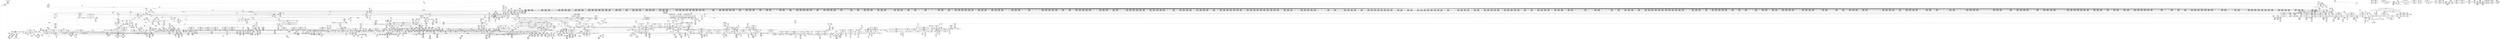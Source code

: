 digraph {
	CE0x4d0a480 [shape=record,shape=Mrecord,label="{CE0x4d0a480|__preempt_count_sub:sub|./arch/x86/include/asm/preempt.h,77|*SummSource*}"]
	CE0x4c0cb10 [shape=record,shape=Mrecord,label="{CE0x4c0cb10|2472:_%struct.cred*,_:_CRE_6560,6568_|*MultipleSource*|Function::task_sid&Arg::task::|Function::current_has_perm&Arg::tsk::|Function::selinux_task_kill&Arg::p::|security/selinux/hooks.c,208}"]
	CE0x4c37a60 [shape=record,shape=Mrecord,label="{CE0x4c37a60|rcu_lock_acquire:tmp4|include/linux/rcupdate.h,418}"]
	CE0x4c118a0 [shape=record,shape=Mrecord,label="{CE0x4c118a0|2472:_%struct.cred*,_:_CRE_10624,10628_|*MultipleSource*|Function::task_sid&Arg::task::|Function::current_has_perm&Arg::tsk::|Function::selinux_task_kill&Arg::p::|security/selinux/hooks.c,208}"]
	CE0x4bff7b0 [shape=record,shape=Mrecord,label="{CE0x4bff7b0|2472:_%struct.cred*,_:_CRE_5952,5960_|*MultipleSource*|Function::task_sid&Arg::task::|Function::current_has_perm&Arg::tsk::|Function::selinux_task_kill&Arg::p::|security/selinux/hooks.c,208}"]
	CE0x4c037a0 [shape=record,shape=Mrecord,label="{CE0x4c037a0|2472:_%struct.cred*,_:_CRE_6289,6290_}"]
	CE0x4c16560 [shape=record,shape=Mrecord,label="{CE0x4c16560|__preempt_count_add:do.end|*SummSink*}"]
	CE0x4bd3ab0 [shape=record,shape=Mrecord,label="{CE0x4bd3ab0|task_sid:do.end|*SummSink*}"]
	CE0x4c34810 [shape=record,shape=Mrecord,label="{CE0x4c34810|GLOBAL:lock_acquire|*Constant*|*SummSink*}"]
	CE0x4bb07d0 [shape=record,shape=Mrecord,label="{CE0x4bb07d0|2472:_%struct.cred*,_:_CRE_520,524_|*MultipleSource*|Function::task_sid&Arg::task::|Function::current_has_perm&Arg::tsk::|Function::selinux_task_kill&Arg::p::|security/selinux/hooks.c,208}"]
	CE0x4cbbe60 [shape=record,shape=Mrecord,label="{CE0x4cbbe60|rcu_lock_acquire:tmp5|include/linux/rcupdate.h,418}"]
	CE0x4cea0a0 [shape=record,shape=Mrecord,label="{CE0x4cea0a0|i64*_getelementptr_inbounds_(_4_x_i64_,_4_x_i64_*___llvm_gcov_ctr129,_i64_0,_i64_3)|*Constant*|*SummSink*}"]
	CE0x4cc0620 [shape=record,shape=Mrecord,label="{CE0x4cc0620|__preempt_count_add:tmp4|./arch/x86/include/asm/preempt.h,72|*SummSink*}"]
	CE0x4b6ee30 [shape=record,shape=Mrecord,label="{CE0x4b6ee30|i64*_getelementptr_inbounds_(_10_x_i64_,_10_x_i64_*___llvm_gcov_ctr265,_i64_0,_i64_6)|*Constant*|*SummSource*}"]
	CE0x4c142c0 [shape=record,shape=Mrecord,label="{CE0x4c142c0|rcu_lock_release:entry|*SummSource*}"]
	CE0x4c46dd0 [shape=record,shape=Mrecord,label="{CE0x4c46dd0|GLOBAL:__rcu_read_lock|*Constant*|*SummSink*}"]
	CE0x4c53810 [shape=record,shape=Mrecord,label="{CE0x4c53810|i8*_getelementptr_inbounds_(_42_x_i8_,_42_x_i8_*_.str46,_i32_0,_i32_0)|*Constant*}"]
	CE0x4beb940 [shape=record,shape=Mrecord,label="{CE0x4beb940|2472:_%struct.cred*,_:_CRE_2520,2521_}"]
	CE0x4bd6140 [shape=record,shape=Mrecord,label="{CE0x4bd6140|__rcu_read_lock:entry|*SummSource*}"]
	CE0x4cc6b60 [shape=record,shape=Mrecord,label="{CE0x4cc6b60|_ret_void,_!dbg_!27720|./arch/x86/include/asm/preempt.h,78}"]
	CE0x4cc4cc0 [shape=record,shape=Mrecord,label="{CE0x4cc4cc0|_call_void_mcount()_#3}"]
	CE0x4c31250 [shape=record,shape=Mrecord,label="{CE0x4c31250|current_sid:tmp23|security/selinux/hooks.c,218}"]
	CE0x4c11b10 [shape=record,shape=Mrecord,label="{CE0x4c11b10|2472:_%struct.cred*,_:_CRE_10628,10632_|*MultipleSource*|Function::task_sid&Arg::task::|Function::current_has_perm&Arg::tsk::|Function::selinux_task_kill&Arg::p::|security/selinux/hooks.c,208}"]
	CE0x4c38740 [shape=record,shape=Mrecord,label="{CE0x4c38740|rcu_lock_acquire:tmp2|*SummSink*}"]
	CE0x4cf97b0 [shape=record,shape=Mrecord,label="{CE0x4cf97b0|__preempt_count_add:tmp5|./arch/x86/include/asm/preempt.h,72}"]
	CE0x4c16c50 [shape=record,shape=Mrecord,label="{CE0x4c16c50|_call_void_lock_acquire(%struct.lockdep_map*_%map,_i32_0,_i32_0,_i32_2,_i32_0,_%struct.lockdep_map*_null,_i64_ptrtoint_(i8*_blockaddress(_rcu_lock_acquire,_%__here)_to_i64))_#10,_!dbg_!27716|include/linux/rcupdate.h,418}"]
	CE0x4b7f580 [shape=record,shape=Mrecord,label="{CE0x4b7f580|selinux_task_kill:tmp8|security/selinux/hooks.c,3664}"]
	CE0x4bd61b0 [shape=record,shape=Mrecord,label="{CE0x4bd61b0|__rcu_read_lock:entry|*SummSink*}"]
	CE0x4bff060 [shape=record,shape=Mrecord,label="{CE0x4bff060|2472:_%struct.cred*,_:_CRE_5928,5936_|*MultipleSource*|Function::task_sid&Arg::task::|Function::current_has_perm&Arg::tsk::|Function::selinux_task_kill&Arg::p::|security/selinux/hooks.c,208}"]
	CE0x4c0e9f0 [shape=record,shape=Mrecord,label="{CE0x4c0e9f0|2472:_%struct.cred*,_:_CRE_6660,6664_|*MultipleSource*|Function::task_sid&Arg::task::|Function::current_has_perm&Arg::tsk::|Function::selinux_task_kill&Arg::p::|security/selinux/hooks.c,208}"]
	CE0x4bdb690 [shape=record,shape=Mrecord,label="{CE0x4bdb690|task_sid:tmp12|security/selinux/hooks.c,208|*SummSink*}"]
	CE0x4bfe480 [shape=record,shape=Mrecord,label="{CE0x4bfe480|2472:_%struct.cred*,_:_CRE_5888,5896_|*MultipleSource*|Function::task_sid&Arg::task::|Function::current_has_perm&Arg::tsk::|Function::selinux_task_kill&Arg::p::|security/selinux/hooks.c,208}"]
	CE0x4bf7940 [shape=record,shape=Mrecord,label="{CE0x4bf7940|2472:_%struct.cred*,_:_CRE_2952,2953_}"]
	CE0x4ce9a90 [shape=record,shape=Mrecord,label="{CE0x4ce9a90|i64*_getelementptr_inbounds_(_2_x_i64_,_2_x_i64_*___llvm_gcov_ctr98,_i64_0,_i64_0)|*Constant*}"]
	CE0x4c1fb00 [shape=record,shape=Mrecord,label="{CE0x4c1fb00|__rcu_read_lock:tmp|*SummSink*}"]
	CE0x4bd3850 [shape=record,shape=Mrecord,label="{CE0x4bd3850|2472:_%struct.cred*,_:_CRE_460,464_|*MultipleSource*|Function::task_sid&Arg::task::|Function::current_has_perm&Arg::tsk::|Function::selinux_task_kill&Arg::p::|security/selinux/hooks.c,208}"]
	CE0x4c3f5d0 [shape=record,shape=Mrecord,label="{CE0x4c3f5d0|rcu_read_lock:tobool|include/linux/rcupdate.h,882|*SummSource*}"]
	CE0x4c33cd0 [shape=record,shape=Mrecord,label="{CE0x4c33cd0|__rcu_read_unlock:tmp4|include/linux/rcupdate.h,244}"]
	CE0x4cd2350 [shape=record,shape=Mrecord,label="{CE0x4cd2350|i64*_getelementptr_inbounds_(_13_x_i64_,_13_x_i64_*___llvm_gcov_ctr126,_i64_0,_i64_10)|*Constant*}"]
	CE0x4bf6d60 [shape=record,shape=Mrecord,label="{CE0x4bf6d60|2472:_%struct.cred*,_:_CRE_2942,2943_}"]
	CE0x4c5e120 [shape=record,shape=Mrecord,label="{CE0x4c5e120|GLOBAL:__llvm_gcov_ctr132|Global_var:__llvm_gcov_ctr132|*SummSink*}"]
	CE0x4c6f820 [shape=record,shape=Mrecord,label="{CE0x4c6f820|rcu_read_unlock:tmp19|include/linux/rcupdate.h,933}"]
	CE0x4bba6d0 [shape=record,shape=Mrecord,label="{CE0x4bba6d0|task_sid:tmp24|security/selinux/hooks.c,208|*SummSource*}"]
	CE0x4c21440 [shape=record,shape=Mrecord,label="{CE0x4c21440|i64*_getelementptr_inbounds_(_11_x_i64_,_11_x_i64_*___llvm_gcov_ctr125,_i64_0,_i64_8)|*Constant*}"]
	CE0x4c93440 [shape=record,shape=Mrecord,label="{CE0x4c93440|i64*_getelementptr_inbounds_(_4_x_i64_,_4_x_i64_*___llvm_gcov_ctr134,_i64_0,_i64_1)|*Constant*|*SummSink*}"]
	CE0x4c495b0 [shape=record,shape=Mrecord,label="{CE0x4c495b0|_ret_void,_!dbg_!27717|include/linux/rcupdate.h,240|*SummSource*}"]
	CE0x4c1c590 [shape=record,shape=Mrecord,label="{CE0x4c1c590|current_sid:tmp2|*SummSource*}"]
	CE0x4c67590 [shape=record,shape=Mrecord,label="{CE0x4c67590|_call_void_rcu_read_lock()_#10,_!dbg_!27712|security/selinux/hooks.c,207}"]
	CE0x4cdd9e0 [shape=record,shape=Mrecord,label="{CE0x4cdd9e0|_call_void_mcount()_#3|*SummSink*}"]
	CE0x4b7ae50 [shape=record,shape=Mrecord,label="{CE0x4b7ae50|selinux_task_kill:sig|Function::selinux_task_kill&Arg::sig::}"]
	CE0x4b8f5d0 [shape=record,shape=Mrecord,label="{CE0x4b8f5d0|signal_to_av:tmp5|security/selinux/hooks.c,1483|*SummSink*}"]
	CE0x4bb5730 [shape=record,shape=Mrecord,label="{CE0x4bb5730|i8*_getelementptr_inbounds_(_25_x_i8_,_25_x_i8_*_.str3,_i32_0,_i32_0)|*Constant*|*SummSink*}"]
	CE0x4bb97b0 [shape=record,shape=Mrecord,label="{CE0x4bb97b0|task_sid:tmp24|security/selinux/hooks.c,208}"]
	CE0x4cf6850 [shape=record,shape=Mrecord,label="{CE0x4cf6850|i64*_getelementptr_inbounds_(_4_x_i64_,_4_x_i64_*___llvm_gcov_ctr129,_i64_0,_i64_0)|*Constant*|*SummSink*}"]
	CE0x4c20670 [shape=record,shape=Mrecord,label="{CE0x4c20670|GLOBAL:__preempt_count_add|*Constant*}"]
	CE0x4b77250 [shape=record,shape=Mrecord,label="{CE0x4b77250|i64*_getelementptr_inbounds_(_10_x_i64_,_10_x_i64_*___llvm_gcov_ctr290,_i64_0,_i64_4)|*Constant*}"]
	CE0x4bb7d90 [shape=record,shape=Mrecord,label="{CE0x4bb7d90|i8_1|*Constant*|*SummSource*}"]
	CE0x4c4d0e0 [shape=record,shape=Mrecord,label="{CE0x4c4d0e0|rcu_read_unlock:tmp17|include/linux/rcupdate.h,933|*SummSink*}"]
	CE0x4bf6770 [shape=record,shape=Mrecord,label="{CE0x4bf6770|2472:_%struct.cred*,_:_CRE_2937,2938_}"]
	CE0x4b77660 [shape=record,shape=Mrecord,label="{CE0x4b77660|selinux_task_kill:tmp1|*SummSource*}"]
	CE0x4c3d5e0 [shape=record,shape=Mrecord,label="{CE0x4c3d5e0|rcu_read_lock:tmp6|include/linux/rcupdate.h,882|*SummSource*}"]
	CE0x4be3270 [shape=record,shape=Mrecord,label="{CE0x4be3270|2472:_%struct.cred*,_:_CRE_1968,1976_|*MultipleSource*|Function::task_sid&Arg::task::|Function::current_has_perm&Arg::tsk::|Function::selinux_task_kill&Arg::p::|security/selinux/hooks.c,208}"]
	CE0x4bf6b00 [shape=record,shape=Mrecord,label="{CE0x4bf6b00|2472:_%struct.cred*,_:_CRE_2940,2941_}"]
	CE0x4c93e10 [shape=record,shape=Mrecord,label="{CE0x4c93e10|i64*_getelementptr_inbounds_(_4_x_i64_,_4_x_i64_*___llvm_gcov_ctr128,_i64_0,_i64_2)|*Constant*|*SummSource*}"]
	CE0x4c1cdb0 [shape=record,shape=Mrecord,label="{CE0x4c1cdb0|current_sid:tmp9|security/selinux/hooks.c,218|*SummSink*}"]
	CE0x4c094a0 [shape=record,shape=Mrecord,label="{CE0x4c094a0|2472:_%struct.cred*,_:_CRE_6392,6400_|*MultipleSource*|Function::task_sid&Arg::task::|Function::current_has_perm&Arg::tsk::|Function::selinux_task_kill&Arg::p::|security/selinux/hooks.c,208}"]
	CE0x4c5ce00 [shape=record,shape=Mrecord,label="{CE0x4c5ce00|current_sid:tmp8|security/selinux/hooks.c,218}"]
	CE0x4b85a30 [shape=record,shape=Mrecord,label="{CE0x4b85a30|avc_has_perm:tclass|Function::avc_has_perm&Arg::tclass::|*SummSource*}"]
	CE0x4c084a0 [shape=record,shape=Mrecord,label="{CE0x4c084a0|2472:_%struct.cred*,_:_CRE_6353,6354_}"]
	CE0x4c67250 [shape=record,shape=Mrecord,label="{CE0x4c67250|current_sid:tmp14|security/selinux/hooks.c,218|*SummSource*}"]
	CE0x4bb3700 [shape=record,shape=Mrecord,label="{CE0x4bb3700|cred_sid:cred|Function::cred_sid&Arg::cred::}"]
	CE0x4cc6d00 [shape=record,shape=Mrecord,label="{CE0x4cc6d00|__preempt_count_sub:val|Function::__preempt_count_sub&Arg::val::}"]
	CE0x4b93270 [shape=record,shape=Mrecord,label="{CE0x4b93270|i64*_getelementptr_inbounds_(_10_x_i64_,_10_x_i64_*___llvm_gcov_ctr265,_i64_0,_i64_5)|*Constant*|*SummSink*}"]
	CE0x4b8c060 [shape=record,shape=Mrecord,label="{CE0x4b8c060|current_has_perm:tmp2|*SummSink*}"]
	CE0x4bdabd0 [shape=record,shape=Mrecord,label="{CE0x4bdabd0|2472:_%struct.cred*,_:_CRE_648,652_|*MultipleSource*|Function::task_sid&Arg::task::|Function::current_has_perm&Arg::tsk::|Function::selinux_task_kill&Arg::p::|security/selinux/hooks.c,208}"]
	CE0x4bbb770 [shape=record,shape=Mrecord,label="{CE0x4bbb770|i64*_getelementptr_inbounds_(_13_x_i64_,_13_x_i64_*___llvm_gcov_ctr126,_i64_0,_i64_12)|*Constant*|*SummSink*}"]
	CE0x4b6a770 [shape=record,shape=Mrecord,label="{CE0x4b6a770|selinux_task_kill:tmp2|security/selinux/hooks.c,3661}"]
	CE0x4c605b0 [shape=record,shape=Mrecord,label="{CE0x4c605b0|current_sid:call|security/selinux/hooks.c,218}"]
	CE0x4b8b9c0 [shape=record,shape=Mrecord,label="{CE0x4b8b9c0|current_has_perm:tmp1|*SummSink*}"]
	CE0x4bdcc20 [shape=record,shape=Mrecord,label="{CE0x4bdcc20|task_sid:tmp14|security/selinux/hooks.c,208|*SummSink*}"]
	CE0x4c6fe60 [shape=record,shape=Mrecord,label="{CE0x4c6fe60|rcu_read_unlock:tmp20|include/linux/rcupdate.h,933|*SummSink*}"]
	CE0x4c4bf50 [shape=record,shape=Mrecord,label="{CE0x4c4bf50|rcu_read_unlock:tmp6|include/linux/rcupdate.h,933|*SummSource*}"]
	CE0x4c20360 [shape=record,shape=Mrecord,label="{CE0x4c20360|_call_void___preempt_count_add(i32_1)_#10,_!dbg_!27711|include/linux/rcupdate.h,239}"]
	CE0x4cd23c0 [shape=record,shape=Mrecord,label="{CE0x4cd23c0|task_sid:tmp23|security/selinux/hooks.c,208}"]
	CE0x4bef990 [shape=record,shape=Mrecord,label="{CE0x4bef990|2472:_%struct.cred*,_:_CRE_2696,2704_|*MultipleSource*|Function::task_sid&Arg::task::|Function::current_has_perm&Arg::tsk::|Function::selinux_task_kill&Arg::p::|security/selinux/hooks.c,208}"]
	CE0x4ce9750 [shape=record,shape=Mrecord,label="{CE0x4ce9750|GLOBAL:current_task|Global_var:current_task}"]
	CE0x4beb6e0 [shape=record,shape=Mrecord,label="{CE0x4beb6e0|2472:_%struct.cred*,_:_CRE_2512,2520_|*MultipleSource*|Function::task_sid&Arg::task::|Function::current_has_perm&Arg::tsk::|Function::selinux_task_kill&Arg::p::|security/selinux/hooks.c,208}"]
	CE0x4c694b0 [shape=record,shape=Mrecord,label="{CE0x4c694b0|rcu_read_unlock:tmp2}"]
	CE0x4bf8d70 [shape=record,shape=Mrecord,label="{CE0x4bf8d70|2472:_%struct.cred*,_:_CRE_2969,2970_}"]
	CE0x4b84880 [shape=record,shape=Mrecord,label="{CE0x4b84880|selinux_task_kill:tmp3|security/selinux/hooks.c,3661|*SummSource*}"]
	CE0x4b73ee0 [shape=record,shape=Mrecord,label="{CE0x4b73ee0|__llvm_gcov_indirect_counter_increment:predecessor|Function::__llvm_gcov_indirect_counter_increment&Arg::predecessor::|*SummSink*}"]
	CE0x4b83bb0 [shape=record,shape=Mrecord,label="{CE0x4b83bb0|task_sid:tmp2}"]
	CE0x4bc6590 [shape=record,shape=Mrecord,label="{CE0x4bc6590|current_has_perm:call1|security/selinux/hooks.c,1543}"]
	CE0x4c56d70 [shape=record,shape=Mrecord,label="{CE0x4c56d70|i64*_getelementptr_inbounds_(_11_x_i64_,_11_x_i64_*___llvm_gcov_ctr127,_i64_0,_i64_10)|*Constant*|*SummSink*}"]
	CE0x4c3dc70 [shape=record,shape=Mrecord,label="{CE0x4c3dc70|cred_sid:tmp4|*LoadInst*|security/selinux/hooks.c,196|*SummSink*}"]
	CE0x4bd4190 [shape=record,shape=Mrecord,label="{CE0x4bd4190|rcu_read_lock:call|include/linux/rcupdate.h,882|*SummSource*}"]
	CE0x4c47b80 [shape=record,shape=Mrecord,label="{CE0x4c47b80|rcu_read_lock:land.lhs.true|*SummSink*}"]
	CE0x67bf990 [shape=record,shape=Mrecord,label="{CE0x67bf990|i64_2|*Constant*|*SummSource*}"]
	CE0x4b816c0 [shape=record,shape=Mrecord,label="{CE0x4b816c0|selinux_task_kill:tmp4|security/selinux/hooks.c,3661}"]
	CE0x4be9a90 [shape=record,shape=Mrecord,label="{CE0x4be9a90|2472:_%struct.cred*,_:_CRE_2376,2384_|*MultipleSource*|Function::task_sid&Arg::task::|Function::current_has_perm&Arg::tsk::|Function::selinux_task_kill&Arg::p::|security/selinux/hooks.c,208}"]
	CE0x4cc3130 [shape=record,shape=Mrecord,label="{CE0x4cc3130|void_(i32*,_i32,_i32*)*_asm_addl_$1,_%gs:$0_,_*m,ri,*m,_dirflag_,_fpsr_,_flags_|*SummSink*}"]
	CE0x4b6ab90 [shape=record,shape=Mrecord,label="{CE0x4b6ab90|i64*_getelementptr_inbounds_(_10_x_i64_,_10_x_i64_*___llvm_gcov_ctr290,_i64_0,_i64_0)|*Constant*|*SummSink*}"]
	CE0x4c0b7e0 [shape=record,shape=Mrecord,label="{CE0x4c0b7e0|2472:_%struct.cred*,_:_CRE_6496,6504_|*MultipleSource*|Function::task_sid&Arg::task::|Function::current_has_perm&Arg::tsk::|Function::selinux_task_kill&Arg::p::|security/selinux/hooks.c,208}"]
	CE0x4c24ef0 [shape=record,shape=Mrecord,label="{CE0x4c24ef0|GLOBAL:task_sid.__warned|Global_var:task_sid.__warned|*SummSource*}"]
	CE0x4b80e80 [shape=record,shape=Mrecord,label="{CE0x4b80e80|selinux_task_kill:p|Function::selinux_task_kill&Arg::p::|*SummSource*}"]
	CE0x4be6190 [shape=record,shape=Mrecord,label="{CE0x4be6190|2472:_%struct.cred*,_:_CRE_2120,2128_|*MultipleSource*|Function::task_sid&Arg::task::|Function::current_has_perm&Arg::tsk::|Function::selinux_task_kill&Arg::p::|security/selinux/hooks.c,208}"]
	CE0x4bdeed0 [shape=record,shape=Mrecord,label="{CE0x4bdeed0|2472:_%struct.cred*,_:_CRE_700,701_}"]
	CE0x4bf5b90 [shape=record,shape=Mrecord,label="{CE0x4bf5b90|2472:_%struct.cred*,_:_CRE_2927,2928_}"]
	CE0x4c31d20 [shape=record,shape=Mrecord,label="{CE0x4c31d20|current_sid:sid|security/selinux/hooks.c,220}"]
	CE0x4c0b0c0 [shape=record,shape=Mrecord,label="{CE0x4c0b0c0|2472:_%struct.cred*,_:_CRE_6480,6484_|*MultipleSource*|Function::task_sid&Arg::task::|Function::current_has_perm&Arg::tsk::|Function::selinux_task_kill&Arg::p::|security/selinux/hooks.c,208}"]
	CE0x4b69850 [shape=record,shape=Mrecord,label="{CE0x4b69850|signal_to_av:tmp7|security/selinux/hooks.c,1487|*SummSink*}"]
	CE0x4be36b0 [shape=record,shape=Mrecord,label="{CE0x4be36b0|2472:_%struct.cred*,_:_CRE_1980,1984_|*MultipleSource*|Function::task_sid&Arg::task::|Function::current_has_perm&Arg::tsk::|Function::selinux_task_kill&Arg::p::|security/selinux/hooks.c,208}"]
	CE0x4be18f0 [shape=record,shape=Mrecord,label="{CE0x4be18f0|2472:_%struct.cred*,_:_CRE_1872,1880_|*MultipleSource*|Function::task_sid&Arg::task::|Function::current_has_perm&Arg::tsk::|Function::selinux_task_kill&Arg::p::|security/selinux/hooks.c,208}"]
	CE0x4b8bdb0 [shape=record,shape=Mrecord,label="{CE0x4b8bdb0|signal_to_av:sw.bb2|*SummSource*}"]
	CE0x4bcc8a0 [shape=record,shape=Mrecord,label="{CE0x4bcc8a0|GLOBAL:current_sid|*Constant*|*SummSource*}"]
	CE0x4c53d50 [shape=record,shape=Mrecord,label="{CE0x4c53d50|i64*_getelementptr_inbounds_(_11_x_i64_,_11_x_i64_*___llvm_gcov_ctr127,_i64_0,_i64_9)|*Constant*}"]
	CE0x4bb3e20 [shape=record,shape=Mrecord,label="{CE0x4bb3e20|i64**_getelementptr_inbounds_(_4_x_i64*_,_4_x_i64*_*___llvm_gcda_edge_table266,_i64_0,_i64_2)|*Constant*}"]
	CE0x4bf62b0 [shape=record,shape=Mrecord,label="{CE0x4bf62b0|2472:_%struct.cred*,_:_CRE_2933,2934_}"]
	CE0x4c3d470 [shape=record,shape=Mrecord,label="{CE0x4c3d470|rcu_read_lock:tmp6|include/linux/rcupdate.h,882}"]
	CE0x4bfe940 [shape=record,shape=Mrecord,label="{CE0x4bfe940|2472:_%struct.cred*,_:_CRE_5904,5912_|*MultipleSource*|Function::task_sid&Arg::task::|Function::current_has_perm&Arg::tsk::|Function::selinux_task_kill&Arg::p::|security/selinux/hooks.c,208}"]
	CE0x4c31ba0 [shape=record,shape=Mrecord,label="{CE0x4c31ba0|i32_1|*Constant*}"]
	CE0x4c716f0 [shape=record,shape=Mrecord,label="{CE0x4c716f0|rcu_read_unlock:bb|*SummSink*}"]
	CE0x4c3bcd0 [shape=record,shape=Mrecord,label="{CE0x4c3bcd0|rcu_read_lock:tmp2}"]
	CE0x4c05fd0 [shape=record,shape=Mrecord,label="{CE0x4c05fd0|2472:_%struct.cred*,_:_CRE_6322,6323_}"]
	CE0x4c11630 [shape=record,shape=Mrecord,label="{CE0x4c11630|2472:_%struct.cred*,_:_CRE_10616,10624_|*MultipleSource*|Function::task_sid&Arg::task::|Function::current_has_perm&Arg::tsk::|Function::selinux_task_kill&Arg::p::|security/selinux/hooks.c,208}"]
	CE0x4bf4560 [shape=record,shape=Mrecord,label="{CE0x4bf4560|2472:_%struct.cred*,_:_CRE_2908,2909_}"]
	CE0x4c171f0 [shape=record,shape=Mrecord,label="{CE0x4c171f0|COLLAPSED:_GCMRE___llvm_gcov_ctr125_internal_global_11_x_i64_zeroinitializer:_elem_0:default:}"]
	CE0x4c666e0 [shape=record,shape=Mrecord,label="{CE0x4c666e0|i64*_getelementptr_inbounds_(_11_x_i64_,_11_x_i64_*___llvm_gcov_ctr125,_i64_0,_i64_6)|*Constant*}"]
	CE0x4bd5ec0 [shape=record,shape=Mrecord,label="{CE0x4bd5ec0|task_sid:bb}"]
	CE0x4c046e0 [shape=record,shape=Mrecord,label="{CE0x4c046e0|2472:_%struct.cred*,_:_CRE_6301,6302_}"]
	CE0x4bada70 [shape=record,shape=Mrecord,label="{CE0x4bada70|GLOBAL:__llvm_gcov_indirect_counter_increment|*Constant*}"]
	CE0x4c15b20 [shape=record,shape=Mrecord,label="{CE0x4c15b20|_ret_void,_!dbg_!27717|include/linux/rcupdate.h,245}"]
	CE0x4b7b2a0 [shape=record,shape=Mrecord,label="{CE0x4b7b2a0|i32_32|*Constant*}"]
	CE0x4c4fa10 [shape=record,shape=Mrecord,label="{CE0x4c4fa10|rcu_read_lock:call3|include/linux/rcupdate.h,882|*SummSink*}"]
	CE0x4b89350 [shape=record,shape=Mrecord,label="{CE0x4b89350|current_has_perm:tsk|Function::current_has_perm&Arg::tsk::}"]
	CE0x4c6aa90 [shape=record,shape=Mrecord,label="{CE0x4c6aa90|_call_void_lockdep_rcu_suspicious(i8*_getelementptr_inbounds_(_25_x_i8_,_25_x_i8_*_.str45,_i32_0,_i32_0),_i32_934,_i8*_getelementptr_inbounds_(_44_x_i8_,_44_x_i8_*_.str47,_i32_0,_i32_0))_#10,_!dbg_!27726|include/linux/rcupdate.h,933|*SummSink*}"]
	CE0x4bcd660 [shape=record,shape=Mrecord,label="{CE0x4bcd660|rcu_read_lock:entry|*SummSink*}"]
	CE0x4c72540 [shape=record,shape=Mrecord,label="{CE0x4c72540|i64*_getelementptr_inbounds_(_11_x_i64_,_11_x_i64_*___llvm_gcov_ctr132,_i64_0,_i64_0)|*Constant*}"]
	CE0x4c6cf90 [shape=record,shape=Mrecord,label="{CE0x4c6cf90|__rcu_read_lock:tmp4|include/linux/rcupdate.h,239|*SummSource*}"]
	CE0x4c02bf0 [shape=record,shape=Mrecord,label="{CE0x4c02bf0|2472:_%struct.cred*,_:_CRE_6248,6256_|*MultipleSource*|Function::task_sid&Arg::task::|Function::current_has_perm&Arg::tsk::|Function::selinux_task_kill&Arg::p::|security/selinux/hooks.c,208}"]
	CE0x4badf40 [shape=record,shape=Mrecord,label="{CE0x4badf40|current_has_perm:tmp}"]
	CE0x4bc0430 [shape=record,shape=Mrecord,label="{CE0x4bc0430|__llvm_gcov_indirect_counter_increment:tmp6}"]
	CE0x4bd5400 [shape=record,shape=Mrecord,label="{CE0x4bd5400|0:_i8,_:_GCMR_rcu_read_lock.__warned_internal_global_i8_0,_section_.data.unlikely_,_align_1:_elem_0:default:}"]
	CE0x4bb20f0 [shape=record,shape=Mrecord,label="{CE0x4bb20f0|i8*_getelementptr_inbounds_(_45_x_i8_,_45_x_i8_*_.str12,_i32_0,_i32_0)|*Constant*|*SummSink*}"]
	CE0x4cde900 [shape=record,shape=Mrecord,label="{CE0x4cde900|i64*_getelementptr_inbounds_(_4_x_i64_,_4_x_i64_*___llvm_gcov_ctr134,_i64_0,_i64_0)|*Constant*|*SummSource*}"]
	CE0x4ccc1e0 [shape=record,shape=Mrecord,label="{CE0x4ccc1e0|i64_1|*Constant*}"]
	CE0x4c05ea0 [shape=record,shape=Mrecord,label="{CE0x4c05ea0|2472:_%struct.cred*,_:_CRE_6321,6322_}"]
	CE0x4c06a80 [shape=record,shape=Mrecord,label="{CE0x4c06a80|2472:_%struct.cred*,_:_CRE_6331,6332_}"]
	CE0x4b63220 [shape=record,shape=Mrecord,label="{CE0x4b63220|i64_1|*Constant*|*SummSource*}"]
	CE0x4b81730 [shape=record,shape=Mrecord,label="{CE0x4b81730|selinux_task_kill:tmp4|security/selinux/hooks.c,3661|*SummSource*}"]
	CE0x4b71c40 [shape=record,shape=Mrecord,label="{CE0x4b71c40|i64**_getelementptr_inbounds_(_4_x_i64*_,_4_x_i64*_*___llvm_gcda_edge_table266,_i64_0,_i64_0)|*Constant*|*SummSink*}"]
	CE0x4b704c0 [shape=record,shape=Mrecord,label="{CE0x4b704c0|signal_to_av:entry}"]
	CE0x4bf8780 [shape=record,shape=Mrecord,label="{CE0x4bf8780|2472:_%struct.cred*,_:_CRE_2964,2965_}"]
	CE0x4c67ef0 [shape=record,shape=Mrecord,label="{CE0x4c67ef0|_ret_void,_!dbg_!27719|./arch/x86/include/asm/preempt.h,73}"]
	CE0x4c3ae90 [shape=record,shape=Mrecord,label="{CE0x4c3ae90|i64*_getelementptr_inbounds_(_4_x_i64_,_4_x_i64_*___llvm_gcov_ctr130,_i64_0,_i64_0)|*Constant*}"]
	CE0x4bf0570 [shape=record,shape=Mrecord,label="{CE0x4bf0570|2472:_%struct.cred*,_:_CRE_2728,2736_|*MultipleSource*|Function::task_sid&Arg::task::|Function::current_has_perm&Arg::tsk::|Function::selinux_task_kill&Arg::p::|security/selinux/hooks.c,208}"]
	CE0x4cbe060 [shape=record,shape=Mrecord,label="{CE0x4cbe060|i8*_undef|*Constant*}"]
	CE0x4b92660 [shape=record,shape=Mrecord,label="{CE0x4b92660|i64**_getelementptr_inbounds_(_4_x_i64*_,_4_x_i64*_*___llvm_gcda_edge_table266,_i64_0,_i64_3)|*Constant*}"]
	CE0x4c2bd50 [shape=record,shape=Mrecord,label="{CE0x4c2bd50|task_sid:tobool|security/selinux/hooks.c,208|*SummSink*}"]
	CE0x4c3a0c0 [shape=record,shape=Mrecord,label="{CE0x4c3a0c0|__rcu_read_lock:tmp|*SummSource*}"]
	CE0x4bad3d0 [shape=record,shape=Mrecord,label="{CE0x4bad3d0|2472:_%struct.cred*,_:_CRE_424,428_|*MultipleSource*|Function::task_sid&Arg::task::|Function::current_has_perm&Arg::tsk::|Function::selinux_task_kill&Arg::p::|security/selinux/hooks.c,208}"]
	"CONST[source:0(mediator),value:0(static)][purpose:{operation}][SnkIdx:7]"
	CE0x4c56a70 [shape=record,shape=Mrecord,label="{CE0x4c56a70|rcu_read_lock:tmp21|include/linux/rcupdate.h,884|*SummSource*}"]
	CE0x4c06f40 [shape=record,shape=Mrecord,label="{CE0x4c06f40|2472:_%struct.cred*,_:_CRE_6335,6336_}"]
	CE0x4be2390 [shape=record,shape=Mrecord,label="{CE0x4be2390|2472:_%struct.cred*,_:_CRE_1912,1920_|*MultipleSource*|Function::task_sid&Arg::task::|Function::current_has_perm&Arg::tsk::|Function::selinux_task_kill&Arg::p::|security/selinux/hooks.c,208}"]
	CE0x4c63860 [shape=record,shape=Mrecord,label="{CE0x4c63860|i32_934|*Constant*}"]
	CE0x4b65fa0 [shape=record,shape=Mrecord,label="{CE0x4b65fa0|i32_(i32,_i32,_i16,_i32,_%struct.common_audit_data*)*_bitcast_(i32_(i32,_i32,_i16,_i32,_%struct.common_audit_data.495*)*_avc_has_perm_to_i32_(i32,_i32,_i16,_i32,_%struct.common_audit_data*)*)|*Constant*|*SummSource*}"]
	CE0x4bb62e0 [shape=record,shape=Mrecord,label="{CE0x4bb62e0|i8*_getelementptr_inbounds_(_41_x_i8_,_41_x_i8_*_.str44,_i32_0,_i32_0)|*Constant*|*SummSource*}"]
	CE0x4b73140 [shape=record,shape=Mrecord,label="{CE0x4b73140|signal_to_av:perm.0|*SummSource*}"]
	CE0x4bbfd20 [shape=record,shape=Mrecord,label="{CE0x4bbfd20|__llvm_gcov_indirect_counter_increment:bb|*SummSource*}"]
	CE0x4bf40d0 [shape=record,shape=Mrecord,label="{CE0x4bf40d0|2472:_%struct.cred*,_:_CRE_2905,2906_}"]
	CE0x4b747d0 [shape=record,shape=Mrecord,label="{CE0x4b747d0|signal_to_av:tmp1|*SummSource*}"]
	CE0x4b8bc60 [shape=record,shape=Mrecord,label="{CE0x4b8bc60|signal_to_av:sw.bb2}"]
	CE0x4bd2580 [shape=record,shape=Mrecord,label="{CE0x4bd2580|2472:_%struct.cred*,_:_CRE_344,352_|*MultipleSource*|Function::task_sid&Arg::task::|Function::current_has_perm&Arg::tsk::|Function::selinux_task_kill&Arg::p::|security/selinux/hooks.c,208}"]
	CE0x4cb8480 [shape=record,shape=Mrecord,label="{CE0x4cb8480|rcu_lock_release:tmp5|include/linux/rcupdate.h,423|*SummSink*}"]
	CE0x4c9bc10 [shape=record,shape=Mrecord,label="{CE0x4c9bc10|current_sid:tmp17|security/selinux/hooks.c,218}"]
	CE0x4ccbb70 [shape=record,shape=Mrecord,label="{CE0x4ccbb70|i64*_getelementptr_inbounds_(_4_x_i64_,_4_x_i64_*___llvm_gcov_ctr133,_i64_0,_i64_3)|*Constant*|*SummSink*}"]
	CE0x4c340d0 [shape=record,shape=Mrecord,label="{CE0x4c340d0|__rcu_read_lock:tmp1|*SummSource*}"]
	CE0x4c6bfd0 [shape=record,shape=Mrecord,label="{CE0x4c6bfd0|__preempt_count_add:do.body}"]
	CE0x4b62600 [shape=record,shape=Mrecord,label="{CE0x4b62600|selinux_task_kill:tmp10|security/selinux/hooks.c,3665|*SummSink*}"]
	CE0x4c2b9e0 [shape=record,shape=Mrecord,label="{CE0x4c2b9e0|task_sid:tobool|security/selinux/hooks.c,208}"]
	CE0x4bed360 [shape=record,shape=Mrecord,label="{CE0x4bed360|2472:_%struct.cred*,_:_CRE_2576,2584_|*MultipleSource*|Function::task_sid&Arg::task::|Function::current_has_perm&Arg::tsk::|Function::selinux_task_kill&Arg::p::|security/selinux/hooks.c,208}"]
	CE0x4c68960 [shape=record,shape=Mrecord,label="{CE0x4c68960|__rcu_read_lock:tmp6|include/linux/rcupdate.h,240}"]
	CE0x4be8c20 [shape=record,shape=Mrecord,label="{CE0x4be8c20|2472:_%struct.cred*,_:_CRE_2328,2336_|*MultipleSource*|Function::task_sid&Arg::task::|Function::current_has_perm&Arg::tsk::|Function::selinux_task_kill&Arg::p::|security/selinux/hooks.c,208}"]
	CE0x4c36f10 [shape=record,shape=Mrecord,label="{CE0x4c36f10|_call_void_mcount()_#3|*SummSource*}"]
	CE0x4baefe0 [shape=record,shape=Mrecord,label="{CE0x4baefe0|i64*_getelementptr_inbounds_(_2_x_i64_,_2_x_i64_*___llvm_gcov_ctr136,_i64_0,_i64_0)|*Constant*|*SummSource*}"]
	CE0x4bb76b0 [shape=record,shape=Mrecord,label="{CE0x4bb76b0|task_sid:tmp18|security/selinux/hooks.c,208|*SummSource*}"]
	CE0x4cf7df0 [shape=record,shape=Mrecord,label="{CE0x4cf7df0|__preempt_count_add:tmp3|*SummSource*}"]
	CE0x4bf2910 [shape=record,shape=Mrecord,label="{CE0x4bf2910|2472:_%struct.cred*,_:_CRE_2848,2856_|*MultipleSource*|Function::task_sid&Arg::task::|Function::current_has_perm&Arg::tsk::|Function::selinux_task_kill&Arg::p::|security/selinux/hooks.c,208}"]
	CE0x4c00a80 [shape=record,shape=Mrecord,label="{CE0x4c00a80|2472:_%struct.cred*,_:_CRE_6136,6140_|*MultipleSource*|Function::task_sid&Arg::task::|Function::current_has_perm&Arg::tsk::|Function::selinux_task_kill&Arg::p::|security/selinux/hooks.c,208}"]
	CE0x4bcc210 [shape=record,shape=Mrecord,label="{CE0x4bcc210|2472:_%struct.cred*,_:_CRE_392,400_|*MultipleSource*|Function::task_sid&Arg::task::|Function::current_has_perm&Arg::tsk::|Function::selinux_task_kill&Arg::p::|security/selinux/hooks.c,208}"]
	CE0x4c22b00 [shape=record,shape=Mrecord,label="{CE0x4c22b00|i64*_getelementptr_inbounds_(_13_x_i64_,_13_x_i64_*___llvm_gcov_ctr126,_i64_0,_i64_8)|*Constant*}"]
	CE0x4c245c0 [shape=record,shape=Mrecord,label="{CE0x4c245c0|task_sid:tmp8|security/selinux/hooks.c,208}"]
	CE0x4b9fda0 [shape=record,shape=Mrecord,label="{CE0x4b9fda0|__rcu_read_lock:tmp3|*SummSink*}"]
	CE0x4c71610 [shape=record,shape=Mrecord,label="{CE0x4c71610|rcu_read_unlock:bb}"]
	CE0x4bdeb40 [shape=record,shape=Mrecord,label="{CE0x4bdeb40|2472:_%struct.cred*,_:_CRE_696,697_}"]
	CE0x4b91180 [shape=record,shape=Mrecord,label="{CE0x4b91180|task_sid:tmp10|security/selinux/hooks.c,208}"]
	CE0x4d045d0 [shape=record,shape=Mrecord,label="{CE0x4d045d0|__preempt_count_add:tmp1|*SummSink*}"]
	CE0x4c44040 [shape=record,shape=Mrecord,label="{CE0x4c44040|_call_void___preempt_count_sub(i32_1)_#10,_!dbg_!27715|include/linux/rcupdate.h,244|*SummSource*}"]
	CE0x4bbf140 [shape=record,shape=Mrecord,label="{CE0x4bbf140|rcu_read_lock:do.body|*SummSink*}"]
	CE0x4b79820 [shape=record,shape=Mrecord,label="{CE0x4b79820|GLOBAL:task_sid|*Constant*}"]
	CE0x4b793c0 [shape=record,shape=Mrecord,label="{CE0x4b793c0|selinux_task_kill:tmp14|security/selinux/hooks.c,3666|*SummSource*}"]
	CE0x4bb71f0 [shape=record,shape=Mrecord,label="{CE0x4bb71f0|task_sid:tmp20|security/selinux/hooks.c,208|*SummSink*}"]
	CE0x4c18080 [shape=record,shape=Mrecord,label="{CE0x4c18080|rcu_lock_acquire:__here}"]
	CE0x4c3c770 [shape=record,shape=Mrecord,label="{CE0x4c3c770|cred_sid:tmp2}"]
	CE0x4bbb2d0 [shape=record,shape=Mrecord,label="{CE0x4bbb2d0|i64*_getelementptr_inbounds_(_13_x_i64_,_13_x_i64_*___llvm_gcov_ctr126,_i64_0,_i64_12)|*Constant*}"]
	CE0x4be1290 [shape=record,shape=Mrecord,label="{CE0x4be1290|2472:_%struct.cred*,_:_CRE_1848,1856_|*MultipleSource*|Function::task_sid&Arg::task::|Function::current_has_perm&Arg::tsk::|Function::selinux_task_kill&Arg::p::|security/selinux/hooks.c,208}"]
	CE0x4c55e60 [shape=record,shape=Mrecord,label="{CE0x4c55e60|rcu_read_lock:tmp19|include/linux/rcupdate.h,882|*SummSink*}"]
	CE0x4c161d0 [shape=record,shape=Mrecord,label="{CE0x4c161d0|current_sid:if.then|*SummSink*}"]
	CE0x4cd1050 [shape=record,shape=Mrecord,label="{CE0x4cd1050|i32_208|*Constant*}"]
	CE0x4cf6560 [shape=record,shape=Mrecord,label="{CE0x4cf6560|__preempt_count_sub:tmp|*SummSink*}"]
	CE0x4c1d3a0 [shape=record,shape=Mrecord,label="{CE0x4c1d3a0|rcu_lock_acquire:bb|*SummSource*}"]
	CE0x4bcb280 [shape=record,shape=Mrecord,label="{CE0x4bcb280|2472:_%struct.cred*,_:_CRE_192,200_|*MultipleSource*|Function::task_sid&Arg::task::|Function::current_has_perm&Arg::tsk::|Function::selinux_task_kill&Arg::p::|security/selinux/hooks.c,208}"]
	CE0x4c14e60 [shape=record,shape=Mrecord,label="{CE0x4c14e60|_call_void___rcu_read_unlock()_#10,_!dbg_!27734|include/linux/rcupdate.h,937|*SummSource*}"]
	CE0x4c54660 [shape=record,shape=Mrecord,label="{CE0x4c54660|rcu_read_lock:tmp17|include/linux/rcupdate.h,882|*SummSource*}"]
	CE0x4bfb500 [shape=record,shape=Mrecord,label="{CE0x4bfb500|2472:_%struct.cred*,_:_CRE_3088,3096_|*MultipleSource*|Function::task_sid&Arg::task::|Function::current_has_perm&Arg::tsk::|Function::selinux_task_kill&Arg::p::|security/selinux/hooks.c,208}"]
	CE0x4c03fc0 [shape=record,shape=Mrecord,label="{CE0x4c03fc0|2472:_%struct.cred*,_:_CRE_6295,6296_}"]
	CE0x4b68f60 [shape=record,shape=Mrecord,label="{CE0x4b68f60|task_sid:entry}"]
	CE0x4bc5540 [shape=record,shape=Mrecord,label="{CE0x4bc5540|task_sid:if.then|*SummSource*}"]
	CE0x4be9cc0 [shape=record,shape=Mrecord,label="{CE0x4be9cc0|2472:_%struct.cred*,_:_CRE_2384,2392_|*MultipleSource*|Function::task_sid&Arg::task::|Function::current_has_perm&Arg::tsk::|Function::selinux_task_kill&Arg::p::|security/selinux/hooks.c,208}"]
	CE0x4b838f0 [shape=record,shape=Mrecord,label="{CE0x4b838f0|cred_sid:tmp1}"]
	CE0x4bae630 [shape=record,shape=Mrecord,label="{CE0x4bae630|task_sid:tmp1|*SummSink*}"]
	CE0x4b881f0 [shape=record,shape=Mrecord,label="{CE0x4b881f0|selinux_task_kill:tmp17|security/selinux/hooks.c,3669}"]
	CE0x4cca420 [shape=record,shape=Mrecord,label="{CE0x4cca420|i64*_getelementptr_inbounds_(_4_x_i64_,_4_x_i64_*___llvm_gcov_ctr129,_i64_0,_i64_2)|*Constant*|*SummSource*}"]
	CE0x4bab7c0 [shape=record,shape=Mrecord,label="{CE0x4bab7c0|signal_to_av:sw.bb|*SummSource*}"]
	CE0x4c1ec70 [shape=record,shape=Mrecord,label="{CE0x4c1ec70|COLLAPSED:_GCMRE___llvm_gcov_ctr134_internal_global_4_x_i64_zeroinitializer:_elem_0:default:}"]
	CE0x4b867a0 [shape=record,shape=Mrecord,label="{CE0x4b867a0|avc_has_perm:requested|Function::avc_has_perm&Arg::requested::|*SummSink*}"]
	CE0x4cbb2e0 [shape=record,shape=Mrecord,label="{CE0x4cbb2e0|task_sid:tobool|security/selinux/hooks.c,208}"]
	CE0x4bef010 [shape=record,shape=Mrecord,label="{CE0x4bef010|2472:_%struct.cred*,_:_CRE_2672,2680_|*MultipleSource*|Function::task_sid&Arg::task::|Function::current_has_perm&Arg::tsk::|Function::selinux_task_kill&Arg::p::|security/selinux/hooks.c,208}"]
	CE0x4b82800 [shape=record,shape=Mrecord,label="{CE0x4b82800|2472:_%struct.cred*,_:_CRE_32,40_|*MultipleSource*|Function::task_sid&Arg::task::|Function::current_has_perm&Arg::tsk::|Function::selinux_task_kill&Arg::p::|security/selinux/hooks.c,208}"]
	CE0x4b87700 [shape=record,shape=Mrecord,label="{CE0x4b87700|i64*_getelementptr_inbounds_(_10_x_i64_,_10_x_i64_*___llvm_gcov_ctr290,_i64_0,_i64_8)|*Constant*}"]
	CE0x4bee430 [shape=record,shape=Mrecord,label="{CE0x4bee430|2472:_%struct.cred*,_:_CRE_2608,2616_|*MultipleSource*|Function::task_sid&Arg::task::|Function::current_has_perm&Arg::tsk::|Function::selinux_task_kill&Arg::p::|security/selinux/hooks.c,208}"]
	CE0x4bf5cc0 [shape=record,shape=Mrecord,label="{CE0x4bf5cc0|2472:_%struct.cred*,_:_CRE_2928,2929_}"]
	CE0x4ccb000 [shape=record,shape=Mrecord,label="{CE0x4ccb000|i64_ptrtoint_(i8*_blockaddress(_rcu_lock_release,_%__here)_to_i64)|*Constant*|*SummSource*}"]
	CE0x4b7dec0 [shape=record,shape=Mrecord,label="{CE0x4b7dec0|selinux_task_kill:tmp9|security/selinux/hooks.c,3664}"]
	CE0x4c41960 [shape=record,shape=Mrecord,label="{CE0x4c41960|rcu_read_unlock:tobool1|include/linux/rcupdate.h,933|*SummSink*}"]
	CE0x4bec5c0 [shape=record,shape=Mrecord,label="{CE0x4bec5c0|2472:_%struct.cred*,_:_CRE_2529,2530_}"]
	CE0x4c35b30 [shape=record,shape=Mrecord,label="{CE0x4c35b30|i64*_getelementptr_inbounds_(_4_x_i64_,_4_x_i64_*___llvm_gcov_ctr133,_i64_0,_i64_2)|*Constant*}"]
	CE0x4bd2360 [shape=record,shape=Mrecord,label="{CE0x4bd2360|2472:_%struct.cred*,_:_CRE_336,344_|*MultipleSource*|Function::task_sid&Arg::task::|Function::current_has_perm&Arg::tsk::|Function::selinux_task_kill&Arg::p::|security/selinux/hooks.c,208}"]
	CE0x4cd02b0 [shape=record,shape=Mrecord,label="{CE0x4cd02b0|task_sid:tmp15|security/selinux/hooks.c,208}"]
	CE0x4cde2e0 [shape=record,shape=Mrecord,label="{CE0x4cde2e0|i64*_getelementptr_inbounds_(_2_x_i64_,_2_x_i64_*___llvm_gcov_ctr98,_i64_0,_i64_1)|*Constant*|*SummSink*}"]
	CE0x4b588c0 [shape=record,shape=Mrecord,label="{CE0x4b588c0|selinux_task_kill:tmp}"]
	CE0x4b84410 [shape=record,shape=Mrecord,label="{CE0x4b84410|current_has_perm:tmp3|*SummSink*}"]
	CE0x4b59020 [shape=record,shape=Mrecord,label="{CE0x4b59020|selinux_task_kill:if.then2|*SummSource*}"]
	CE0x413d050 [shape=record,shape=Mrecord,label="{CE0x413d050|GLOBAL:__llvm_gcov_ctr290|Global_var:__llvm_gcov_ctr290|*SummSource*}"]
	CE0x4b67da0 [shape=record,shape=Mrecord,label="{CE0x4b67da0|GLOBAL:signal_to_av|*Constant*|*SummSource*}"]
	CE0x4bb70b0 [shape=record,shape=Mrecord,label="{CE0x4bb70b0|task_sid:tmp21|security/selinux/hooks.c,208}"]
	CE0x4b81590 [shape=record,shape=Mrecord,label="{CE0x4b81590|i64_0|*Constant*|*SummSource*}"]
	CE0x4cc6450 [shape=record,shape=Mrecord,label="{CE0x4cc6450|i64*_getelementptr_inbounds_(_4_x_i64_,_4_x_i64_*___llvm_gcov_ctr134,_i64_0,_i64_3)|*Constant*}"]
	CE0x4c50220 [shape=record,shape=Mrecord,label="{CE0x4c50220|rcu_read_unlock:tmp16|include/linux/rcupdate.h,933}"]
	CE0x4c55fd0 [shape=record,shape=Mrecord,label="{CE0x4c55fd0|rcu_read_lock:tmp20|include/linux/rcupdate.h,882}"]
	CE0x4c3ad00 [shape=record,shape=Mrecord,label="{CE0x4c3ad00|i64*_getelementptr_inbounds_(_4_x_i64_,_4_x_i64_*___llvm_gcov_ctr130,_i64_0,_i64_0)|*Constant*|*SummSource*}"]
	CE0x4be49a0 [shape=record,shape=Mrecord,label="{CE0x4be49a0|2472:_%struct.cred*,_:_CRE_2052,2056_|*MultipleSource*|Function::task_sid&Arg::task::|Function::current_has_perm&Arg::tsk::|Function::selinux_task_kill&Arg::p::|security/selinux/hooks.c,208}"]
	CE0x4c61990 [shape=record,shape=Mrecord,label="{CE0x4c61990|rcu_read_unlock:call|include/linux/rcupdate.h,933}"]
	CE0x4b5e630 [shape=record,shape=Mrecord,label="{CE0x4b5e630|avc_has_perm:tsid|Function::avc_has_perm&Arg::tsid::}"]
	CE0x4bd5fe0 [shape=record,shape=Mrecord,label="{CE0x4bd5fe0|task_sid:bb|*SummSource*}"]
	CE0x4bffa10 [shape=record,shape=Mrecord,label="{CE0x4bffa10|2472:_%struct.cred*,_:_CRE_5960,5968_|*MultipleSource*|Function::task_sid&Arg::task::|Function::current_has_perm&Arg::tsk::|Function::selinux_task_kill&Arg::p::|security/selinux/hooks.c,208}"]
	CE0x4c07790 [shape=record,shape=Mrecord,label="{CE0x4c07790|2472:_%struct.cred*,_:_CRE_6342,6343_}"]
	CE0x4bba8c0 [shape=record,shape=Mrecord,label="{CE0x4bba8c0|task_sid:tmp26|security/selinux/hooks.c,208}"]
	CE0x4d0f7e0 [shape=record,shape=Mrecord,label="{CE0x4d0f7e0|COLLAPSED:_GCMRE___llvm_gcov_ctr135_internal_global_4_x_i64_zeroinitializer:_elem_0:default:}"]
	CE0x4bbbf90 [shape=record,shape=Mrecord,label="{CE0x4bbbf90|GLOBAL:cred_sid|*Constant*}"]
	CE0x4c72ab0 [shape=record,shape=Mrecord,label="{CE0x4c72ab0|rcu_read_unlock:tmp|*SummSource*}"]
	CE0x4cec7b0 [shape=record,shape=Mrecord,label="{CE0x4cec7b0|get_current:tmp|*SummSource*}"]
	CE0x4c68a40 [shape=record,shape=Mrecord,label="{CE0x4c68a40|__rcu_read_lock:tmp6|include/linux/rcupdate.h,240|*SummSink*}"]
	CE0x4c4dec0 [shape=record,shape=Mrecord,label="{CE0x4c4dec0|cred_sid:tmp4|*LoadInst*|security/selinux/hooks.c,196|*SummSource*}"]
	CE0x4c3b9d0 [shape=record,shape=Mrecord,label="{CE0x4c3b9d0|i64*_getelementptr_inbounds_(_11_x_i64_,_11_x_i64_*___llvm_gcov_ctr127,_i64_0,_i64_1)|*Constant*|*SummSink*}"]
	CE0x4c5ffd0 [shape=record,shape=Mrecord,label="{CE0x4c5ffd0|i64*_getelementptr_inbounds_(_13_x_i64_,_13_x_i64_*___llvm_gcov_ctr126,_i64_0,_i64_1)|*Constant*}"]
	CE0x4c25f40 [shape=record,shape=Mrecord,label="{CE0x4c25f40|i64_4|*Constant*|*SummSource*}"]
	CE0x4cce480 [shape=record,shape=Mrecord,label="{CE0x4cce480|task_sid:tmp8|security/selinux/hooks.c,208}"]
	CE0x4ccfc00 [shape=record,shape=Mrecord,label="{CE0x4ccfc00|i64_6|*Constant*}"]
	CE0x4bf75b0 [shape=record,shape=Mrecord,label="{CE0x4bf75b0|2472:_%struct.cred*,_:_CRE_2949,2950_}"]
	CE0x4c0e2d0 [shape=record,shape=Mrecord,label="{CE0x4c0e2d0|2472:_%struct.cred*,_:_CRE_6644,6648_|*MultipleSource*|Function::task_sid&Arg::task::|Function::current_has_perm&Arg::tsk::|Function::selinux_task_kill&Arg::p::|security/selinux/hooks.c,208}"]
	CE0x4cf63f0 [shape=record,shape=Mrecord,label="{CE0x4cf63f0|i64*_getelementptr_inbounds_(_4_x_i64_,_4_x_i64_*___llvm_gcov_ctr129,_i64_0,_i64_0)|*Constant*|*SummSource*}"]
	CE0x4bf6050 [shape=record,shape=Mrecord,label="{CE0x4bf6050|2472:_%struct.cred*,_:_CRE_2931,2932_}"]
	CE0x4bb9950 [shape=record,shape=Mrecord,label="{CE0x4bb9950|task_sid:tmp23|security/selinux/hooks.c,208|*SummSource*}"]
	CE0x4bbbec0 [shape=record,shape=Mrecord,label="{CE0x4bbbec0|task_sid:tmp27|security/selinux/hooks.c,208|*SummSink*}"]
	CE0x4cc5e30 [shape=record,shape=Mrecord,label="{CE0x4cc5e30|__preempt_count_add:tmp5|./arch/x86/include/asm/preempt.h,72|*SummSource*}"]
	CE0x4c5d8d0 [shape=record,shape=Mrecord,label="{CE0x4c5d8d0|rcu_read_unlock:tmp7|include/linux/rcupdate.h,933|*SummSource*}"]
	CE0x4c05650 [shape=record,shape=Mrecord,label="{CE0x4c05650|2472:_%struct.cred*,_:_CRE_6314,6315_}"]
	CE0x4b6b5e0 [shape=record,shape=Mrecord,label="{CE0x4b6b5e0|current_has_perm:perms|Function::current_has_perm&Arg::perms::}"]
	CE0x4b6d470 [shape=record,shape=Mrecord,label="{CE0x4b6d470|COLLAPSED:_GCMRE___llvm_gcov_ctr126_internal_global_13_x_i64_zeroinitializer:_elem_0:default:}"]
	CE0x4bf8190 [shape=record,shape=Mrecord,label="{CE0x4bf8190|2472:_%struct.cred*,_:_CRE_2959,2960_}"]
	CE0x4b84030 [shape=record,shape=Mrecord,label="{CE0x4b84030|signal_to_av:sw.bb}"]
	CE0x4c3b8f0 [shape=record,shape=Mrecord,label="{CE0x4c3b8f0|rcu_read_lock:do.body|*SummSource*}"]
	CE0x4bfb2d0 [shape=record,shape=Mrecord,label="{CE0x4bfb2d0|2472:_%struct.cred*,_:_CRE_3080,3084_|*MultipleSource*|Function::task_sid&Arg::task::|Function::current_has_perm&Arg::tsk::|Function::selinux_task_kill&Arg::p::|security/selinux/hooks.c,208}"]
	CE0x4b88e60 [shape=record,shape=Mrecord,label="{CE0x4b88e60|GLOBAL:current_has_perm|*Constant*|*SummSource*}"]
	CE0x4c19950 [shape=record,shape=Mrecord,label="{CE0x4c19950|i64*_getelementptr_inbounds_(_4_x_i64_,_4_x_i64_*___llvm_gcov_ctr128,_i64_0,_i64_0)|*Constant*|*SummSource*}"]
	CE0x4c253c0 [shape=record,shape=Mrecord,label="{CE0x4c253c0|task_sid:tmp9|security/selinux/hooks.c,208|*SummSource*}"]
	CE0x4bc7990 [shape=record,shape=Mrecord,label="{CE0x4bc7990|i32_(i32,_i32,_i16,_i32,_%struct.common_audit_data*)*_bitcast_(i32_(i32,_i32,_i16,_i32,_%struct.common_audit_data.495*)*_avc_has_perm_to_i32_(i32,_i32,_i16,_i32,_%struct.common_audit_data*)*)|*Constant*}"]
	CE0x4b6b8d0 [shape=record,shape=Mrecord,label="{CE0x4b6b8d0|current_has_perm:perms|Function::current_has_perm&Arg::perms::|*SummSink*}"]
	CE0x4b8cc40 [shape=record,shape=Mrecord,label="{CE0x4b8cc40|GLOBAL:__llvm_gcov_indirect_counter_increment|*Constant*|*SummSource*}"]
	CE0x4b855c0 [shape=record,shape=Mrecord,label="{CE0x4b855c0|i16_2|*Constant*|*SummSource*}"]
	CE0x4cb9ad0 [shape=record,shape=Mrecord,label="{CE0x4cb9ad0|get_current:bb|*SummSource*}"]
	CE0x4c224b0 [shape=record,shape=Mrecord,label="{CE0x4c224b0|current_sid:do.end|*SummSource*}"]
	CE0x4c0bca0 [shape=record,shape=Mrecord,label="{CE0x4c0bca0|2472:_%struct.cred*,_:_CRE_6512,6520_|*MultipleSource*|Function::task_sid&Arg::task::|Function::current_has_perm&Arg::tsk::|Function::selinux_task_kill&Arg::p::|security/selinux/hooks.c,208}"]
	CE0x4c65b60 [shape=record,shape=Mrecord,label="{CE0x4c65b60|current_sid:tmp4|security/selinux/hooks.c,218|*SummSink*}"]
	CE0x4c3c240 [shape=record,shape=Mrecord,label="{CE0x4c3c240|rcu_read_lock:tmp1|*SummSink*}"]
	CE0x4bdaa80 [shape=record,shape=Mrecord,label="{CE0x4bdaa80|2472:_%struct.cred*,_:_CRE_644,648_|*MultipleSource*|Function::task_sid&Arg::task::|Function::current_has_perm&Arg::tsk::|Function::selinux_task_kill&Arg::p::|security/selinux/hooks.c,208}"]
	CE0x4c57660 [shape=record,shape=Mrecord,label="{CE0x4c57660|rcu_read_lock:tmp22|include/linux/rcupdate.h,884|*SummSink*}"]
	CE0x4cf8af0 [shape=record,shape=Mrecord,label="{CE0x4cf8af0|get_current:tmp|*SummSink*}"]
	CE0x4c102b0 [shape=record,shape=Mrecord,label="{CE0x4c102b0|2472:_%struct.cred*,_:_CRE_10568,10572_|*MultipleSource*|Function::task_sid&Arg::task::|Function::current_has_perm&Arg::tsk::|Function::selinux_task_kill&Arg::p::|security/selinux/hooks.c,208}"]
	CE0x4c9c7f0 [shape=record,shape=Mrecord,label="{CE0x4c9c7f0|_call_void_asm_sideeffect_,_memory_,_dirflag_,_fpsr_,_flags_()_#3,_!dbg_!27714,_!srcloc_!27715|include/linux/rcupdate.h,239}"]
	CE0x4c9a160 [shape=record,shape=Mrecord,label="{CE0x4c9a160|get_current:entry}"]
	CE0x4c15cf0 [shape=record,shape=Mrecord,label="{CE0x4c15cf0|_ret_void,_!dbg_!27717|include/linux/rcupdate.h,245|*SummSink*}"]
	CE0x4cbbfb0 [shape=record,shape=Mrecord,label="{CE0x4cbbfb0|rcu_lock_release:tmp|*SummSource*}"]
	CE0x4b6d0f0 [shape=record,shape=Mrecord,label="{CE0x4b6d0f0|i64*_getelementptr_inbounds_(_13_x_i64_,_13_x_i64_*___llvm_gcov_ctr126,_i64_0,_i64_0)|*Constant*}"]
	CE0x4b73560 [shape=record,shape=Mrecord,label="{CE0x4b73560|_call_void_mcount()_#3}"]
	CE0x4c20910 [shape=record,shape=Mrecord,label="{CE0x4c20910|i1_true|*Constant*}"]
	CE0x4bfe220 [shape=record,shape=Mrecord,label="{CE0x4bfe220|2472:_%struct.cred*,_:_CRE_5880,5888_|*MultipleSource*|Function::task_sid&Arg::task::|Function::current_has_perm&Arg::tsk::|Function::selinux_task_kill&Arg::p::|security/selinux/hooks.c,208}"]
	CE0x4c9a210 [shape=record,shape=Mrecord,label="{CE0x4c9a210|get_current:entry|*SummSource*}"]
	CE0x4bd27d0 [shape=record,shape=Mrecord,label="{CE0x4bd27d0|task_sid:do.end}"]
	CE0x4c14810 [shape=record,shape=Mrecord,label="{CE0x4c14810|GLOBAL:__rcu_read_unlock|*Constant*}"]
	CE0x4c04810 [shape=record,shape=Mrecord,label="{CE0x4c04810|2472:_%struct.cred*,_:_CRE_6302,6303_}"]
	CE0x4c44960 [shape=record,shape=Mrecord,label="{CE0x4c44960|GLOBAL:__llvm_gcov_ctr127|Global_var:__llvm_gcov_ctr127|*SummSink*}"]
	CE0x4c19230 [shape=record,shape=Mrecord,label="{CE0x4c19230|_call_void_lockdep_rcu_suspicious(i8*_getelementptr_inbounds_(_25_x_i8_,_25_x_i8_*_.str3,_i32_0,_i32_0),_i32_218,_i8*_getelementptr_inbounds_(_45_x_i8_,_45_x_i8_*_.str12,_i32_0,_i32_0))_#10,_!dbg_!27727|security/selinux/hooks.c,218|*SummSource*}"]
	CE0x4bfbc20 [shape=record,shape=Mrecord,label="{CE0x4bfbc20|2472:_%struct.cred*,_:_CRE_3108,3112_|*MultipleSource*|Function::task_sid&Arg::task::|Function::current_has_perm&Arg::tsk::|Function::selinux_task_kill&Arg::p::|security/selinux/hooks.c,208}"]
	CE0x4c9b090 [shape=record,shape=Mrecord,label="{CE0x4c9b090|current_sid:cred|security/selinux/hooks.c,218|*SummSource*}"]
	CE0x413d160 [shape=record,shape=Mrecord,label="{CE0x413d160|GLOBAL:__llvm_gcov_ctr290|Global_var:__llvm_gcov_ctr290|*SummSink*}"]
	CE0x4cd05f0 [shape=record,shape=Mrecord,label="{CE0x4cd05f0|i64*_getelementptr_inbounds_(_13_x_i64_,_13_x_i64_*___llvm_gcov_ctr126,_i64_0,_i64_8)|*Constant*}"]
	CE0x4bd1df0 [shape=record,shape=Mrecord,label="{CE0x4bd1df0|task_sid:land.lhs.true2|*SummSource*}"]
	CE0x4c19360 [shape=record,shape=Mrecord,label="{CE0x4c19360|i32_218|*Constant*|*SummSource*}"]
	CE0x4b6db60 [shape=record,shape=Mrecord,label="{CE0x4b6db60|signal_to_av:sig|Function::signal_to_av&Arg::sig::}"]
	CE0x4bc2050 [shape=record,shape=Mrecord,label="{CE0x4bc2050|signal_to_av:perm.0|*SummSink*}"]
	CE0x4cd3a80 [shape=record,shape=Mrecord,label="{CE0x4cd3a80|_call_void_rcu_read_unlock()_#10,_!dbg_!27748|security/selinux/hooks.c,209}"]
	CE0x4c5ba30 [shape=record,shape=Mrecord,label="{CE0x4c5ba30|i64*_getelementptr_inbounds_(_11_x_i64_,_11_x_i64_*___llvm_gcov_ctr125,_i64_0,_i64_1)|*Constant*}"]
	CE0x4b8acc0 [shape=record,shape=Mrecord,label="{CE0x4b8acc0|i64*_getelementptr_inbounds_(_10_x_i64_,_10_x_i64_*___llvm_gcov_ctr265,_i64_0,_i64_0)|*Constant*|*SummSink*}"]
	CE0x4bf7480 [shape=record,shape=Mrecord,label="{CE0x4bf7480|2472:_%struct.cred*,_:_CRE_2948,2949_}"]
	CE0x4c57170 [shape=record,shape=Mrecord,label="{CE0x4c57170|rcu_read_lock:tmp22|include/linux/rcupdate.h,884|*SummSource*}"]
	CE0x4c1a570 [shape=record,shape=Mrecord,label="{CE0x4c1a570|i8*_undef|*Constant*|*SummSource*}"]
	CE0x4c43270 [shape=record,shape=Mrecord,label="{CE0x4c43270|rcu_read_unlock:tmp11|include/linux/rcupdate.h,933}"]
	CE0x4bb6270 [shape=record,shape=Mrecord,label="{CE0x4bb6270|i8*_getelementptr_inbounds_(_41_x_i8_,_41_x_i8_*_.str44,_i32_0,_i32_0)|*Constant*}"]
	CE0x4c9aa70 [shape=record,shape=Mrecord,label="{CE0x4c9aa70|i32_78|*Constant*}"]
	CE0x4c46880 [shape=record,shape=Mrecord,label="{CE0x4c46880|i32_22|*Constant*|*SummSink*}"]
	CE0x4cd41b0 [shape=record,shape=Mrecord,label="{CE0x4cd41b0|__rcu_read_lock:do.end}"]
	CE0x4c50a80 [shape=record,shape=Mrecord,label="{CE0x4c50a80|rcu_read_lock:tmp14|include/linux/rcupdate.h,882}"]
	CE0x4b6a140 [shape=record,shape=Mrecord,label="{CE0x4b6a140|selinux_task_kill:secid|Function::selinux_task_kill&Arg::secid::}"]
	CE0x4bfc0e0 [shape=record,shape=Mrecord,label="{CE0x4bfc0e0|2472:_%struct.cred*,_:_CRE_3116,3120_|*MultipleSource*|Function::task_sid&Arg::task::|Function::current_has_perm&Arg::tsk::|Function::selinux_task_kill&Arg::p::|security/selinux/hooks.c,208}"]
	CE0x4cbb270 [shape=record,shape=Mrecord,label="{CE0x4cbb270|task_sid:tmp4|*LoadInst*|security/selinux/hooks.c,208}"]
	CE0x4b58c40 [shape=record,shape=Mrecord,label="{CE0x4b58c40|selinux_task_kill:if.else|*SummSource*}"]
	CE0x4bf7350 [shape=record,shape=Mrecord,label="{CE0x4bf7350|2472:_%struct.cred*,_:_CRE_2947,2948_}"]
	CE0x4d0f770 [shape=record,shape=Mrecord,label="{CE0x4d0f770|__preempt_count_sub:tmp}"]
	CE0x4b8b6b0 [shape=record,shape=Mrecord,label="{CE0x4b8b6b0|i32_19|*Constant*}"]
	CE0x4bea180 [shape=record,shape=Mrecord,label="{CE0x4bea180|2472:_%struct.cred*,_:_CRE_2400,2408_|*MultipleSource*|Function::task_sid&Arg::task::|Function::current_has_perm&Arg::tsk::|Function::selinux_task_kill&Arg::p::|security/selinux/hooks.c,208}"]
	CE0x4c4d6f0 [shape=record,shape=Mrecord,label="{CE0x4c4d6f0|rcu_read_unlock:tmp18|include/linux/rcupdate.h,933|*SummSink*}"]
	CE0x4c02e20 [shape=record,shape=Mrecord,label="{CE0x4c02e20|2472:_%struct.cred*,_:_CRE_6256,6264_|*MultipleSource*|Function::task_sid&Arg::task::|Function::current_has_perm&Arg::tsk::|Function::selinux_task_kill&Arg::p::|security/selinux/hooks.c,208}"]
	CE0x4ccb160 [shape=record,shape=Mrecord,label="{CE0x4ccb160|i64*_getelementptr_inbounds_(_4_x_i64_,_4_x_i64_*___llvm_gcov_ctr133,_i64_0,_i64_3)|*Constant*}"]
	CE0x4c538d0 [shape=record,shape=Mrecord,label="{CE0x4c538d0|i8*_getelementptr_inbounds_(_42_x_i8_,_42_x_i8_*_.str46,_i32_0,_i32_0)|*Constant*|*SummSource*}"]
	CE0x4c94740 [shape=record,shape=Mrecord,label="{CE0x4c94740|__rcu_read_lock:tmp3}"]
	CE0x4b6d540 [shape=record,shape=Mrecord,label="{CE0x4b6d540|i64_5|*Constant*|*SummSink*}"]
	CE0x4cb7d40 [shape=record,shape=Mrecord,label="{CE0x4cb7d40|_call_void_asm_addl_$1,_%gs:$0_,_*m,ri,*m,_dirflag_,_fpsr_,_flags_(i32*___preempt_count,_i32_%val,_i32*___preempt_count)_#3,_!dbg_!27714,_!srcloc_!27717|./arch/x86/include/asm/preempt.h,72}"]
	CE0x4be76f0 [shape=record,shape=Mrecord,label="{CE0x4be76f0|2472:_%struct.cred*,_:_CRE_2256,2264_|*MultipleSource*|Function::task_sid&Arg::task::|Function::current_has_perm&Arg::tsk::|Function::selinux_task_kill&Arg::p::|security/selinux/hooks.c,208}"]
	CE0x4c64e70 [shape=record,shape=Mrecord,label="{CE0x4c64e70|rcu_read_unlock:tmp13|include/linux/rcupdate.h,933|*SummSource*}"]
	CE0x4c9c350 [shape=record,shape=Mrecord,label="{CE0x4c9c350|current_sid:tmp18|security/selinux/hooks.c,218}"]
	CE0x4b77f40 [shape=record,shape=Mrecord,label="{CE0x4b77f40|selinux_task_kill:entry}"]
	CE0x4ced5a0 [shape=record,shape=Mrecord,label="{CE0x4ced5a0|__preempt_count_add:tmp6|./arch/x86/include/asm/preempt.h,73}"]
	CE0x4b81d10 [shape=record,shape=Mrecord,label="{CE0x4b81d10|selinux_task_kill:perm.0}"]
	CE0x4b72510 [shape=record,shape=Mrecord,label="{CE0x4b72510|i32_64|*Constant*|*SummSource*}"]
	CE0x4cecbb0 [shape=record,shape=Mrecord,label="{CE0x4cecbb0|i64*_getelementptr_inbounds_(_4_x_i64_,_4_x_i64_*___llvm_gcov_ctr129,_i64_0,_i64_1)|*Constant*}"]
	CE0x4c20500 [shape=record,shape=Mrecord,label="{CE0x4c20500|_call_void___preempt_count_add(i32_1)_#10,_!dbg_!27711|include/linux/rcupdate.h,239|*SummSink*}"]
	CE0x4c01920 [shape=record,shape=Mrecord,label="{CE0x4c01920|2472:_%struct.cred*,_:_CRE_6192,6196_|*MultipleSource*|Function::task_sid&Arg::task::|Function::current_has_perm&Arg::tsk::|Function::selinux_task_kill&Arg::p::|security/selinux/hooks.c,208}"]
	CE0x4c68000 [shape=record,shape=Mrecord,label="{CE0x4c68000|__preempt_count_add:val|Function::__preempt_count_add&Arg::val::}"]
	CE0x4c0f340 [shape=record,shape=Mrecord,label="{CE0x4c0f340|2472:_%struct.cred*,_:_CRE_6688,10528_|*MultipleSource*|Function::task_sid&Arg::task::|Function::current_has_perm&Arg::tsk::|Function::selinux_task_kill&Arg::p::|security/selinux/hooks.c,208}"]
	CE0x4bbc450 [shape=record,shape=Mrecord,label="{CE0x4bbc450|task_sid:call7|security/selinux/hooks.c,208|*SummSink*}"]
	CE0x4cbb0e0 [shape=record,shape=Mrecord,label="{CE0x4cbb0e0|task_sid:real_cred|security/selinux/hooks.c,208}"]
	CE0x4b4b390 [shape=record,shape=Mrecord,label="{CE0x4b4b390|__llvm_gcov_indirect_counter_increment:counters|Function::__llvm_gcov_indirect_counter_increment&Arg::counters::|*SummSource*}"]
	CE0x4beca80 [shape=record,shape=Mrecord,label="{CE0x4beca80|2472:_%struct.cred*,_:_CRE_2533,2534_}"]
	CE0x4c65010 [shape=record,shape=Mrecord,label="{CE0x4c65010|rcu_read_unlock:tmp14|include/linux/rcupdate.h,933}"]
	CE0x4c052c0 [shape=record,shape=Mrecord,label="{CE0x4c052c0|2472:_%struct.cred*,_:_CRE_6311,6312_}"]
	CE0x4cdcb40 [shape=record,shape=Mrecord,label="{CE0x4cdcb40|__preempt_count_sub:do.end|*SummSink*}"]
	CE0x4bfa720 [shape=record,shape=Mrecord,label="{CE0x4bfa720|2472:_%struct.cred*,_:_CRE_3040,3048_|*MultipleSource*|Function::task_sid&Arg::task::|Function::current_has_perm&Arg::tsk::|Function::selinux_task_kill&Arg::p::|security/selinux/hooks.c,208}"]
	CE0x4bcb060 [shape=record,shape=Mrecord,label="{CE0x4bcb060|2472:_%struct.cred*,_:_CRE_184,192_|*MultipleSource*|Function::task_sid&Arg::task::|Function::current_has_perm&Arg::tsk::|Function::selinux_task_kill&Arg::p::|security/selinux/hooks.c,208}"]
	CE0x4c4e470 [shape=record,shape=Mrecord,label="{CE0x4c4e470|rcu_read_lock:tmp9|include/linux/rcupdate.h,882|*SummSource*}"]
	CE0x4b86ba0 [shape=record,shape=Mrecord,label="{CE0x4b86ba0|avc_has_perm:auditdata|Function::avc_has_perm&Arg::auditdata::|*SummSink*}"]
	CE0x4bcea30 [shape=record,shape=Mrecord,label="{CE0x4bcea30|__llvm_gcov_indirect_counter_increment:bb4|*SummSource*}"]
	CE0x4b90d10 [shape=record,shape=Mrecord,label="{CE0x4b90d10|signal_to_av:tmp7|security/selinux/hooks.c,1487}"]
	CE0x4b5f710 [shape=record,shape=Mrecord,label="{CE0x4b5f710|selinux_task_kill:tmp12|security/selinux/hooks.c,3665|*SummSource*}"]
	CE0x4bc9c80 [shape=record,shape=Mrecord,label="{CE0x4bc9c80|_ret_void,_!dbg_!27735|include/linux/rcupdate.h,884}"]
	CE0x4c48a70 [shape=record,shape=Mrecord,label="{CE0x4c48a70|rcu_read_lock:do.end}"]
	CE0x4c0c3c0 [shape=record,shape=Mrecord,label="{CE0x4c0c3c0|2472:_%struct.cred*,_:_CRE_6536,6544_|*MultipleSource*|Function::task_sid&Arg::task::|Function::current_has_perm&Arg::tsk::|Function::selinux_task_kill&Arg::p::|security/selinux/hooks.c,208}"]
	CE0x4c08240 [shape=record,shape=Mrecord,label="{CE0x4c08240|2472:_%struct.cred*,_:_CRE_6351,6352_}"]
	CE0x4c0ac30 [shape=record,shape=Mrecord,label="{CE0x4c0ac30|2472:_%struct.cred*,_:_CRE_6474,6476_|*MultipleSource*|Function::task_sid&Arg::task::|Function::current_has_perm&Arg::tsk::|Function::selinux_task_kill&Arg::p::|security/selinux/hooks.c,208}"]
	CE0x4cd2a40 [shape=record,shape=Mrecord,label="{CE0x4cd2a40|i64*_getelementptr_inbounds_(_13_x_i64_,_13_x_i64_*___llvm_gcov_ctr126,_i64_0,_i64_11)|*Constant*}"]
	CE0x4bf3000 [shape=record,shape=Mrecord,label="{CE0x4bf3000|2472:_%struct.cred*,_:_CRE_2872,2876_|*MultipleSource*|Function::task_sid&Arg::task::|Function::current_has_perm&Arg::tsk::|Function::selinux_task_kill&Arg::p::|security/selinux/hooks.c,208}"]
	CE0x4c23e80 [shape=record,shape=Mrecord,label="{CE0x4c23e80|task_sid:tmp6|security/selinux/hooks.c,208|*SummSource*}"]
	CE0x4c63ab0 [shape=record,shape=Mrecord,label="{CE0x4c63ab0|i32_934|*Constant*|*SummSource*}"]
	CE0x4c99a00 [shape=record,shape=Mrecord,label="{CE0x4c99a00|current_sid:call4|security/selinux/hooks.c,218|*SummSink*}"]
	CE0x4cd4e70 [shape=record,shape=Mrecord,label="{CE0x4cd4e70|__preempt_count_sub:entry|*SummSource*}"]
	CE0x4cb9520 [shape=record,shape=Mrecord,label="{CE0x4cb9520|__rcu_read_unlock:tmp7|include/linux/rcupdate.h,245}"]
	"CONST[source:1(input),value:2(dynamic)][purpose:{object}][SrcIdx:9]"
	CE0x4cd44f0 [shape=record,shape=Mrecord,label="{CE0x4cd44f0|__rcu_read_lock:do.end|*SummSource*}"]
	CE0x4bec090 [shape=record,shape=Mrecord,label="{CE0x4bec090|2472:_%struct.cred*,_:_CRE_2524,2525_}"]
	CE0x4beab30 [shape=record,shape=Mrecord,label="{CE0x4beab30|2472:_%struct.cred*,_:_CRE_2472,2480_|*MultipleSource*|Function::task_sid&Arg::task::|Function::current_has_perm&Arg::tsk::|Function::selinux_task_kill&Arg::p::|security/selinux/hooks.c,208}"]
	CE0x4c947b0 [shape=record,shape=Mrecord,label="{CE0x4c947b0|_call_void_mcount()_#3}"]
	CE0x4bf50e0 [shape=record,shape=Mrecord,label="{CE0x4bf50e0|2472:_%struct.cred*,_:_CRE_2918,2919_}"]
	CE0x4c45200 [shape=record,shape=Mrecord,label="{CE0x4c45200|_call_void___rcu_read_lock()_#10,_!dbg_!27710|include/linux/rcupdate.h,879}"]
	CE0x4c5a120 [shape=record,shape=Mrecord,label="{CE0x4c5a120|current_sid:tmp3|*SummSource*}"]
	CE0x4c14390 [shape=record,shape=Mrecord,label="{CE0x4c14390|rcu_lock_release:entry|*SummSink*}"]
	CE0x4cc6f20 [shape=record,shape=Mrecord,label="{CE0x4cc6f20|__preempt_count_sub:val|Function::__preempt_count_sub&Arg::val::|*SummSink*}"]
	CE0x4c4be30 [shape=record,shape=Mrecord,label="{CE0x4c4be30|rcu_read_unlock:tmp6|include/linux/rcupdate.h,933}"]
	CE0x4bbbb70 [shape=record,shape=Mrecord,label="{CE0x4bbbb70|task_sid:tmp27|security/selinux/hooks.c,208|*SummSource*}"]
	CE0x4b91760 [shape=record,shape=Mrecord,label="{CE0x4b91760|_call_void___llvm_gcov_indirect_counter_increment(i32*___llvm_gcov_global_state_pred267,_i64**_getelementptr_inbounds_(_4_x_i64*_,_4_x_i64*_*___llvm_gcda_edge_table266,_i64_0,_i64_0)),_!dbg_!27721|security/selinux/hooks.c,1491|*SummSink*}"]
	CE0x4b64fb0 [shape=record,shape=Mrecord,label="{CE0x4b64fb0|signal_to_av:tmp2|security/selinux/hooks.c,1479|*SummSink*}"]
	CE0x4b8b850 [shape=record,shape=Mrecord,label="{CE0x4b8b850|current_has_perm:tmp|*SummSink*}"]
	CE0x4c221e0 [shape=record,shape=Mrecord,label="{CE0x4c221e0|__rcu_read_unlock:tmp3}"]
	CE0x4bc58b0 [shape=record,shape=Mrecord,label="{CE0x4bc58b0|2472:_%struct.cred*,_:_CRE_88,92_|*MultipleSource*|Function::task_sid&Arg::task::|Function::current_has_perm&Arg::tsk::|Function::selinux_task_kill&Arg::p::|security/selinux/hooks.c,208}"]
	CE0x4b84a70 [shape=record,shape=Mrecord,label="{CE0x4b84a70|selinux_task_kill:tmp11|security/selinux/hooks.c,3665}"]
	CE0x4c55980 [shape=record,shape=Mrecord,label="{CE0x4c55980|i8*_getelementptr_inbounds_(_25_x_i8_,_25_x_i8_*_.str45,_i32_0,_i32_0)|*Constant*}"]
	CE0x4bf1380 [shape=record,shape=Mrecord,label="{CE0x4bf1380|2472:_%struct.cred*,_:_CRE_2776,2784_|*MultipleSource*|Function::task_sid&Arg::task::|Function::current_has_perm&Arg::tsk::|Function::selinux_task_kill&Arg::p::|security/selinux/hooks.c,208}"]
	CE0x4b58550 [shape=record,shape=Mrecord,label="{CE0x4b58550|_call_void_mcount()_#3|*SummSource*}"]
	CE0x4c09700 [shape=record,shape=Mrecord,label="{CE0x4c09700|2472:_%struct.cred*,_:_CRE_6400,6408_|*MultipleSource*|Function::task_sid&Arg::task::|Function::current_has_perm&Arg::tsk::|Function::selinux_task_kill&Arg::p::|security/selinux/hooks.c,208}"]
	CE0x4c23ef0 [shape=record,shape=Mrecord,label="{CE0x4c23ef0|task_sid:tmp6|security/selinux/hooks.c,208|*SummSink*}"]
	CE0x4cd5580 [shape=record,shape=Mrecord,label="{CE0x4cd5580|i64*_getelementptr_inbounds_(_4_x_i64_,_4_x_i64_*___llvm_gcov_ctr134,_i64_0,_i64_3)|*Constant*|*SummSink*}"]
	CE0x4b86f90 [shape=record,shape=Mrecord,label="{CE0x4b86f90|avc_has_perm:auditdata|Function::avc_has_perm&Arg::auditdata::}"]
	CE0x4bd16b0 [shape=record,shape=Mrecord,label="{CE0x4bd16b0|_call_void_mcount()_#3}"]
	CE0x4c32eb0 [shape=record,shape=Mrecord,label="{CE0x4c32eb0|current_sid:tmp24|security/selinux/hooks.c,220}"]
	CE0x4bf2b40 [shape=record,shape=Mrecord,label="{CE0x4bf2b40|2472:_%struct.cred*,_:_CRE_2856,2864_|*MultipleSource*|Function::task_sid&Arg::task::|Function::current_has_perm&Arg::tsk::|Function::selinux_task_kill&Arg::p::|security/selinux/hooks.c,208}"]
	CE0x4c5c400 [shape=record,shape=Mrecord,label="{CE0x4c5c400|rcu_read_unlock:tmp17|include/linux/rcupdate.h,933}"]
	CE0x4b6f080 [shape=record,shape=Mrecord,label="{CE0x4b6f080|i64*_getelementptr_inbounds_(_10_x_i64_,_10_x_i64_*___llvm_gcov_ctr265,_i64_0,_i64_6)|*Constant*}"]
	CE0x4b869e0 [shape=record,shape=Mrecord,label="{CE0x4b869e0|%struct.common_audit_data*_null|*Constant*|*SummSource*}"]
	CE0x4cccc70 [shape=record,shape=Mrecord,label="{CE0x4cccc70|rcu_lock_release:tmp4|include/linux/rcupdate.h,423|*SummSource*}"]
	CE0x4ccdf40 [shape=record,shape=Mrecord,label="{CE0x4ccdf40|task_sid:tmp6|security/selinux/hooks.c,208}"]
	CE0x4bb40b0 [shape=record,shape=Mrecord,label="{CE0x4bb40b0|i64**_getelementptr_inbounds_(_4_x_i64*_,_4_x_i64*_*___llvm_gcda_edge_table266,_i64_0,_i64_2)|*Constant*|*SummSource*}"]
	CE0x4bd6620 [shape=record,shape=Mrecord,label="{CE0x4bd6620|2472:_%struct.cred*,_:_CRE_256,264_|*MultipleSource*|Function::task_sid&Arg::task::|Function::current_has_perm&Arg::tsk::|Function::selinux_task_kill&Arg::p::|security/selinux/hooks.c,208}"]
	CE0x4bba740 [shape=record,shape=Mrecord,label="{CE0x4bba740|task_sid:tmp24|security/selinux/hooks.c,208|*SummSink*}"]
	CE0x4cc37e0 [shape=record,shape=Mrecord,label="{CE0x4cc37e0|__preempt_count_add:bb|*SummSink*}"]
	CE0x4cdf710 [shape=record,shape=Mrecord,label="{CE0x4cdf710|__preempt_count_sub:tmp6|./arch/x86/include/asm/preempt.h,78}"]
	CE0x4b82fa0 [shape=record,shape=Mrecord,label="{CE0x4b82fa0|i64*_getelementptr_inbounds_(_2_x_i64_,_2_x_i64_*___llvm_gcov_ctr136,_i64_0,_i64_1)|*Constant*|*SummSource*}"]
	CE0x4c08e20 [shape=record,shape=Mrecord,label="{CE0x4c08e20|2472:_%struct.cred*,_:_CRE_6368,6376_|*MultipleSource*|Function::task_sid&Arg::task::|Function::current_has_perm&Arg::tsk::|Function::selinux_task_kill&Arg::p::|security/selinux/hooks.c,208}"]
	CE0x4c57dd0 [shape=record,shape=Mrecord,label="{CE0x4c57dd0|i64*_getelementptr_inbounds_(_2_x_i64_,_2_x_i64_*___llvm_gcov_ctr131,_i64_0,_i64_0)|*Constant*}"]
	CE0x4c61220 [shape=record,shape=Mrecord,label="{CE0x4c61220|GLOBAL:rcu_read_unlock.__warned|Global_var:rcu_read_unlock.__warned|*SummSink*}"]
	CE0x4c07fe0 [shape=record,shape=Mrecord,label="{CE0x4c07fe0|2472:_%struct.cred*,_:_CRE_6349,6350_}"]
	CE0x4b6eb40 [shape=record,shape=Mrecord,label="{CE0x4b6eb40|_call_void___llvm_gcov_indirect_counter_increment(i32*___llvm_gcov_global_state_pred267,_i64**_getelementptr_inbounds_(_4_x_i64*_,_4_x_i64*_*___llvm_gcda_edge_table266,_i64_0,_i64_2)),_!dbg_!27717|security/selinux/hooks.c,1483|*SummSource*}"]
	CE0x4be3080 [shape=record,shape=Mrecord,label="{CE0x4be3080|2472:_%struct.cred*,_:_CRE_1960,1968_|*MultipleSource*|Function::task_sid&Arg::task::|Function::current_has_perm&Arg::tsk::|Function::selinux_task_kill&Arg::p::|security/selinux/hooks.c,208}"]
	CE0x4bbb850 [shape=record,shape=Mrecord,label="{CE0x4bbb850|task_sid:tmp26|security/selinux/hooks.c,208|*SummSink*}"]
	CE0x4c58ad0 [shape=record,shape=Mrecord,label="{CE0x4c58ad0|cred_sid:sid|security/selinux/hooks.c,197|*SummSource*}"]
	CE0x4cd92b0 [shape=record,shape=Mrecord,label="{CE0x4cd92b0|__preempt_count_sub:do.body|*SummSink*}"]
	CE0x4c6f030 [shape=record,shape=Mrecord,label="{CE0x4c6f030|i8*_getelementptr_inbounds_(_44_x_i8_,_44_x_i8_*_.str47,_i32_0,_i32_0)|*Constant*|*SummSink*}"]
	CE0x4bb2ae0 [shape=record,shape=Mrecord,label="{CE0x4bb2ae0|i64*_getelementptr_inbounds_(_11_x_i64_,_11_x_i64_*___llvm_gcov_ctr125,_i64_0,_i64_10)|*Constant*|*SummSource*}"]
	CE0x4bb73f0 [shape=record,shape=Mrecord,label="{CE0x4bb73f0|task_sid:tmp22|security/selinux/hooks.c,208}"]
	CE0x4c2b8a0 [shape=record,shape=Mrecord,label="{CE0x4c2b8a0|task_sid:call|security/selinux/hooks.c,208|*SummSink*}"]
	CE0x4bfc5a0 [shape=record,shape=Mrecord,label="{CE0x4bfc5a0|2472:_%struct.cred*,_:_CRE_3128,3136_|*MultipleSource*|Function::task_sid&Arg::task::|Function::current_has_perm&Arg::tsk::|Function::selinux_task_kill&Arg::p::|security/selinux/hooks.c,208}"]
	CE0x4b79d80 [shape=record,shape=Mrecord,label="{CE0x4b79d80|selinux_task_kill:tobool1|security/selinux/hooks.c,3665|*SummSource*}"]
	CE0x4b85860 [shape=record,shape=Mrecord,label="{CE0x4b85860|%struct.common_audit_data*_null|*Constant*}"]
	CE0x4c447f0 [shape=record,shape=Mrecord,label="{CE0x4c447f0|GLOBAL:__llvm_gcov_ctr127|Global_var:__llvm_gcov_ctr127}"]
	CE0x4cb6b90 [shape=record,shape=Mrecord,label="{CE0x4cb6b90|_call_void_asm_addl_$1,_%gs:$0_,_*m,ri,*m,_dirflag_,_fpsr_,_flags_(i32*___preempt_count,_i32_%val,_i32*___preempt_count)_#3,_!dbg_!27714,_!srcloc_!27717|./arch/x86/include/asm/preempt.h,72|*SummSink*}"]
	CE0x4c1a300 [shape=record,shape=Mrecord,label="{CE0x4c1a300|i8*_undef|*Constant*}"]
	CE0x4cc98d0 [shape=record,shape=Mrecord,label="{CE0x4cc98d0|__preempt_count_sub:do.end}"]
	CE0x4bf3c10 [shape=record,shape=Mrecord,label="{CE0x4bf3c10|2472:_%struct.cred*,_:_CRE_2900,2904_|*MultipleSource*|Function::task_sid&Arg::task::|Function::current_has_perm&Arg::tsk::|Function::selinux_task_kill&Arg::p::|security/selinux/hooks.c,208}"]
	CE0x4bc8b50 [shape=record,shape=Mrecord,label="{CE0x4bc8b50|COLLAPSED:_GCMRE___llvm_gcov_ctr131_internal_global_2_x_i64_zeroinitializer:_elem_0:default:}"]
	CE0x4bb5130 [shape=record,shape=Mrecord,label="{CE0x4bb5130|i64*_getelementptr_inbounds_(_13_x_i64_,_13_x_i64_*___llvm_gcov_ctr126,_i64_0,_i64_8)|*Constant*|*SummSink*}"]
	CE0x4b7a390 [shape=record,shape=Mrecord,label="{CE0x4b7a390|i64_1|*Constant*|*SummSink*}"]
	CE0x4c55d80 [shape=record,shape=Mrecord,label="{CE0x4c55d80|rcu_read_lock:tmp19|include/linux/rcupdate.h,882}"]
	CE0x4c1c460 [shape=record,shape=Mrecord,label="{CE0x4c1c460|rcu_lock_acquire:tmp1|*SummSink*}"]
	CE0x4bbc980 [shape=record,shape=Mrecord,label="{CE0x4bbc980|GLOBAL:cred_sid|*Constant*|*SummSink*}"]
	CE0x4bdbff0 [shape=record,shape=Mrecord,label="{CE0x4bdbff0|task_sid:call3|security/selinux/hooks.c,208|*SummSink*}"]
	CE0x4c697a0 [shape=record,shape=Mrecord,label="{CE0x4c697a0|rcu_read_unlock:tmp3}"]
	CE0x4c1d940 [shape=record,shape=Mrecord,label="{CE0x4c1d940|current_sid:tmp2}"]
	CE0x4bab830 [shape=record,shape=Mrecord,label="{CE0x4bab830|signal_to_av:sw.bb|*SummSink*}"]
	CE0x4bd03a0 [shape=record,shape=Mrecord,label="{CE0x4bd03a0|2472:_%struct.cred*,_:_CRE_296,304_|*MultipleSource*|Function::task_sid&Arg::task::|Function::current_has_perm&Arg::tsk::|Function::selinux_task_kill&Arg::p::|security/selinux/hooks.c,208}"]
	CE0x4c937b0 [shape=record,shape=Mrecord,label="{CE0x4c937b0|__rcu_read_unlock:tmp|*SummSink*}"]
	CE0x4c58a00 [shape=record,shape=Mrecord,label="{CE0x4c58a00|cred_sid:sid|security/selinux/hooks.c,197}"]
	CE0x4c5f6b0 [shape=record,shape=Mrecord,label="{CE0x4c5f6b0|current_sid:tmp5|security/selinux/hooks.c,218}"]
	CE0x4ccdad0 [shape=record,shape=Mrecord,label="{CE0x4ccdad0|i64*_getelementptr_inbounds_(_4_x_i64_,_4_x_i64_*___llvm_gcov_ctr133,_i64_0,_i64_2)|*Constant*|*SummSource*}"]
	CE0x4bb4120 [shape=record,shape=Mrecord,label="{CE0x4bb4120|i64**_getelementptr_inbounds_(_4_x_i64*_,_4_x_i64*_*___llvm_gcda_edge_table266,_i64_0,_i64_2)|*Constant*|*SummSink*}"]
	CE0x4cc5400 [shape=record,shape=Mrecord,label="{CE0x4cc5400|__preempt_count_add:bb}"]
	CE0x4c5beb0 [shape=record,shape=Mrecord,label="{CE0x4c5beb0|i64*_getelementptr_inbounds_(_11_x_i64_,_11_x_i64_*___llvm_gcov_ctr132,_i64_0,_i64_8)|*Constant*|*SummSource*}"]
	CE0x4b694b0 [shape=record,shape=Mrecord,label="{CE0x4b694b0|selinux_task_kill:sig|Function::selinux_task_kill&Arg::sig::|*SummSink*}"]
	CE0x4c2bf60 [shape=record,shape=Mrecord,label="{CE0x4c2bf60|i64_3|*Constant*}"]
	CE0x4bd1320 [shape=record,shape=Mrecord,label="{CE0x4bd1320|task_sid:land.lhs.true|*SummSink*}"]
	CE0x4b742e0 [shape=record,shape=Mrecord,label="{CE0x4b742e0|_call_void_mcount()_#3}"]
	CE0x4c382e0 [shape=record,shape=Mrecord,label="{CE0x4c382e0|_call_void_mcount()_#3}"]
	CE0x4c9c040 [shape=record,shape=Mrecord,label="{CE0x4c9c040|current_sid:tmp17|security/selinux/hooks.c,218|*SummSink*}"]
	CE0x4bc18d0 [shape=record,shape=Mrecord,label="{CE0x4bc18d0|cred_sid:tmp1|*SummSink*}"]
	CE0x4be1b10 [shape=record,shape=Mrecord,label="{CE0x4be1b10|2472:_%struct.cred*,_:_CRE_1880,1888_|*MultipleSource*|Function::task_sid&Arg::task::|Function::current_has_perm&Arg::tsk::|Function::selinux_task_kill&Arg::p::|security/selinux/hooks.c,208}"]
	CE0x4bf5210 [shape=record,shape=Mrecord,label="{CE0x4bf5210|2472:_%struct.cred*,_:_CRE_2919,2920_}"]
	CE0x4c9a370 [shape=record,shape=Mrecord,label="{CE0x4c9a370|get_current:entry|*SummSink*}"]
	CE0x4b89100 [shape=record,shape=Mrecord,label="{CE0x4b89100|current_has_perm:entry|*SummSource*}"]
	CE0x4c50b50 [shape=record,shape=Mrecord,label="{CE0x4c50b50|rcu_read_lock:tmp13|include/linux/rcupdate.h,882|*SummSource*}"]
	CE0x4bded20 [shape=record,shape=Mrecord,label="{CE0x4bded20|2472:_%struct.cred*,_:_CRE_698,699_}"]
	CE0x4bca6c0 [shape=record,shape=Mrecord,label="{CE0x4bca6c0|rcu_read_lock:tmp1}"]
	CE0x4c48b00 [shape=record,shape=Mrecord,label="{CE0x4c48b00|rcu_read_lock:do.body}"]
	CE0x4bdd910 [shape=record,shape=Mrecord,label="{CE0x4bdd910|2472:_%struct.cred*,_:_CRE_656,660_|*MultipleSource*|Function::task_sid&Arg::task::|Function::current_has_perm&Arg::tsk::|Function::selinux_task_kill&Arg::p::|security/selinux/hooks.c,208}"]
	CE0x4b8fb30 [shape=record,shape=Mrecord,label="{CE0x4b8fb30|i64*_getelementptr_inbounds_(_10_x_i64_,_10_x_i64_*___llvm_gcov_ctr265,_i64_0,_i64_7)|*Constant*|*SummSource*}"]
	CE0x4bdd310 [shape=record,shape=Mrecord,label="{CE0x4bdd310|task_sid:tmp16|security/selinux/hooks.c,208}"]
	CE0x4bb78c0 [shape=record,shape=Mrecord,label="{CE0x4bb78c0|task_sid:tmp18|security/selinux/hooks.c,208|*SummSink*}"]
	CE0x4c07530 [shape=record,shape=Mrecord,label="{CE0x4c07530|2472:_%struct.cred*,_:_CRE_6340,6341_}"]
	CE0x4c337c0 [shape=record,shape=Mrecord,label="{CE0x4c337c0|task_sid:do.end}"]
	CE0x4b90580 [shape=record,shape=Mrecord,label="{CE0x4b90580|signal_to_av:tmp6|security/selinux/hooks.c,1487|*SummSource*}"]
	CE0x4cbfcc0 [shape=record,shape=Mrecord,label="{CE0x4cbfcc0|__rcu_read_lock:tmp5|include/linux/rcupdate.h,239|*SummSink*}"]
	CE0x4b667a0 [shape=record,shape=Mrecord,label="{CE0x4b667a0|selinux_task_kill:tmp6|security/selinux/hooks.c,3662|*SummSource*}"]
	CE0x4be8760 [shape=record,shape=Mrecord,label="{CE0x4be8760|2472:_%struct.cred*,_:_CRE_2312,2320_|*MultipleSource*|Function::task_sid&Arg::task::|Function::current_has_perm&Arg::tsk::|Function::selinux_task_kill&Arg::p::|security/selinux/hooks.c,208}"]
	CE0x4c30ac0 [shape=record,shape=Mrecord,label="{CE0x4c30ac0|COLLAPSED:_CMRE:_elem_0::|security/selinux/hooks.c,218}"]
	CE0x4cdde30 [shape=record,shape=Mrecord,label="{CE0x4cdde30|get_current:tmp2|*SummSource*}"]
	CE0x4b862e0 [shape=record,shape=Mrecord,label="{CE0x4b862e0|avc_has_perm:tclass|Function::avc_has_perm&Arg::tclass::|*SummSink*}"]
	CE0x4c689d0 [shape=record,shape=Mrecord,label="{CE0x4c689d0|__rcu_read_lock:tmp6|include/linux/rcupdate.h,240|*SummSource*}"]
	CE0x4c693d0 [shape=record,shape=Mrecord,label="{CE0x4c693d0|_ret_void,_!dbg_!27719|./arch/x86/include/asm/preempt.h,73|*SummSource*}"]
	CE0x4c247a0 [shape=record,shape=Mrecord,label="{CE0x4c247a0|task_sid:tmp8|security/selinux/hooks.c,208|*SummSource*}"]
	CE0x4b84750 [shape=record,shape=Mrecord,label="{CE0x4b84750|signal_to_av:bb|*SummSource*}"]
	CE0x4c1fbc0 [shape=record,shape=Mrecord,label="{CE0x4c1fbc0|i64*_getelementptr_inbounds_(_4_x_i64_,_4_x_i64_*___llvm_gcov_ctr128,_i64_0,_i64_0)|*Constant*|*SummSink*}"]
	CE0x4d0b710 [shape=record,shape=Mrecord,label="{CE0x4d0b710|i64*_getelementptr_inbounds_(_4_x_i64_,_4_x_i64_*___llvm_gcov_ctr135,_i64_0,_i64_0)|*Constant*}"]
	CE0x4bfb760 [shape=record,shape=Mrecord,label="{CE0x4bfb760|2472:_%struct.cred*,_:_CRE_3096,3104_|*MultipleSource*|Function::task_sid&Arg::task::|Function::current_has_perm&Arg::tsk::|Function::selinux_task_kill&Arg::p::|security/selinux/hooks.c,208}"]
	CE0x4b7a4a0 [shape=record,shape=Mrecord,label="{CE0x4b7a4a0|selinux_task_kill:tmp1}"]
	CE0x4c52260 [shape=record,shape=Mrecord,label="{CE0x4c52260|i64*_getelementptr_inbounds_(_11_x_i64_,_11_x_i64_*___llvm_gcov_ctr127,_i64_0,_i64_8)|*Constant*|*SummSink*}"]
	CE0x4bb7120 [shape=record,shape=Mrecord,label="{CE0x4bb7120|task_sid:tmp20|security/selinux/hooks.c,208|*SummSource*}"]
	CE0x4cbb800 [shape=record,shape=Mrecord,label="{CE0x4cbb800|%struct.task_struct*_(%struct.task_struct**)*_asm_movq_%gs:$_1:P_,$0_,_r,im,_dirflag_,_fpsr_,_flags_|*SummSink*}"]
	CE0x4bb2df0 [shape=record,shape=Mrecord,label="{CE0x4bb2df0|current_sid:tmp20|security/selinux/hooks.c,218|*SummSource*}"]
	CE0x4bb5480 [shape=record,shape=Mrecord,label="{CE0x4bb5480|GLOBAL:lockdep_rcu_suspicious|*Constant*|*SummSink*}"]
	CE0x4be4150 [shape=record,shape=Mrecord,label="{CE0x4be4150|2472:_%struct.cred*,_:_CRE_2036,2040_|*MultipleSource*|Function::task_sid&Arg::task::|Function::current_has_perm&Arg::tsk::|Function::selinux_task_kill&Arg::p::|security/selinux/hooks.c,208}"]
	CE0x4bdf470 [shape=record,shape=Mrecord,label="{CE0x4bdf470|2472:_%struct.cred*,_:_CRE_720,728_|*MultipleSource*|Function::task_sid&Arg::task::|Function::current_has_perm&Arg::tsk::|Function::selinux_task_kill&Arg::p::|security/selinux/hooks.c,208}"]
	CE0x4c040f0 [shape=record,shape=Mrecord,label="{CE0x4c040f0|2472:_%struct.cred*,_:_CRE_6296,6297_}"]
	CE0x4bc1c70 [shape=record,shape=Mrecord,label="{CE0x4bc1c70|rcu_read_lock:land.lhs.true2|*SummSink*}"]
	CE0x4bc4c90 [shape=record,shape=Mrecord,label="{CE0x4bc4c90|signal_to_av:tmp11|security/selinux/hooks.c,1495}"]
	CE0x4c58420 [shape=record,shape=Mrecord,label="{CE0x4c58420|cred_sid:tmp5|security/selinux/hooks.c,196|*SummSink*}"]
	CE0x4cb8930 [shape=record,shape=Mrecord,label="{CE0x4cb8930|_call_void_lock_release(%struct.lockdep_map*_%map,_i32_1,_i64_ptrtoint_(i8*_blockaddress(_rcu_lock_release,_%__here)_to_i64))_#10,_!dbg_!27716|include/linux/rcupdate.h,423|*SummSink*}"]
	CE0x4be4780 [shape=record,shape=Mrecord,label="{CE0x4be4780|2472:_%struct.cred*,_:_CRE_2048,2052_|*MultipleSource*|Function::task_sid&Arg::task::|Function::current_has_perm&Arg::tsk::|Function::selinux_task_kill&Arg::p::|security/selinux/hooks.c,208}"]
	CE0x4c02990 [shape=record,shape=Mrecord,label="{CE0x4c02990|2472:_%struct.cred*,_:_CRE_6240,6248_|*MultipleSource*|Function::task_sid&Arg::task::|Function::current_has_perm&Arg::tsk::|Function::selinux_task_kill&Arg::p::|security/selinux/hooks.c,208}"]
	CE0x4cd52b0 [shape=record,shape=Mrecord,label="{CE0x4cd52b0|__rcu_read_unlock:do.body|*SummSink*}"]
	CE0x4c3de80 [shape=record,shape=Mrecord,label="{CE0x4c3de80|cred_sid:tmp6|security/selinux/hooks.c,197}"]
	CE0x4b71e40 [shape=record,shape=Mrecord,label="{CE0x4b71e40|i64*_getelementptr_inbounds_(_10_x_i64_,_10_x_i64_*___llvm_gcov_ctr265,_i64_0,_i64_8)|*Constant*|*SummSink*}"]
	CE0x4cf8580 [shape=record,shape=Mrecord,label="{CE0x4cf8580|__rcu_read_unlock:do.end}"]
	CE0x4c37ad0 [shape=record,shape=Mrecord,label="{CE0x4c37ad0|rcu_lock_acquire:tmp4|include/linux/rcupdate.h,418|*SummSource*}"]
	CE0x4cd3140 [shape=record,shape=Mrecord,label="{CE0x4cd3140|task_sid:tmp26|security/selinux/hooks.c,208}"]
	CE0x4b643a0 [shape=record,shape=Mrecord,label="{CE0x4b643a0|_call_void_rcu_lock_release(%struct.lockdep_map*_rcu_lock_map)_#10,_!dbg_!27733|include/linux/rcupdate.h,935}"]
	CE0x4c41860 [shape=record,shape=Mrecord,label="{CE0x4c41860|rcu_read_lock:tmp10|include/linux/rcupdate.h,882}"]
	CE0x4b7cd90 [shape=record,shape=Mrecord,label="{CE0x4b7cd90|selinux_task_kill:tmp15|security/selinux/hooks.c,3666|*SummSink*}"]
	CE0x4b6ead0 [shape=record,shape=Mrecord,label="{CE0x4b6ead0|_call_void___llvm_gcov_indirect_counter_increment(i32*___llvm_gcov_global_state_pred267,_i64**_getelementptr_inbounds_(_4_x_i64*_,_4_x_i64*_*___llvm_gcda_edge_table266,_i64_0,_i64_2)),_!dbg_!27717|security/selinux/hooks.c,1483}"]
	CE0x4c22a00 [shape=record,shape=Mrecord,label="{CE0x4c22a00|task_sid:tmp16|security/selinux/hooks.c,208|*SummSource*}"]
	CE0x4c4f0e0 [shape=record,shape=Mrecord,label="{CE0x4c4f0e0|rcu_read_lock:tmp12|include/linux/rcupdate.h,882}"]
	CE0x4c52660 [shape=record,shape=Mrecord,label="{CE0x4c52660|i8*_getelementptr_inbounds_(_25_x_i8_,_25_x_i8_*_.str45,_i32_0,_i32_0)|*Constant*|*SummSource*}"]
	CE0x4bd9790 [shape=record,shape=Mrecord,label="{CE0x4bd9790|2472:_%struct.cred*,_:_CRE_576,584_|*MultipleSource*|Function::task_sid&Arg::task::|Function::current_has_perm&Arg::tsk::|Function::selinux_task_kill&Arg::p::|security/selinux/hooks.c,208}"]
	CE0x4b6bab0 [shape=record,shape=Mrecord,label="{CE0x4b6bab0|_ret_i32_%call2,_!dbg_!27718|security/selinux/hooks.c,1544|*SummSource*}"]
	CE0x4c3ca90 [shape=record,shape=Mrecord,label="{CE0x4c3ca90|rcu_lock_acquire:entry|*SummSource*}"]
	CE0x4bfa230 [shape=record,shape=Mrecord,label="{CE0x4bfa230|2472:_%struct.cred*,_:_CRE_3024,3032_|*MultipleSource*|Function::task_sid&Arg::task::|Function::current_has_perm&Arg::tsk::|Function::selinux_task_kill&Arg::p::|security/selinux/hooks.c,208}"]
	CE0x4bb7cc0 [shape=record,shape=Mrecord,label="{CE0x4bb7cc0|task_sid:tmp19|security/selinux/hooks.c,208|*SummSink*}"]
	CE0x4b7cb40 [shape=record,shape=Mrecord,label="{CE0x4b7cb40|selinux_task_kill:tmp15|security/selinux/hooks.c,3666}"]
	CE0x4c71850 [shape=record,shape=Mrecord,label="{CE0x4c71850|rcu_read_unlock:if.then|*SummSource*}"]
	CE0x4c51250 [shape=record,shape=Mrecord,label="{CE0x4c51250|rcu_read_lock:tmp15|include/linux/rcupdate.h,882}"]
	CE0x4ced610 [shape=record,shape=Mrecord,label="{CE0x4ced610|__preempt_count_add:tmp6|./arch/x86/include/asm/preempt.h,73|*SummSource*}"]
	CE0x4c06360 [shape=record,shape=Mrecord,label="{CE0x4c06360|2472:_%struct.cred*,_:_CRE_6325,6326_}"]
	CE0x4b6a250 [shape=record,shape=Mrecord,label="{CE0x4b6a250|selinux_task_kill:secid|Function::selinux_task_kill&Arg::secid::|*SummSource*}"]
	CE0x4b72050 [shape=record,shape=Mrecord,label="{CE0x4b72050|signal_to_av:tmp8|security/selinux/hooks.c,1491|*SummSource*}"]
	CE0x4c18dc0 [shape=record,shape=Mrecord,label="{CE0x4c18dc0|rcu_lock_acquire:tmp3|*SummSink*}"]
	CE0x4cb9650 [shape=record,shape=Mrecord,label="{CE0x4cb9650|__rcu_read_unlock:tmp7|include/linux/rcupdate.h,245|*SummSource*}"]
	CE0x4bfa4c0 [shape=record,shape=Mrecord,label="{CE0x4bfa4c0|2472:_%struct.cred*,_:_CRE_3032,3036_|*MultipleSource*|Function::task_sid&Arg::task::|Function::current_has_perm&Arg::tsk::|Function::selinux_task_kill&Arg::p::|security/selinux/hooks.c,208}"]
	CE0x4c1ae90 [shape=record,shape=Mrecord,label="{CE0x4c1ae90|i64*_getelementptr_inbounds_(_4_x_i64_,_4_x_i64_*___llvm_gcov_ctr130,_i64_0,_i64_2)|*Constant*}"]
	CE0x4c03570 [shape=record,shape=Mrecord,label="{CE0x4c03570|2472:_%struct.cred*,_:_CRE_6288,6289_}"]
	CE0x4b58b30 [shape=record,shape=Mrecord,label="{CE0x4b58b30|i64*_getelementptr_inbounds_(_10_x_i64_,_10_x_i64_*___llvm_gcov_ctr290,_i64_0,_i64_0)|*Constant*|*SummSource*}"]
	CE0x4cbcd30 [shape=record,shape=Mrecord,label="{CE0x4cbcd30|rcu_lock_release:indirectgoto|*SummSink*}"]
	CE0x4b772c0 [shape=record,shape=Mrecord,label="{CE0x4b772c0|selinux_task_kill:tmp7|security/selinux/hooks.c,3662}"]
	CE0x4be7e10 [shape=record,shape=Mrecord,label="{CE0x4be7e10|2472:_%struct.cred*,_:_CRE_2280,2288_|*MultipleSource*|Function::task_sid&Arg::task::|Function::current_has_perm&Arg::tsk::|Function::selinux_task_kill&Arg::p::|security/selinux/hooks.c,208}"]
	CE0x4c14a50 [shape=record,shape=Mrecord,label="{CE0x4c14a50|_ret_void,_!dbg_!27717|include/linux/rcupdate.h,424}"]
	CE0x4c9b630 [shape=record,shape=Mrecord,label="{CE0x4c9b630|current_sid:tmp21|security/selinux/hooks.c,218|*SummSource*}"]
	CE0x4bc1d80 [shape=record,shape=Mrecord,label="{CE0x4bc1d80|rcu_read_lock:land.lhs.true}"]
	CE0x4bead90 [shape=record,shape=Mrecord,label="{CE0x4bead90|2472:_%struct.cred*,_:_CRE_2480,2488_|*MultipleSource*|Function::task_sid&Arg::task::|Function::current_has_perm&Arg::tsk::|Function::selinux_task_kill&Arg::p::|security/selinux/hooks.c,208}"]
	CE0x5d5f070 [shape=record,shape=Mrecord,label="{CE0x5d5f070|selinux_task_kill:bb|*SummSink*}"]
	CE0x4c5e9e0 [shape=record,shape=Mrecord,label="{CE0x4c5e9e0|rcu_read_unlock:tmp9|include/linux/rcupdate.h,933}"]
	CE0x4bc6280 [shape=record,shape=Mrecord,label="{CE0x4bc6280|2472:_%struct.cred*,_:_CRE_20,24_|*MultipleSource*|Function::task_sid&Arg::task::|Function::current_has_perm&Arg::tsk::|Function::selinux_task_kill&Arg::p::|security/selinux/hooks.c,208}"]
	CE0x4b75170 [shape=record,shape=Mrecord,label="{CE0x4b75170|i64*_getelementptr_inbounds_(_10_x_i64_,_10_x_i64_*___llvm_gcov_ctr265,_i64_0,_i64_0)|*Constant*|*SummSource*}"]
	CE0x4b80ef0 [shape=record,shape=Mrecord,label="{CE0x4b80ef0|selinux_task_kill:p|Function::selinux_task_kill&Arg::p::|*SummSink*}"]
	CE0x4c0e070 [shape=record,shape=Mrecord,label="{CE0x4c0e070|2472:_%struct.cred*,_:_CRE_6640,6644_|*MultipleSource*|Function::task_sid&Arg::task::|Function::current_has_perm&Arg::tsk::|Function::selinux_task_kill&Arg::p::|security/selinux/hooks.c,208}"]
	CE0x4bed070 [shape=record,shape=Mrecord,label="{CE0x4bed070|2472:_%struct.cred*,_:_CRE_2568,2576_|*MultipleSource*|Function::task_sid&Arg::task::|Function::current_has_perm&Arg::tsk::|Function::selinux_task_kill&Arg::p::|security/selinux/hooks.c,208}"]
	CE0x4bbd7e0 [shape=record,shape=Mrecord,label="{CE0x4bbd7e0|__preempt_count_sub:tmp5|./arch/x86/include/asm/preempt.h,77}"]
	CE0x4be4590 [shape=record,shape=Mrecord,label="{CE0x4be4590|2472:_%struct.cred*,_:_CRE_2044,2048_|*MultipleSource*|Function::task_sid&Arg::task::|Function::current_has_perm&Arg::tsk::|Function::selinux_task_kill&Arg::p::|security/selinux/hooks.c,208}"]
	CE0x4babeb0 [shape=record,shape=Mrecord,label="{CE0x4babeb0|GLOBAL:__llvm_gcov_indirect_counter_increment|*Constant*|*SummSink*}"]
	CE0x4bf2220 [shape=record,shape=Mrecord,label="{CE0x4bf2220|2472:_%struct.cred*,_:_CRE_2824,2832_|*MultipleSource*|Function::task_sid&Arg::task::|Function::current_has_perm&Arg::tsk::|Function::selinux_task_kill&Arg::p::|security/selinux/hooks.c,208}"]
	CE0x4bf6180 [shape=record,shape=Mrecord,label="{CE0x4bf6180|2472:_%struct.cred*,_:_CRE_2932,2933_}"]
	"CONST[source:1(input),value:2(dynamic)][purpose:{operation}][SrcIdx:12]"
	CE0x4d1e5a0 [shape=record,shape=Mrecord,label="{CE0x4d1e5a0|_call_void_mcount()_#3}"]
	CE0x4c1dee0 [shape=record,shape=Mrecord,label="{CE0x4c1dee0|current_sid:tmp10|security/selinux/hooks.c,218|*SummSink*}"]
	CE0x4c92d60 [shape=record,shape=Mrecord,label="{CE0x4c92d60|rcu_lock_release:tmp|*SummSink*}"]
	CE0x4cdabe0 [shape=record,shape=Mrecord,label="{CE0x4cdabe0|i64*_getelementptr_inbounds_(_4_x_i64_,_4_x_i64_*___llvm_gcov_ctr135,_i64_0,_i64_2)|*Constant*|*SummSink*}"]
	CE0x4cd2990 [shape=record,shape=Mrecord,label="{CE0x4cd2990|task_sid:tmp24|security/selinux/hooks.c,208}"]
	"CONST[source:0(mediator),value:2(dynamic)][purpose:{object}][SnkIdx:2]"
	CE0x4b83f20 [shape=record,shape=Mrecord,label="{CE0x4b83f20|task_sid:tmp3}"]
	CE0x4c40590 [shape=record,shape=Mrecord,label="{CE0x4c40590|rcu_read_lock:land.lhs.true2|*SummSource*}"]
	CE0x4c500b0 [shape=record,shape=Mrecord,label="{CE0x4c500b0|rcu_read_unlock:tmp15|include/linux/rcupdate.h,933|*SummSink*}"]
	CE0x4bf2480 [shape=record,shape=Mrecord,label="{CE0x4bf2480|2472:_%struct.cred*,_:_CRE_2832,2840_|*MultipleSource*|Function::task_sid&Arg::task::|Function::current_has_perm&Arg::tsk::|Function::selinux_task_kill&Arg::p::|security/selinux/hooks.c,208}"]
	CE0x4bbfba0 [shape=record,shape=Mrecord,label="{CE0x4bbfba0|__llvm_gcov_indirect_counter_increment:bb}"]
	CE0x4c54d30 [shape=record,shape=Mrecord,label="{CE0x4c54d30|rcu_read_lock:tmp18|include/linux/rcupdate.h,882|*SummSink*}"]
	CE0x4bfc800 [shape=record,shape=Mrecord,label="{CE0x4bfc800|2472:_%struct.cred*,_:_CRE_3136,3140_|*MultipleSource*|Function::task_sid&Arg::task::|Function::current_has_perm&Arg::tsk::|Function::selinux_task_kill&Arg::p::|security/selinux/hooks.c,208}"]
	CE0x4cd91d0 [shape=record,shape=Mrecord,label="{CE0x4cd91d0|__preempt_count_sub:bb}"]
	CE0x4be82d0 [shape=record,shape=Mrecord,label="{CE0x4be82d0|2472:_%struct.cred*,_:_CRE_2296,2304_|*MultipleSource*|Function::task_sid&Arg::task::|Function::current_has_perm&Arg::tsk::|Function::selinux_task_kill&Arg::p::|security/selinux/hooks.c,208}"]
	CE0x4bda010 [shape=record,shape=Mrecord,label="{CE0x4bda010|2472:_%struct.cred*,_:_CRE_608,616_|*MultipleSource*|Function::task_sid&Arg::task::|Function::current_has_perm&Arg::tsk::|Function::selinux_task_kill&Arg::p::|security/selinux/hooks.c,208}"]
	CE0x4c4b4d0 [shape=record,shape=Mrecord,label="{CE0x4c4b4d0|rcu_read_unlock:tmp8|include/linux/rcupdate.h,933|*SummSink*}"]
	CE0x4c1a200 [shape=record,shape=Mrecord,label="{CE0x4c1a200|rcu_lock_acquire:tmp7|*SummSink*}"]
	CE0x4b88180 [shape=record,shape=Mrecord,label="{CE0x4b88180|GLOBAL:current_has_perm|*Constant*}"]
	CE0x4c2b310 [shape=record,shape=Mrecord,label="{CE0x4c2b310|task_sid:tmp11|security/selinux/hooks.c,208|*SummSink*}"]
	CE0x4cb9c90 [shape=record,shape=Mrecord,label="{CE0x4cb9c90|rcu_lock_acquire:indirectgoto}"]
	CE0x4b87800 [shape=record,shape=Mrecord,label="{CE0x4b87800|i64*_getelementptr_inbounds_(_10_x_i64_,_10_x_i64_*___llvm_gcov_ctr290,_i64_0,_i64_8)|*Constant*|*SummSource*}"]
	CE0x4c386d0 [shape=record,shape=Mrecord,label="{CE0x4c386d0|rcu_lock_acquire:tmp2|*SummSource*}"]
	CE0x4b76a70 [shape=record,shape=Mrecord,label="{CE0x4b76a70|_ret_i32_%rc.0,_!dbg_!27734|security/selinux/hooks.c,3670|*SummSink*}"]
	CE0x4bc0990 [shape=record,shape=Mrecord,label="{CE0x4bc0990|__llvm_gcov_indirect_counter_increment:tmp5}"]
	CE0x4bd1500 [shape=record,shape=Mrecord,label="{CE0x4bd1500|rcu_read_lock:tmp3|*SummSource*}"]
	CE0x4c6a3b0 [shape=record,shape=Mrecord,label="{CE0x4c6a3b0|current_sid:tobool|security/selinux/hooks.c,218|*SummSink*}"]
	CE0x4b6b350 [shape=record,shape=Mrecord,label="{CE0x4b6b350|_ret_i32_%call2,_!dbg_!27718|security/selinux/hooks.c,1544}"]
	CE0x4b5e570 [shape=record,shape=Mrecord,label="{CE0x4b5e570|avc_has_perm:ssid|Function::avc_has_perm&Arg::ssid::|*SummSink*}"]
	CE0x4c0de10 [shape=record,shape=Mrecord,label="{CE0x4c0de10|2472:_%struct.cred*,_:_CRE_6632,6640_|*MultipleSource*|Function::task_sid&Arg::task::|Function::current_has_perm&Arg::tsk::|Function::selinux_task_kill&Arg::p::|security/selinux/hooks.c,208}"]
	CE0x4bb9120 [shape=record,shape=Mrecord,label="{CE0x4bb9120|task_sid:tmp23|security/selinux/hooks.c,208}"]
	CE0x4b8c4f0 [shape=record,shape=Mrecord,label="{CE0x4b8c4f0|0:_i32,_:_GCMR___llvm_gcov_global_state_pred267_internal_unnamed_addr_global_i32_-1:_elem_0:default:}"]
	CE0x4cdddc0 [shape=record,shape=Mrecord,label="{CE0x4cdddc0|get_current:tmp2}"]
	CE0x4c5ff00 [shape=record,shape=Mrecord,label="{CE0x4c5ff00|task_sid:tmp1}"]
	CE0x4c1c070 [shape=record,shape=Mrecord,label="{CE0x4c1c070|current_sid:tmp9|security/selinux/hooks.c,218|*SummSource*}"]
	CE0x4bc70e0 [shape=record,shape=Mrecord,label="{CE0x4bc70e0|i32_-1|*Constant*|*SummSource*}"]
	CE0x4cf9c40 [shape=record,shape=Mrecord,label="{CE0x4cf9c40|i64*_getelementptr_inbounds_(_4_x_i64_,_4_x_i64_*___llvm_gcov_ctr129,_i64_0,_i64_1)|*Constant*|*SummSink*}"]
	CE0x4c61840 [shape=record,shape=Mrecord,label="{CE0x4c61840|_call_void_mcount()_#3|*SummSink*}"]
	CE0x4b8d4d0 [shape=record,shape=Mrecord,label="{CE0x4b8d4d0|_call_void_rcu_read_unlock()_#10,_!dbg_!27748|security/selinux/hooks.c,209|*SummSink*}"]
	CE0x4c6f130 [shape=record,shape=Mrecord,label="{CE0x4c6f130|i64*_getelementptr_inbounds_(_11_x_i64_,_11_x_i64_*___llvm_gcov_ctr132,_i64_0,_i64_9)|*Constant*}"]
	CE0x4bb2330 [shape=record,shape=Mrecord,label="{CE0x4bb2330|current_sid:tmp19|security/selinux/hooks.c,218}"]
	CE0x4c24530 [shape=record,shape=Mrecord,label="{CE0x4c24530|task_sid:tmp7|security/selinux/hooks.c,208|*SummSink*}"]
	CE0x4c35530 [shape=record,shape=Mrecord,label="{CE0x4c35530|get_current:tmp}"]
	CE0x4c22a70 [shape=record,shape=Mrecord,label="{CE0x4c22a70|task_sid:tmp16|security/selinux/hooks.c,208|*SummSink*}"]
	CE0x4c308d0 [shape=record,shape=Mrecord,label="{CE0x4c308d0|current_sid:security|security/selinux/hooks.c,218|*SummSource*}"]
	CE0x4bccd10 [shape=record,shape=Mrecord,label="{CE0x4bccd10|2472:_%struct.cred*,_:_CRE_76,80_|*MultipleSource*|Function::task_sid&Arg::task::|Function::current_has_perm&Arg::tsk::|Function::selinux_task_kill&Arg::p::|security/selinux/hooks.c,208}"]
	CE0x4c1eac0 [shape=record,shape=Mrecord,label="{CE0x4c1eac0|i64*_getelementptr_inbounds_(_4_x_i64_,_4_x_i64_*___llvm_gcov_ctr134,_i64_0,_i64_0)|*Constant*|*SummSink*}"]
	CE0x4c21d90 [shape=record,shape=Mrecord,label="{CE0x4c21d90|i32_0|*Constant*}"]
	CE0x4c62540 [shape=record,shape=Mrecord,label="{CE0x4c62540|__rcu_read_lock:tmp5|include/linux/rcupdate.h,239|*SummSource*}"]
	CE0x4bd64c0 [shape=record,shape=Mrecord,label="{CE0x4bd64c0|_ret_void,_!dbg_!27717|include/linux/rcupdate.h,240}"]
	CE0x4b7d350 [shape=record,shape=Mrecord,label="{CE0x4b7d350|task_sid:task|Function::task_sid&Arg::task::|*SummSink*}"]
	CE0x4b90100 [shape=record,shape=Mrecord,label="{CE0x4b90100|i64**_getelementptr_inbounds_(_4_x_i64*_,_4_x_i64*_*___llvm_gcda_edge_table266,_i64_0,_i64_3)|*Constant*|*SummSource*}"]
	CE0x4c0f800 [shape=record,shape=Mrecord,label="{CE0x4c0f800|2472:_%struct.cred*,_:_CRE_10536,10544_|*MultipleSource*|Function::task_sid&Arg::task::|Function::current_has_perm&Arg::tsk::|Function::selinux_task_kill&Arg::p::|security/selinux/hooks.c,208}"]
	CE0x4ce8970 [shape=record,shape=Mrecord,label="{CE0x4ce8970|_call_void_mcount()_#3}"]
	CE0x4bd71f0 [shape=record,shape=Mrecord,label="{CE0x4bd71f0|current_sid:tobool1|security/selinux/hooks.c,218}"]
	CE0x4cc1b00 [shape=record,shape=Mrecord,label="{CE0x4cc1b00|__preempt_count_sub:do.end|*SummSource*}"]
	CE0x4be2a20 [shape=record,shape=Mrecord,label="{CE0x4be2a20|2472:_%struct.cred*,_:_CRE_1936,1944_|*MultipleSource*|Function::task_sid&Arg::task::|Function::current_has_perm&Arg::tsk::|Function::selinux_task_kill&Arg::p::|security/selinux/hooks.c,208}"]
	CE0x4bea3e0 [shape=record,shape=Mrecord,label="{CE0x4bea3e0|2472:_%struct.cred*,_:_CRE_2408,2416_|*MultipleSource*|Function::task_sid&Arg::task::|Function::current_has_perm&Arg::tsk::|Function::selinux_task_kill&Arg::p::|security/selinux/hooks.c,208}"]
	CE0x4cd39a0 [shape=record,shape=Mrecord,label="{CE0x4cd39a0|GLOBAL:cred_sid|*Constant*}"]
	CE0x4b7e400 [shape=record,shape=Mrecord,label="{CE0x4b7e400|selinux_task_kill:tmp10|security/selinux/hooks.c,3665|*SummSource*}"]
	CE0x4bc24c0 [shape=record,shape=Mrecord,label="{CE0x4bc24c0|i64*_getelementptr_inbounds_(_10_x_i64_,_10_x_i64_*___llvm_gcov_ctr265,_i64_0,_i64_9)|*Constant*|*SummSink*}"]
	CE0x4cb8790 [shape=record,shape=Mrecord,label="{CE0x4cb8790|_call_void_lock_release(%struct.lockdep_map*_%map,_i32_1,_i64_ptrtoint_(i8*_blockaddress(_rcu_lock_release,_%__here)_to_i64))_#10,_!dbg_!27716|include/linux/rcupdate.h,423}"]
	CE0x4b7aca0 [shape=record,shape=Mrecord,label="{CE0x4b7aca0|_ret_i32_%perm.0,_!dbg_!27724|security/selinux/hooks.c,1495|*SummSource*}"]
	CE0x4c71f40 [shape=record,shape=Mrecord,label="{CE0x4c71f40|rcu_read_unlock:do.body}"]
	CE0x4b65940 [shape=record,shape=Mrecord,label="{CE0x4b65940|i64*_getelementptr_inbounds_(_10_x_i64_,_10_x_i64_*___llvm_gcov_ctr290,_i64_0,_i64_4)|*Constant*|*SummSink*}"]
	CE0x4bf0c90 [shape=record,shape=Mrecord,label="{CE0x4bf0c90|2472:_%struct.cred*,_:_CRE_2752,2760_|*MultipleSource*|Function::task_sid&Arg::task::|Function::current_has_perm&Arg::tsk::|Function::selinux_task_kill&Arg::p::|security/selinux/hooks.c,208}"]
	CE0x4c58630 [shape=record,shape=Mrecord,label="{CE0x4c58630|i32_1|*Constant*}"]
	CE0x4c07660 [shape=record,shape=Mrecord,label="{CE0x4c07660|2472:_%struct.cred*,_:_CRE_6341,6342_}"]
	CE0x4cf9340 [shape=record,shape=Mrecord,label="{CE0x4cf9340|__preempt_count_sub:tmp2|*SummSource*}"]
	CE0x4bf9b70 [shape=record,shape=Mrecord,label="{CE0x4bf9b70|2472:_%struct.cred*,_:_CRE_2992,3000_|*MultipleSource*|Function::task_sid&Arg::task::|Function::current_has_perm&Arg::tsk::|Function::selinux_task_kill&Arg::p::|security/selinux/hooks.c,208}"]
	CE0x4bb33e0 [shape=record,shape=Mrecord,label="{CE0x4bb33e0|current_sid:call4|security/selinux/hooks.c,218}"]
	CE0x4bc6360 [shape=record,shape=Mrecord,label="{CE0x4bc6360|current_has_perm:call1|security/selinux/hooks.c,1543|*SummSink*}"]
	CE0x4b690d0 [shape=record,shape=Mrecord,label="{CE0x4b690d0|task_sid:entry|*SummSource*}"]
	CE0x4bb2c00 [shape=record,shape=Mrecord,label="{CE0x4bb2c00|current_sid:tmp19|security/selinux/hooks.c,218|*SummSink*}"]
	CE0x4c6c3e0 [shape=record,shape=Mrecord,label="{CE0x4c6c3e0|rcu_read_unlock:tmp14|include/linux/rcupdate.h,933|*SummSource*}"]
	CE0x4b8ceb0 [shape=record,shape=Mrecord,label="{CE0x4b8ceb0|__llvm_gcov_indirect_counter_increment:entry|*SummSource*}"]
	CE0x4b85ec0 [shape=record,shape=Mrecord,label="{CE0x4b85ec0|signal_to_av:tmp9|security/selinux/hooks.c,1491|*SummSource*}"]
	CE0x4bc3290 [shape=record,shape=Mrecord,label="{CE0x4bc3290|current_has_perm:call|security/selinux/hooks.c,1542|*SummSink*}"]
	CE0x4b92820 [shape=record,shape=Mrecord,label="{CE0x4b92820|selinux_task_kill:call3|security/selinux/hooks.c,3666|*SummSource*}"]
	CE0x4c38130 [shape=record,shape=Mrecord,label="{CE0x4c38130|rcu_lock_release:tmp3|*SummSource*}"]
	CE0x4cd4ee0 [shape=record,shape=Mrecord,label="{CE0x4cd4ee0|__preempt_count_sub:entry}"]
	CE0x4be4e60 [shape=record,shape=Mrecord,label="{CE0x4be4e60|2472:_%struct.cred*,_:_CRE_2064,2072_|*MultipleSource*|Function::task_sid&Arg::task::|Function::current_has_perm&Arg::tsk::|Function::selinux_task_kill&Arg::p::|security/selinux/hooks.c,208}"]
	CE0x4bd11a0 [shape=record,shape=Mrecord,label="{CE0x4bd11a0|task_sid:land.lhs.true}"]
	CE0x4c5db70 [shape=record,shape=Mrecord,label="{CE0x4c5db70|GLOBAL:rcu_read_unlock.__warned|Global_var:rcu_read_unlock.__warned}"]
	CE0x4c1b2d0 [shape=record,shape=Mrecord,label="{CE0x4c1b2d0|GLOBAL:__llvm_gcov_ctr125|Global_var:__llvm_gcov_ctr125|*SummSource*}"]
	CE0x4bfd180 [shape=record,shape=Mrecord,label="{CE0x4bfd180|2472:_%struct.cred*,_:_CRE_3152,3160_|*MultipleSource*|Function::task_sid&Arg::task::|Function::current_has_perm&Arg::tsk::|Function::selinux_task_kill&Arg::p::|security/selinux/hooks.c,208}"]
	CE0x4bec950 [shape=record,shape=Mrecord,label="{CE0x4bec950|2472:_%struct.cred*,_:_CRE_2532,2533_}"]
	CE0x4c31e80 [shape=record,shape=Mrecord,label="{CE0x4c31e80|current_sid:sid|security/selinux/hooks.c,220|*SummSource*}"]
	CE0x4bb6ac0 [shape=record,shape=Mrecord,label="{CE0x4bb6ac0|i64*_getelementptr_inbounds_(_13_x_i64_,_13_x_i64_*___llvm_gcov_ctr126,_i64_0,_i64_9)|*Constant*|*SummSink*}"]
	CE0x4bf5a60 [shape=record,shape=Mrecord,label="{CE0x4bf5a60|2472:_%struct.cred*,_:_CRE_2926,2927_}"]
	CE0x4beaff0 [shape=record,shape=Mrecord,label="{CE0x4beaff0|2472:_%struct.cred*,_:_CRE_2488,2504_|*MultipleSource*|Function::task_sid&Arg::task::|Function::current_has_perm&Arg::tsk::|Function::selinux_task_kill&Arg::p::|security/selinux/hooks.c,208}"]
	CE0x4be3f00 [shape=record,shape=Mrecord,label="{CE0x4be3f00|2472:_%struct.cred*,_:_CRE_2032,2036_|*MultipleSource*|Function::task_sid&Arg::task::|Function::current_has_perm&Arg::tsk::|Function::selinux_task_kill&Arg::p::|security/selinux/hooks.c,208}"]
	CE0x4c207e0 [shape=record,shape=Mrecord,label="{CE0x4c207e0|current_sid:tmp14|security/selinux/hooks.c,218|*SummSink*}"]
	CE0x4bc9e30 [shape=record,shape=Mrecord,label="{CE0x4bc9e30|_ret_void,_!dbg_!27735|include/linux/rcupdate.h,884|*SummSink*}"]
	CE0x4cbe340 [shape=record,shape=Mrecord,label="{CE0x4cbe340|__rcu_read_unlock:bb}"]
	CE0x4bd7710 [shape=record,shape=Mrecord,label="{CE0x4bd7710|2472:_%struct.cred*,_:_CRE_272,280_|*MultipleSource*|Function::task_sid&Arg::task::|Function::current_has_perm&Arg::tsk::|Function::selinux_task_kill&Arg::p::|security/selinux/hooks.c,208}"]
	CE0x4c124d0 [shape=record,shape=Mrecord,label="{CE0x4c124d0|task_sid:tmp4|*LoadInst*|security/selinux/hooks.c,208|*SummSink*}"]
	CE0x4c3a280 [shape=record,shape=Mrecord,label="{CE0x4c3a280|task_sid:do.end6}"]
	CE0x4b79350 [shape=record,shape=Mrecord,label="{CE0x4b79350|selinux_task_kill:tmp14|security/selinux/hooks.c,3666}"]
	CE0x4b66140 [shape=record,shape=Mrecord,label="{CE0x4b66140|avc_has_perm:entry}"]
	CE0x4c09b90 [shape=record,shape=Mrecord,label="{CE0x4c09b90|2472:_%struct.cred*,_:_CRE_6424,6432_|*MultipleSource*|Function::task_sid&Arg::task::|Function::current_has_perm&Arg::tsk::|Function::selinux_task_kill&Arg::p::|security/selinux/hooks.c,208}"]
	CE0x4c38960 [shape=record,shape=Mrecord,label="{CE0x4c38960|%struct.lockdep_map*_null|*Constant*|*SummSource*}"]
	CE0x4c45a20 [shape=record,shape=Mrecord,label="{CE0x4c45a20|rcu_read_lock:tobool1|include/linux/rcupdate.h,882}"]
	CE0x4c43da0 [shape=record,shape=Mrecord,label="{CE0x4c43da0|_call_void_asm_sideeffect_,_memory_,_dirflag_,_fpsr_,_flags_()_#3,_!dbg_!27711,_!srcloc_!27714|include/linux/rcupdate.h,244|*SummSink*}"]
	CE0x4bb0e00 [shape=record,shape=Mrecord,label="{CE0x4bb0e00|2472:_%struct.cred*,_:_CRE_544,552_|*MultipleSource*|Function::task_sid&Arg::task::|Function::current_has_perm&Arg::tsk::|Function::selinux_task_kill&Arg::p::|security/selinux/hooks.c,208}"]
	CE0x4c56360 [shape=record,shape=Mrecord,label="{CE0x4c56360|rcu_read_lock:tmp20|include/linux/rcupdate.h,882|*SummSink*}"]
	CE0x4c4c240 [shape=record,shape=Mrecord,label="{CE0x4c4c240|rcu_read_lock:if.then|*SummSource*}"]
	CE0x4bf5340 [shape=record,shape=Mrecord,label="{CE0x4bf5340|2472:_%struct.cred*,_:_CRE_2920,2921_}"]
	CE0x4bf9230 [shape=record,shape=Mrecord,label="{CE0x4bf9230|2472:_%struct.cred*,_:_CRE_2973,2974_}"]
	CE0x4b77a90 [shape=record,shape=Mrecord,label="{CE0x4b77a90|i64*_getelementptr_inbounds_(_10_x_i64_,_10_x_i64_*___llvm_gcov_ctr290,_i64_0,_i64_7)|*Constant*|*SummSource*}"]
	CE0x4c04f30 [shape=record,shape=Mrecord,label="{CE0x4c04f30|2472:_%struct.cred*,_:_CRE_6308,6309_}"]
	CE0x4b6e480 [shape=record,shape=Mrecord,label="{CE0x4b6e480|i32_-1|*Constant*|*SummSink*}"]
	CE0x4c16440 [shape=record,shape=Mrecord,label="{CE0x4c16440|__preempt_count_add:do.body|*SummSink*}"]
	CE0x4c0ee80 [shape=record,shape=Mrecord,label="{CE0x4c0ee80|2472:_%struct.cred*,_:_CRE_6672,6680_|*MultipleSource*|Function::task_sid&Arg::task::|Function::current_has_perm&Arg::tsk::|Function::selinux_task_kill&Arg::p::|security/selinux/hooks.c,208}"]
	CE0x4c04cd0 [shape=record,shape=Mrecord,label="{CE0x4c04cd0|2472:_%struct.cred*,_:_CRE_6306,6307_}"]
	CE0x4bc3220 [shape=record,shape=Mrecord,label="{CE0x4bc3220|current_has_perm:call|security/selinux/hooks.c,1542|*SummSource*}"]
	CE0x4bed850 [shape=record,shape=Mrecord,label="{CE0x4bed850|2472:_%struct.cred*,_:_CRE_2592,2594_|*MultipleSource*|Function::task_sid&Arg::task::|Function::current_has_perm&Arg::tsk::|Function::selinux_task_kill&Arg::p::|security/selinux/hooks.c,208}"]
	CE0x4b83110 [shape=record,shape=Mrecord,label="{CE0x4b83110|i64*_getelementptr_inbounds_(_2_x_i64_,_2_x_i64_*___llvm_gcov_ctr136,_i64_0,_i64_1)|*Constant*|*SummSink*}"]
	CE0x4bf7cd0 [shape=record,shape=Mrecord,label="{CE0x4bf7cd0|2472:_%struct.cred*,_:_CRE_2955,2956_}"]
	CE0x4c5c7c0 [shape=record,shape=Mrecord,label="{CE0x4c5c7c0|GLOBAL:lock_acquire|*Constant*}"]
	CE0x4c1b1a0 [shape=record,shape=Mrecord,label="{CE0x4c1b1a0|GLOBAL:__llvm_gcov_ctr125|Global_var:__llvm_gcov_ctr125|*SummSink*}"]
	CE0x4bca9c0 [shape=record,shape=Mrecord,label="{CE0x4bca9c0|i64*_getelementptr_inbounds_(_11_x_i64_,_11_x_i64_*___llvm_gcov_ctr127,_i64_0,_i64_1)|*Constant*}"]
	CE0x4bde900 [shape=record,shape=Mrecord,label="{CE0x4bde900|2472:_%struct.cred*,_:_CRE_693,694_}"]
	CE0x4be0c30 [shape=record,shape=Mrecord,label="{CE0x4be0c30|2472:_%struct.cred*,_:_CRE_1824,1832_|*MultipleSource*|Function::task_sid&Arg::task::|Function::current_has_perm&Arg::tsk::|Function::selinux_task_kill&Arg::p::|security/selinux/hooks.c,208}"]
	CE0x4b887a0 [shape=record,shape=Mrecord,label="{CE0x4b887a0|selinux_task_kill:call6|security/selinux/hooks.c,3669}"]
	CE0x4ce9ec0 [shape=record,shape=Mrecord,label="{CE0x4ce9ec0|i64*_getelementptr_inbounds_(_4_x_i64_,_4_x_i64_*___llvm_gcov_ctr129,_i64_0,_i64_3)|*Constant*|*SummSource*}"]
	CE0x4c57c60 [shape=record,shape=Mrecord,label="{CE0x4c57c60|cred_sid:bb|*SummSink*}"]
	CE0x4b74600 [shape=record,shape=Mrecord,label="{CE0x4b74600|_call_void_mcount()_#3|*SummSink*}"]
	CE0x4bf3260 [shape=record,shape=Mrecord,label="{CE0x4bf3260|2472:_%struct.cred*,_:_CRE_2876,2880_|*MultipleSource*|Function::task_sid&Arg::task::|Function::current_has_perm&Arg::tsk::|Function::selinux_task_kill&Arg::p::|security/selinux/hooks.c,208}"]
	CE0x4c65a90 [shape=record,shape=Mrecord,label="{CE0x4c65a90|current_sid:tmp4|security/selinux/hooks.c,218|*SummSource*}"]
	CE0x4bc4f80 [shape=record,shape=Mrecord,label="{CE0x4bc4f80|signal_to_av:tmp11|security/selinux/hooks.c,1495|*SummSink*}"]
	CE0x4bda860 [shape=record,shape=Mrecord,label="{CE0x4bda860|2472:_%struct.cred*,_:_CRE_640,644_|*MultipleSource*|Function::task_sid&Arg::task::|Function::current_has_perm&Arg::tsk::|Function::selinux_task_kill&Arg::p::|security/selinux/hooks.c,208}"]
	CE0x4c5b020 [shape=record,shape=Mrecord,label="{CE0x4c5b020|current_sid:tmp|*SummSource*}"]
	CE0x4bfdb00 [shape=record,shape=Mrecord,label="{CE0x4bfdb00|2472:_%struct.cred*,_:_CRE_5856,5860_|*MultipleSource*|Function::task_sid&Arg::task::|Function::current_has_perm&Arg::tsk::|Function::selinux_task_kill&Arg::p::|security/selinux/hooks.c,208}"]
	CE0x4c3fe70 [shape=record,shape=Mrecord,label="{CE0x4c3fe70|rcu_lock_acquire:map|Function::rcu_lock_acquire&Arg::map::}"]
	CE0x4b7d730 [shape=record,shape=Mrecord,label="{CE0x4b7d730|_ret_i32_%call7,_!dbg_!27749|security/selinux/hooks.c,210|*SummSource*}"]
	CE0x4b746f0 [shape=record,shape=Mrecord,label="{CE0x4b746f0|i64_1|*Constant*}"]
	CE0x4c998d0 [shape=record,shape=Mrecord,label="{CE0x4c998d0|current_sid:call4|security/selinux/hooks.c,218|*SummSource*}"]
	CE0x4c9c5c0 [shape=record,shape=Mrecord,label="{CE0x4c9c5c0|current_sid:tmp18|security/selinux/hooks.c,218|*SummSource*}"]
	CE0x4c18bb0 [shape=record,shape=Mrecord,label="{CE0x4c18bb0|rcu_lock_acquire:tmp3|*SummSource*}"]
	CE0x4c690a0 [shape=record,shape=Mrecord,label="{CE0x4c690a0|__preempt_count_add:val|Function::__preempt_count_add&Arg::val::|*SummSink*}"]
	CE0x4bf4fb0 [shape=record,shape=Mrecord,label="{CE0x4bf4fb0|2472:_%struct.cred*,_:_CRE_2917,2918_}"]
	CE0x4b5f7f0 [shape=record,shape=Mrecord,label="{CE0x4b5f7f0|selinux_task_kill:tmp12|security/selinux/hooks.c,3665|*SummSink*}"]
	CE0x4b77700 [shape=record,shape=Mrecord,label="{CE0x4b77700|selinux_task_kill:tmp1|*SummSink*}"]
	CE0x4b86630 [shape=record,shape=Mrecord,label="{CE0x4b86630|avc_has_perm:requested|Function::avc_has_perm&Arg::requested::|*SummSource*}"]
	CE0x4bcd0b0 [shape=record,shape=Mrecord,label="{CE0x4bcd0b0|current_sid:entry|*SummSource*}"]
	CE0x4c34490 [shape=record,shape=Mrecord,label="{CE0x4c34490|rcu_lock_release:tmp2}"]
	CE0x4cbda50 [shape=record,shape=Mrecord,label="{CE0x4cbda50|rcu_lock_release:tmp6|*SummSink*}"]
	CE0x4c33d40 [shape=record,shape=Mrecord,label="{CE0x4c33d40|__rcu_read_unlock:tmp4|include/linux/rcupdate.h,244|*SummSource*}"]
	CE0x4b8d850 [shape=record,shape=Mrecord,label="{CE0x4b8d850|_call_void_rcu_read_unlock()_#10,_!dbg_!27748|security/selinux/hooks.c,209}"]
	CE0x4c58c70 [shape=record,shape=Mrecord,label="{CE0x4c58c70|4:_i32,_:_CRE_4,8_|*MultipleSource*|security/selinux/hooks.c,196|security/selinux/hooks.c,197|*LoadInst*|security/selinux/hooks.c,196}"]
	CE0x4c310e0 [shape=record,shape=Mrecord,label="{CE0x4c310e0|current_sid:tmp22|security/selinux/hooks.c,218|*SummSource*}"]
	CE0x4b64540 [shape=record,shape=Mrecord,label="{CE0x4b64540|_call_void_rcu_lock_release(%struct.lockdep_map*_rcu_lock_map)_#10,_!dbg_!27733|include/linux/rcupdate.h,935|*SummSink*}"]
	CE0x4cd4560 [shape=record,shape=Mrecord,label="{CE0x4cd4560|__rcu_read_lock:do.end|*SummSink*}"]
	CE0x4bd0cf0 [shape=record,shape=Mrecord,label="{CE0x4bd0cf0|i64*_getelementptr_inbounds_(_13_x_i64_,_13_x_i64_*___llvm_gcov_ctr126,_i64_0,_i64_1)|*Constant*|*SummSink*}"]
	CE0x4c024a0 [shape=record,shape=Mrecord,label="{CE0x4c024a0|2472:_%struct.cred*,_:_CRE_6224,6232_|*MultipleSource*|Function::task_sid&Arg::task::|Function::current_has_perm&Arg::tsk::|Function::selinux_task_kill&Arg::p::|security/selinux/hooks.c,208}"]
	CE0x4b8d350 [shape=record,shape=Mrecord,label="{CE0x4b8d350|_ret_i32_%tmp6,_!dbg_!27716|security/selinux/hooks.c,197|*SummSink*}"]
	CE0x4d1e1c0 [shape=record,shape=Mrecord,label="{CE0x4d1e1c0|i32_0|*Constant*}"]
	CE0x4c949b0 [shape=record,shape=Mrecord,label="{CE0x4c949b0|current_sid:do.body}"]
	CE0x4bd0750 [shape=record,shape=Mrecord,label="{CE0x4bd0750|__llvm_gcov_indirect_counter_increment:bb4|*SummSink*}"]
	CE0x4b781f0 [shape=record,shape=Mrecord,label="{CE0x4b781f0|GLOBAL:__llvm_gcov_global_state_pred267|Global_var:__llvm_gcov_global_state_pred267|*SummSource*}"]
	CE0x4bf9490 [shape=record,shape=Mrecord,label="{CE0x4bf9490|2472:_%struct.cred*,_:_CRE_2975,2976_}"]
	CE0x4bc47b0 [shape=record,shape=Mrecord,label="{CE0x4bc47b0|signal_to_av:tmp10|security/selinux/hooks.c,1495}"]
	CE0x4bc5d80 [shape=record,shape=Mrecord,label="{CE0x4bc5d80|_ret_i32_%tmp24,_!dbg_!27742|security/selinux/hooks.c,220|*SummSource*}"]
	CE0x4b81bb0 [shape=record,shape=Mrecord,label="{CE0x4b81bb0|i32_32|*Constant*|*SummSink*}"]
	CE0x4bb4390 [shape=record,shape=Mrecord,label="{CE0x4bb4390|signal_to_av:tmp4|security/selinux/hooks.c,1483}"]
	CE0x4ccd890 [shape=record,shape=Mrecord,label="{CE0x4ccd890|i32_2|*Constant*|*SummSink*}"]
	CE0x4cd0c20 [shape=record,shape=Mrecord,label="{CE0x4cd0c20|task_sid:tmp19|security/selinux/hooks.c,208}"]
	CE0x4c1ff70 [shape=record,shape=Mrecord,label="{CE0x4c1ff70|current_sid:tmp15|security/selinux/hooks.c,218}"]
	CE0x4b85270 [shape=record,shape=Mrecord,label="{CE0x4b85270|avc_has_perm:tsid|Function::avc_has_perm&Arg::tsid::|*SummSink*}"]
	CE0x4cc4c20 [shape=record,shape=Mrecord,label="{CE0x4cc4c20|get_current:tmp3|*SummSink*}"]
	CE0x4b8e7d0 [shape=record,shape=Mrecord,label="{CE0x4b8e7d0|current_has_perm:bb}"]
	CE0x4b73c60 [shape=record,shape=Mrecord,label="{CE0x4b73c60|2472:_%struct.cred*,_:_CRE_84,88_|*MultipleSource*|Function::task_sid&Arg::task::|Function::current_has_perm&Arg::tsk::|Function::selinux_task_kill&Arg::p::|security/selinux/hooks.c,208}"]
	CE0x4c6fb00 [shape=record,shape=Mrecord,label="{CE0x4c6fb00|rcu_read_unlock:tmp20|include/linux/rcupdate.h,933}"]
	CE0x4c46340 [shape=record,shape=Mrecord,label="{CE0x4c46340|rcu_read_lock:tmp|*SummSink*}"]
	CE0x4bdd6f0 [shape=record,shape=Mrecord,label="{CE0x4bdd6f0|2472:_%struct.cred*,_:_CRE_652,656_|*MultipleSource*|Function::task_sid&Arg::task::|Function::current_has_perm&Arg::tsk::|Function::selinux_task_kill&Arg::p::|security/selinux/hooks.c,208}"]
	CE0x4b6a980 [shape=record,shape=Mrecord,label="{CE0x4b6a980|selinux_task_kill:bb}"]
	CE0x4bdfd80 [shape=record,shape=Mrecord,label="{CE0x4bdfd80|2472:_%struct.cred*,_:_CRE_760,768_|*MultipleSource*|Function::task_sid&Arg::task::|Function::current_has_perm&Arg::tsk::|Function::selinux_task_kill&Arg::p::|security/selinux/hooks.c,208}"]
	CE0x4c11ff0 [shape=record,shape=Mrecord,label="{CE0x4c11ff0|task_sid:tmp4|*LoadInst*|security/selinux/hooks.c,208}"]
	CE0x4c69e00 [shape=record,shape=Mrecord,label="{CE0x4c69e00|rcu_read_unlock:tmp11|include/linux/rcupdate.h,933|*SummSink*}"]
	CE0x4bd99b0 [shape=record,shape=Mrecord,label="{CE0x4bd99b0|2472:_%struct.cred*,_:_CRE_584,592_|*MultipleSource*|Function::task_sid&Arg::task::|Function::current_has_perm&Arg::tsk::|Function::selinux_task_kill&Arg::p::|security/selinux/hooks.c,208}"]
	CE0x4c42070 [shape=record,shape=Mrecord,label="{CE0x4c42070|__rcu_read_lock:tmp2|*SummSink*}"]
	CE0x4b658d0 [shape=record,shape=Mrecord,label="{CE0x4b658d0|i64*_getelementptr_inbounds_(_10_x_i64_,_10_x_i64_*___llvm_gcov_ctr290,_i64_0,_i64_4)|*Constant*|*SummSource*}"]
	CE0x4b586c0 [shape=record,shape=Mrecord,label="{CE0x4b586c0|i32_0|*Constant*}"]
	CE0x4b811d0 [shape=record,shape=Mrecord,label="{CE0x4b811d0|task_sid:task|Function::task_sid&Arg::task::|*SummSource*}"]
	CE0x4c476c0 [shape=record,shape=Mrecord,label="{CE0x4c476c0|GLOBAL:rcu_lock_acquire|*Constant*|*SummSource*}"]
	CE0x4c43ed0 [shape=record,shape=Mrecord,label="{CE0x4c43ed0|_call_void___preempt_count_sub(i32_1)_#10,_!dbg_!27715|include/linux/rcupdate.h,244}"]
	CE0x4bc1a80 [shape=record,shape=Mrecord,label="{CE0x4bc1a80|i64*_getelementptr_inbounds_(_2_x_i64_,_2_x_i64_*___llvm_gcov_ctr131,_i64_0,_i64_1)|*Constant*}"]
	CE0x4be6d70 [shape=record,shape=Mrecord,label="{CE0x4be6d70|2472:_%struct.cred*,_:_CRE_2160,2168_|*MultipleSource*|Function::task_sid&Arg::task::|Function::current_has_perm&Arg::tsk::|Function::selinux_task_kill&Arg::p::|security/selinux/hooks.c,208}"]
	CE0x4be01c0 [shape=record,shape=Mrecord,label="{CE0x4be01c0|2472:_%struct.cred*,_:_CRE_772,776_|*MultipleSource*|Function::task_sid&Arg::task::|Function::current_has_perm&Arg::tsk::|Function::selinux_task_kill&Arg::p::|security/selinux/hooks.c,208}"]
	CE0x4b7b640 [shape=record,shape=Mrecord,label="{CE0x4b7b640|selinux_task_kill:call|security/selinux/hooks.c,3664}"]
	CE0x4bd9500 [shape=record,shape=Mrecord,label="{CE0x4bd9500|__llvm_gcov_indirect_counter_increment:tmp1|*SummSource*}"]
	CE0x4ce9d70 [shape=record,shape=Mrecord,label="{CE0x4ce9d70|i64*_getelementptr_inbounds_(_2_x_i64_,_2_x_i64_*___llvm_gcov_ctr98,_i64_0,_i64_0)|*Constant*|*SummSource*}"]
	CE0x4bddd50 [shape=record,shape=Mrecord,label="{CE0x4bddd50|2472:_%struct.cred*,_:_CRE_672,680_|*MultipleSource*|Function::task_sid&Arg::task::|Function::current_has_perm&Arg::tsk::|Function::selinux_task_kill&Arg::p::|security/selinux/hooks.c,208}"]
	CE0x4b90fc0 [shape=record,shape=Mrecord,label="{CE0x4b90fc0|task_sid:tmp10|security/selinux/hooks.c,208|*SummSink*}"]
	CE0x4b7e200 [shape=record,shape=Mrecord,label="{CE0x4b7e200|i64*_getelementptr_inbounds_(_10_x_i64_,_10_x_i64_*___llvm_gcov_ctr290,_i64_0,_i64_7)|*Constant*}"]
	CE0x4bdcf80 [shape=record,shape=Mrecord,label="{CE0x4bdcf80|task_sid:tmp14|security/selinux/hooks.c,208|*SummSource*}"]
	CE0x4bfc340 [shape=record,shape=Mrecord,label="{CE0x4bfc340|2472:_%struct.cred*,_:_CRE_3120,3128_|*MultipleSource*|Function::task_sid&Arg::task::|Function::current_has_perm&Arg::tsk::|Function::selinux_task_kill&Arg::p::|security/selinux/hooks.c,208}"]
	CE0x4bc4890 [shape=record,shape=Mrecord,label="{CE0x4bc4890|signal_to_av:tmp10|security/selinux/hooks.c,1495|*SummSink*}"]
	CE0x4ccf2c0 [shape=record,shape=Mrecord,label="{CE0x4ccf2c0|task_sid:tmp13|security/selinux/hooks.c,208}"]
	CE0x4b58f50 [shape=record,shape=Mrecord,label="{CE0x4b58f50|selinux_task_kill:if.then2}"]
	CE0x4c61ec0 [shape=record,shape=Mrecord,label="{CE0x4c61ec0|rcu_read_unlock:call3|include/linux/rcupdate.h,933|*SummSink*}"]
	CE0x4c059e0 [shape=record,shape=Mrecord,label="{CE0x4c059e0|2472:_%struct.cred*,_:_CRE_6317,6318_}"]
	CE0x4bda640 [shape=record,shape=Mrecord,label="{CE0x4bda640|2472:_%struct.cred*,_:_CRE_632,640_|*MultipleSource*|Function::task_sid&Arg::task::|Function::current_has_perm&Arg::tsk::|Function::selinux_task_kill&Arg::p::|security/selinux/hooks.c,208}"]
	CE0x4bceaa0 [shape=record,shape=Mrecord,label="{CE0x4bceaa0|__llvm_gcov_indirect_counter_increment:bb4}"]
	CE0x4c69520 [shape=record,shape=Mrecord,label="{CE0x4c69520|rcu_read_unlock:tmp2|*SummSource*}"]
	CE0x4bbdfe0 [shape=record,shape=Mrecord,label="{CE0x4bbdfe0|i64*_getelementptr_inbounds_(_4_x_i64_,_4_x_i64_*___llvm_gcov_ctr135,_i64_0,_i64_1)|*Constant*|*SummSource*}"]
	CE0x4c1b5f0 [shape=record,shape=Mrecord,label="{CE0x4c1b5f0|__preempt_count_add:entry}"]
	CE0x4c587a0 [shape=record,shape=Mrecord,label="{CE0x4c587a0|i32_1|*Constant*|*SummSource*}"]
	CE0x4c6f9b0 [shape=record,shape=Mrecord,label="{CE0x4c6f9b0|rcu_read_unlock:tmp19|include/linux/rcupdate.h,933|*SummSink*}"]
	CE0x4c09930 [shape=record,shape=Mrecord,label="{CE0x4c09930|2472:_%struct.cred*,_:_CRE_6408,6424_|*MultipleSource*|Function::task_sid&Arg::task::|Function::current_has_perm&Arg::tsk::|Function::selinux_task_kill&Arg::p::|security/selinux/hooks.c,208}"]
	CE0x4bd15a0 [shape=record,shape=Mrecord,label="{CE0x4bd15a0|rcu_read_lock:tmp3|*SummSink*}"]
	CE0x4cbaeb0 [shape=record,shape=Mrecord,label="{CE0x4cbaeb0|task_sid:do.body5}"]
	CE0x4c3d2f0 [shape=record,shape=Mrecord,label="{CE0x4c3d2f0|rcu_read_lock:tmp5|include/linux/rcupdate.h,882|*SummSource*}"]
	CE0x4c729d0 [shape=record,shape=Mrecord,label="{CE0x4c729d0|rcu_read_unlock:tmp}"]
	CE0x4bf4760 [shape=record,shape=Mrecord,label="{CE0x4bf4760|2472:_%struct.cred*,_:_CRE_2910,2911_}"]
	CE0x4bddb30 [shape=record,shape=Mrecord,label="{CE0x4bddb30|2472:_%struct.cred*,_:_CRE_664,672_|*MultipleSource*|Function::task_sid&Arg::task::|Function::current_has_perm&Arg::tsk::|Function::selinux_task_kill&Arg::p::|security/selinux/hooks.c,208}"]
	CE0x4c13cd0 [shape=record,shape=Mrecord,label="{CE0x4c13cd0|GLOBAL:rcu_lock_release|*Constant*}"]
	CE0x4bcdf70 [shape=record,shape=Mrecord,label="{CE0x4bcdf70|2472:_%struct.cred*,_:_CRE_480,488_|*MultipleSource*|Function::task_sid&Arg::task::|Function::current_has_perm&Arg::tsk::|Function::selinux_task_kill&Arg::p::|security/selinux/hooks.c,208}"]
	CE0x4bbef20 [shape=record,shape=Mrecord,label="{CE0x4bbef20|_call_void_mcount()_#3|*SummSink*}"]
	CE0x4c4eb70 [shape=record,shape=Mrecord,label="{CE0x4c4eb70|rcu_read_lock:tmp11|include/linux/rcupdate.h,882}"]
	CE0x4c4c2b0 [shape=record,shape=Mrecord,label="{CE0x4c4c2b0|rcu_read_lock:if.then|*SummSink*}"]
	CE0x4bf56d0 [shape=record,shape=Mrecord,label="{CE0x4bf56d0|2472:_%struct.cred*,_:_CRE_2923,2924_}"]
	CE0x4b86550 [shape=record,shape=Mrecord,label="{CE0x4b86550|avc_has_perm:requested|Function::avc_has_perm&Arg::requested::}"]
	CE0x4bc9170 [shape=record,shape=Mrecord,label="{CE0x4bc9170|__llvm_gcov_indirect_counter_increment:counter}"]
	CE0x4c630a0 [shape=record,shape=Mrecord,label="{CE0x4c630a0|current_sid:tobool1|security/selinux/hooks.c,218|*SummSource*}"]
	CE0x4cf89f0 [shape=record,shape=Mrecord,label="{CE0x4cf89f0|__rcu_read_unlock:do.end|*SummSink*}"]
	CE0x4cbdf60 [shape=record,shape=Mrecord,label="{CE0x4cbdf60|rcu_lock_release:tmp7|*SummSink*}"]
	CE0x4b81a30 [shape=record,shape=Mrecord,label="{CE0x4b81a30|i32_32|*Constant*|*SummSource*}"]
	CE0x4c160f0 [shape=record,shape=Mrecord,label="{CE0x4c160f0|current_sid:if.then|*SummSource*}"]
	CE0x4b72580 [shape=record,shape=Mrecord,label="{CE0x4b72580|i32_64|*Constant*}"]
	CE0x4cd0fe0 [shape=record,shape=Mrecord,label="{CE0x4cd0fe0|_call_void_lockdep_rcu_suspicious(i8*_getelementptr_inbounds_(_25_x_i8_,_25_x_i8_*_.str3,_i32_0,_i32_0),_i32_208,_i8*_getelementptr_inbounds_(_41_x_i8_,_41_x_i8_*_.str44,_i32_0,_i32_0))_#10,_!dbg_!27732|security/selinux/hooks.c,208}"]
	CE0x4b6c400 [shape=record,shape=Mrecord,label="{CE0x4b6c400|selinux_task_kill:tmp5|security/selinux/hooks.c,3661|*SummSink*}"]
	CE0x4b8b950 [shape=record,shape=Mrecord,label="{CE0x4b8b950|current_has_perm:tmp1|*SummSource*}"]
	CE0x4c4edf0 [shape=record,shape=Mrecord,label="{CE0x4c4edf0|rcu_read_lock:tmp11|include/linux/rcupdate.h,882|*SummSource*}"]
	CE0x4bc9870 [shape=record,shape=Mrecord,label="{CE0x4bc9870|avc_has_perm:ssid|Function::avc_has_perm&Arg::ssid::}"]
	CE0x4c4ff80 [shape=record,shape=Mrecord,label="{CE0x4c4ff80|i64_6|*Constant*}"]
	CE0x4b79ed0 [shape=record,shape=Mrecord,label="{CE0x4b79ed0|selinux_task_kill:tobool1|security/selinux/hooks.c,3665|*SummSink*}"]
	CE0x4bcce60 [shape=record,shape=Mrecord,label="{CE0x4bcce60|2472:_%struct.cred*,_:_CRE_240,248_|*MultipleSource*|Function::task_sid&Arg::task::|Function::current_has_perm&Arg::tsk::|Function::selinux_task_kill&Arg::p::|security/selinux/hooks.c,208}"]
	CE0x4bb8190 [shape=record,shape=Mrecord,label="{CE0x4bb8190|i8*_getelementptr_inbounds_(_25_x_i8_,_25_x_i8_*_.str3,_i32_0,_i32_0)|*Constant*}"]
	CE0x4cd31f0 [shape=record,shape=Mrecord,label="{CE0x4cd31f0|i64*_getelementptr_inbounds_(_13_x_i64_,_13_x_i64_*___llvm_gcov_ctr126,_i64_0,_i64_12)|*Constant*}"]
	CE0x4bfd640 [shape=record,shape=Mrecord,label="{CE0x4bfd640|2472:_%struct.cred*,_:_CRE_3164,3168_|*MultipleSource*|Function::task_sid&Arg::task::|Function::current_has_perm&Arg::tsk::|Function::selinux_task_kill&Arg::p::|security/selinux/hooks.c,208}"]
	CE0x4b57e60 [shape=record,shape=Mrecord,label="{CE0x4b57e60|selinux_task_kill:if.else5}"]
	"CONST[source:2(external),value:2(dynamic)][purpose:{subject}][SrcIdx:13]"
	CE0x4c63b40 [shape=record,shape=Mrecord,label="{CE0x4c63b40|i32_934|*Constant*|*SummSink*}"]
	CE0x4be7bb0 [shape=record,shape=Mrecord,label="{CE0x4be7bb0|2472:_%struct.cred*,_:_CRE_2272,2280_|*MultipleSource*|Function::task_sid&Arg::task::|Function::current_has_perm&Arg::tsk::|Function::selinux_task_kill&Arg::p::|security/selinux/hooks.c,208}"]
	CE0x4b8b8e0 [shape=record,shape=Mrecord,label="{CE0x4b8b8e0|current_has_perm:tmp1}"]
	CE0x4bf3750 [shape=record,shape=Mrecord,label="{CE0x4bf3750|2472:_%struct.cred*,_:_CRE_2888,2896_|*MultipleSource*|Function::task_sid&Arg::task::|Function::current_has_perm&Arg::tsk::|Function::selinux_task_kill&Arg::p::|security/selinux/hooks.c,208}"]
	CE0x4b7a2b0 [shape=record,shape=Mrecord,label="{CE0x4b7a2b0|selinux_task_kill:if.else|*SummSink*}"]
	CE0x4becf40 [shape=record,shape=Mrecord,label="{CE0x4becf40|2472:_%struct.cred*,_:_CRE_2544,2568_|*MultipleSource*|Function::task_sid&Arg::task::|Function::current_has_perm&Arg::tsk::|Function::selinux_task_kill&Arg::p::|security/selinux/hooks.c,208}"]
	CE0x4c46d60 [shape=record,shape=Mrecord,label="{CE0x4c46d60|GLOBAL:__rcu_read_lock|*Constant*|*SummSource*}"]
	CE0x4c1c600 [shape=record,shape=Mrecord,label="{CE0x4c1c600|current_sid:tmp2|*SummSink*}"]
	CE0x4bece10 [shape=record,shape=Mrecord,label="{CE0x4bece10|2472:_%struct.cred*,_:_CRE_2536,2544_|*MultipleSource*|Function::task_sid&Arg::task::|Function::current_has_perm&Arg::tsk::|Function::selinux_task_kill&Arg::p::|security/selinux/hooks.c,208}"]
	CE0x4c67030 [shape=record,shape=Mrecord,label="{CE0x4c67030|current_sid:tmp14|security/selinux/hooks.c,218}"]
	CE0x4b72a20 [shape=record,shape=Mrecord,label="{CE0x4b72a20|i32_4|*Constant*}"]
	CE0x4c24d30 [shape=record,shape=Mrecord,label="{CE0x4c24d30|GLOBAL:task_sid.__warned|Global_var:task_sid.__warned}"]
	CE0x4bdcda0 [shape=record,shape=Mrecord,label="{CE0x4bdcda0|task_sid:tmp14|security/selinux/hooks.c,208}"]
	CE0x4b6af90 [shape=record,shape=Mrecord,label="{CE0x4b6af90|i64_1|*Constant*}"]
	CE0x4c5fd80 [shape=record,shape=Mrecord,label="{CE0x4c5fd80|i64*_getelementptr_inbounds_(_13_x_i64_,_13_x_i64_*___llvm_gcov_ctr126,_i64_0,_i64_0)|*Constant*}"]
	CE0x4c1b3b0 [shape=record,shape=Mrecord,label="{CE0x4c1b3b0|current_sid:tmp5|security/selinux/hooks.c,218|*SummSource*}"]
	CE0x4bc43f0 [shape=record,shape=Mrecord,label="{CE0x4bc43f0|task_sid:do.body5|*SummSource*}"]
	CE0x4bd2140 [shape=record,shape=Mrecord,label="{CE0x4bd2140|2472:_%struct.cred*,_:_CRE_328,336_|*MultipleSource*|Function::task_sid&Arg::task::|Function::current_has_perm&Arg::tsk::|Function::selinux_task_kill&Arg::p::|security/selinux/hooks.c,208}"]
	CE0x4bafad0 [shape=record,shape=Mrecord,label="{CE0x4bafad0|2472:_%struct.cred*,_:_CRE_64,72_|*MultipleSource*|Function::task_sid&Arg::task::|Function::current_has_perm&Arg::tsk::|Function::selinux_task_kill&Arg::p::|security/selinux/hooks.c,208}"]
	CE0x4bc44e0 [shape=record,shape=Mrecord,label="{CE0x4bc44e0|task_sid:do.body5|*SummSink*}"]
	CE0x4c30cb0 [shape=record,shape=Mrecord,label="{CE0x4c30cb0|current_sid:security|security/selinux/hooks.c,218|*SummSink*}"]
	CE0x4bf5470 [shape=record,shape=Mrecord,label="{CE0x4bf5470|2472:_%struct.cred*,_:_CRE_2921,2922_}"]
	CE0x4b85d40 [shape=record,shape=Mrecord,label="{CE0x4b85d40|signal_to_av:tmp9|security/selinux/hooks.c,1491}"]
	CE0x4c648c0 [shape=record,shape=Mrecord,label="{CE0x4c648c0|current_sid:tmp7|security/selinux/hooks.c,218|*SummSource*}"]
	CE0x4c1f8e0 [shape=record,shape=Mrecord,label="{CE0x4c1f8e0|i64*_getelementptr_inbounds_(_11_x_i64_,_11_x_i64_*___llvm_gcov_ctr125,_i64_0,_i64_8)|*Constant*|*SummSink*}"]
	CE0x4c1a010 [shape=record,shape=Mrecord,label="{CE0x4c1a010|__rcu_read_lock:tmp1}"]
	CE0x4c6fce0 [shape=record,shape=Mrecord,label="{CE0x4c6fce0|rcu_read_unlock:tmp20|include/linux/rcupdate.h,933|*SummSource*}"]
	CE0x4bc23c0 [shape=record,shape=Mrecord,label="{CE0x4bc23c0|i64*_getelementptr_inbounds_(_10_x_i64_,_10_x_i64_*___llvm_gcov_ctr265,_i64_0,_i64_9)|*Constant*|*SummSource*}"]
	CE0x4bb5c50 [shape=record,shape=Mrecord,label="{CE0x4bb5c50|i32_208|*Constant*|*SummSource*}"]
	CE0x4c72920 [shape=record,shape=Mrecord,label="{CE0x4c72920|i64*_getelementptr_inbounds_(_11_x_i64_,_11_x_i64_*___llvm_gcov_ctr132,_i64_0,_i64_0)|*Constant*|*SummSink*}"]
	CE0x4b631b0 [shape=record,shape=Mrecord,label="{CE0x4b631b0|i64_1|*Constant*}"]
	CE0x4cb8800 [shape=record,shape=Mrecord,label="{CE0x4cb8800|_call_void_lock_release(%struct.lockdep_map*_%map,_i32_1,_i64_ptrtoint_(i8*_blockaddress(_rcu_lock_release,_%__here)_to_i64))_#10,_!dbg_!27716|include/linux/rcupdate.h,423|*SummSource*}"]
	CE0x4b7de50 [shape=record,shape=Mrecord,label="{CE0x4b7de50|GLOBAL:signal_to_av|*Constant*}"]
	CE0x4c5f060 [shape=record,shape=Mrecord,label="{CE0x4c5f060|__rcu_read_unlock:tmp5|include/linux/rcupdate.h,244|*SummSource*}"]
	CE0x4c42e00 [shape=record,shape=Mrecord,label="{CE0x4c42e00|i64_2|*Constant*}"]
	CE0x4be2800 [shape=record,shape=Mrecord,label="{CE0x4be2800|2472:_%struct.cred*,_:_CRE_1928,1936_|*MultipleSource*|Function::task_sid&Arg::task::|Function::current_has_perm&Arg::tsk::|Function::selinux_task_kill&Arg::p::|security/selinux/hooks.c,208}"]
	CE0x4b5e1c0 [shape=record,shape=Mrecord,label="{CE0x4b5e1c0|avc_has_perm:ssid|Function::avc_has_perm&Arg::ssid::}"]
	CE0x4b76120 [shape=record,shape=Mrecord,label="{CE0x4b76120|selinux_task_kill:tmp18|security/selinux/hooks.c,3670|*SummSink*}"]
	CE0x4b8e620 [shape=record,shape=Mrecord,label="{CE0x4b8e620|_ret_void,_!dbg_!27735|include/linux/rcupdate.h,938|*SummSink*}"]
	CE0x4c388f0 [shape=record,shape=Mrecord,label="{CE0x4c388f0|%struct.lockdep_map*_null|*Constant*}"]
	CE0x4c653d0 [shape=record,shape=Mrecord,label="{CE0x4c653d0|__rcu_read_lock:tmp7|include/linux/rcupdate.h,240|*SummSink*}"]
	CE0x4c04940 [shape=record,shape=Mrecord,label="{CE0x4c04940|2472:_%struct.cred*,_:_CRE_6303,6304_}"]
	CE0x4c6aff0 [shape=record,shape=Mrecord,label="{CE0x4c6aff0|_call_void_asm_addl_$1,_%gs:$0_,_*m,ri,*m,_dirflag_,_fpsr_,_flags_(i32*___preempt_count,_i32_%sub,_i32*___preempt_count)_#3,_!dbg_!27717,_!srcloc_!27718|./arch/x86/include/asm/preempt.h,77|*SummSource*}"]
	CE0x4c5a4b0 [shape=record,shape=Mrecord,label="{CE0x4c5a4b0|rcu_read_unlock:tmp6|include/linux/rcupdate.h,933|*SummSink*}"]
	CE0x4cb8d50 [shape=record,shape=Mrecord,label="{CE0x4cb8d50|GLOBAL:lock_release|*Constant*}"]
	CE0x4bebfe0 [shape=record,shape=Mrecord,label="{CE0x4bebfe0|2472:_%struct.cred*,_:_CRE_2523,2524_}"]
	CE0x4bcd820 [shape=record,shape=Mrecord,label="{CE0x4bcd820|current_has_perm:call1|security/selinux/hooks.c,1543|*SummSource*}"]
	CE0x4b90370 [shape=record,shape=Mrecord,label="{CE0x4b90370|i64*_getelementptr_inbounds_(_10_x_i64_,_10_x_i64_*___llvm_gcov_ctr265,_i64_0,_i64_7)|*Constant*|*SummSink*}"]
	CE0x4c673f0 [shape=record,shape=Mrecord,label="{CE0x4c673f0|rcu_read_unlock:tmp1|*SummSource*}"]
	CE0x4d046a0 [shape=record,shape=Mrecord,label="{CE0x4d046a0|i64*_getelementptr_inbounds_(_4_x_i64_,_4_x_i64_*___llvm_gcov_ctr129,_i64_0,_i64_1)|*Constant*|*SummSource*}"]
	CE0x4cc3ad0 [shape=record,shape=Mrecord,label="{CE0x4cc3ad0|__preempt_count_sub:tmp7|./arch/x86/include/asm/preempt.h,78|*SummSink*}"]
	CE0x4bd1d60 [shape=record,shape=Mrecord,label="{CE0x4bd1d60|task_sid:if.end|*SummSink*}"]
	CE0x4babc20 [shape=record,shape=Mrecord,label="{CE0x4babc20|_call_void_mcount()_#3|*SummSink*}"]
	CE0x4beb220 [shape=record,shape=Mrecord,label="{CE0x4beb220|2472:_%struct.cred*,_:_CRE_2504,2508_|*MultipleSource*|Function::task_sid&Arg::task::|Function::current_has_perm&Arg::tsk::|Function::selinux_task_kill&Arg::p::|security/selinux/hooks.c,208}"]
	CE0x4c4c700 [shape=record,shape=Mrecord,label="{CE0x4c4c700|_ret_void,_!dbg_!27717|include/linux/rcupdate.h,419}"]
	CE0x4c1bbf0 [shape=record,shape=Mrecord,label="{CE0x4c1bbf0|i64*_getelementptr_inbounds_(_11_x_i64_,_11_x_i64_*___llvm_gcov_ctr125,_i64_0,_i64_0)|*Constant*|*SummSource*}"]
	CE0x4cfbc00 [shape=record,shape=Mrecord,label="{CE0x4cfbc00|__preempt_count_sub:tmp4|./arch/x86/include/asm/preempt.h,77|*SummSink*}"]
	CE0x4cb70f0 [shape=record,shape=Mrecord,label="{CE0x4cb70f0|i64*_getelementptr_inbounds_(_4_x_i64_,_4_x_i64_*___llvm_gcov_ctr130,_i64_0,_i64_1)|*Constant*|*SummSource*}"]
	CE0x4ced680 [shape=record,shape=Mrecord,label="{CE0x4ced680|__preempt_count_add:tmp6|./arch/x86/include/asm/preempt.h,73|*SummSink*}"]
	CE0x4c72a40 [shape=record,shape=Mrecord,label="{CE0x4c72a40|COLLAPSED:_GCMRE___llvm_gcov_ctr132_internal_global_11_x_i64_zeroinitializer:_elem_0:default:}"]
	CE0x4b82760 [shape=record,shape=Mrecord,label="{CE0x4b82760|2472:_%struct.cred*,_:_CRE_24,28_|*MultipleSource*|Function::task_sid&Arg::task::|Function::current_has_perm&Arg::tsk::|Function::selinux_task_kill&Arg::p::|security/selinux/hooks.c,208}"]
	CE0x4c3d360 [shape=record,shape=Mrecord,label="{CE0x4c3d360|rcu_read_lock:tmp5|include/linux/rcupdate.h,882|*SummSink*}"]
	CE0x4c50c20 [shape=record,shape=Mrecord,label="{CE0x4c50c20|rcu_read_lock:tmp13|include/linux/rcupdate.h,882|*SummSink*}"]
	CE0x4c9ae70 [shape=record,shape=Mrecord,label="{CE0x4c9ae70|current_sid:cred|security/selinux/hooks.c,218}"]
	CE0x4bdcd30 [shape=record,shape=Mrecord,label="{CE0x4bdcd30|i64_6|*Constant*}"]
	CE0x4bc8bc0 [shape=record,shape=Mrecord,label="{CE0x4bc8bc0|cred_sid:tmp|*SummSource*}"]
	CE0x4b817f0 [shape=record,shape=Mrecord,label="{CE0x4b817f0|selinux_task_kill:tmp4|security/selinux/hooks.c,3661|*SummSink*}"]
	CE0x4c235a0 [shape=record,shape=Mrecord,label="{CE0x4c235a0|task_sid:tmp5|security/selinux/hooks.c,208|*SummSource*}"]
	CE0x4c546d0 [shape=record,shape=Mrecord,label="{CE0x4c546d0|rcu_read_lock:tmp17|include/linux/rcupdate.h,882|*SummSink*}"]
	CE0x4c360b0 [shape=record,shape=Mrecord,label="{CE0x4c360b0|i64*_getelementptr_inbounds_(_4_x_i64_,_4_x_i64_*___llvm_gcov_ctr128,_i64_0,_i64_1)|*Constant*}"]
	CE0x4b7e780 [shape=record,shape=Mrecord,label="{CE0x4b7e780|selinux_task_kill:if.end7}"]
	CE0x4c629f0 [shape=record,shape=Mrecord,label="{CE0x4c629f0|i8*_getelementptr_inbounds_(_25_x_i8_,_25_x_i8_*_.str3,_i32_0,_i32_0)|*Constant*}"]
	CE0x4c37b40 [shape=record,shape=Mrecord,label="{CE0x4c37b40|rcu_lock_acquire:tmp4|include/linux/rcupdate.h,418|*SummSink*}"]
	CE0x4c1eed0 [shape=record,shape=Mrecord,label="{CE0x4c1eed0|current_sid:tmp11|security/selinux/hooks.c,218|*SummSource*}"]
	CE0x4c9bba0 [shape=record,shape=Mrecord,label="{CE0x4c9bba0|i64*_getelementptr_inbounds_(_11_x_i64_,_11_x_i64_*___llvm_gcov_ctr125,_i64_0,_i64_9)|*Constant*|*SummSink*}"]
	CE0x4c4a7c0 [shape=record,shape=Mrecord,label="{CE0x4c4a7c0|_call_void_rcu_lock_acquire(%struct.lockdep_map*_rcu_lock_map)_#10,_!dbg_!27711|include/linux/rcupdate.h,881|*SummSource*}"]
	CE0x4c5c150 [shape=record,shape=Mrecord,label="{CE0x4c5c150|i64*_getelementptr_inbounds_(_11_x_i64_,_11_x_i64_*___llvm_gcov_ctr132,_i64_0,_i64_8)|*Constant*|*SummSink*}"]
	CE0x4be4370 [shape=record,shape=Mrecord,label="{CE0x4be4370|2472:_%struct.cred*,_:_CRE_2040,2044_|*MultipleSource*|Function::task_sid&Arg::task::|Function::current_has_perm&Arg::tsk::|Function::selinux_task_kill&Arg::p::|security/selinux/hooks.c,208}"]
	CE0x4bfdd60 [shape=record,shape=Mrecord,label="{CE0x4bfdd60|2472:_%struct.cred*,_:_CRE_5864,5872_|*MultipleSource*|Function::task_sid&Arg::task::|Function::current_has_perm&Arg::tsk::|Function::selinux_task_kill&Arg::p::|security/selinux/hooks.c,208}"]
	CE0x4c14400 [shape=record,shape=Mrecord,label="{CE0x4c14400|rcu_lock_release:map|Function::rcu_lock_release&Arg::map::}"]
	CE0x4bdc600 [shape=record,shape=Mrecord,label="{CE0x4bdc600|task_sid:tobool4|security/selinux/hooks.c,208|*SummSink*}"]
	CE0x4bdc670 [shape=record,shape=Mrecord,label="{CE0x4bdc670|i64_7|*Constant*}"]
	CE0x4bf8b10 [shape=record,shape=Mrecord,label="{CE0x4bf8b10|2472:_%struct.cred*,_:_CRE_2967,2968_}"]
	CE0x4b72c40 [shape=record,shape=Mrecord,label="{CE0x4b72c40|i32_16|*Constant*|*SummSource*}"]
	CE0x4b72700 [shape=record,shape=Mrecord,label="{CE0x4b72700|i32_64|*Constant*|*SummSink*}"]
	CE0x4b4b0e0 [shape=record,shape=Mrecord,label="{CE0x4b4b0e0|signal_to_av:sw.bb1|*SummSource*}"]
	CE0x4bdf380 [shape=record,shape=Mrecord,label="{CE0x4bdf380|2472:_%struct.cred*,_:_CRE_712,720_|*MultipleSource*|Function::task_sid&Arg::task::|Function::current_has_perm&Arg::tsk::|Function::selinux_task_kill&Arg::p::|security/selinux/hooks.c,208}"]
	CE0x4c3ae20 [shape=record,shape=Mrecord,label="{CE0x4c3ae20|rcu_lock_acquire:indirectgoto|*SummSink*}"]
	CE0x4b8f9c0 [shape=record,shape=Mrecord,label="{CE0x4b8f9c0|_call_void___llvm_gcov_indirect_counter_increment(i32*___llvm_gcov_global_state_pred267,_i64**_getelementptr_inbounds_(_4_x_i64*_,_4_x_i64*_*___llvm_gcda_edge_table266,_i64_0,_i64_3)),_!dbg_!27719|security/selinux/hooks.c,1487|*SummSink*}"]
	CE0x4badfb0 [shape=record,shape=Mrecord,label="{CE0x4badfb0|COLLAPSED:_GCMRE___llvm_gcov_ctr136_internal_global_2_x_i64_zeroinitializer:_elem_0:default:}"]
	CE0x4bc9270 [shape=record,shape=Mrecord,label="{CE0x4bc9270|2472:_%struct.cred*,_:_CRE_152,160_|*MultipleSource*|Function::task_sid&Arg::task::|Function::current_has_perm&Arg::tsk::|Function::selinux_task_kill&Arg::p::|security/selinux/hooks.c,208}"]
	CE0x4bd1c70 [shape=record,shape=Mrecord,label="{CE0x4bd1c70|task_sid:if.end|*SummSource*}"]
	CE0x4b86a50 [shape=record,shape=Mrecord,label="{CE0x4b86a50|%struct.common_audit_data*_null|*Constant*|*SummSink*}"]
	CE0x4bf83f0 [shape=record,shape=Mrecord,label="{CE0x4bf83f0|2472:_%struct.cred*,_:_CRE_2961,2962_}"]
	CE0x4bd3220 [shape=record,shape=Mrecord,label="{CE0x4bd3220|2472:_%struct.cred*,_:_CRE_568,576_|*MultipleSource*|Function::task_sid&Arg::task::|Function::current_has_perm&Arg::tsk::|Function::selinux_task_kill&Arg::p::|security/selinux/hooks.c,208}"]
	CE0x4c1f550 [shape=record,shape=Mrecord,label="{CE0x4c1f550|rcu_lock_release:tmp3}"]
	CE0x4be7230 [shape=record,shape=Mrecord,label="{CE0x4be7230|2472:_%struct.cred*,_:_CRE_2240,2248_|*MultipleSource*|Function::task_sid&Arg::task::|Function::current_has_perm&Arg::tsk::|Function::selinux_task_kill&Arg::p::|security/selinux/hooks.c,208}"]
	CE0x4c603c0 [shape=record,shape=Mrecord,label="{CE0x4c603c0|_call_void_mcount()_#3|*SummSource*}"]
	CE0x4b67b40 [shape=record,shape=Mrecord,label="{CE0x4b67b40|i64_2|*Constant*}"]
	CE0x4b91110 [shape=record,shape=Mrecord,label="{CE0x4b91110|i64_5|*Constant*}"]
	CE0x4c68230 [shape=record,shape=Mrecord,label="{CE0x4c68230|i64*_getelementptr_inbounds_(_11_x_i64_,_11_x_i64_*___llvm_gcov_ctr132,_i64_0,_i64_1)|*Constant*}"]
	CE0x4b847e0 [shape=record,shape=Mrecord,label="{CE0x4b847e0|selinux_task_kill:tmp3|security/selinux/hooks.c,3661}"]
	CE0x4c259c0 [shape=record,shape=Mrecord,label="{CE0x4c259c0|task_sid:tobool1|security/selinux/hooks.c,208|*SummSink*}"]
	CE0x4c330c0 [shape=record,shape=Mrecord,label="{CE0x4c330c0|current_sid:tmp24|security/selinux/hooks.c,220|*SummSource*}"]
	CE0x4c08cf0 [shape=record,shape=Mrecord,label="{CE0x4c08cf0|2472:_%struct.cred*,_:_CRE_6360,6368_|*MultipleSource*|Function::task_sid&Arg::task::|Function::current_has_perm&Arg::tsk::|Function::selinux_task_kill&Arg::p::|security/selinux/hooks.c,208}"]
	CE0x4c1ec00 [shape=record,shape=Mrecord,label="{CE0x4c1ec00|__rcu_read_unlock:tmp}"]
	CE0x4c52fb0 [shape=record,shape=Mrecord,label="{CE0x4c52fb0|i32_883|*Constant*|*SummSource*}"]
	CE0x4c6ba70 [shape=record,shape=Mrecord,label="{CE0x4c6ba70|current_sid:tmp7|security/selinux/hooks.c,218}"]
	CE0x4be2170 [shape=record,shape=Mrecord,label="{CE0x4be2170|2472:_%struct.cred*,_:_CRE_1904,1912_|*MultipleSource*|Function::task_sid&Arg::task::|Function::current_has_perm&Arg::tsk::|Function::selinux_task_kill&Arg::p::|security/selinux/hooks.c,208}"]
	CE0x4bcdb30 [shape=record,shape=Mrecord,label="{CE0x4bcdb30|2472:_%struct.cred*,_:_CRE_464,472_|*MultipleSource*|Function::task_sid&Arg::task::|Function::current_has_perm&Arg::tsk::|Function::selinux_task_kill&Arg::p::|security/selinux/hooks.c,208}"]
	CE0x4bcfc50 [shape=record,shape=Mrecord,label="{CE0x4bcfc50|__llvm_gcov_indirect_counter_increment:tmp2|*SummSource*}"]
	CE0x4c5bb50 [shape=record,shape=Mrecord,label="{CE0x4c5bb50|current_sid:tmp|*SummSink*}"]
	CE0x4bec290 [shape=record,shape=Mrecord,label="{CE0x4bec290|2472:_%struct.cred*,_:_CRE_2526,2527_}"]
	CE0x4cd9240 [shape=record,shape=Mrecord,label="{CE0x4cd9240|__preempt_count_sub:bb|*SummSource*}"]
	CE0x4b7dfa0 [shape=record,shape=Mrecord,label="{CE0x4b7dfa0|selinux_task_kill:tmp9|security/selinux/hooks.c,3664|*SummSource*}"]
	CE0x4b795d0 [shape=record,shape=Mrecord,label="{CE0x4b795d0|selinux_task_kill:tmp14|security/selinux/hooks.c,3666|*SummSink*}"]
	CE0x4b68ae0 [shape=record,shape=Mrecord,label="{CE0x4b68ae0|GLOBAL:task_sid|*Constant*|*SummSource*}"]
	CE0x4bda230 [shape=record,shape=Mrecord,label="{CE0x4bda230|2472:_%struct.cred*,_:_CRE_616,624_|*MultipleSource*|Function::task_sid&Arg::task::|Function::current_has_perm&Arg::tsk::|Function::selinux_task_kill&Arg::p::|security/selinux/hooks.c,208}"]
	CE0x67bfaf0 [shape=record,shape=Mrecord,label="{CE0x67bfaf0|selinux_task_kill:tmp2|security/selinux/hooks.c,3661|*SummSink*}"]
	CE0x4bffed0 [shape=record,shape=Mrecord,label="{CE0x4bffed0|2472:_%struct.cred*,_:_CRE_5976,5984_|*MultipleSource*|Function::task_sid&Arg::task::|Function::current_has_perm&Arg::tsk::|Function::selinux_task_kill&Arg::p::|security/selinux/hooks.c,208}"]
	CE0x4b84c10 [shape=record,shape=Mrecord,label="{CE0x4b84c10|selinux_task_kill:tmp11|security/selinux/hooks.c,3665|*SummSink*}"]
	"CONST[source:1(input),value:2(dynamic)][purpose:{subject}][SrcIdx:11]"
	CE0x4c1f050 [shape=record,shape=Mrecord,label="{CE0x4c1f050|current_sid:tmp11|security/selinux/hooks.c,218|*SummSink*}"]
	CE0x4bbee80 [shape=record,shape=Mrecord,label="{CE0x4bbee80|_call_void_mcount()_#3|*SummSource*}"]
	CE0x4bba230 [shape=record,shape=Mrecord,label="{CE0x4bba230|task_sid:tmp25|security/selinux/hooks.c,208}"]
	CE0x4c1aa20 [shape=record,shape=Mrecord,label="{CE0x4c1aa20|i64_1|*Constant*}"]
	CE0x4bcbd70 [shape=record,shape=Mrecord,label="{CE0x4bcbd70|avc_has_perm:requested|Function::avc_has_perm&Arg::requested::}"]
	CE0x4c030b0 [shape=record,shape=Mrecord,label="{CE0x4c030b0|2472:_%struct.cred*,_:_CRE_6264,6280_|*MultipleSource*|Function::task_sid&Arg::task::|Function::current_has_perm&Arg::tsk::|Function::selinux_task_kill&Arg::p::|security/selinux/hooks.c,208}"]
	CE0x4c60690 [shape=record,shape=Mrecord,label="{CE0x4c60690|rcu_read_unlock:call|include/linux/rcupdate.h,933|*SummSink*}"]
	CE0x4cb8aa0 [shape=record,shape=Mrecord,label="{CE0x4cb8aa0|i32_1|*Constant*}"]
	CE0x4c0cd70 [shape=record,shape=Mrecord,label="{CE0x4c0cd70|2472:_%struct.cred*,_:_CRE_6568,6576_|*MultipleSource*|Function::task_sid&Arg::task::|Function::current_has_perm&Arg::tsk::|Function::selinux_task_kill&Arg::p::|security/selinux/hooks.c,208}"]
	CE0x4c3ad70 [shape=record,shape=Mrecord,label="{CE0x4c3ad70|rcu_lock_acquire:tmp2}"]
	CE0x4be25b0 [shape=record,shape=Mrecord,label="{CE0x4be25b0|2472:_%struct.cred*,_:_CRE_1920,1928_|*MultipleSource*|Function::task_sid&Arg::task::|Function::current_has_perm&Arg::tsk::|Function::selinux_task_kill&Arg::p::|security/selinux/hooks.c,208}"]
	CE0x4c3e240 [shape=record,shape=Mrecord,label="{CE0x4c3e240|cred_sid:tmp6|security/selinux/hooks.c,197|*SummSink*}"]
	CE0x4bf88b0 [shape=record,shape=Mrecord,label="{CE0x4bf88b0|2472:_%struct.cred*,_:_CRE_2965,2966_}"]
	CE0x4bcca20 [shape=record,shape=Mrecord,label="{CE0x4bcca20|GLOBAL:current_sid|*Constant*|*SummSink*}"]
	CE0x4bca430 [shape=record,shape=Mrecord,label="{CE0x4bca430|2472:_%struct.cred*,_:_CRE_168,176_|*MultipleSource*|Function::task_sid&Arg::task::|Function::current_has_perm&Arg::tsk::|Function::selinux_task_kill&Arg::p::|security/selinux/hooks.c,208}"]
	CE0x4c06950 [shape=record,shape=Mrecord,label="{CE0x4c06950|2472:_%struct.cred*,_:_CRE_6330,6331_}"]
	CE0x4cb6d10 [shape=record,shape=Mrecord,label="{CE0x4cb6d10|void_(i32*,_i32,_i32*)*_asm_addl_$1,_%gs:$0_,_*m,ri,*m,_dirflag_,_fpsr_,_flags_}"]
	CE0x4c65f70 [shape=record,shape=Mrecord,label="{CE0x4c65f70|rcu_read_unlock:call3|include/linux/rcupdate.h,933|*SummSource*}"]
	CE0x4b72d10 [shape=record,shape=Mrecord,label="{CE0x4b72d10|i32_16|*Constant*|*SummSink*}"]
	CE0x4b73680 [shape=record,shape=Mrecord,label="{CE0x4b73680|i32_9|*Constant*}"]
	CE0x4b71eb0 [shape=record,shape=Mrecord,label="{CE0x4b71eb0|signal_to_av:tmp8|security/selinux/hooks.c,1491}"]
	CE0x4bb2080 [shape=record,shape=Mrecord,label="{CE0x4bb2080|i8*_getelementptr_inbounds_(_45_x_i8_,_45_x_i8_*_.str12,_i32_0,_i32_0)|*Constant*|*SummSource*}"]
	CE0x4bb4d90 [shape=record,shape=Mrecord,label="{CE0x4bb4d90|2472:_%struct.cred*,_:_CRE_112,116_|*MultipleSource*|Function::task_sid&Arg::task::|Function::current_has_perm&Arg::tsk::|Function::selinux_task_kill&Arg::p::|security/selinux/hooks.c,208}"]
	CE0x4bf4890 [shape=record,shape=Mrecord,label="{CE0x4bf4890|2472:_%struct.cred*,_:_CRE_2911,2912_}"]
	CE0x4b736f0 [shape=record,shape=Mrecord,label="{CE0x4b736f0|_call_void_mcount()_#3|*SummSource*}"]
	CE0x4b77400 [shape=record,shape=Mrecord,label="{CE0x4b77400|selinux_task_kill:tmp7|security/selinux/hooks.c,3662|*SummSource*}"]
	CE0x4c42360 [shape=record,shape=Mrecord,label="{CE0x4c42360|current_sid:land.lhs.true2}"]
	CE0x4bc33e0 [shape=record,shape=Mrecord,label="{CE0x4bc33e0|GLOBAL:current_sid|*Constant*}"]
	CE0x4c14640 [shape=record,shape=Mrecord,label="{CE0x4c14640|rcu_lock_release:map|Function::rcu_lock_release&Arg::map::|*SummSource*}"]
	CE0x4c02730 [shape=record,shape=Mrecord,label="{CE0x4c02730|2472:_%struct.cred*,_:_CRE_6232,6240_|*MultipleSource*|Function::task_sid&Arg::task::|Function::current_has_perm&Arg::tsk::|Function::selinux_task_kill&Arg::p::|security/selinux/hooks.c,208}"]
	CE0x4b66010 [shape=record,shape=Mrecord,label="{CE0x4b66010|i32_(i32,_i32,_i16,_i32,_%struct.common_audit_data*)*_bitcast_(i32_(i32,_i32,_i16,_i32,_%struct.common_audit_data.495*)*_avc_has_perm_to_i32_(i32,_i32,_i16,_i32,_%struct.common_audit_data*)*)|*Constant*|*SummSink*}"]
	CE0x4c53f20 [shape=record,shape=Mrecord,label="{CE0x4c53f20|i64*_getelementptr_inbounds_(_11_x_i64_,_11_x_i64_*___llvm_gcov_ctr127,_i64_0,_i64_9)|*Constant*|*SummSink*}"]
	CE0x4bbfc80 [shape=record,shape=Mrecord,label="{CE0x4bbfc80|__llvm_gcov_indirect_counter_increment:pred}"]
	CE0x4c5eee0 [shape=record,shape=Mrecord,label="{CE0x4c5eee0|__rcu_read_unlock:tmp5|include/linux/rcupdate.h,244}"]
	"CONST[source:0(mediator),value:2(dynamic)][purpose:{object}][SnkIdx:6]"
	CE0x4bb5de0 [shape=record,shape=Mrecord,label="{CE0x4bb5de0|i32_208|*Constant*|*SummSink*}"]
	CE0x4c6b940 [shape=record,shape=Mrecord,label="{CE0x4c6b940|current_sid:tmp6|security/selinux/hooks.c,218|*SummSink*}"]
	CE0x4c9a480 [shape=record,shape=Mrecord,label="{CE0x4c9a480|_ret_%struct.task_struct*_%tmp4,_!dbg_!27714|./arch/x86/include/asm/current.h,14|*SummSource*}"]
	CE0x4cb7270 [shape=record,shape=Mrecord,label="{CE0x4cb7270|i64*_getelementptr_inbounds_(_4_x_i64_,_4_x_i64_*___llvm_gcov_ctr130,_i64_0,_i64_1)|*Constant*|*SummSink*}"]
	CE0x4bccf20 [shape=record,shape=Mrecord,label="{CE0x4bccf20|current_sid:entry}"]
	CE0x4bc9a90 [shape=record,shape=Mrecord,label="{CE0x4bc9a90|i32_77|*Constant*}"]
	CE0x4be3ac0 [shape=record,shape=Mrecord,label="{CE0x4be3ac0|2472:_%struct.cred*,_:_CRE_2016,2020_|*MultipleSource*|Function::task_sid&Arg::task::|Function::current_has_perm&Arg::tsk::|Function::selinux_task_kill&Arg::p::|security/selinux/hooks.c,208}"]
	CE0x4ccb9e0 [shape=record,shape=Mrecord,label="{CE0x4ccb9e0|i64*_getelementptr_inbounds_(_4_x_i64_,_4_x_i64_*___llvm_gcov_ctr133,_i64_0,_i64_3)|*Constant*|*SummSource*}"]
	CE0x413cfe0 [shape=record,shape=Mrecord,label="{CE0x413cfe0|GLOBAL:__llvm_gcov_ctr290|Global_var:__llvm_gcov_ctr290}"]
	CE0x4bb3c30 [shape=record,shape=Mrecord,label="{CE0x4bb3c30|_ret_i32_%tmp6,_!dbg_!27716|security/selinux/hooks.c,197|*SummSource*}"]
	CE0x4b79ca0 [shape=record,shape=Mrecord,label="{CE0x4b79ca0|selinux_task_kill:secid|Function::selinux_task_kill&Arg::secid::|*SummSink*}"]
	CE0x4c1cd10 [shape=record,shape=Mrecord,label="{CE0x4c1cd10|__rcu_read_lock:bb}"]
	CE0x4c3b110 [shape=record,shape=Mrecord,label="{CE0x4c3b110|i64*_getelementptr_inbounds_(_4_x_i64_,_4_x_i64_*___llvm_gcov_ctr130,_i64_0,_i64_2)|*Constant*|*SummSink*}"]
	CE0x4cba310 [shape=record,shape=Mrecord,label="{CE0x4cba310|__preempt_count_sub:tmp6|./arch/x86/include/asm/preempt.h,78|*SummSource*}"]
	CE0x4bc9680 [shape=record,shape=Mrecord,label="{CE0x4bc9680|current_has_perm:call2|security/selinux/hooks.c,1544|*SummSource*}"]
	CE0x4be3490 [shape=record,shape=Mrecord,label="{CE0x4be3490|2472:_%struct.cred*,_:_CRE_1976,1977_|*MultipleSource*|Function::task_sid&Arg::task::|Function::current_has_perm&Arg::tsk::|Function::selinux_task_kill&Arg::p::|security/selinux/hooks.c,208}"]
	CE0x4c56de0 [shape=record,shape=Mrecord,label="{CE0x4c56de0|rcu_read_lock:tmp21|include/linux/rcupdate.h,884|*SummSink*}"]
	CE0x4be7490 [shape=record,shape=Mrecord,label="{CE0x4be7490|2472:_%struct.cred*,_:_CRE_2248,2256_|*MultipleSource*|Function::task_sid&Arg::task::|Function::current_has_perm&Arg::tsk::|Function::selinux_task_kill&Arg::p::|security/selinux/hooks.c,208}"]
	CE0x4bf4e80 [shape=record,shape=Mrecord,label="{CE0x4bf4e80|2472:_%struct.cred*,_:_CRE_2916,2917_}"]
	CE0x4c3a130 [shape=record,shape=Mrecord,label="{CE0x4c3a130|__rcu_read_lock:tmp}"]
	CE0x4c17ee0 [shape=record,shape=Mrecord,label="{CE0x4c17ee0|rcu_lock_release:__here|*SummSource*}"]
	CE0x4cf62e0 [shape=record,shape=Mrecord,label="{CE0x4cf62e0|__preempt_count_sub:tmp1|*SummSource*}"]
	CE0x4c1b970 [shape=record,shape=Mrecord,label="{CE0x4c1b970|current_sid:do.body|*SummSource*}"]
	CE0x4cd38f0 [shape=record,shape=Mrecord,label="{CE0x4cd38f0|task_sid:call7|security/selinux/hooks.c,208}"]
	CE0x4bd1f30 [shape=record,shape=Mrecord,label="{CE0x4bd1f30|task_sid:if.end}"]
	CE0x4c22170 [shape=record,shape=Mrecord,label="{CE0x4c22170|__rcu_read_unlock:tmp2|*SummSink*}"]
	CE0x4c20050 [shape=record,shape=Mrecord,label="{CE0x4c20050|current_sid:tmp15|security/selinux/hooks.c,218|*SummSink*}"]
	CE0x4c59cf0 [shape=record,shape=Mrecord,label="{CE0x4c59cf0|rcu_read_unlock:tmp8|include/linux/rcupdate.h,933}"]
	CE0x4bf1fc0 [shape=record,shape=Mrecord,label="{CE0x4bf1fc0|2472:_%struct.cred*,_:_CRE_2816,2824_|*MultipleSource*|Function::task_sid&Arg::task::|Function::current_has_perm&Arg::tsk::|Function::selinux_task_kill&Arg::p::|security/selinux/hooks.c,208}"]
	CE0x4beedb0 [shape=record,shape=Mrecord,label="{CE0x4beedb0|2472:_%struct.cred*,_:_CRE_2664,2672_|*MultipleSource*|Function::task_sid&Arg::task::|Function::current_has_perm&Arg::tsk::|Function::selinux_task_kill&Arg::p::|security/selinux/hooks.c,208}"]
	CE0x4bd4330 [shape=record,shape=Mrecord,label="{CE0x4bd4330|i32_0|*Constant*}"]
	CE0x4c345a0 [shape=record,shape=Mrecord,label="{CE0x4c345a0|GLOBAL:lock_acquire|*Constant*|*SummSource*}"]
	CE0x4c23bb0 [shape=record,shape=Mrecord,label="{CE0x4c23bb0|GLOBAL:__llvm_gcov_ctr126|Global_var:__llvm_gcov_ctr126|*SummSink*}"]
	CE0x4c0a7a0 [shape=record,shape=Mrecord,label="{CE0x4c0a7a0|2472:_%struct.cred*,_:_CRE_6464,6472_|*MultipleSource*|Function::task_sid&Arg::task::|Function::current_has_perm&Arg::tsk::|Function::selinux_task_kill&Arg::p::|security/selinux/hooks.c,208}"]
	CE0x4b5a770 [shape=record,shape=Mrecord,label="{CE0x4b5a770|i64*_getelementptr_inbounds_(_10_x_i64_,_10_x_i64_*___llvm_gcov_ctr290,_i64_0,_i64_0)|*Constant*}"]
	CE0x4c5c470 [shape=record,shape=Mrecord,label="{CE0x4c5c470|i32_0|*Constant*}"]
	CE0x4bec820 [shape=record,shape=Mrecord,label="{CE0x4bec820|2472:_%struct.cred*,_:_CRE_2531,2532_}"]
	CE0x4b65b00 [shape=record,shape=Mrecord,label="{CE0x4b65b00|selinux_task_kill:call4|security/selinux/hooks.c,3666|*SummSink*}"]
	CE0x4c42ff0 [shape=record,shape=Mrecord,label="{CE0x4c42ff0|rcu_read_lock:tmp4|include/linux/rcupdate.h,882}"]
	CE0x4b59090 [shape=record,shape=Mrecord,label="{CE0x4b59090|selinux_task_kill:bb|*SummSource*}"]
	CE0x4c510e0 [shape=record,shape=Mrecord,label="{CE0x4c510e0|rcu_read_lock:tmp14|include/linux/rcupdate.h,882|*SummSink*}"]
	CE0x4b8ddd0 [shape=record,shape=Mrecord,label="{CE0x4b8ddd0|GLOBAL:rcu_read_unlock|*Constant*|*SummSource*}"]
	CE0x4cd3a10 [shape=record,shape=Mrecord,label="{CE0x4cd3a10|GLOBAL:rcu_read_unlock|*Constant*}"]
	CE0x4bd60b0 [shape=record,shape=Mrecord,label="{CE0x4bd60b0|task_sid:bb|*SummSink*}"]
	CE0x4c39dc0 [shape=record,shape=Mrecord,label="{CE0x4c39dc0|i64*_getelementptr_inbounds_(_4_x_i64_,_4_x_i64_*___llvm_gcov_ctr128,_i64_0,_i64_2)|*Constant*|*SummSink*}"]
	CE0x4bd5d30 [shape=record,shape=Mrecord,label="{CE0x4bd5d30|task_sid:do.body|*SummSource*}"]
	CE0x4bcee80 [shape=record,shape=Mrecord,label="{CE0x4bcee80|_call_void_mcount()_#3}"]
	CE0x4c955f0 [shape=record,shape=Mrecord,label="{CE0x4c955f0|__rcu_read_unlock:tmp2}"]
	CE0x4bc2f90 [shape=record,shape=Mrecord,label="{CE0x4bc2f90|2472:_%struct.cred*,_:_CRE_96,104_|*MultipleSource*|Function::task_sid&Arg::task::|Function::current_has_perm&Arg::tsk::|Function::selinux_task_kill&Arg::p::|security/selinux/hooks.c,208}"]
	CE0x4bb1810 [shape=record,shape=Mrecord,label="{CE0x4bb1810|i32_218|*Constant*}"]
	CE0x4bba1c0 [shape=record,shape=Mrecord,label="{CE0x4bba1c0|i64*_getelementptr_inbounds_(_13_x_i64_,_13_x_i64_*___llvm_gcov_ctr126,_i64_0,_i64_11)|*Constant*}"]
	CE0x4c4a680 [shape=record,shape=Mrecord,label="{CE0x4c4a680|GLOBAL:rcu_lock_acquire|*Constant*}"]
	CE0x4cd58a0 [shape=record,shape=Mrecord,label="{CE0x4cd58a0|__rcu_read_unlock:tmp6|include/linux/rcupdate.h,245|*SummSource*}"]
	CE0x4c9c930 [shape=record,shape=Mrecord,label="{CE0x4c9c930|i64*_getelementptr_inbounds_(_4_x_i64_,_4_x_i64_*___llvm_gcov_ctr128,_i64_0,_i64_3)|*Constant*}"]
	CE0x4bc1860 [shape=record,shape=Mrecord,label="{CE0x4bc1860|cred_sid:tmp1|*SummSource*}"]
	CE0x4c1cc00 [shape=record,shape=Mrecord,label="{CE0x4c1cc00|__rcu_read_unlock:tmp|*SummSource*}"]
	CE0x4c6d000 [shape=record,shape=Mrecord,label="{CE0x4c6d000|__rcu_read_lock:tmp4|include/linux/rcupdate.h,239|*SummSink*}"]
	CE0x4b8bff0 [shape=record,shape=Mrecord,label="{CE0x4b8bff0|current_has_perm:tmp2|*SummSource*}"]
	CE0x4c9ba10 [shape=record,shape=Mrecord,label="{CE0x4c9ba10|i64*_getelementptr_inbounds_(_11_x_i64_,_11_x_i64_*___llvm_gcov_ctr125,_i64_0,_i64_9)|*Constant*|*SummSource*}"]
	CE0x4c4aec0 [shape=record,shape=Mrecord,label="{CE0x4c4aec0|rcu_read_unlock:if.end}"]
	CE0x4c69ba0 [shape=record,shape=Mrecord,label="{CE0x4c69ba0|GLOBAL:rcu_read_lock|*Constant*}"]
	CE0x4c4a470 [shape=record,shape=Mrecord,label="{CE0x4c4a470|_call_void_rcu_lock_acquire(%struct.lockdep_map*_rcu_lock_map)_#10,_!dbg_!27711|include/linux/rcupdate.h,881|*SummSink*}"]
	CE0x4c6c950 [shape=record,shape=Mrecord,label="{CE0x4c6c950|rcu_read_unlock:tmp15|include/linux/rcupdate.h,933|*SummSource*}"]
	CE0x4bc9fa0 [shape=record,shape=Mrecord,label="{CE0x4bc9fa0|i16_2|*Constant*}"]
	CE0x4bcb7a0 [shape=record,shape=Mrecord,label="{CE0x4bcb7a0|_call_void_mcount()_#3|*SummSink*}"]
	CE0x4bcb890 [shape=record,shape=Mrecord,label="{CE0x4bcb890|GLOBAL:rcu_read_lock|*Constant*}"]
	CE0x4b646b0 [shape=record,shape=Mrecord,label="{CE0x4b646b0|rcu_lock_release:entry}"]
	CE0x4b74f10 [shape=record,shape=Mrecord,label="{CE0x4b74f10|signal_to_av:bb|*SummSink*}"]
	CE0x4c0cfd0 [shape=record,shape=Mrecord,label="{CE0x4c0cfd0|2472:_%struct.cred*,_:_CRE_6576,6584_|*MultipleSource*|Function::task_sid&Arg::task::|Function::current_has_perm&Arg::tsk::|Function::selinux_task_kill&Arg::p::|security/selinux/hooks.c,208}"]
	CE0x4cc0540 [shape=record,shape=Mrecord,label="{CE0x4cc0540|__preempt_count_add:tmp4|./arch/x86/include/asm/preempt.h,72}"]
	CE0x4c17fa0 [shape=record,shape=Mrecord,label="{CE0x4c17fa0|rcu_lock_release:__here|*SummSink*}"]
	CE0x4bb7c50 [shape=record,shape=Mrecord,label="{CE0x4bb7c50|task_sid:tmp19|security/selinux/hooks.c,208|*SummSource*}"]
	CE0x4cce620 [shape=record,shape=Mrecord,label="{CE0x4cce620|GLOBAL:task_sid.__warned|Global_var:task_sid.__warned}"]
	CE0x4bba660 [shape=record,shape=Mrecord,label="{CE0x4bba660|i64*_getelementptr_inbounds_(_13_x_i64_,_13_x_i64_*___llvm_gcov_ctr126,_i64_0,_i64_11)|*Constant*|*SummSink*}"]
	CE0x4c72430 [shape=record,shape=Mrecord,label="{CE0x4c72430|rcu_read_unlock:land.lhs.true|*SummSink*}"]
	CE0x4c07400 [shape=record,shape=Mrecord,label="{CE0x4c07400|2472:_%struct.cred*,_:_CRE_6339,6340_}"]
	CE0x4c51970 [shape=record,shape=Mrecord,label="{CE0x4c51970|rcu_read_lock:tmp16|include/linux/rcupdate.h,882|*SummSource*}"]
	CE0x4c3be10 [shape=record,shape=Mrecord,label="{CE0x4c3be10|i64*_getelementptr_inbounds_(_2_x_i64_,_2_x_i64_*___llvm_gcov_ctr131,_i64_0,_i64_1)|*Constant*|*SummSource*}"]
	CE0x4c06100 [shape=record,shape=Mrecord,label="{CE0x4c06100|2472:_%struct.cred*,_:_CRE_6323,6324_}"]
	CE0x4c5da00 [shape=record,shape=Mrecord,label="{CE0x4c5da00|rcu_read_unlock:tmp7|include/linux/rcupdate.h,933|*SummSink*}"]
	CE0x4b8b0d0 [shape=record,shape=Mrecord,label="{CE0x4b8b0d0|_call_void_rcu_read_lock()_#10,_!dbg_!27712|security/selinux/hooks.c,207|*SummSource*}"]
	CE0x4bf5930 [shape=record,shape=Mrecord,label="{CE0x4bf5930|2472:_%struct.cred*,_:_CRE_2925,2926_}"]
	CE0x4b6ecc0 [shape=record,shape=Mrecord,label="{CE0x4b6ecc0|_call_void___llvm_gcov_indirect_counter_increment(i32*___llvm_gcov_global_state_pred267,_i64**_getelementptr_inbounds_(_4_x_i64*_,_4_x_i64*_*___llvm_gcda_edge_table266,_i64_0,_i64_2)),_!dbg_!27717|security/selinux/hooks.c,1483|*SummSink*}"]
	CE0x4c4bd90 [shape=record,shape=Mrecord,label="{CE0x4c4bd90|rcu_read_lock:tmp7|include/linux/rcupdate.h,882}"]
	CE0x4bc0100 [shape=record,shape=Mrecord,label="{CE0x4bc0100|i64_1|*Constant*}"]
	CE0x4b64dd0 [shape=record,shape=Mrecord,label="{CE0x4b64dd0|selinux_task_kill:if.else5|*SummSource*}"]
	CE0x4bcda00 [shape=record,shape=Mrecord,label="{CE0x4bcda00|task_sid:entry}"]
	CE0x4c41150 [shape=record,shape=Mrecord,label="{CE0x4c41150|rcu_read_lock:tobool1|include/linux/rcupdate.h,882|*SummSink*}"]
	CE0x4bc3c40 [shape=record,shape=Mrecord,label="{CE0x4bc3c40|i64*_getelementptr_inbounds_(_2_x_i64_,_2_x_i64_*___llvm_gcov_ctr131,_i64_0,_i64_0)|*Constant*|*SummSource*}"]
	CE0x4cdef10 [shape=record,shape=Mrecord,label="{CE0x4cdef10|__rcu_read_unlock:tmp1|*SummSink*}"]
	CE0x4bc5ad0 [shape=record,shape=Mrecord,label="{CE0x4bc5ad0|2472:_%struct.cred*,_:_CRE_92,96_|*MultipleSource*|Function::task_sid&Arg::task::|Function::current_has_perm&Arg::tsk::|Function::selinux_task_kill&Arg::p::|security/selinux/hooks.c,208}"]
	CE0x4bf49c0 [shape=record,shape=Mrecord,label="{CE0x4bf49c0|2472:_%struct.cred*,_:_CRE_2912,2913_}"]
	CE0x4bf8c40 [shape=record,shape=Mrecord,label="{CE0x4bf8c40|2472:_%struct.cred*,_:_CRE_2968,2969_}"]
	CE0x4bae020 [shape=record,shape=Mrecord,label="{CE0x4bae020|current_has_perm:tmp|*SummSource*}"]
	CE0x4c4b7a0 [shape=record,shape=Mrecord,label="{CE0x4c4b7a0|rcu_read_unlock:tobool1|include/linux/rcupdate.h,933|*SummSource*}"]
	CE0x4bc6f90 [shape=record,shape=Mrecord,label="{CE0x4bc6f90|__llvm_gcov_indirect_counter_increment:pred|*SummSink*}"]
	CE0x4bd58b0 [shape=record,shape=Mrecord,label="{CE0x4bd58b0|2472:_%struct.cred*,_:_CRE_224,232_|*MultipleSource*|Function::task_sid&Arg::task::|Function::current_has_perm&Arg::tsk::|Function::selinux_task_kill&Arg::p::|security/selinux/hooks.c,208}"]
	CE0x4bb8660 [shape=record,shape=Mrecord,label="{CE0x4bb8660|_call_void_lockdep_rcu_suspicious(i8*_getelementptr_inbounds_(_25_x_i8_,_25_x_i8_*_.str3,_i32_0,_i32_0),_i32_208,_i8*_getelementptr_inbounds_(_41_x_i8_,_41_x_i8_*_.str44,_i32_0,_i32_0))_#10,_!dbg_!27732|security/selinux/hooks.c,208|*SummSource*}"]
	CE0x4b7aef0 [shape=record,shape=Mrecord,label="{CE0x4b7aef0|selinux_task_kill:sig|Function::selinux_task_kill&Arg::sig::|*SummSource*}"]
	CE0x4be38a0 [shape=record,shape=Mrecord,label="{CE0x4be38a0|2472:_%struct.cred*,_:_CRE_1984,2016_|*MultipleSource*|Function::task_sid&Arg::task::|Function::current_has_perm&Arg::tsk::|Function::selinux_task_kill&Arg::p::|security/selinux/hooks.c,208}"]
	CE0x4c52c80 [shape=record,shape=Mrecord,label="{CE0x4c52c80|GLOBAL:lockdep_rcu_suspicious|*Constant*}"]
	CE0x4c718c0 [shape=record,shape=Mrecord,label="{CE0x4c718c0|rcu_read_unlock:if.then|*SummSink*}"]
	CE0x4bb2b90 [shape=record,shape=Mrecord,label="{CE0x4bb2b90|i64*_getelementptr_inbounds_(_11_x_i64_,_11_x_i64_*___llvm_gcov_ctr125,_i64_0,_i64_10)|*Constant*|*SummSink*}"]
	CE0x4c6d8e0 [shape=record,shape=Mrecord,label="{CE0x4c6d8e0|_call_void_asm_sideeffect_,_memory_,_dirflag_,_fpsr_,_flags_()_#3,_!dbg_!27714,_!srcloc_!27715|include/linux/rcupdate.h,239|*SummSource*}"]
	CE0x4c203d0 [shape=record,shape=Mrecord,label="{CE0x4c203d0|_call_void___preempt_count_add(i32_1)_#10,_!dbg_!27711|include/linux/rcupdate.h,239|*SummSource*}"]
	CE0x4c17e20 [shape=record,shape=Mrecord,label="{CE0x4c17e20|rcu_lock_release:__here}"]
	CE0x4badd60 [shape=record,shape=Mrecord,label="{CE0x4badd60|i64*_getelementptr_inbounds_(_2_x_i64_,_2_x_i64_*___llvm_gcov_ctr136,_i64_0,_i64_0)|*Constant*|*SummSink*}"]
	CE0x4b91590 [shape=record,shape=Mrecord,label="{CE0x4b91590|_call_void___llvm_gcov_indirect_counter_increment(i32*___llvm_gcov_global_state_pred267,_i64**_getelementptr_inbounds_(_4_x_i64*_,_4_x_i64*_*___llvm_gcda_edge_table266,_i64_0,_i64_0)),_!dbg_!27721|security/selinux/hooks.c,1491}"]
	CE0x4bdee10 [shape=record,shape=Mrecord,label="{CE0x4bdee10|2472:_%struct.cred*,_:_CRE_699,700_}"]
	CE0x4c07c50 [shape=record,shape=Mrecord,label="{CE0x4c07c50|2472:_%struct.cred*,_:_CRE_6346,6347_}"]
	CE0x4b6a450 [shape=record,shape=Mrecord,label="{CE0x4b6a450|COLLAPSED:_GCMRE___llvm_gcov_ctr290_internal_global_10_x_i64_zeroinitializer:_elem_0:default:}"]
	"CONST[source:0(mediator),value:2(dynamic)][purpose:{subject}][SrcIdx:14]"
	CE0x4cd4de0 [shape=record,shape=Mrecord,label="{CE0x4cd4de0|GLOBAL:__preempt_count_sub|*Constant*|*SummSource*}"]
	CE0x4bd0e30 [shape=record,shape=Mrecord,label="{CE0x4bd0e30|__llvm_gcov_indirect_counter_increment:tmp1|*SummSink*}"]
	CE0x4cbb890 [shape=record,shape=Mrecord,label="{CE0x4cbb890|__preempt_count_add:do.end}"]
	CE0x4c610f0 [shape=record,shape=Mrecord,label="{CE0x4c610f0|GLOBAL:rcu_read_unlock.__warned|Global_var:rcu_read_unlock.__warned|*SummSource*}"]
	CE0x4c23d50 [shape=record,shape=Mrecord,label="{CE0x4c23d50|GLOBAL:__llvm_gcov_ctr126|Global_var:__llvm_gcov_ctr126|*SummSource*}"]
	CE0x4bbfb00 [shape=record,shape=Mrecord,label="{CE0x4bbfb00|__llvm_gcov_indirect_counter_increment:exit|*SummSink*}"]
	CE0x4bde9c0 [shape=record,shape=Mrecord,label="{CE0x4bde9c0|2472:_%struct.cred*,_:_CRE_694,695_}"]
	CE0x4befc20 [shape=record,shape=Mrecord,label="{CE0x4befc20|2472:_%struct.cred*,_:_CRE_2704,2712_|*MultipleSource*|Function::task_sid&Arg::task::|Function::current_has_perm&Arg::tsk::|Function::selinux_task_kill&Arg::p::|security/selinux/hooks.c,208}"]
	CE0x4c69960 [shape=record,shape=Mrecord,label="{CE0x4c69960|task_sid:tmp3}"]
	CE0x4bb2830 [shape=record,shape=Mrecord,label="{CE0x4bb2830|current_sid:tmp19|security/selinux/hooks.c,218|*SummSource*}"]
	CE0x4c71760 [shape=record,shape=Mrecord,label="{CE0x4c71760|rcu_read_unlock:if.then}"]
	CE0x4c2b2a0 [shape=record,shape=Mrecord,label="{CE0x4c2b2a0|task_sid:tmp11|security/selinux/hooks.c,208|*SummSource*}"]
	CE0x4bb3620 [shape=record,shape=Mrecord,label="{CE0x4bb3620|cred_sid:entry|*SummSink*}"]
	CE0x4c14700 [shape=record,shape=Mrecord,label="{CE0x4c14700|rcu_lock_release:map|Function::rcu_lock_release&Arg::map::|*SummSink*}"]
	CE0x4bbadb0 [shape=record,shape=Mrecord,label="{CE0x4bbadb0|task_sid:tmp25|security/selinux/hooks.c,208|*SummSink*}"]
	CE0x4c545f0 [shape=record,shape=Mrecord,label="{CE0x4c545f0|rcu_read_lock:tmp17|include/linux/rcupdate.h,882}"]
	CE0x4bc3da0 [shape=record,shape=Mrecord,label="{CE0x4bc3da0|i64*_getelementptr_inbounds_(_2_x_i64_,_2_x_i64_*___llvm_gcov_ctr131,_i64_0,_i64_0)|*Constant*|*SummSink*}"]
	CE0x4d0c750 [shape=record,shape=Mrecord,label="{CE0x4d0c750|_call_void_mcount()_#3|*SummSource*}"]
	CE0x4c04a70 [shape=record,shape=Mrecord,label="{CE0x4c04a70|2472:_%struct.cred*,_:_CRE_6304,6305_}"]
	CE0x4c03310 [shape=record,shape=Mrecord,label="{CE0x4c03310|2472:_%struct.cred*,_:_CRE_6280,6284_|*MultipleSource*|Function::task_sid&Arg::task::|Function::current_has_perm&Arg::tsk::|Function::selinux_task_kill&Arg::p::|security/selinux/hooks.c,208}"]
	CE0x4cc65d0 [shape=record,shape=Mrecord,label="{CE0x4cc65d0|i64*_getelementptr_inbounds_(_4_x_i64_,_4_x_i64_*___llvm_gcov_ctr134,_i64_0,_i64_3)|*Constant*|*SummSource*}"]
	CE0x4c4b330 [shape=record,shape=Mrecord,label="{CE0x4c4b330|cred_sid:sid|security/selinux/hooks.c,197|*SummSink*}"]
	CE0x4bc9010 [shape=record,shape=Mrecord,label="{CE0x4bc9010|i64*_null|*Constant*}"]
	CE0x4c99b30 [shape=record,shape=Mrecord,label="{CE0x4c99b30|GLOBAL:get_current|*Constant*}"]
	CE0x4c03a60 [shape=record,shape=Mrecord,label="{CE0x4c03a60|2472:_%struct.cred*,_:_CRE_6290,6291_}"]
	CE0x4c0d6c0 [shape=record,shape=Mrecord,label="{CE0x4c0d6c0|2472:_%struct.cred*,_:_CRE_6608,6616_|*MultipleSource*|Function::task_sid&Arg::task::|Function::current_has_perm&Arg::tsk::|Function::selinux_task_kill&Arg::p::|security/selinux/hooks.c,208}"]
	CE0x4bcedc0 [shape=record,shape=Mrecord,label="{CE0x4bcedc0|task_sid:tmp3|*SummSink*}"]
	CE0x4cf8de0 [shape=record,shape=Mrecord,label="{CE0x4cf8de0|i64*_getelementptr_inbounds_(_4_x_i64_,_4_x_i64_*___llvm_gcov_ctr134,_i64_0,_i64_0)|*Constant*}"]
	CE0x4c99e50 [shape=record,shape=Mrecord,label="{CE0x4c99e50|GLOBAL:get_current|*Constant*|*SummSource*}"]
	CE0x4c10040 [shape=record,shape=Mrecord,label="{CE0x4c10040|2472:_%struct.cred*,_:_CRE_10560,10568_|*MultipleSource*|Function::task_sid&Arg::task::|Function::current_has_perm&Arg::tsk::|Function::selinux_task_kill&Arg::p::|security/selinux/hooks.c,208}"]
	CE0x4bd3bf0 [shape=record,shape=Mrecord,label="{CE0x4bd3bf0|task_sid:if.then|*SummSink*}"]
	CE0x4c66320 [shape=record,shape=Mrecord,label="{CE0x4c66320|task_sid:call|security/selinux/hooks.c,208}"]
	CE0x4bcae70 [shape=record,shape=Mrecord,label="{CE0x4bcae70|__llvm_gcov_indirect_counter_increment:counter|*SummSource*}"]
	CE0x4bea8d0 [shape=record,shape=Mrecord,label="{CE0x4bea8d0|2472:_%struct.cred*,_:_CRE_2424,2472_|*MultipleSource*|Function::task_sid&Arg::task::|Function::current_has_perm&Arg::tsk::|Function::selinux_task_kill&Arg::p::|security/selinux/hooks.c,208}"]
	CE0x4bb38c0 [shape=record,shape=Mrecord,label="{CE0x4bb38c0|cred_sid:cred|Function::cred_sid&Arg::cred::|*SummSource*}"]
	CE0x4c5ae80 [shape=record,shape=Mrecord,label="{CE0x4c5ae80|i64*_getelementptr_inbounds_(_11_x_i64_,_11_x_i64_*___llvm_gcov_ctr132,_i64_0,_i64_1)|*Constant*|*SummSink*}"]
	CE0x4c079f0 [shape=record,shape=Mrecord,label="{CE0x4c079f0|2472:_%struct.cred*,_:_CRE_6344,6345_}"]
	CE0x4bc9560 [shape=record,shape=Mrecord,label="{CE0x4bc9560|2472:_%struct.cred*,_:_CRE_160,164_|*MultipleSource*|Function::task_sid&Arg::task::|Function::current_has_perm&Arg::tsk::|Function::selinux_task_kill&Arg::p::|security/selinux/hooks.c,208}"]
	CE0x4c4f580 [shape=record,shape=Mrecord,label="{CE0x4c4f580|rcu_read_lock:call3|include/linux/rcupdate.h,882}"]
	CE0x4becbb0 [shape=record,shape=Mrecord,label="{CE0x4becbb0|2472:_%struct.cred*,_:_CRE_2534,2535_}"]
	CE0x4b76580 [shape=record,shape=Mrecord,label="{CE0x4b76580|selinux_task_kill:tmp19|security/selinux/hooks.c,3670|*SummSource*}"]
	CE0x4b6fb50 [shape=record,shape=Mrecord,label="{CE0x4b6fb50|task_sid:do.end6|*SummSink*}"]
	CE0x4b7a050 [shape=record,shape=Mrecord,label="{CE0x4b7a050|i64_6|*Constant*|*SummSource*}"]
	CE0x4b87270 [shape=record,shape=Mrecord,label="{CE0x4b87270|_ret_i32_%retval.0,_!dbg_!27728|security/selinux/avc.c,775|*SummSource*}"]
	CE0x4b722a0 [shape=record,shape=Mrecord,label="{CE0x4b722a0|signal_to_av:tmp8|security/selinux/hooks.c,1491|*SummSink*}"]
	CE0x4c61d90 [shape=record,shape=Mrecord,label="{CE0x4c61d90|i64_3|*Constant*}"]
	CE0x4cf93b0 [shape=record,shape=Mrecord,label="{CE0x4cf93b0|__preempt_count_sub:tmp2|*SummSink*}"]
	CE0x4bcc430 [shape=record,shape=Mrecord,label="{CE0x4bcc430|2472:_%struct.cred*,_:_CRE_400,408_|*MultipleSource*|Function::task_sid&Arg::task::|Function::current_has_perm&Arg::tsk::|Function::selinux_task_kill&Arg::p::|security/selinux/hooks.c,208}"]
	CE0x4bef4d0 [shape=record,shape=Mrecord,label="{CE0x4bef4d0|2472:_%struct.cred*,_:_CRE_2688,2692_|*MultipleSource*|Function::task_sid&Arg::task::|Function::current_has_perm&Arg::tsk::|Function::selinux_task_kill&Arg::p::|security/selinux/hooks.c,208}"]
	CE0x4c410c0 [shape=record,shape=Mrecord,label="{CE0x4c410c0|rcu_read_lock:tobool1|include/linux/rcupdate.h,882|*SummSource*}"]
	CE0x4c33fc0 [shape=record,shape=Mrecord,label="{CE0x4c33fc0|__rcu_read_unlock:tmp4|include/linux/rcupdate.h,244|*SummSink*}"]
	CE0x4b5df10 [shape=record,shape=Mrecord,label="{CE0x4b5df10|avc_has_perm:entry|*SummSink*}"]
	CE0x4c15300 [shape=record,shape=Mrecord,label="{CE0x4c15300|GLOBAL:__rcu_read_unlock|*Constant*|*SummSink*}"]
	CE0x4c4f890 [shape=record,shape=Mrecord,label="{CE0x4c4f890|rcu_read_lock:call3|include/linux/rcupdate.h,882|*SummSource*}"]
	CE0x4bb2c70 [shape=record,shape=Mrecord,label="{CE0x4bb2c70|current_sid:tmp20|security/selinux/hooks.c,218}"]
	CE0x4c60a00 [shape=record,shape=Mrecord,label="{CE0x4c60a00|rcu_read_unlock:call|include/linux/rcupdate.h,933|*SummSource*}"]
	CE0x4c9aee0 [shape=record,shape=Mrecord,label="{CE0x4c9aee0|COLLAPSED:_GCMRE_current_task_external_global_%struct.task_struct*:_elem_0::|security/selinux/hooks.c,218}"]
	CE0x4cd2020 [shape=record,shape=Mrecord,label="{CE0x4cd2020|task_sid:tmp21|security/selinux/hooks.c,208}"]
	CE0x4c0b580 [shape=record,shape=Mrecord,label="{CE0x4c0b580|2472:_%struct.cred*,_:_CRE_6488,6492_|*MultipleSource*|Function::task_sid&Arg::task::|Function::current_has_perm&Arg::tsk::|Function::selinux_task_kill&Arg::p::|security/selinux/hooks.c,208}"]
	CE0x4c222d0 [shape=record,shape=Mrecord,label="{CE0x4c222d0|__rcu_read_unlock:tmp3|*SummSource*}"]
	CE0x4bfd3e0 [shape=record,shape=Mrecord,label="{CE0x4bfd3e0|2472:_%struct.cred*,_:_CRE_3160,3164_|*MultipleSource*|Function::task_sid&Arg::task::|Function::current_has_perm&Arg::tsk::|Function::selinux_task_kill&Arg::p::|security/selinux/hooks.c,208}"]
	CE0x4c56cc0 [shape=record,shape=Mrecord,label="{CE0x4c56cc0|i64*_getelementptr_inbounds_(_11_x_i64_,_11_x_i64_*___llvm_gcov_ctr127,_i64_0,_i64_10)|*Constant*|*SummSource*}"]
	CE0x4b6adf0 [shape=record,shape=Mrecord,label="{CE0x4b6adf0|selinux_task_kill:if.end7|*SummSource*}"]
	CE0x4c72010 [shape=record,shape=Mrecord,label="{CE0x4c72010|rcu_read_unlock:do.body|*SummSource*}"]
	CE0x4cbd210 [shape=record,shape=Mrecord,label="{CE0x4cbd210|i64*_getelementptr_inbounds_(_4_x_i64_,_4_x_i64_*___llvm_gcov_ctr133,_i64_0,_i64_0)|*Constant*}"]
	CE0x4b8ea40 [shape=record,shape=Mrecord,label="{CE0x4b8ea40|current_has_perm:bb|*SummSource*}"]
	CE0x4c67380 [shape=record,shape=Mrecord,label="{CE0x4c67380|rcu_read_unlock:tmp1}"]
	CE0x4c19a60 [shape=record,shape=Mrecord,label="{CE0x4c19a60|__rcu_read_lock:do.body}"]
	CE0x4b8b540 [shape=record,shape=Mrecord,label="{CE0x4b8b540|i32_17|*Constant*|*SummSource*}"]
	CE0x4c16cc0 [shape=record,shape=Mrecord,label="{CE0x4c16cc0|_call_void_lock_acquire(%struct.lockdep_map*_%map,_i32_0,_i32_0,_i32_2,_i32_0,_%struct.lockdep_map*_null,_i64_ptrtoint_(i8*_blockaddress(_rcu_lock_acquire,_%__here)_to_i64))_#10,_!dbg_!27716|include/linux/rcupdate.h,418|*SummSource*}"]
	CE0x4bb5ab0 [shape=record,shape=Mrecord,label="{CE0x4bb5ab0|i32_208|*Constant*}"]
	CE0x4c6f320 [shape=record,shape=Mrecord,label="{CE0x4c6f320|i64*_getelementptr_inbounds_(_11_x_i64_,_11_x_i64_*___llvm_gcov_ctr132,_i64_0,_i64_9)|*Constant*|*SummSink*}"]
	CE0x4bfbe80 [shape=record,shape=Mrecord,label="{CE0x4bfbe80|2472:_%struct.cred*,_:_CRE_3112,3116_|*MultipleSource*|Function::task_sid&Arg::task::|Function::current_has_perm&Arg::tsk::|Function::selinux_task_kill&Arg::p::|security/selinux/hooks.c,208}"]
	CE0x4c3c850 [shape=record,shape=Mrecord,label="{CE0x4c3c850|cred_sid:tmp2|*SummSink*}"]
	CE0x4b6d360 [shape=record,shape=Mrecord,label="{CE0x4b6d360|i64*_getelementptr_inbounds_(_13_x_i64_,_13_x_i64_*___llvm_gcov_ctr126,_i64_0,_i64_0)|*Constant*|*SummSink*}"]
	CE0x4c3b570 [shape=record,shape=Mrecord,label="{CE0x4c3b570|__llvm_gcov_indirect_counter_increment:tmp6|*SummSink*}"]
	CE0x4c113c0 [shape=record,shape=Mrecord,label="{CE0x4c113c0|2472:_%struct.cred*,_:_CRE_10608,10609_|*MultipleSource*|Function::task_sid&Arg::task::|Function::current_has_perm&Arg::tsk::|Function::selinux_task_kill&Arg::p::|security/selinux/hooks.c,208}"]
	CE0x4c6be90 [shape=record,shape=Mrecord,label="{CE0x4c6be90|GLOBAL:__llvm_gcov_ctr132|Global_var:__llvm_gcov_ctr132|*SummSource*}"]
	CE0x4b74760 [shape=record,shape=Mrecord,label="{CE0x4b74760|signal_to_av:tmp1}"]
	CE0x4d0bf10 [shape=record,shape=Mrecord,label="{CE0x4d0bf10|%struct.task_struct*_(%struct.task_struct**)*_asm_movq_%gs:$_1:P_,$0_,_r,im,_dirflag_,_fpsr_,_flags_}"]
	CE0x4be6fd0 [shape=record,shape=Mrecord,label="{CE0x4be6fd0|2472:_%struct.cred*,_:_CRE_2168,2240_|*MultipleSource*|Function::task_sid&Arg::task::|Function::current_has_perm&Arg::tsk::|Function::selinux_task_kill&Arg::p::|security/selinux/hooks.c,208}"]
	CE0x4c0d460 [shape=record,shape=Mrecord,label="{CE0x4c0d460|2472:_%struct.cred*,_:_CRE_6600,6608_|*MultipleSource*|Function::task_sid&Arg::task::|Function::current_has_perm&Arg::tsk::|Function::selinux_task_kill&Arg::p::|security/selinux/hooks.c,208}"]
	CE0x4c64770 [shape=record,shape=Mrecord,label="{CE0x4c64770|rcu_read_unlock:tmp4|include/linux/rcupdate.h,933|*SummSink*}"]
	CE0x4bbfe30 [shape=record,shape=Mrecord,label="{CE0x4bbfe30|__llvm_gcov_indirect_counter_increment:tmp5|*SummSource*}"]
	CE0x4c93230 [shape=record,shape=Mrecord,label="{CE0x4c93230|i64*_getelementptr_inbounds_(_4_x_i64_,_4_x_i64_*___llvm_gcov_ctr130,_i64_0,_i64_2)|*Constant*|*SummSource*}"]
	CE0x4c9aca0 [shape=record,shape=Mrecord,label="{CE0x4c9aca0|i32_78|*Constant*|*SummSink*}"]
	CE0x4bced50 [shape=record,shape=Mrecord,label="{CE0x4bced50|task_sid:tmp3|*SummSource*}"]
	CE0x4c25a30 [shape=record,shape=Mrecord,label="{CE0x4c25a30|task_sid:tmp9|security/selinux/hooks.c,208|*SummSink*}"]
	CE0x4b8d0b0 [shape=record,shape=Mrecord,label="{CE0x4b8d0b0|selinux_task_kill:if.then|*SummSink*}"]
	CE0x4beb480 [shape=record,shape=Mrecord,label="{CE0x4beb480|2472:_%struct.cred*,_:_CRE_2508,2512_|*MultipleSource*|Function::task_sid&Arg::task::|Function::current_has_perm&Arg::tsk::|Function::selinux_task_kill&Arg::p::|security/selinux/hooks.c,208}"]
	CE0x4cc4b80 [shape=record,shape=Mrecord,label="{CE0x4cc4b80|get_current:tmp3|*SummSource*}"]
	CE0x4bc80c0 [shape=record,shape=Mrecord,label="{CE0x4bc80c0|current_has_perm:call2|security/selinux/hooks.c,1544}"]
	CE0x4b8a620 [shape=record,shape=Mrecord,label="{CE0x4b8a620|__llvm_gcov_indirect_counter_increment:predecessor|Function::__llvm_gcov_indirect_counter_increment&Arg::predecessor::}"]
	CE0x4bb9550 [shape=record,shape=Mrecord,label="{CE0x4bb9550|i64*_getelementptr_inbounds_(_13_x_i64_,_13_x_i64_*___llvm_gcov_ctr126,_i64_0,_i64_10)|*Constant*|*SummSink*}"]
	CE0x4b5f960 [shape=record,shape=Mrecord,label="{CE0x4b5f960|selinux_task_kill:tmp13|security/selinux/hooks.c,3665}"]
	CE0x4bdcaf0 [shape=record,shape=Mrecord,label="{CE0x4bdcaf0|i64_7|*Constant*|*SummSink*}"]
	CE0x4bbb7e0 [shape=record,shape=Mrecord,label="{CE0x4bbb7e0|task_sid:tmp26|security/selinux/hooks.c,208|*SummSource*}"]
	CE0x4ccf980 [shape=record,shape=Mrecord,label="{CE0x4ccf980|i64_7|*Constant*}"]
	CE0x4c55df0 [shape=record,shape=Mrecord,label="{CE0x4c55df0|rcu_read_lock:tmp19|include/linux/rcupdate.h,882|*SummSource*}"]
	CE0x4b7b0a0 [shape=record,shape=Mrecord,label="{CE0x4b7b0a0|_ret_i32_%perm.0,_!dbg_!27724|security/selinux/hooks.c,1495|*SummSink*}"]
	CE0x4b61ae0 [shape=record,shape=Mrecord,label="{CE0x4b61ae0|selinux_task_kill:if.then|*SummSource*}"]
	CE0x4b58620 [shape=record,shape=Mrecord,label="{CE0x4b58620|_call_void_mcount()_#3|*SummSink*}"]
	CE0x4c421d0 [shape=record,shape=Mrecord,label="{CE0x4c421d0|current_sid:land.lhs.true2|*SummSource*}"]
	CE0x4c64b70 [shape=record,shape=Mrecord,label="{CE0x4c64b70|GLOBAL:current_sid.__warned|Global_var:current_sid.__warned}"]
	CE0x4c1d630 [shape=record,shape=Mrecord,label="{CE0x4c1d630|i64*_getelementptr_inbounds_(_11_x_i64_,_11_x_i64_*___llvm_gcov_ctr125,_i64_0,_i64_1)|*Constant*|*SummSink*}"]
	CE0x4d0bdc0 [shape=record,shape=Mrecord,label="{CE0x4d0bdc0|GLOBAL:current_task|Global_var:current_task|*SummSink*}"]
	CE0x4c1adb0 [shape=record,shape=Mrecord,label="{CE0x4c1adb0|_call_void_mcount()_#3|*SummSink*}"]
	CE0x4b8dc00 [shape=record,shape=Mrecord,label="{CE0x4b8dc00|rcu_read_unlock:entry}"]
	CE0x4c6ffd0 [shape=record,shape=Mrecord,label="{CE0x4c6ffd0|rcu_read_unlock:tmp21|include/linux/rcupdate.h,935}"]
	CE0x4c9b160 [shape=record,shape=Mrecord,label="{CE0x4c9b160|current_sid:cred|security/selinux/hooks.c,218|*SummSink*}"]
	CE0x4c43ac0 [shape=record,shape=Mrecord,label="{CE0x4c43ac0|GLOBAL:__preempt_count_add|*Constant*|*SummSource*}"]
	CE0x4b71940 [shape=record,shape=Mrecord,label="{CE0x4b71940|i64**_getelementptr_inbounds_(_4_x_i64*_,_4_x_i64*_*___llvm_gcda_edge_table266,_i64_0,_i64_0)|*Constant*}"]
	CE0x4c0aa00 [shape=record,shape=Mrecord,label="{CE0x4c0aa00|2472:_%struct.cred*,_:_CRE_6472,6474_|*MultipleSource*|Function::task_sid&Arg::task::|Function::current_has_perm&Arg::tsk::|Function::selinux_task_kill&Arg::p::|security/selinux/hooks.c,208}"]
	CE0x4bb7640 [shape=record,shape=Mrecord,label="{CE0x4bb7640|task_sid:tmp19|security/selinux/hooks.c,208}"]
	CE0x4b90170 [shape=record,shape=Mrecord,label="{CE0x4b90170|i64**_getelementptr_inbounds_(_4_x_i64*_,_4_x_i64*_*___llvm_gcda_edge_table266,_i64_0,_i64_3)|*Constant*|*SummSink*}"]
	CE0x4b90e90 [shape=record,shape=Mrecord,label="{CE0x4b90e90|i64_4|*Constant*|*SummSink*}"]
	CE0x4c5b370 [shape=record,shape=Mrecord,label="{CE0x4c5b370|current_sid:land.lhs.true}"]
	CE0x4bef270 [shape=record,shape=Mrecord,label="{CE0x4bef270|2472:_%struct.cred*,_:_CRE_2680,2688_|*MultipleSource*|Function::task_sid&Arg::task::|Function::current_has_perm&Arg::tsk::|Function::selinux_task_kill&Arg::p::|security/selinux/hooks.c,208}"]
	CE0x4cd5a20 [shape=record,shape=Mrecord,label="{CE0x4cd5a20|__rcu_read_unlock:tmp6|include/linux/rcupdate.h,245|*SummSink*}"]
	CE0x4bfeba0 [shape=record,shape=Mrecord,label="{CE0x4bfeba0|2472:_%struct.cred*,_:_CRE_5912,5920_|*MultipleSource*|Function::task_sid&Arg::task::|Function::current_has_perm&Arg::tsk::|Function::selinux_task_kill&Arg::p::|security/selinux/hooks.c,208}"]
	CE0x4bde220 [shape=record,shape=Mrecord,label="{CE0x4bde220|2472:_%struct.cred*,_:_CRE_688,689_}"]
	CE0x4b93a10 [shape=record,shape=Mrecord,label="{CE0x4b93a10|selinux_task_kill:if.end|*SummSource*}"]
	CE0x4c6a5f0 [shape=record,shape=Mrecord,label="{CE0x4c6a5f0|_call_void_lockdep_rcu_suspicious(i8*_getelementptr_inbounds_(_25_x_i8_,_25_x_i8_*_.str45,_i32_0,_i32_0),_i32_934,_i8*_getelementptr_inbounds_(_44_x_i8_,_44_x_i8_*_.str47,_i32_0,_i32_0))_#10,_!dbg_!27726|include/linux/rcupdate.h,933}"]
	CE0x4bae4c0 [shape=record,shape=Mrecord,label="{CE0x4bae4c0|task_sid:tmp|*SummSink*}"]
	CE0x4ce8e30 [shape=record,shape=Mrecord,label="{CE0x4ce8e30|__preempt_count_sub:tmp7|./arch/x86/include/asm/preempt.h,78|*SummSource*}"]
	CE0x4c51c60 [shape=record,shape=Mrecord,label="{CE0x4c51c60|i64*_getelementptr_inbounds_(_11_x_i64_,_11_x_i64_*___llvm_gcov_ctr127,_i64_0,_i64_8)|*Constant*}"]
	CE0x4ccacc0 [shape=record,shape=Mrecord,label="{CE0x4ccacc0|GLOBAL:lock_release|*Constant*|*SummSink*}"]
	CE0x4c6a960 [shape=record,shape=Mrecord,label="{CE0x4c6a960|_call_void_lockdep_rcu_suspicious(i8*_getelementptr_inbounds_(_25_x_i8_,_25_x_i8_*_.str45,_i32_0,_i32_0),_i32_934,_i8*_getelementptr_inbounds_(_44_x_i8_,_44_x_i8_*_.str47,_i32_0,_i32_0))_#10,_!dbg_!27726|include/linux/rcupdate.h,933|*SummSource*}"]
	CE0x4c30fb0 [shape=record,shape=Mrecord,label="{CE0x4c30fb0|current_sid:tmp22|security/selinux/hooks.c,218}"]
	CE0x4b7f5f0 [shape=record,shape=Mrecord,label="{CE0x4b7f5f0|selinux_task_kill:tmp8|security/selinux/hooks.c,3664|*SummSource*}"]
	CE0x4c36df0 [shape=record,shape=Mrecord,label="{CE0x4c36df0|task_sid:tmp5|security/selinux/hooks.c,208}"]
	CE0x4bf82c0 [shape=record,shape=Mrecord,label="{CE0x4bf82c0|2472:_%struct.cred*,_:_CRE_2960,2961_}"]
	CE0x4bc42c0 [shape=record,shape=Mrecord,label="{CE0x4bc42c0|task_sid:do.body5}"]
	CE0x4c70d40 [shape=record,shape=Mrecord,label="{CE0x4c70d40|rcu_read_unlock:tmp22|include/linux/rcupdate.h,935|*SummSource*}"]
	CE0x4ced110 [shape=record,shape=Mrecord,label="{CE0x4ced110|__preempt_count_add:tmp2|*SummSource*}"]
	"CONST[source:0(mediator),value:2(dynamic)][purpose:{object}][SnkIdx:1]"
	CE0x4b75a60 [shape=record,shape=Mrecord,label="{CE0x4b75a60|i64*_getelementptr_inbounds_(_10_x_i64_,_10_x_i64_*___llvm_gcov_ctr290,_i64_0,_i64_9)|*Constant*|*SummSink*}"]
	CE0x4b7d080 [shape=record,shape=Mrecord,label="{CE0x4b7d080|selinux_task_kill:call3|security/selinux/hooks.c,3666|*SummSink*}"]
	CE0x4be68b0 [shape=record,shape=Mrecord,label="{CE0x4be68b0|2472:_%struct.cred*,_:_CRE_2144,2152_|*MultipleSource*|Function::task_sid&Arg::task::|Function::current_has_perm&Arg::tsk::|Function::selinux_task_kill&Arg::p::|security/selinux/hooks.c,208}"]
	CE0x4bc5b40 [shape=record,shape=Mrecord,label="{CE0x4bc5b40|current_sid:entry|*SummSink*}"]
	CE0x4b72b00 [shape=record,shape=Mrecord,label="{CE0x4b72b00|i32_4|*Constant*|*SummSink*}"]
	CE0x4b64c80 [shape=record,shape=Mrecord,label="{CE0x4b64c80|i32_0|*Constant*|*SummSource*}"]
	CE0x4c4ea00 [shape=record,shape=Mrecord,label="{CE0x4c4ea00|rcu_read_lock:tmp10|include/linux/rcupdate.h,882|*SummSink*}"]
	CE0x4c709b0 [shape=record,shape=Mrecord,label="{CE0x4c709b0|rcu_read_unlock:tmp21|include/linux/rcupdate.h,935|*SummSink*}"]
	CE0x4c23970 [shape=record,shape=Mrecord,label="{CE0x4c23970|task_sid:tmp6|security/selinux/hooks.c,208}"]
	CE0x4cf9080 [shape=record,shape=Mrecord,label="{CE0x4cf9080|__preempt_count_sub:do.body}"]
	CE0x4b918d0 [shape=record,shape=Mrecord,label="{CE0x4b918d0|i64*_getelementptr_inbounds_(_10_x_i64_,_10_x_i64_*___llvm_gcov_ctr265,_i64_0,_i64_8)|*Constant*|*SummSource*}"]
	CE0x4b79d10 [shape=record,shape=Mrecord,label="{CE0x4b79d10|selinux_task_kill:tobool1|security/selinux/hooks.c,3665}"]
	CE0x4c41f90 [shape=record,shape=Mrecord,label="{CE0x4c41f90|__rcu_read_lock:tmp2}"]
	CE0x4c1ffe0 [shape=record,shape=Mrecord,label="{CE0x4c1ffe0|current_sid:tmp15|security/selinux/hooks.c,218|*SummSource*}"]
	CE0x4b8d8e0 [shape=record,shape=Mrecord,label="{CE0x4b8d8e0|_call_void_rcu_read_unlock()_#10,_!dbg_!27748|security/selinux/hooks.c,209|*SummSource*}"]
	CE0x4bd9200 [shape=record,shape=Mrecord,label="{CE0x4bd9200|__llvm_gcov_indirect_counter_increment:tmp|*SummSource*}"]
	CE0x4bff520 [shape=record,shape=Mrecord,label="{CE0x4bff520|2472:_%struct.cred*,_:_CRE_5944,5952_|*MultipleSource*|Function::task_sid&Arg::task::|Function::current_has_perm&Arg::tsk::|Function::selinux_task_kill&Arg::p::|security/selinux/hooks.c,208}"]
	CE0x4c4c9f0 [shape=record,shape=Mrecord,label="{CE0x4c4c9f0|_ret_void,_!dbg_!27717|include/linux/rcupdate.h,419|*SummSink*}"]
	CE0x4bfcf20 [shape=record,shape=Mrecord,label="{CE0x4bfcf20|2472:_%struct.cred*,_:_CRE_3148,3152_|*MultipleSource*|Function::task_sid&Arg::task::|Function::current_has_perm&Arg::tsk::|Function::selinux_task_kill&Arg::p::|security/selinux/hooks.c,208}"]
	CE0x4bf5df0 [shape=record,shape=Mrecord,label="{CE0x4bf5df0|2472:_%struct.cred*,_:_CRE_2929,2930_}"]
	CE0x4bd2be0 [shape=record,shape=Mrecord,label="{CE0x4bd2be0|2472:_%struct.cred*,_:_CRE_360,368_|*MultipleSource*|Function::task_sid&Arg::task::|Function::current_has_perm&Arg::tsk::|Function::selinux_task_kill&Arg::p::|security/selinux/hooks.c,208}"]
	CE0x4c389d0 [shape=record,shape=Mrecord,label="{CE0x4c389d0|%struct.lockdep_map*_null|*Constant*|*SummSink*}"]
	CE0x4bde660 [shape=record,shape=Mrecord,label="{CE0x4bde660|2472:_%struct.cred*,_:_CRE_690,691_}"]
	CE0x4b653a0 [shape=record,shape=Mrecord,label="{CE0x4b653a0|signal_to_av:tmp3|security/selinux/hooks.c,1479}"]
	CE0x4bfa000 [shape=record,shape=Mrecord,label="{CE0x4bfa000|2472:_%struct.cred*,_:_CRE_3008,3024_|*MultipleSource*|Function::task_sid&Arg::task::|Function::current_has_perm&Arg::tsk::|Function::selinux_task_kill&Arg::p::|security/selinux/hooks.c,208}"]
	CE0x4b8ce40 [shape=record,shape=Mrecord,label="{CE0x4b8ce40|__llvm_gcov_indirect_counter_increment:entry}"]
	CE0x4bae700 [shape=record,shape=Mrecord,label="{CE0x4bae700|_call_void_rcu_read_lock()_#10,_!dbg_!27712|security/selinux/hooks.c,207}"]
	CE0x4c66bb0 [shape=record,shape=Mrecord,label="{CE0x4c66bb0|rcu_read_unlock:tmp3|*SummSource*}"]
	CE0x4c02040 [shape=record,shape=Mrecord,label="{CE0x4c02040|2472:_%struct.cred*,_:_CRE_6208,6216_|*MultipleSource*|Function::task_sid&Arg::task::|Function::current_has_perm&Arg::tsk::|Function::selinux_task_kill&Arg::p::|security/selinux/hooks.c,208}"]
	CE0x4bcda70 [shape=record,shape=Mrecord,label="{CE0x4bcda70|task_sid:task|Function::task_sid&Arg::task::}"]
	CE0x4b754c0 [shape=record,shape=Mrecord,label="{CE0x4b754c0|selinux_task_kill:rc.0|*SummSource*}"]
	CE0x4cdca50 [shape=record,shape=Mrecord,label="{CE0x4cdca50|__preempt_count_sub:sub|./arch/x86/include/asm/preempt.h,77|*SummSink*}"]
	CE0x4c1a5e0 [shape=record,shape=Mrecord,label="{CE0x4c1a5e0|i8*_undef|*Constant*|*SummSink*}"]
	CE0x4cce030 [shape=record,shape=Mrecord,label="{CE0x4cce030|GLOBAL:__llvm_gcov_ctr126|Global_var:__llvm_gcov_ctr126}"]
	CE0x4cc6e10 [shape=record,shape=Mrecord,label="{CE0x4cc6e10|__preempt_count_sub:val|Function::__preempt_count_sub&Arg::val::|*SummSource*}"]
	CE0x4bd3e30 [shape=record,shape=Mrecord,label="{CE0x4bd3e30|2472:_%struct.cred*,_:_CRE_200,208_|*MultipleSource*|Function::task_sid&Arg::task::|Function::current_has_perm&Arg::tsk::|Function::selinux_task_kill&Arg::p::|security/selinux/hooks.c,208}"]
	CE0x4b870a0 [shape=record,shape=Mrecord,label="{CE0x4b870a0|avc_has_perm:auditdata|Function::avc_has_perm&Arg::auditdata::|*SummSource*}"]
	CE0x4cd18f0 [shape=record,shape=Mrecord,label="{CE0x4cd18f0|i64*_getelementptr_inbounds_(_13_x_i64_,_13_x_i64_*___llvm_gcov_ctr126,_i64_0,_i64_9)|*Constant*}"]
	CE0x4c21010 [shape=record,shape=Mrecord,label="{CE0x4c21010|current_sid:bb|*SummSource*}"]
	CE0x4cd2ab0 [shape=record,shape=Mrecord,label="{CE0x4cd2ab0|task_sid:tmp25|security/selinux/hooks.c,208}"]
	CE0x4b8b610 [shape=record,shape=Mrecord,label="{CE0x4b8b610|i32_17|*Constant*|*SummSink*}"]
	CE0x4c14120 [shape=record,shape=Mrecord,label="{CE0x4c14120|GLOBAL:rcu_lock_release|*Constant*|*SummSource*}"]
	CE0x4cbac90 [shape=record,shape=Mrecord,label="{CE0x4cbac90|task_sid:tmp}"]
	CE0x4c65230 [shape=record,shape=Mrecord,label="{CE0x4c65230|__rcu_read_lock:tmp7|include/linux/rcupdate.h,240}"]
	CE0x4c3ee20 [shape=record,shape=Mrecord,label="{CE0x4c3ee20|GLOBAL:__rcu_read_lock|*Constant*}"]
	CE0x4bc86d0 [shape=record,shape=Mrecord,label="{CE0x4bc86d0|2472:_%struct.cred*,_:_CRE_312,320_|*MultipleSource*|Function::task_sid&Arg::task::|Function::current_has_perm&Arg::tsk::|Function::selinux_task_kill&Arg::p::|security/selinux/hooks.c,208}"]
	CE0x4c54960 [shape=record,shape=Mrecord,label="{CE0x4c54960|rcu_read_lock:tmp18|include/linux/rcupdate.h,882}"]
	CE0x4bddf70 [shape=record,shape=Mrecord,label="{CE0x4bddf70|2472:_%struct.cred*,_:_CRE_680,688_|*MultipleSource*|Function::task_sid&Arg::task::|Function::current_has_perm&Arg::tsk::|Function::selinux_task_kill&Arg::p::|security/selinux/hooks.c,208}"]
	CE0x4c30460 [shape=record,shape=Mrecord,label="{CE0x4c30460|i32_22|*Constant*}"]
	CE0x4c52e30 [shape=record,shape=Mrecord,label="{CE0x4c52e30|i32_883|*Constant*}"]
	CE0x4bf7f30 [shape=record,shape=Mrecord,label="{CE0x4bf7f30|2472:_%struct.cred*,_:_CRE_2957,2958_}"]
	CE0x4bedd10 [shape=record,shape=Mrecord,label="{CE0x4bedd10|2472:_%struct.cred*,_:_CRE_2596,2598_|*MultipleSource*|Function::task_sid&Arg::task::|Function::current_has_perm&Arg::tsk::|Function::selinux_task_kill&Arg::p::|security/selinux/hooks.c,208}"]
	CE0x4c08960 [shape=record,shape=Mrecord,label="{CE0x4c08960|2472:_%struct.cred*,_:_CRE_6357,6358_}"]
	CE0x4bcc650 [shape=record,shape=Mrecord,label="{CE0x4bcc650|2472:_%struct.cred*,_:_CRE_408,416_|*MultipleSource*|Function::task_sid&Arg::task::|Function::current_has_perm&Arg::tsk::|Function::selinux_task_kill&Arg::p::|security/selinux/hooks.c,208}"]
	CE0x4c18e80 [shape=record,shape=Mrecord,label="{CE0x4c18e80|i8_1|*Constant*}"]
	CE0x4cc2fe0 [shape=record,shape=Mrecord,label="{CE0x4cc2fe0|void_(i32*,_i32,_i32*)*_asm_addl_$1,_%gs:$0_,_*m,ri,*m,_dirflag_,_fpsr_,_flags_|*SummSource*}"]
	CE0x4c03cc0 [shape=record,shape=Mrecord,label="{CE0x4c03cc0|2472:_%struct.cred*,_:_CRE_6292,6293_}"]
	CE0x4bb2700 [shape=record,shape=Mrecord,label="{CE0x4bb2700|i64*_getelementptr_inbounds_(_11_x_i64_,_11_x_i64_*___llvm_gcov_ctr125,_i64_0,_i64_10)|*Constant*}"]
	CE0x4c214b0 [shape=record,shape=Mrecord,label="{CE0x4c214b0|i64*_getelementptr_inbounds_(_11_x_i64_,_11_x_i64_*___llvm_gcov_ctr125,_i64_0,_i64_8)|*Constant*|*SummSource*}"]
	CE0x4c60a70 [shape=record,shape=Mrecord,label="{CE0x4c60a70|current_sid:tmp6|security/selinux/hooks.c,218}"]
	CE0x4c5e2f0 [shape=record,shape=Mrecord,label="{CE0x4c5e2f0|rcu_read_unlock:tmp5|include/linux/rcupdate.h,933|*SummSource*}"]
	CE0x4ccf5d0 [shape=record,shape=Mrecord,label="{CE0x4ccf5d0|task_sid:call3|security/selinux/hooks.c,208}"]
	CE0x4bc5f50 [shape=record,shape=Mrecord,label="{CE0x4bc5f50|2472:_%struct.cred*,_:_CRE_16,20_|*MultipleSource*|Function::task_sid&Arg::task::|Function::current_has_perm&Arg::tsk::|Function::selinux_task_kill&Arg::p::|security/selinux/hooks.c,208}"]
	CE0x4bf6640 [shape=record,shape=Mrecord,label="{CE0x4bf6640|2472:_%struct.cred*,_:_CRE_2936,2937_}"]
	CE0x4c33a70 [shape=record,shape=Mrecord,label="{CE0x4c33a70|task_sid:land.lhs.true}"]
	CE0x4bf6e90 [shape=record,shape=Mrecord,label="{CE0x4bf6e90|2472:_%struct.cred*,_:_CRE_2943,2944_}"]
	CE0x4be07c0 [shape=record,shape=Mrecord,label="{CE0x4be07c0|2472:_%struct.cred*,_:_CRE_1808,1816_|*MultipleSource*|Function::task_sid&Arg::task::|Function::current_has_perm&Arg::tsk::|Function::selinux_task_kill&Arg::p::|security/selinux/hooks.c,208}"]
	CE0x4c45270 [shape=record,shape=Mrecord,label="{CE0x4c45270|_call_void___rcu_read_lock()_#10,_!dbg_!27710|include/linux/rcupdate.h,879|*SummSource*}"]
	CE0x4c045b0 [shape=record,shape=Mrecord,label="{CE0x4c045b0|2472:_%struct.cred*,_:_CRE_6300,6301_}"]
	CE0x4c6f940 [shape=record,shape=Mrecord,label="{CE0x4c6f940|rcu_read_unlock:tmp19|include/linux/rcupdate.h,933|*SummSource*}"]
	CE0x4c5b430 [shape=record,shape=Mrecord,label="{CE0x4c5b430|rcu_read_unlock:tmp4|include/linux/rcupdate.h,933|*SummSource*}"]
	"CONST[source:0(mediator),value:2(dynamic)][purpose:{subject}][SnkIdx:4]"
	CE0x4c3e4d0 [shape=record,shape=Mrecord,label="{CE0x4c3e4d0|rcu_lock_acquire:map|Function::rcu_lock_acquire&Arg::map::|*SummSink*}"]
	CE0x4c6a480 [shape=record,shape=Mrecord,label="{CE0x4c6a480|current_sid:tobool|security/selinux/hooks.c,218|*SummSource*}"]
	CE0x4bf9820 [shape=record,shape=Mrecord,label="{CE0x4bf9820|2472:_%struct.cred*,_:_CRE_2984,2988_|*MultipleSource*|Function::task_sid&Arg::task::|Function::current_has_perm&Arg::tsk::|Function::selinux_task_kill&Arg::p::|security/selinux/hooks.c,208}"]
	CE0x4bd1b70 [shape=record,shape=Mrecord,label="{CE0x4bd1b70|rcu_read_unlock:tmp8|include/linux/rcupdate.h,933|*SummSource*}"]
	CE0x4bf9dd0 [shape=record,shape=Mrecord,label="{CE0x4bf9dd0|2472:_%struct.cred*,_:_CRE_3000,3008_|*MultipleSource*|Function::task_sid&Arg::task::|Function::current_has_perm&Arg::tsk::|Function::selinux_task_kill&Arg::p::|security/selinux/hooks.c,208}"]
	CE0x4c3ec40 [shape=record,shape=Mrecord,label="{CE0x4c3ec40|_call_void_mcount()_#3|*SummSource*}"]
	CE0x4bf6fc0 [shape=record,shape=Mrecord,label="{CE0x4bf6fc0|2472:_%struct.cred*,_:_CRE_2944,2945_}"]
	CE0x4b63140 [shape=record,shape=Mrecord,label="{CE0x4b63140|selinux_task_kill:tmp|*SummSink*}"]
	CE0x4bd44d0 [shape=record,shape=Mrecord,label="{CE0x4bd44d0|task_sid:tmp|*SummSource*}"]
	CE0x4d0c190 [shape=record,shape=Mrecord,label="{CE0x4d0c190|COLLAPSED:_GCMRE___llvm_gcov_ctr98_internal_global_2_x_i64_zeroinitializer:_elem_0:default:}"]
	CE0x4c31630 [shape=record,shape=Mrecord,label="{CE0x4c31630|current_sid:tmp23|security/selinux/hooks.c,218|*SummSource*}"]
	CE0x4c392c0 [shape=record,shape=Mrecord,label="{CE0x4c392c0|i32_2|*Constant*|*SummSource*}"]
	CE0x4c9a690 [shape=record,shape=Mrecord,label="{CE0x4c9a690|_ret_%struct.task_struct*_%tmp4,_!dbg_!27714|./arch/x86/include/asm/current.h,14}"]
	CE0x4bbb670 [shape=record,shape=Mrecord,label="{CE0x4bbb670|i64*_getelementptr_inbounds_(_13_x_i64_,_13_x_i64_*___llvm_gcov_ctr126,_i64_0,_i64_12)|*Constant*|*SummSource*}"]
	CE0x4b6bd90 [shape=record,shape=Mrecord,label="{CE0x4b6bd90|selinux_task_kill:rc.0}"]
	CE0x4b8df80 [shape=record,shape=Mrecord,label="{CE0x4b8df80|rcu_read_unlock:entry|*SummSource*}"]
	CE0x4be6650 [shape=record,shape=Mrecord,label="{CE0x4be6650|2472:_%struct.cred*,_:_CRE_2136,2144_|*MultipleSource*|Function::task_sid&Arg::task::|Function::current_has_perm&Arg::tsk::|Function::selinux_task_kill&Arg::p::|security/selinux/hooks.c,208}"]
	CE0x4c67310 [shape=record,shape=Mrecord,label="{CE0x4c67310|rcu_read_unlock:tmp|*SummSink*}"]
	CE0x4b73a40 [shape=record,shape=Mrecord,label="{CE0x4b73a40|2472:_%struct.cred*,_:_CRE_80,84_|*MultipleSource*|Function::task_sid&Arg::task::|Function::current_has_perm&Arg::tsk::|Function::selinux_task_kill&Arg::p::|security/selinux/hooks.c,208}"]
	CE0x4c50f60 [shape=record,shape=Mrecord,label="{CE0x4c50f60|rcu_read_lock:tmp14|include/linux/rcupdate.h,882|*SummSource*}"]
	CE0x4c06820 [shape=record,shape=Mrecord,label="{CE0x4c06820|2472:_%struct.cred*,_:_CRE_6329,6330_}"]
	CE0x4b74870 [shape=record,shape=Mrecord,label="{CE0x4b74870|GLOBAL:__llvm_gcov_global_state_pred267|Global_var:__llvm_gcov_global_state_pred267}"]
	CE0x4b829a0 [shape=record,shape=Mrecord,label="{CE0x4b829a0|2472:_%struct.cred*,_:_CRE_48,56_|*MultipleSource*|Function::task_sid&Arg::task::|Function::current_has_perm&Arg::tsk::|Function::selinux_task_kill&Arg::p::|security/selinux/hooks.c,208}"]
	CE0x4c18390 [shape=record,shape=Mrecord,label="{CE0x4c18390|current_sid:tmp16|security/selinux/hooks.c,218|*SummSource*}"]
	CE0x4bb1af0 [shape=record,shape=Mrecord,label="{CE0x4bb1af0|i32_218|*Constant*|*SummSink*}"]
	CE0x4c43a50 [shape=record,shape=Mrecord,label="{CE0x4c43a50|GLOBAL:__preempt_count_add|*Constant*|*SummSink*}"]
	CE0x4b859c0 [shape=record,shape=Mrecord,label="{CE0x4b859c0|avc_has_perm:tclass|Function::avc_has_perm&Arg::tclass::}"]
	CE0x4bd19b0 [shape=record,shape=Mrecord,label="{CE0x4bd19b0|0:_i8,_:_GCMR_rcu_read_unlock.__warned_internal_global_i8_0,_section_.data.unlikely_,_align_1:_elem_0:default:}"]
	CE0x4b6e5f0 [shape=record,shape=Mrecord,label="{CE0x4b6e5f0|__llvm_gcov_indirect_counter_increment:tmp1}"]
	CE0x4bdc0c0 [shape=record,shape=Mrecord,label="{CE0x4bdc0c0|task_sid:tobool4|security/selinux/hooks.c,208|*SummSource*}"]
	CE0x4b575d0 [shape=record,shape=Mrecord,label="{CE0x4b575d0|i32_(i32,_i32,_i16,_i32,_%struct.common_audit_data*)*_bitcast_(i32_(i32,_i32,_i16,_i32,_%struct.common_audit_data.495*)*_avc_has_perm_to_i32_(i32,_i32,_i16,_i32,_%struct.common_audit_data*)*)|*Constant*}"]
	CE0x4cd0810 [shape=record,shape=Mrecord,label="{CE0x4cd0810|task_sid:tmp18|security/selinux/hooks.c,208}"]
	CE0x4c4e120 [shape=record,shape=Mrecord,label="{CE0x4c4e120|rcu_read_lock:bb}"]
	CE0x4b8b780 [shape=record,shape=Mrecord,label="{CE0x4b8b780|i32_19|*Constant*|*SummSource*}"]
	CE0x4cbbad0 [shape=record,shape=Mrecord,label="{CE0x4cbbad0|__preempt_count_add:do.end|*SummSource*}"]
	CE0x4bd1280 [shape=record,shape=Mrecord,label="{CE0x4bd1280|task_sid:land.lhs.true|*SummSource*}"]
	CE0x4c3cb60 [shape=record,shape=Mrecord,label="{CE0x4c3cb60|rcu_lock_acquire:entry|*SummSink*}"]
	CE0x4c1d200 [shape=record,shape=Mrecord,label="{CE0x4c1d200|rcu_lock_acquire:__here|*SummSink*}"]
	CE0x4c1aa90 [shape=record,shape=Mrecord,label="{CE0x4c1aa90|current_sid:tmp1}"]
	CE0x4b5fbe0 [shape=record,shape=Mrecord,label="{CE0x4b5fbe0|selinux_task_kill:tmp13|security/selinux/hooks.c,3665|*SummSource*}"]
	CE0x4c1bf80 [shape=record,shape=Mrecord,label="{CE0x4c1bf80|current_sid:tmp10|security/selinux/hooks.c,218}"]
	CE0x4b6bb20 [shape=record,shape=Mrecord,label="{CE0x4b6bb20|_ret_i32_%call2,_!dbg_!27718|security/selinux/hooks.c,1544|*SummSink*}"]
	CE0x4cc42f0 [shape=record,shape=Mrecord,label="{CE0x4cc42f0|i64*_getelementptr_inbounds_(_2_x_i64_,_2_x_i64_*___llvm_gcov_ctr98,_i64_0,_i64_1)|*Constant*|*SummSource*}"]
	CE0x4c48460 [shape=record,shape=Mrecord,label="{CE0x4c48460|rcu_read_lock:tmp7|include/linux/rcupdate.h,882|*SummSource*}"]
	CE0x4c00390 [shape=record,shape=Mrecord,label="{CE0x4c00390|2472:_%struct.cred*,_:_CRE_5992,6000_|*MultipleSource*|Function::task_sid&Arg::task::|Function::current_has_perm&Arg::tsk::|Function::selinux_task_kill&Arg::p::|security/selinux/hooks.c,208}"]
	CE0x4c0ae90 [shape=record,shape=Mrecord,label="{CE0x4c0ae90|2472:_%struct.cred*,_:_CRE_6476,6480_|*MultipleSource*|Function::task_sid&Arg::task::|Function::current_has_perm&Arg::tsk::|Function::selinux_task_kill&Arg::p::|security/selinux/hooks.c,208}"]
	CE0x4bc68f0 [shape=record,shape=Mrecord,label="{CE0x4bc68f0|2472:_%struct.cred*,_:_CRE_128,136_|*MultipleSource*|Function::task_sid&Arg::task::|Function::current_has_perm&Arg::tsk::|Function::selinux_task_kill&Arg::p::|security/selinux/hooks.c,208}"]
	"CONST[source:0(mediator),value:0(static)][purpose:{operation}][SnkIdx:3]"
	CE0x4cd10c0 [shape=record,shape=Mrecord,label="{CE0x4cd10c0|i8*_getelementptr_inbounds_(_41_x_i8_,_41_x_i8_*_.str44,_i32_0,_i32_0)|*Constant*}"]
	CE0x4c08830 [shape=record,shape=Mrecord,label="{CE0x4c08830|2472:_%struct.cred*,_:_CRE_6356,6357_}"]
	CE0x4bbf4a0 [shape=record,shape=Mrecord,label="{CE0x4bbf4a0|rcu_read_lock:tmp4|include/linux/rcupdate.h,882|*SummSource*}"]
	CE0x4bc9800 [shape=record,shape=Mrecord,label="{CE0x4bc9800|avc_has_perm:entry}"]
	CE0x4c47ea0 [shape=record,shape=Mrecord,label="{CE0x4c47ea0|i64*_getelementptr_inbounds_(_11_x_i64_,_11_x_i64_*___llvm_gcov_ctr127,_i64_0,_i64_0)|*Constant*|*SummSink*}"]
	CE0x4bf8fd0 [shape=record,shape=Mrecord,label="{CE0x4bf8fd0|2472:_%struct.cred*,_:_CRE_2971,2972_}"]
	CE0x4be2c40 [shape=record,shape=Mrecord,label="{CE0x4be2c40|2472:_%struct.cred*,_:_CRE_1944,1952_|*MultipleSource*|Function::task_sid&Arg::task::|Function::current_has_perm&Arg::tsk::|Function::selinux_task_kill&Arg::p::|security/selinux/hooks.c,208}"]
	CE0x4bb4320 [shape=record,shape=Mrecord,label="{CE0x4bb4320|i64*_getelementptr_inbounds_(_10_x_i64_,_10_x_i64_*___llvm_gcov_ctr265,_i64_0,_i64_6)|*Constant*|*SummSink*}"]
	CE0x4bfb0a0 [shape=record,shape=Mrecord,label="{CE0x4bfb0a0|2472:_%struct.cred*,_:_CRE_3072,3080_|*MultipleSource*|Function::task_sid&Arg::task::|Function::current_has_perm&Arg::tsk::|Function::selinux_task_kill&Arg::p::|security/selinux/hooks.c,208}"]
	CE0x4bd0bc0 [shape=record,shape=Mrecord,label="{CE0x4bd0bc0|i64*_getelementptr_inbounds_(_13_x_i64_,_13_x_i64_*___llvm_gcov_ctr126,_i64_0,_i64_1)|*Constant*|*SummSource*}"]
	CE0x4c3d7e0 [shape=record,shape=Mrecord,label="{CE0x4c3d7e0|rcu_read_lock:bb|*SummSink*}"]
	CE0x4d0bcb0 [shape=record,shape=Mrecord,label="{CE0x4d0bcb0|__preempt_count_add:tmp|*SummSink*}"]
	CE0x4bd4050 [shape=record,shape=Mrecord,label="{CE0x4bd4050|2472:_%struct.cred*,_:_CRE_208,216_|*MultipleSource*|Function::task_sid&Arg::task::|Function::current_has_perm&Arg::tsk::|Function::selinux_task_kill&Arg::p::|security/selinux/hooks.c,208}"]
	CE0x4c0d230 [shape=record,shape=Mrecord,label="{CE0x4c0d230|2472:_%struct.cred*,_:_CRE_6584,6600_|*MultipleSource*|Function::task_sid&Arg::task::|Function::current_has_perm&Arg::tsk::|Function::selinux_task_kill&Arg::p::|security/selinux/hooks.c,208}"]
	CE0x4b84230 [shape=record,shape=Mrecord,label="{CE0x4b84230|current_has_perm:tmp3|*SummSource*}"]
	CE0x4c08110 [shape=record,shape=Mrecord,label="{CE0x4c08110|2472:_%struct.cred*,_:_CRE_6350,6351_}"]
	CE0x4b67bb0 [shape=record,shape=Mrecord,label="{CE0x4b67bb0|selinux_task_kill:tobool|security/selinux/hooks.c,3661}"]
	CE0x4b6b760 [shape=record,shape=Mrecord,label="{CE0x4b6b760|current_has_perm:perms|Function::current_has_perm&Arg::perms::|*SummSource*}"]
	CE0x4c04e00 [shape=record,shape=Mrecord,label="{CE0x4c04e00|2472:_%struct.cred*,_:_CRE_6307,6308_}"]
	CE0x4b766f0 [shape=record,shape=Mrecord,label="{CE0x4b766f0|selinux_task_kill:tmp19|security/selinux/hooks.c,3670|*SummSink*}"]
	CE0x4cd22e0 [shape=record,shape=Mrecord,label="{CE0x4cd22e0|task_sid:tmp22|security/selinux/hooks.c,208}"]
	CE0x4c17180 [shape=record,shape=Mrecord,label="{CE0x4c17180|current_sid:tmp}"]
	CE0x4b64410 [shape=record,shape=Mrecord,label="{CE0x4b64410|_call_void_rcu_lock_release(%struct.lockdep_map*_rcu_lock_map)_#10,_!dbg_!27733|include/linux/rcupdate.h,935|*SummSource*}"]
	CE0x4b77550 [shape=record,shape=Mrecord,label="{CE0x4b77550|selinux_task_kill:tmp7|security/selinux/hooks.c,3662|*SummSink*}"]
	CE0x4be5580 [shape=record,shape=Mrecord,label="{CE0x4be5580|2472:_%struct.cred*,_:_CRE_2080,2088_|*MultipleSource*|Function::task_sid&Arg::task::|Function::current_has_perm&Arg::tsk::|Function::selinux_task_kill&Arg::p::|security/selinux/hooks.c,208}"]
	CE0x4bf1120 [shape=record,shape=Mrecord,label="{CE0x4bf1120|2472:_%struct.cred*,_:_CRE_2768,2776_|*MultipleSource*|Function::task_sid&Arg::task::|Function::current_has_perm&Arg::tsk::|Function::selinux_task_kill&Arg::p::|security/selinux/hooks.c,208}"]
	CE0x4c6d720 [shape=record,shape=Mrecord,label="{CE0x4c6d720|_ret_void,_!dbg_!27719|./arch/x86/include/asm/preempt.h,73|*SummSink*}"]
	CE0x4c42e70 [shape=record,shape=Mrecord,label="{CE0x4c42e70|i64_3|*Constant*}"]
	CE0x4c39150 [shape=record,shape=Mrecord,label="{CE0x4c39150|i32_2|*Constant*}"]
	CE0x4bb86d0 [shape=record,shape=Mrecord,label="{CE0x4bb86d0|_call_void_lockdep_rcu_suspicious(i8*_getelementptr_inbounds_(_25_x_i8_,_25_x_i8_*_.str3,_i32_0,_i32_0),_i32_208,_i8*_getelementptr_inbounds_(_41_x_i8_,_41_x_i8_*_.str44,_i32_0,_i32_0))_#10,_!dbg_!27732|security/selinux/hooks.c,208|*SummSink*}"]
	CE0x4ccc320 [shape=record,shape=Mrecord,label="{CE0x4ccc320|__preempt_count_add:bb|*SummSource*}"]
	CE0x4cc5500 [shape=record,shape=Mrecord,label="{CE0x4cc5500|_call_void_mcount()_#3|*SummSink*}"]
	CE0x4b77920 [shape=record,shape=Mrecord,label="{CE0x4b77920|selinux_task_kill:tmp13|security/selinux/hooks.c,3665|*SummSink*}"]
	CE0x4bec490 [shape=record,shape=Mrecord,label="{CE0x4bec490|2472:_%struct.cred*,_:_CRE_2528,2529_}"]
	CE0x4cc3900 [shape=record,shape=Mrecord,label="{CE0x4cc3900|i64*_getelementptr_inbounds_(_4_x_i64_,_4_x_i64_*___llvm_gcov_ctr135,_i64_0,_i64_1)|*Constant*}"]
	CE0x4c94680 [shape=record,shape=Mrecord,label="{CE0x4c94680|__rcu_read_unlock:tmp2|*SummSource*}"]
	CE0x4c05780 [shape=record,shape=Mrecord,label="{CE0x4c05780|2472:_%struct.cred*,_:_CRE_6315,6316_}"]
	CE0x4c517c0 [shape=record,shape=Mrecord,label="{CE0x4c517c0|rcu_read_lock:tmp16|include/linux/rcupdate.h,882}"]
	CE0x4bb1240 [shape=record,shape=Mrecord,label="{CE0x4bb1240|2472:_%struct.cred*,_:_CRE_560,568_|*MultipleSource*|Function::task_sid&Arg::task::|Function::current_has_perm&Arg::tsk::|Function::selinux_task_kill&Arg::p::|security/selinux/hooks.c,208}"]
	CE0x4c04220 [shape=record,shape=Mrecord,label="{CE0x4c04220|2472:_%struct.cred*,_:_CRE_6297,6298_}"]
	CE0x4ce95e0 [shape=record,shape=Mrecord,label="{CE0x4ce95e0|__preempt_count_add:tmp7|./arch/x86/include/asm/preempt.h,73|*SummSink*}"]
	CE0x4bf34c0 [shape=record,shape=Mrecord,label="{CE0x4bf34c0|2472:_%struct.cred*,_:_CRE_2880,2884_|*MultipleSource*|Function::task_sid&Arg::task::|Function::current_has_perm&Arg::tsk::|Function::selinux_task_kill&Arg::p::|security/selinux/hooks.c,208}"]
	CE0x4c93970 [shape=record,shape=Mrecord,label="{CE0x4c93970|i64_4|*Constant*}"]
	CE0x4ccbb00 [shape=record,shape=Mrecord,label="{CE0x4ccbb00|rcu_lock_release:tmp6}"]
	CE0x4c4e8d0 [shape=record,shape=Mrecord,label="{CE0x4c4e8d0|rcu_read_lock:tmp10|include/linux/rcupdate.h,882|*SummSource*}"]
	CE0x4bc0590 [shape=record,shape=Mrecord,label="{CE0x4bc0590|__llvm_gcov_indirect_counter_increment:tmp6|*SummSource*}"]
	CE0x4b4c630 [shape=record,shape=Mrecord,label="{CE0x4b4c630|task_sid:do.end|*SummSource*}"]
	CE0x4cddea0 [shape=record,shape=Mrecord,label="{CE0x4cddea0|get_current:tmp2|*SummSink*}"]
	CE0x4bce830 [shape=record,shape=Mrecord,label="{CE0x4bce830|avc_has_perm:auditdata|Function::avc_has_perm&Arg::auditdata::}"]
	CE0x4c1b830 [shape=record,shape=Mrecord,label="{CE0x4c1b830|__preempt_count_add:entry|*SummSink*}"]
	CE0x4c35190 [shape=record,shape=Mrecord,label="{CE0x4c35190|rcu_lock_acquire:tmp6}"]
	CE0x4c67d00 [shape=record,shape=Mrecord,label="{CE0x4c67d00|rcu_read_unlock:tmp10|include/linux/rcupdate.h,933|*SummSink*}"]
	CE0x4c6b410 [shape=record,shape=Mrecord,label="{CE0x4c6b410|rcu_lock_acquire:tmp}"]
	CE0x4c22f70 [shape=record,shape=Mrecord,label="{CE0x4c22f70|i64*_getelementptr_inbounds_(_13_x_i64_,_13_x_i64_*___llvm_gcov_ctr126,_i64_0,_i64_8)|*Constant*|*SummSource*}"]
	CE0x4ccef50 [shape=record,shape=Mrecord,label="{CE0x4ccef50|task_sid:tmp12|security/selinux/hooks.c,208}"]
	CE0x4bf6c30 [shape=record,shape=Mrecord,label="{CE0x4bf6c30|2472:_%struct.cred*,_:_CRE_2941,2942_}"]
	CE0x4cb7db0 [shape=record,shape=Mrecord,label="{CE0x4cb7db0|_call_void_asm_addl_$1,_%gs:$0_,_*m,ri,*m,_dirflag_,_fpsr_,_flags_(i32*___preempt_count,_i32_%val,_i32*___preempt_count)_#3,_!dbg_!27714,_!srcloc_!27717|./arch/x86/include/asm/preempt.h,72|*SummSource*}"]
	CE0x4c5c9a0 [shape=record,shape=Mrecord,label="{CE0x4c5c9a0|rcu_lock_release:tmp1|*SummSource*}"]
	CE0x4b755f0 [shape=record,shape=Mrecord,label="{CE0x4b755f0|selinux_task_kill:rc.0|*SummSink*}"]
	CE0x4c5ccd0 [shape=record,shape=Mrecord,label="{CE0x4c5ccd0|GLOBAL:current_sid.__warned|Global_var:current_sid.__warned|*SummSource*}"]
	CE0x4bf96f0 [shape=record,shape=Mrecord,label="{CE0x4bf96f0|2472:_%struct.cred*,_:_CRE_2980,2984_|*MultipleSource*|Function::task_sid&Arg::task::|Function::current_has_perm&Arg::tsk::|Function::selinux_task_kill&Arg::p::|security/selinux/hooks.c,208}"]
	CE0x4b6a040 [shape=record,shape=Mrecord,label="{CE0x4b6a040|i64_6|*Constant*}"]
	CE0x4c40e40 [shape=record,shape=Mrecord,label="{CE0x4c40e40|rcu_read_lock:tmp8|include/linux/rcupdate.h,882|*SummSink*}"]
	CE0x4c69b30 [shape=record,shape=Mrecord,label="{CE0x4c69b30|_call_void_mcount()_#3}"]
	CE0x4bc84b0 [shape=record,shape=Mrecord,label="{CE0x4bc84b0|2472:_%struct.cred*,_:_CRE_304,312_|*MultipleSource*|Function::task_sid&Arg::task::|Function::current_has_perm&Arg::tsk::|Function::selinux_task_kill&Arg::p::|security/selinux/hooks.c,208}"]
	CE0x4bd3440 [shape=record,shape=Mrecord,label="{CE0x4bd3440|2472:_%struct.cred*,_:_CRE_448,456_|*MultipleSource*|Function::task_sid&Arg::task::|Function::current_has_perm&Arg::tsk::|Function::selinux_task_kill&Arg::p::|security/selinux/hooks.c,208}"]
	CE0x4c06490 [shape=record,shape=Mrecord,label="{CE0x4c06490|2472:_%struct.cred*,_:_CRE_6326,6327_}"]
	CE0x4c34a20 [shape=record,shape=Mrecord,label="{CE0x4c34a20|i64*_getelementptr_inbounds_(_4_x_i64_,_4_x_i64_*___llvm_gcov_ctr134,_i64_0,_i64_2)|*Constant*|*SummSink*}"]
	CE0x4c0c8b0 [shape=record,shape=Mrecord,label="{CE0x4c0c8b0|2472:_%struct.cred*,_:_CRE_6552,6560_|*MultipleSource*|Function::task_sid&Arg::task::|Function::current_has_perm&Arg::tsk::|Function::selinux_task_kill&Arg::p::|security/selinux/hooks.c,208}"]
	CE0x4c41c40 [shape=record,shape=Mrecord,label="{CE0x4c41c40|rcu_read_unlock:tmp9|include/linux/rcupdate.h,933|*SummSource*}"]
	CE0x4c44fb0 [shape=record,shape=Mrecord,label="{CE0x4c44fb0|_call_void___rcu_read_lock()_#10,_!dbg_!27710|include/linux/rcupdate.h,879|*SummSink*}"]
	CE0x4c1ad40 [shape=record,shape=Mrecord,label="{CE0x4c1ad40|_call_void_mcount()_#3|*SummSource*}"]
	CE0x4ce8c70 [shape=record,shape=Mrecord,label="{CE0x4ce8c70|__preempt_count_sub:tmp7|./arch/x86/include/asm/preempt.h,78}"]
	CE0x4c6cbb0 [shape=record,shape=Mrecord,label="{CE0x4c6cbb0|rcu_read_unlock:tmp12|include/linux/rcupdate.h,933|*SummSource*}"]
	CE0x4c6ef80 [shape=record,shape=Mrecord,label="{CE0x4c6ef80|i8*_getelementptr_inbounds_(_44_x_i8_,_44_x_i8_*_.str47,_i32_0,_i32_0)|*Constant*|*SummSource*}"]
	CE0x4bc7e00 [shape=record,shape=Mrecord,label="{CE0x4bc7e00|task_sid:real_cred|security/selinux/hooks.c,208}"]
	CE0x4bdffa0 [shape=record,shape=Mrecord,label="{CE0x4bdffa0|2472:_%struct.cred*,_:_CRE_768,772_|*MultipleSource*|Function::task_sid&Arg::task::|Function::current_has_perm&Arg::tsk::|Function::selinux_task_kill&Arg::p::|security/selinux/hooks.c,208}"]
	CE0x4b4b690 [shape=record,shape=Mrecord,label="{CE0x4b4b690|i64**_getelementptr_inbounds_(_4_x_i64*_,_4_x_i64*_*___llvm_gcda_edge_table266,_i64_0,_i64_1)|*Constant*|*SummSink*}"]
	CE0x4bf4c20 [shape=record,shape=Mrecord,label="{CE0x4bf4c20|2472:_%struct.cred*,_:_CRE_2914,2915_}"]
	CE0x4c19700 [shape=record,shape=Mrecord,label="{CE0x4c19700|i64*_getelementptr_inbounds_(_4_x_i64_,_4_x_i64_*___llvm_gcov_ctr133,_i64_0,_i64_0)|*Constant*|*SummSink*}"]
	CE0x4b80bb0 [shape=record,shape=Mrecord,label="{CE0x4b80bb0|task_sid:entry|*SummSink*}"]
	CE0x4c66980 [shape=record,shape=Mrecord,label="{CE0x4c66980|i64*_getelementptr_inbounds_(_11_x_i64_,_11_x_i64_*___llvm_gcov_ctr125,_i64_0,_i64_6)|*Constant*|*SummSource*}"]
	CE0x4cf6740 [shape=record,shape=Mrecord,label="{CE0x4cf6740|__preempt_count_sub:tmp1}"]
	CE0x4c072d0 [shape=record,shape=Mrecord,label="{CE0x4c072d0|2472:_%struct.cred*,_:_CRE_6338,6339_}"]
	CE0x4bf8060 [shape=record,shape=Mrecord,label="{CE0x4bf8060|2472:_%struct.cred*,_:_CRE_2958,2959_}"]
	CE0x4bc6f20 [shape=record,shape=Mrecord,label="{CE0x4bc6f20|cred_sid:tmp|*SummSink*}"]
	CE0x4bdec30 [shape=record,shape=Mrecord,label="{CE0x4bdec30|2472:_%struct.cred*,_:_CRE_697,698_}"]
	CE0x4c479d0 [shape=record,shape=Mrecord,label="{CE0x4c479d0|current_sid:tmp13|security/selinux/hooks.c,218|*SummSink*}"]
	CE0x4c55770 [shape=record,shape=Mrecord,label="{CE0x4c55770|_call_void_lockdep_rcu_suspicious(i8*_getelementptr_inbounds_(_25_x_i8_,_25_x_i8_*_.str45,_i32_0,_i32_0),_i32_883,_i8*_getelementptr_inbounds_(_42_x_i8_,_42_x_i8_*_.str46,_i32_0,_i32_0))_#10,_!dbg_!27728|include/linux/rcupdate.h,882|*SummSink*}"]
	CE0x4baf5b0 [shape=record,shape=Mrecord,label="{CE0x4baf5b0|i64*_getelementptr_inbounds_(_10_x_i64_,_10_x_i64_*___llvm_gcov_ctr265,_i64_0,_i64_5)|*Constant*}"]
	CE0x4c617d0 [shape=record,shape=Mrecord,label="{CE0x4c617d0|_call_void_mcount()_#3|*SummSource*}"]
	CE0x4bedab0 [shape=record,shape=Mrecord,label="{CE0x4bedab0|2472:_%struct.cred*,_:_CRE_2594,2596_|*MultipleSource*|Function::task_sid&Arg::task::|Function::current_has_perm&Arg::tsk::|Function::selinux_task_kill&Arg::p::|security/selinux/hooks.c,208}"]
	CE0x4cb94b0 [shape=record,shape=Mrecord,label="{CE0x4cb94b0|get_current:bb}"]
	CE0x4c3d110 [shape=record,shape=Mrecord,label="{CE0x4c3d110|cred_sid:tmp3|*SummSource*}"]
	CE0x4bf00e0 [shape=record,shape=Mrecord,label="{CE0x4bf00e0|2472:_%struct.cred*,_:_CRE_2720,2724_|*MultipleSource*|Function::task_sid&Arg::task::|Function::current_has_perm&Arg::tsk::|Function::selinux_task_kill&Arg::p::|security/selinux/hooks.c,208}"]
	CE0x4be50c0 [shape=record,shape=Mrecord,label="{CE0x4be50c0|2472:_%struct.cred*,_:_CRE_2072,2076_|*MultipleSource*|Function::task_sid&Arg::task::|Function::current_has_perm&Arg::tsk::|Function::selinux_task_kill&Arg::p::|security/selinux/hooks.c,208}"]
	CE0x4c35a20 [shape=record,shape=Mrecord,label="{CE0x4c35a20|_call_void_mcount()_#3|*SummSink*}"]
	CE0x4c4dfb0 [shape=record,shape=Mrecord,label="{CE0x4c4dfb0|rcu_read_lock:if.end|*SummSink*}"]
	CE0x4b87ce0 [shape=record,shape=Mrecord,label="{CE0x4b87ce0|selinux_task_kill:tmp16|security/selinux/hooks.c,3669|*SummSource*}"]
	CE0x4b732f0 [shape=record,shape=Mrecord,label="{CE0x4b732f0|signal_to_av:sw.epilog|*SummSource*}"]
	CE0x4b83390 [shape=record,shape=Mrecord,label="{CE0x4b83390|i32_19|*Constant*|*SummSink*}"]
	CE0x4cbdef0 [shape=record,shape=Mrecord,label="{CE0x4cbdef0|rcu_lock_release:tmp7|*SummSource*}"]
	CE0x4c332d0 [shape=record,shape=Mrecord,label="{CE0x4c332d0|current_sid:tmp24|security/selinux/hooks.c,220|*SummSink*}"]
	CE0x4b8f2d0 [shape=record,shape=Mrecord,label="{CE0x4b8f2d0|signal_to_av:tmp5|security/selinux/hooks.c,1483}"]
	CE0x4c190b0 [shape=record,shape=Mrecord,label="{CE0x4c190b0|_call_void_lockdep_rcu_suspicious(i8*_getelementptr_inbounds_(_25_x_i8_,_25_x_i8_*_.str3,_i32_0,_i32_0),_i32_218,_i8*_getelementptr_inbounds_(_45_x_i8_,_45_x_i8_*_.str12,_i32_0,_i32_0))_#10,_!dbg_!27727|security/selinux/hooks.c,218}"]
	CE0x4c564d0 [shape=record,shape=Mrecord,label="{CE0x4c564d0|rcu_read_lock:tmp21|include/linux/rcupdate.h,884}"]
	CE0x4c1a730 [shape=record,shape=Mrecord,label="{CE0x4c1a730|rcu_lock_release:indirectgoto}"]
	CE0x4c93c80 [shape=record,shape=Mrecord,label="{CE0x4c93c80|i64_5|*Constant*}"]
	CE0x4b4c750 [shape=record,shape=Mrecord,label="{CE0x4b4c750|task_sid:land.lhs.true2|*SummSink*}"]
	CE0x4c1b9e0 [shape=record,shape=Mrecord,label="{CE0x4c1b9e0|current_sid:do.body|*SummSink*}"]
	CE0x4cce5b0 [shape=record,shape=Mrecord,label="{CE0x4cce5b0|task_sid:tmp9|security/selinux/hooks.c,208}"]
	CE0x4d1e490 [shape=record,shape=Mrecord,label="{CE0x4d1e490|__preempt_count_sub:tmp3|*SummSink*}"]
	CE0x4b82900 [shape=record,shape=Mrecord,label="{CE0x4b82900|2472:_%struct.cred*,_:_CRE_40,44_|*MultipleSource*|Function::task_sid&Arg::task::|Function::current_has_perm&Arg::tsk::|Function::selinux_task_kill&Arg::p::|security/selinux/hooks.c,208}"]
	CE0x4cdfbf0 [shape=record,shape=Mrecord,label="{CE0x4cdfbf0|__rcu_read_unlock:do.body|*SummSource*}"]
	CE0x4cdeea0 [shape=record,shape=Mrecord,label="{CE0x4cdeea0|__rcu_read_unlock:tmp1|*SummSource*}"]
	CE0x4b921a0 [shape=record,shape=Mrecord,label="{CE0x4b921a0|i64*_getelementptr_inbounds_(_10_x_i64_,_10_x_i64_*___llvm_gcov_ctr265,_i64_0,_i64_7)|*Constant*}"]
	CE0x4d1ded0 [shape=record,shape=Mrecord,label="{CE0x4d1ded0|__preempt_count_sub:tmp5|./arch/x86/include/asm/preempt.h,77|*SummSink*}"]
	CE0x4c4e540 [shape=record,shape=Mrecord,label="{CE0x4c4e540|rcu_read_lock:tmp9|include/linux/rcupdate.h,882|*SummSink*}"]
	CE0x4bf7220 [shape=record,shape=Mrecord,label="{CE0x4bf7220|2472:_%struct.cred*,_:_CRE_2946,2947_}"]
	CE0x4c34dc0 [shape=record,shape=Mrecord,label="{CE0x4c34dc0|task_sid:tmp2}"]
	CE0x4cbb6f0 [shape=record,shape=Mrecord,label="{CE0x4cbb6f0|_call_void_asm_sideeffect_,_memory_,_dirflag_,_fpsr_,_flags_()_#3,_!dbg_!27711,_!srcloc_!27714|include/linux/rcupdate.h,244|*SummSource*}"]
	CE0x4c67dd0 [shape=record,shape=Mrecord,label="{CE0x4c67dd0|i32_1|*Constant*}"]
	CE0x4b6e8d0 [shape=record,shape=Mrecord,label="{CE0x4b6e8d0|signal_to_av:tmp3|security/selinux/hooks.c,1479|*SummSink*}"]
	CE0x4c0a080 [shape=record,shape=Mrecord,label="{CE0x4c0a080|2472:_%struct.cred*,_:_CRE_6440,6448_|*MultipleSource*|Function::task_sid&Arg::task::|Function::current_has_perm&Arg::tsk::|Function::selinux_task_kill&Arg::p::|security/selinux/hooks.c,208}"]
	CE0x4bb9450 [shape=record,shape=Mrecord,label="{CE0x4bb9450|i64*_getelementptr_inbounds_(_13_x_i64_,_13_x_i64_*___llvm_gcov_ctr126,_i64_0,_i64_10)|*Constant*|*SummSource*}"]
	CE0x4c4a350 [shape=record,shape=Mrecord,label="{CE0x4c4a350|cred_sid:tmp5|security/selinux/hooks.c,196}"]
	CE0x4b76ba0 [shape=record,shape=Mrecord,label="{CE0x4b76ba0|signal_to_av:sw.bb1}"]
	CE0x4ccffa0 [shape=record,shape=Mrecord,label="{CE0x4ccffa0|task_sid:tmp14|security/selinux/hooks.c,208}"]
	CE0x4b58930 [shape=record,shape=Mrecord,label="{CE0x4b58930|selinux_task_kill:tmp|*SummSource*}"]
	CE0x4bf4af0 [shape=record,shape=Mrecord,label="{CE0x4bf4af0|2472:_%struct.cred*,_:_CRE_2913,2914_}"]
	CE0x4b7b4a0 [shape=record,shape=Mrecord,label="{CE0x4b7b4a0|selinux_task_kill:tmp9|security/selinux/hooks.c,3664|*SummSink*}"]
	CE0x4c47560 [shape=record,shape=Mrecord,label="{CE0x4c47560|GLOBAL:rcu_lock_acquire|*Constant*|*SummSink*}"]
	CE0x4c38bb0 [shape=record,shape=Mrecord,label="{CE0x4c38bb0|i64_ptrtoint_(i8*_blockaddress(_rcu_lock_acquire,_%__here)_to_i64)|*Constant*}"]
	CE0x4c6ef10 [shape=record,shape=Mrecord,label="{CE0x4c6ef10|i8*_getelementptr_inbounds_(_44_x_i8_,_44_x_i8_*_.str47,_i32_0,_i32_0)|*Constant*}"]
	CE0x4c69f70 [shape=record,shape=Mrecord,label="{CE0x4c69f70|rcu_read_unlock:tmp12|include/linux/rcupdate.h,933}"]
	CE0x4c0bf00 [shape=record,shape=Mrecord,label="{CE0x4c0bf00|2472:_%struct.cred*,_:_CRE_6520,6528_|*MultipleSource*|Function::task_sid&Arg::task::|Function::current_has_perm&Arg::tsk::|Function::selinux_task_kill&Arg::p::|security/selinux/hooks.c,208}"]
	CE0x4b913c0 [shape=record,shape=Mrecord,label="{CE0x4b913c0|task_sid:tmp10|security/selinux/hooks.c,208|*SummSource*}"]
	CE0x4cc6210 [shape=record,shape=Mrecord,label="{CE0x4cc6210|_ret_void,_!dbg_!27720|./arch/x86/include/asm/preempt.h,78|*SummSource*}"]
	CE0x4be8e80 [shape=record,shape=Mrecord,label="{CE0x4be8e80|2472:_%struct.cred*,_:_CRE_2336,2344_|*MultipleSource*|Function::task_sid&Arg::task::|Function::current_has_perm&Arg::tsk::|Function::selinux_task_kill&Arg::p::|security/selinux/hooks.c,208}"]
	CE0x4c56fd0 [shape=record,shape=Mrecord,label="{CE0x4c56fd0|rcu_read_lock:tmp22|include/linux/rcupdate.h,884}"]
	CE0x4bcd310 [shape=record,shape=Mrecord,label="{CE0x4bcd310|rcu_read_lock:entry}"]
	CE0x4c2c0c0 [shape=record,shape=Mrecord,label="{CE0x4c2c0c0|i64_3|*Constant*|*SummSource*}"]
	CE0x4b7e810 [shape=record,shape=Mrecord,label="{CE0x4b7e810|selinux_task_kill:entry|*SummSource*}"]
	CE0x4bee8f0 [shape=record,shape=Mrecord,label="{CE0x4bee8f0|2472:_%struct.cred*,_:_CRE_2648,2656_|*MultipleSource*|Function::task_sid&Arg::task::|Function::current_has_perm&Arg::tsk::|Function::selinux_task_kill&Arg::p::|security/selinux/hooks.c,208}"]
	CE0x4bd3630 [shape=record,shape=Mrecord,label="{CE0x4bd3630|2472:_%struct.cred*,_:_CRE_456,460_|*MultipleSource*|Function::task_sid&Arg::task::|Function::current_has_perm&Arg::tsk::|Function::selinux_task_kill&Arg::p::|security/selinux/hooks.c,208}"]
	CE0x4c370f0 [shape=record,shape=Mrecord,label="{CE0x4c370f0|rcu_lock_acquire:tmp6|*SummSink*}"]
	CE0x4bcfdb0 [shape=record,shape=Mrecord,label="{CE0x4bcfdb0|__llvm_gcov_indirect_counter_increment:tmp2|*SummSink*}"]
	CE0x4b64ed0 [shape=record,shape=Mrecord,label="{CE0x4b64ed0|signal_to_av:tmp2|security/selinux/hooks.c,1479}"]
	CE0x4babdf0 [shape=record,shape=Mrecord,label="{CE0x4babdf0|i32_9|*Constant*|*SummSink*}"]
	CE0x4c71e20 [shape=record,shape=Mrecord,label="{CE0x4c71e20|rcu_read_unlock:do.end|*SummSink*}"]
	CE0x4c9a730 [shape=record,shape=Mrecord,label="{CE0x4c9a730|_ret_%struct.task_struct*_%tmp4,_!dbg_!27714|./arch/x86/include/asm/current.h,14|*SummSink*}"]
	CE0x4c9c8c0 [shape=record,shape=Mrecord,label="{CE0x4c9c8c0|_call_void_asm_sideeffect_,_memory_,_dirflag_,_fpsr_,_flags_()_#3,_!dbg_!27714,_!srcloc_!27715|include/linux/rcupdate.h,239|*SummSink*}"]
	CE0x4c05d70 [shape=record,shape=Mrecord,label="{CE0x4c05d70|2472:_%struct.cred*,_:_CRE_6320,6321_}"]
	CE0x4b805e0 [shape=record,shape=Mrecord,label="{CE0x4b805e0|selinux_task_kill:if.then2|*SummSink*}"]
	CE0x4b86030 [shape=record,shape=Mrecord,label="{CE0x4b86030|signal_to_av:tmp9|security/selinux/hooks.c,1491|*SummSink*}"]
	CE0x4bb88a0 [shape=record,shape=Mrecord,label="{CE0x4bb88a0|GLOBAL:lockdep_rcu_suspicious|*Constant*}"]
	CE0x4c07d80 [shape=record,shape=Mrecord,label="{CE0x4c07d80|2472:_%struct.cred*,_:_CRE_6347,6348_}"]
	CE0x4b6f160 [shape=record,shape=Mrecord,label="{CE0x4b6f160|rcu_read_lock:tmp2|*SummSink*}"]
	CE0x4bf26e0 [shape=record,shape=Mrecord,label="{CE0x4bf26e0|2472:_%struct.cred*,_:_CRE_2840,2848_|*MultipleSource*|Function::task_sid&Arg::task::|Function::current_has_perm&Arg::tsk::|Function::selinux_task_kill&Arg::p::|security/selinux/hooks.c,208}"]
	CE0x4c1dd60 [shape=record,shape=Mrecord,label="{CE0x4c1dd60|__rcu_read_lock:do.body|*SummSink*}"]
	CE0x4ce98a0 [shape=record,shape=Mrecord,label="{CE0x4ce98a0|GLOBAL:current_task|Global_var:current_task|*SummSource*}"]
	CE0x4cd1d70 [shape=record,shape=Mrecord,label="{CE0x4cd1d70|task_sid:tmp20|security/selinux/hooks.c,208}"]
	CE0x4b70390 [shape=record,shape=Mrecord,label="{CE0x4b70390|GLOBAL:signal_to_av|*Constant*|*SummSink*}"]
	CE0x4b77fe0 [shape=record,shape=Mrecord,label="{CE0x4b77fe0|signal_to_av:tmp1|*SummSink*}"]
	CE0x4b66730 [shape=record,shape=Mrecord,label="{CE0x4b66730|selinux_task_kill:tmp6|security/selinux/hooks.c,3662}"]
	CE0x4b81970 [shape=record,shape=Mrecord,label="{CE0x4b81970|selinux_task_kill:tobool|security/selinux/hooks.c,3661|*SummSink*}"]
	CE0x4c49af0 [shape=record,shape=Mrecord,label="{CE0x4c49af0|current_sid:do.end|*SummSink*}"]
	CE0x4b4c890 [shape=record,shape=Mrecord,label="{CE0x4b4c890|signal_to_av:sw.default}"]
	CE0x4b84510 [shape=record,shape=Mrecord,label="{CE0x4b84510|signal_to_av:sw.default|*SummSource*}"]
	CE0x4b75020 [shape=record,shape=Mrecord,label="{CE0x4b75020|i64*_getelementptr_inbounds_(_10_x_i64_,_10_x_i64_*___llvm_gcov_ctr265,_i64_0,_i64_0)|*Constant*}"]
	CE0x4c5b840 [shape=record,shape=Mrecord,label="{CE0x4c5b840|current_sid:tmp1|*SummSource*}"]
	CE0x4be09e0 [shape=record,shape=Mrecord,label="{CE0x4be09e0|2472:_%struct.cred*,_:_CRE_1816,1817_|*MultipleSource*|Function::task_sid&Arg::task::|Function::current_has_perm&Arg::tsk::|Function::selinux_task_kill&Arg::p::|security/selinux/hooks.c,208}"]
	CE0x4c3d8c0 [shape=record,shape=Mrecord,label="{CE0x4c3d8c0|__llvm_gcov_indirect_counter_increment:exit|*SummSource*}"]
	CE0x4bf7a70 [shape=record,shape=Mrecord,label="{CE0x4bf7a70|2472:_%struct.cred*,_:_CRE_2953,2954_}"]
	CE0x4bb05b0 [shape=record,shape=Mrecord,label="{CE0x4bb05b0|2472:_%struct.cred*,_:_CRE_512,520_|*MultipleSource*|Function::task_sid&Arg::task::|Function::current_has_perm&Arg::tsk::|Function::selinux_task_kill&Arg::p::|security/selinux/hooks.c,208}"]
	CE0x4c1e010 [shape=record,shape=Mrecord,label="{CE0x4c1e010|current_sid:tmp11|security/selinux/hooks.c,218}"]
	CE0x4c42000 [shape=record,shape=Mrecord,label="{CE0x4c42000|__rcu_read_lock:tmp2|*SummSource*}"]
	CE0x4cddaf0 [shape=record,shape=Mrecord,label="{CE0x4cddaf0|i64*_getelementptr_inbounds_(_4_x_i64_,_4_x_i64_*___llvm_gcov_ctr134,_i64_0,_i64_2)|*Constant*}"]
	CE0x4b73440 [shape=record,shape=Mrecord,label="{CE0x4b73440|signal_to_av:sw.epilog|*SummSink*}"]
	CE0x4c54bb0 [shape=record,shape=Mrecord,label="{CE0x4c54bb0|rcu_read_lock:tmp18|include/linux/rcupdate.h,882|*SummSource*}"]
	CE0x4cc34c0 [shape=record,shape=Mrecord,label="{CE0x4cc34c0|__preempt_count_sub:tmp4|./arch/x86/include/asm/preempt.h,77|*SummSource*}"]
	CE0x4c6d1f0 [shape=record,shape=Mrecord,label="{CE0x4c6d1f0|__rcu_read_lock:tmp5|include/linux/rcupdate.h,239}"]
	CE0x4bb8120 [shape=record,shape=Mrecord,label="{CE0x4bb8120|i8_1|*Constant*|*SummSink*}"]
	CE0x4c306c0 [shape=record,shape=Mrecord,label="{CE0x4c306c0|current_sid:security|security/selinux/hooks.c,218}"]
	CE0x4b83c90 [shape=record,shape=Mrecord,label="{CE0x4b83c90|task_sid:tmp2|*SummSink*}"]
	CE0x4bf7e00 [shape=record,shape=Mrecord,label="{CE0x4bf7e00|2472:_%struct.cred*,_:_CRE_2956,2957_}"]
	CE0x4bbff90 [shape=record,shape=Mrecord,label="{CE0x4bbff90|__llvm_gcov_indirect_counter_increment:tmp5|*SummSink*}"]
	CE0x4c3e350 [shape=record,shape=Mrecord,label="{CE0x4c3e350|rcu_lock_acquire:map|Function::rcu_lock_acquire&Arg::map::|*SummSource*}"]
	CE0x4bcd380 [shape=record,shape=Mrecord,label="{CE0x4bcd380|rcu_read_lock:entry|*SummSource*}"]
	CE0x4ccca00 [shape=record,shape=Mrecord,label="{CE0x4ccca00|i64*_getelementptr_inbounds_(_4_x_i64_,_4_x_i64_*___llvm_gcov_ctr133,_i64_0,_i64_2)|*Constant*|*SummSink*}"]
	CE0x4bf3e70 [shape=record,shape=Mrecord,label="{CE0x4bf3e70|2472:_%struct.cred*,_:_CRE_2904,2905_}"]
	CE0x4c180f0 [shape=record,shape=Mrecord,label="{CE0x4c180f0|current_sid:tmp16|security/selinux/hooks.c,218}"]
	CE0x4c5ee70 [shape=record,shape=Mrecord,label="{CE0x4c5ee70|_call_void_asm_sideeffect_,_memory_,_dirflag_,_fpsr_,_flags_()_#3,_!dbg_!27711,_!srcloc_!27714|include/linux/rcupdate.h,244}"]
	CE0x4bc0a70 [shape=record,shape=Mrecord,label="{CE0x4bc0a70|__llvm_gcov_indirect_counter_increment:tmp3}"]
	CE0x4baf0f0 [shape=record,shape=Mrecord,label="{CE0x4baf0f0|_ret_void}"]
	CE0x4c06e10 [shape=record,shape=Mrecord,label="{CE0x4c06e10|2472:_%struct.cred*,_:_CRE_6334,6335_}"]
	CE0x4bca8b0 [shape=record,shape=Mrecord,label="{CE0x4bca8b0|rcu_read_lock:tmp1|*SummSource*}"]
	CE0x4c5a620 [shape=record,shape=Mrecord,label="{CE0x4c5a620|rcu_read_unlock:tmp7|include/linux/rcupdate.h,933}"]
	CE0x4cbd5c0 [shape=record,shape=Mrecord,label="{CE0x4cbd5c0|__rcu_read_lock:bb|*SummSink*}"]
	CE0x4b6da80 [shape=record,shape=Mrecord,label="{CE0x4b6da80|signal_to_av:entry|*SummSink*}"]
	CE0x4b91600 [shape=record,shape=Mrecord,label="{CE0x4b91600|_call_void___llvm_gcov_indirect_counter_increment(i32*___llvm_gcov_global_state_pred267,_i64**_getelementptr_inbounds_(_4_x_i64*_,_4_x_i64*_*___llvm_gcda_edge_table266,_i64_0,_i64_0)),_!dbg_!27721|security/selinux/hooks.c,1491|*SummSource*}"]
	CE0x4c10a00 [shape=record,shape=Mrecord,label="{CE0x4c10a00|2472:_%struct.cred*,_:_CRE_10584,10592_|*MultipleSource*|Function::task_sid&Arg::task::|Function::current_has_perm&Arg::tsk::|Function::selinux_task_kill&Arg::p::|security/selinux/hooks.c,208}"]
	CE0x4c157d0 [shape=record,shape=Mrecord,label="{CE0x4c157d0|current_sid:land.lhs.true|*SummSource*}"]
	CE0x4be05d0 [shape=record,shape=Mrecord,label="{CE0x4be05d0|2472:_%struct.cred*,_:_CRE_784,1808_|*MultipleSource*|Function::task_sid&Arg::task::|Function::current_has_perm&Arg::tsk::|Function::selinux_task_kill&Arg::p::|security/selinux/hooks.c,208}"]
	CE0x4c64a40 [shape=record,shape=Mrecord,label="{CE0x4c64a40|current_sid:tmp7|security/selinux/hooks.c,218|*SummSink*}"]
	CE0x4c47c10 [shape=record,shape=Mrecord,label="{CE0x4c47c10|i64*_getelementptr_inbounds_(_11_x_i64_,_11_x_i64_*___llvm_gcov_ctr127,_i64_0,_i64_0)|*Constant*}"]
	CE0x4bbb340 [shape=record,shape=Mrecord,label="{CE0x4bbb340|task_sid:tmp27|security/selinux/hooks.c,208}"]
	CE0x4cca4e0 [shape=record,shape=Mrecord,label="{CE0x4cca4e0|i64*_getelementptr_inbounds_(_4_x_i64_,_4_x_i64_*___llvm_gcov_ctr129,_i64_0,_i64_2)|*Constant*|*SummSink*}"]
	CE0x4bf5800 [shape=record,shape=Mrecord,label="{CE0x4bf5800|2472:_%struct.cred*,_:_CRE_2924,2925_}"]
	CE0x4c5df40 [shape=record,shape=Mrecord,label="{CE0x4c5df40|current_sid:tmp12|security/selinux/hooks.c,218|*SummSink*}"]
	CE0x4bbb9d0 [shape=record,shape=Mrecord,label="{CE0x4bbb9d0|task_sid:call7|security/selinux/hooks.c,208}"]
	CE0x4c2bbe0 [shape=record,shape=Mrecord,label="{CE0x4c2bbe0|task_sid:tobool|security/selinux/hooks.c,208|*SummSource*}"]
	CE0x4c03c10 [shape=record,shape=Mrecord,label="{CE0x4c03c10|2472:_%struct.cred*,_:_CRE_6291,6292_}"]
	CE0x4c2b190 [shape=record,shape=Mrecord,label="{CE0x4c2b190|task_sid:tmp12|security/selinux/hooks.c,208}"]
	CE0x4c61d20 [shape=record,shape=Mrecord,label="{CE0x4c61d20|i64_2|*Constant*}"]
	CE0x4b6e300 [shape=record,shape=Mrecord,label="{CE0x4b6e300|i64*_getelementptr_inbounds_(_10_x_i64_,_10_x_i64_*___llvm_gcov_ctr290,_i64_0,_i64_3)|*Constant*}"]
	CE0x4c2b3e0 [shape=record,shape=Mrecord,label="{CE0x4c2b3e0|task_sid:tmp13|security/selinux/hooks.c,208}"]
	CE0x4bec390 [shape=record,shape=Mrecord,label="{CE0x4bec390|2472:_%struct.cred*,_:_CRE_2527,2528_}"]
	CE0x4be16d0 [shape=record,shape=Mrecord,label="{CE0x4be16d0|2472:_%struct.cred*,_:_CRE_1864,1872_|*MultipleSource*|Function::task_sid&Arg::task::|Function::current_has_perm&Arg::tsk::|Function::selinux_task_kill&Arg::p::|security/selinux/hooks.c,208}"]
	CE0x4bbf7b0 [shape=record,shape=Mrecord,label="{CE0x4bbf7b0|rcu_read_lock:if.end|*SummSource*}"]
	CE0x4c210b0 [shape=record,shape=Mrecord,label="{CE0x4c210b0|current_sid:bb|*SummSink*}"]
	CE0x4c1c2f0 [shape=record,shape=Mrecord,label="{CE0x4c1c2f0|rcu_lock_acquire:tmp|*SummSink*}"]
	CE0x4c5ddc0 [shape=record,shape=Mrecord,label="{CE0x4c5ddc0|current_sid:tmp12|security/selinux/hooks.c,218|*SummSource*}"]
	CE0x4b8be50 [shape=record,shape=Mrecord,label="{CE0x4b8be50|signal_to_av:sw.bb2|*SummSink*}"]
	CE0x4be90e0 [shape=record,shape=Mrecord,label="{CE0x4be90e0|2472:_%struct.cred*,_:_CRE_2344,2352_|*MultipleSource*|Function::task_sid&Arg::task::|Function::current_has_perm&Arg::tsk::|Function::selinux_task_kill&Arg::p::|security/selinux/hooks.c,208}"]
	CE0x4c3cfc0 [shape=record,shape=Mrecord,label="{CE0x4c3cfc0|cred_sid:tmp3}"]
	CE0x4c22550 [shape=record,shape=Mrecord,label="{CE0x4c22550|task_sid:tmp15|security/selinux/hooks.c,208|*SummSource*}"]
	CE0x4bfe6e0 [shape=record,shape=Mrecord,label="{CE0x4bfe6e0|2472:_%struct.cred*,_:_CRE_5896,5904_|*MultipleSource*|Function::task_sid&Arg::task::|Function::current_has_perm&Arg::tsk::|Function::selinux_task_kill&Arg::p::|security/selinux/hooks.c,208}"]
	CE0x4c223f0 [shape=record,shape=Mrecord,label="{CE0x4c223f0|current_sid:do.end}"]
	CE0x4bdf720 [shape=record,shape=Mrecord,label="{CE0x4bdf720|2472:_%struct.cred*,_:_CRE_728,732_|*MultipleSource*|Function::task_sid&Arg::task::|Function::current_has_perm&Arg::tsk::|Function::selinux_task_kill&Arg::p::|security/selinux/hooks.c,208}"]
	CE0x4b8ad60 [shape=record,shape=Mrecord,label="{CE0x4b8ad60|signal_to_av:tmp}"]
	CE0x4bd3b20 [shape=record,shape=Mrecord,label="{CE0x4bd3b20|task_sid:land.lhs.true2}"]
	CE0x4c06230 [shape=record,shape=Mrecord,label="{CE0x4c06230|2472:_%struct.cred*,_:_CRE_6324,6325_}"]
	CE0x4bf8520 [shape=record,shape=Mrecord,label="{CE0x4bf8520|2472:_%struct.cred*,_:_CRE_2962,2963_}"]
	CE0x4c70ba0 [shape=record,shape=Mrecord,label="{CE0x4c70ba0|rcu_read_unlock:tmp22|include/linux/rcupdate.h,935}"]
	CE0x4cd5bf0 [shape=record,shape=Mrecord,label="{CE0x4cd5bf0|__rcu_read_unlock:do.body}"]
	CE0x4c1f240 [shape=record,shape=Mrecord,label="{CE0x4c1f240|rcu_lock_release:tmp2|*SummSink*}"]
	CE0x4bf4d50 [shape=record,shape=Mrecord,label="{CE0x4bf4d50|2472:_%struct.cred*,_:_CRE_2915,2916_}"]
	CE0x4b73ff0 [shape=record,shape=Mrecord,label="{CE0x4b73ff0|__llvm_gcov_indirect_counter_increment:counters|Function::__llvm_gcov_indirect_counter_increment&Arg::counters::}"]
	CE0x4bc25f0 [shape=record,shape=Mrecord,label="{CE0x4bc25f0|i32_77|*Constant*|*SummSource*}"]
	CE0x4c08700 [shape=record,shape=Mrecord,label="{CE0x4c08700|2472:_%struct.cred*,_:_CRE_6355,6356_}"]
	CE0x4c1f7b0 [shape=record,shape=Mrecord,label="{CE0x4c1f7b0|i1_true|*Constant*|*SummSink*}"]
	CE0x4c1f650 [shape=record,shape=Mrecord,label="{CE0x4c1f650|i1_true|*Constant*|*SummSource*}"]
	CE0x4bb3930 [shape=record,shape=Mrecord,label="{CE0x4bb3930|cred_sid:cred|Function::cred_sid&Arg::cred::|*SummSink*}"]
	CE0x4c932a0 [shape=record,shape=Mrecord,label="{CE0x4c932a0|i64*_getelementptr_inbounds_(_4_x_i64_,_4_x_i64_*___llvm_gcov_ctr134,_i64_0,_i64_1)|*Constant*|*SummSource*}"]
	CE0x4b89710 [shape=record,shape=Mrecord,label="{CE0x4b89710|current_has_perm:tsk|Function::current_has_perm&Arg::tsk::|*SummSink*}"]
	CE0x4cf7cb0 [shape=record,shape=Mrecord,label="{CE0x4cf7cb0|__preempt_count_add:tmp2|*SummSink*}"]
	CE0x4bd7930 [shape=record,shape=Mrecord,label="{CE0x4bd7930|2472:_%struct.cred*,_:_CRE_280,288_|*MultipleSource*|Function::task_sid&Arg::task::|Function::current_has_perm&Arg::tsk::|Function::selinux_task_kill&Arg::p::|security/selinux/hooks.c,208}"]
	CE0x4c0d920 [shape=record,shape=Mrecord,label="{CE0x4c0d920|2472:_%struct.cred*,_:_CRE_6616,6624_|*MultipleSource*|Function::task_sid&Arg::task::|Function::current_has_perm&Arg::tsk::|Function::selinux_task_kill&Arg::p::|security/selinux/hooks.c,208}"]
	CE0x4bb7af0 [shape=record,shape=Mrecord,label="{CE0x4bb7af0|i8_1|*Constant*}"]
	CE0x4c21c40 [shape=record,shape=Mrecord,label="{CE0x4c21c40|current_sid:call|security/selinux/hooks.c,218|*SummSink*}"]
	CE0x4cf8cd0 [shape=record,shape=Mrecord,label="{CE0x4cf8cd0|i64_1|*Constant*}"]
	CE0x4c50550 [shape=record,shape=Mrecord,label="{CE0x4c50550|rcu_read_unlock:tmp16|include/linux/rcupdate.h,933|*SummSink*}"]
	CE0x4cf8260 [shape=record,shape=Mrecord,label="{CE0x4cf8260|get_current:tmp4|./arch/x86/include/asm/current.h,14|*SummSource*}"]
	CE0x4c256f0 [shape=record,shape=Mrecord,label="{CE0x4c256f0|task_sid:tobool1|security/selinux/hooks.c,208}"]
	CE0x4cbcae0 [shape=record,shape=Mrecord,label="{CE0x4cbcae0|i64*_getelementptr_inbounds_(_4_x_i64_,_4_x_i64_*___llvm_gcov_ctr133,_i64_0,_i64_1)|*Constant*|*SummSource*}"]
	CE0x4c22e30 [shape=record,shape=Mrecord,label="{CE0x4c22e30|task_sid:tmp17|security/selinux/hooks.c,208|*SummSource*}"]
	CE0x4c4fb80 [shape=record,shape=Mrecord,label="{CE0x4c4fb80|i64_7|*Constant*}"]
	CE0x4b83680 [shape=record,shape=Mrecord,label="{CE0x4b83680|_call_void___llvm_gcov_indirect_counter_increment(i32*___llvm_gcov_global_state_pred267,_i64**_getelementptr_inbounds_(_4_x_i64*_,_4_x_i64*_*___llvm_gcda_edge_table266,_i64_0,_i64_1)),_!dbg_!27714|security/selinux/hooks.c,1479|*SummSink*}"]
	CE0x4b7d890 [shape=record,shape=Mrecord,label="{CE0x4b7d890|_ret_i32_%call7,_!dbg_!27749|security/selinux/hooks.c,210|*SummSink*}"]
	CE0x4bbc3e0 [shape=record,shape=Mrecord,label="{CE0x4bbc3e0|task_sid:call7|security/selinux/hooks.c,208|*SummSource*}"]
	CE0x4c59570 [shape=record,shape=Mrecord,label="{CE0x4c59570|rcu_lock_acquire:tmp5|include/linux/rcupdate.h,418|*SummSink*}"]
	CE0x4c35070 [shape=record,shape=Mrecord,label="{CE0x4c35070|i64*_getelementptr_inbounds_(_4_x_i64_,_4_x_i64_*___llvm_gcov_ctr130,_i64_0,_i64_3)|*Constant*|*SummSource*}"]
	CE0x4c52920 [shape=record,shape=Mrecord,label="{CE0x4c52920|i8*_getelementptr_inbounds_(_25_x_i8_,_25_x_i8_*_.str45,_i32_0,_i32_0)|*Constant*|*SummSink*}"]
	CE0x4bc31b0 [shape=record,shape=Mrecord,label="{CE0x4bc31b0|2472:_%struct.cred*,_:_CRE_104,112_|*MultipleSource*|Function::task_sid&Arg::task::|Function::current_has_perm&Arg::tsk::|Function::selinux_task_kill&Arg::p::|security/selinux/hooks.c,208}"]
	CE0x4c726d0 [shape=record,shape=Mrecord,label="{CE0x4c726d0|i64*_getelementptr_inbounds_(_11_x_i64_,_11_x_i64_*___llvm_gcov_ctr132,_i64_0,_i64_0)|*Constant*|*SummSource*}"]
	CE0x4b8c0d0 [shape=record,shape=Mrecord,label="{CE0x4b8c0d0|current_has_perm:tmp3}"]
	CE0x4bb2010 [shape=record,shape=Mrecord,label="{CE0x4bb2010|i8*_getelementptr_inbounds_(_45_x_i8_,_45_x_i8_*_.str12,_i32_0,_i32_0)|*Constant*}"]
	CE0x4c6b480 [shape=record,shape=Mrecord,label="{CE0x4c6b480|COLLAPSED:_GCMRE___llvm_gcov_ctr130_internal_global_4_x_i64_zeroinitializer:_elem_0:default:}"]
	CE0x4c03dc0 [shape=record,shape=Mrecord,label="{CE0x4c03dc0|2472:_%struct.cred*,_:_CRE_6293,6294_}"]
	CE0x4c08bc0 [shape=record,shape=Mrecord,label="{CE0x4c08bc0|2472:_%struct.cred*,_:_CRE_6359,6360_}"]
	CE0x4bf07d0 [shape=record,shape=Mrecord,label="{CE0x4bf07d0|2472:_%struct.cred*,_:_CRE_2736,2744_|*MultipleSource*|Function::task_sid&Arg::task::|Function::current_has_perm&Arg::tsk::|Function::selinux_task_kill&Arg::p::|security/selinux/hooks.c,208}"]
	CE0x4c31390 [shape=record,shape=Mrecord,label="{CE0x4c31390|current_sid:tmp22|security/selinux/hooks.c,218|*SummSink*}"]
	CE0x4c04ba0 [shape=record,shape=Mrecord,label="{CE0x4c04ba0|2472:_%struct.cred*,_:_CRE_6305,6306_}"]
	CE0x4b73040 [shape=record,shape=Mrecord,label="{CE0x4b73040|signal_to_av:perm.0}"]
	CE0x4b6f0f0 [shape=record,shape=Mrecord,label="{CE0x4b6f0f0|rcu_read_lock:tmp2|*SummSource*}"]
	CE0x4c36f80 [shape=record,shape=Mrecord,label="{CE0x4c36f80|_call_void_mcount()_#3|*SummSink*}"]
	CE0x4b75da0 [shape=record,shape=Mrecord,label="{CE0x4b75da0|selinux_task_kill:tmp18|security/selinux/hooks.c,3670}"]
	CE0x4ccbc50 [shape=record,shape=Mrecord,label="{CE0x4ccbc50|rcu_lock_release:bb|*SummSource*}"]
	CE0x4be7950 [shape=record,shape=Mrecord,label="{CE0x4be7950|2472:_%struct.cred*,_:_CRE_2264,2272_|*MultipleSource*|Function::task_sid&Arg::task::|Function::current_has_perm&Arg::tsk::|Function::selinux_task_kill&Arg::p::|security/selinux/hooks.c,208}"]
	CE0x4bf95c0 [shape=record,shape=Mrecord,label="{CE0x4bf95c0|2472:_%struct.cred*,_:_CRE_2976,2980_|*MultipleSource*|Function::task_sid&Arg::task::|Function::current_has_perm&Arg::tsk::|Function::selinux_task_kill&Arg::p::|security/selinux/hooks.c,208}"]
	CE0x4c25520 [shape=record,shape=Mrecord,label="{CE0x4c25520|task_sid:tobool1|security/selinux/hooks.c,208|*SummSource*}"]
	CE0x4c6b4f0 [shape=record,shape=Mrecord,label="{CE0x4c6b4f0|rcu_lock_acquire:tmp|*SummSource*}"]
	CE0x4ccbd40 [shape=record,shape=Mrecord,label="{CE0x4ccbd40|rcu_lock_release:bb|*SummSink*}"]
	CE0x4ccf7f0 [shape=record,shape=Mrecord,label="{CE0x4ccf7f0|task_sid:tobool4|security/selinux/hooks.c,208}"]
	CE0x4c64700 [shape=record,shape=Mrecord,label="{CE0x4c64700|rcu_read_unlock:tobool|include/linux/rcupdate.h,933|*SummSink*}"]
	CE0x4bc4820 [shape=record,shape=Mrecord,label="{CE0x4bc4820|signal_to_av:tmp10|security/selinux/hooks.c,1495|*SummSource*}"]
	CE0x4cc0040 [shape=record,shape=Mrecord,label="{CE0x4cc0040|i64*_getelementptr_inbounds_(_4_x_i64_,_4_x_i64_*___llvm_gcov_ctr128,_i64_0,_i64_2)|*Constant*}"]
	CE0x4bae5c0 [shape=record,shape=Mrecord,label="{CE0x4bae5c0|task_sid:tmp1|*SummSource*}"]
	CE0x4b68e30 [shape=record,shape=Mrecord,label="{CE0x4b68e30|GLOBAL:task_sid|*Constant*|*SummSink*}"]
	CE0x4b8de40 [shape=record,shape=Mrecord,label="{CE0x4b8de40|GLOBAL:rcu_read_unlock|*Constant*|*SummSink*}"]
	CE0x4c60460 [shape=record,shape=Mrecord,label="{CE0x4c60460|_call_void_mcount()_#3|*SummSink*}"]
	CE0x4c47020 [shape=record,shape=Mrecord,label="{CE0x4c47020|cred_sid:security|security/selinux/hooks.c,196|*SummSink*}"]
	CE0x4c3e060 [shape=record,shape=Mrecord,label="{CE0x4c3e060|cred_sid:tmp6|security/selinux/hooks.c,197|*SummSource*}"]
	CE0x4bb8a10 [shape=record,shape=Mrecord,label="{CE0x4bb8a10|GLOBAL:lockdep_rcu_suspicious|*Constant*|*SummSource*}"]
	CE0x4bd9df0 [shape=record,shape=Mrecord,label="{CE0x4bd9df0|2472:_%struct.cred*,_:_CRE_600,608_|*MultipleSource*|Function::task_sid&Arg::task::|Function::current_has_perm&Arg::tsk::|Function::selinux_task_kill&Arg::p::|security/selinux/hooks.c,208}"]
	CE0x4bda420 [shape=record,shape=Mrecord,label="{CE0x4bda420|2472:_%struct.cred*,_:_CRE_624,632_|*MultipleSource*|Function::task_sid&Arg::task::|Function::current_has_perm&Arg::tsk::|Function::selinux_task_kill&Arg::p::|security/selinux/hooks.c,208}"]
	CE0x4c99fd0 [shape=record,shape=Mrecord,label="{CE0x4c99fd0|GLOBAL:get_current|*Constant*|*SummSink*}"]
	CE0x4c07eb0 [shape=record,shape=Mrecord,label="{CE0x4c07eb0|2472:_%struct.cred*,_:_CRE_6348,6349_}"]
	CE0x4cb9b40 [shape=record,shape=Mrecord,label="{CE0x4cb9b40|get_current:bb|*SummSink*}"]
	CE0x4c72100 [shape=record,shape=Mrecord,label="{CE0x4c72100|rcu_read_unlock:do.body|*SummSink*}"]
	CE0x4c64450 [shape=record,shape=Mrecord,label="{CE0x4c64450|rcu_read_unlock:tobool|include/linux/rcupdate.h,933|*SummSource*}"]
	CE0x4c3c420 [shape=record,shape=Mrecord,label="{CE0x4c3c420|i64*_getelementptr_inbounds_(_11_x_i64_,_11_x_i64_*___llvm_gcov_ctr127,_i64_0,_i64_1)|*Constant*|*SummSource*}"]
	CE0x4c32550 [shape=record,shape=Mrecord,label="{CE0x4c32550|task_sid:if.then}"]
	CE0x4bf7ba0 [shape=record,shape=Mrecord,label="{CE0x4bf7ba0|2472:_%struct.cred*,_:_CRE_2954,2955_}"]
	CE0x4c31fe0 [shape=record,shape=Mrecord,label="{CE0x4c31fe0|current_sid:sid|security/selinux/hooks.c,220|*SummSink*}"]
	CE0x4ce8fe0 [shape=record,shape=Mrecord,label="{CE0x4ce8fe0|COLLAPSED:_GCMRE___llvm_gcov_ctr129_internal_global_4_x_i64_zeroinitializer:_elem_0:default:}"]
	CE0x4b7a240 [shape=record,shape=Mrecord,label="{CE0x4b7a240|selinux_task_kill:if.else}"]
	CE0x4c4ccd0 [shape=record,shape=Mrecord,label="{CE0x4c4ccd0|rcu_read_unlock:tmp10|include/linux/rcupdate.h,933|*SummSource*}"]
	CE0x4bc88f0 [shape=record,shape=Mrecord,label="{CE0x4bc88f0|2472:_%struct.cred*,_:_CRE_320,328_|*MultipleSource*|Function::task_sid&Arg::task::|Function::current_has_perm&Arg::tsk::|Function::selinux_task_kill&Arg::p::|security/selinux/hooks.c,208}"]
	CE0x4bd4cf0 [shape=record,shape=Mrecord,label="{CE0x4bd4cf0|GLOBAL:rcu_read_lock.__warned|Global_var:rcu_read_lock.__warned|*SummSource*}"]
	CE0x4cda260 [shape=record,shape=Mrecord,label="{CE0x4cda260|__preempt_count_sub:tmp3|*SummSource*}"]
	CE0x4b84d80 [shape=record,shape=Mrecord,label="{CE0x4b84d80|selinux_task_kill:tmp12|security/selinux/hooks.c,3665}"]
	CE0x4c35980 [shape=record,shape=Mrecord,label="{CE0x4c35980|_call_void_mcount()_#3|*SummSource*}"]
	CE0x4c50420 [shape=record,shape=Mrecord,label="{CE0x4c50420|rcu_read_unlock:tmp16|include/linux/rcupdate.h,933|*SummSource*}"]
	CE0x4cf66d0 [shape=record,shape=Mrecord,label="{CE0x4cf66d0|i64_1|*Constant*}"]
	CE0x4b6c550 [shape=record,shape=Mrecord,label="{CE0x4b6c550|i64*_getelementptr_inbounds_(_10_x_i64_,_10_x_i64_*___llvm_gcov_ctr290,_i64_0,_i64_3)|*Constant*|*SummSource*}"]
	CE0x4c70940 [shape=record,shape=Mrecord,label="{CE0x4c70940|i64*_getelementptr_inbounds_(_11_x_i64_,_11_x_i64_*___llvm_gcov_ctr132,_i64_0,_i64_10)|*Constant*|*SummSink*}"]
	CE0x4c5c930 [shape=record,shape=Mrecord,label="{CE0x4c5c930|rcu_lock_release:tmp1}"]
	CE0x4becce0 [shape=record,shape=Mrecord,label="{CE0x4becce0|2472:_%struct.cred*,_:_CRE_2535,2536_}"]
	CE0x4bb6f90 [shape=record,shape=Mrecord,label="{CE0x4bb6f90|task_sid:tmp20|security/selinux/hooks.c,208}"]
	CE0x4c00ce0 [shape=record,shape=Mrecord,label="{CE0x4c00ce0|2472:_%struct.cred*,_:_CRE_6144,6152_|*MultipleSource*|Function::task_sid&Arg::task::|Function::current_has_perm&Arg::tsk::|Function::selinux_task_kill&Arg::p::|security/selinux/hooks.c,208}"]
	CE0x4cb8dc0 [shape=record,shape=Mrecord,label="{CE0x4cb8dc0|GLOBAL:lock_release|*Constant*|*SummSource*}"]
	CE0x4b927b0 [shape=record,shape=Mrecord,label="{CE0x4b927b0|selinux_task_kill:call3|security/selinux/hooks.c,3666}"]
	CE0x4bbd570 [shape=record,shape=Mrecord,label="{CE0x4bbd570|__preempt_count_add:tmp3|*SummSink*}"]
	CE0x4bfb9c0 [shape=record,shape=Mrecord,label="{CE0x4bfb9c0|2472:_%struct.cred*,_:_CRE_3104,3108_|*MultipleSource*|Function::task_sid&Arg::task::|Function::current_has_perm&Arg::tsk::|Function::selinux_task_kill&Arg::p::|security/selinux/hooks.c,208}"]
	CE0x4bbc520 [shape=record,shape=Mrecord,label="{CE0x4bbc520|GLOBAL:cred_sid|*Constant*|*SummSource*}"]
	CE0x4c0f5a0 [shape=record,shape=Mrecord,label="{CE0x4c0f5a0|2472:_%struct.cred*,_:_CRE_10528,10536_|*MultipleSource*|Function::task_sid&Arg::task::|Function::current_has_perm&Arg::tsk::|Function::selinux_task_kill&Arg::p::|security/selinux/hooks.c,208}"]
	CE0x4bc1f10 [shape=record,shape=Mrecord,label="{CE0x4bc1f10|rcu_read_lock:land.lhs.true|*SummSource*}"]
	CE0x4bd8120 [shape=record,shape=Mrecord,label="{CE0x4bd8120|2472:_%struct.cred*,_:_CRE_352,360_|*MultipleSource*|Function::task_sid&Arg::task::|Function::current_has_perm&Arg::tsk::|Function::selinux_task_kill&Arg::p::|security/selinux/hooks.c,208}"]
	CE0x4c72340 [shape=record,shape=Mrecord,label="{CE0x4c72340|rcu_read_unlock:land.lhs.true|*SummSource*}"]
	CE0x4c06ce0 [shape=record,shape=Mrecord,label="{CE0x4c06ce0|2472:_%struct.cred*,_:_CRE_6333,6334_}"]
	"CONST[source:1(input),value:2(dynamic)][purpose:{operation}][SrcIdx:10]"
	CE0x4c3d1c0 [shape=record,shape=Mrecord,label="{CE0x4c3d1c0|GLOBAL:__llvm_gcov_ctr127|Global_var:__llvm_gcov_ctr127|*SummSource*}"]
	CE0x4c21230 [shape=record,shape=Mrecord,label="{CE0x4c21230|current_sid:if.end|*SummSource*}"]
	CE0x4b6dd70 [shape=record,shape=Mrecord,label="{CE0x4b6dd70|signal_to_av:sig|Function::signal_to_av&Arg::sig::|*SummSource*}"]
	CE0x4cbe7b0 [shape=record,shape=Mrecord,label="{CE0x4cbe7b0|__rcu_read_unlock:bb|*SummSource*}"]
	CE0x4baf160 [shape=record,shape=Mrecord,label="{CE0x4baf160|_ret_void|*SummSource*}"]
	CE0x4bde440 [shape=record,shape=Mrecord,label="{CE0x4bde440|2472:_%struct.cred*,_:_CRE_689,690_}"]
	CE0x4bf68a0 [shape=record,shape=Mrecord,label="{CE0x4bf68a0|2472:_%struct.cred*,_:_CRE_2938,2939_}"]
	CE0x4c15420 [shape=record,shape=Mrecord,label="{CE0x4c15420|GLOBAL:__rcu_read_unlock|*Constant*|*SummSource*}"]
	CE0x4c63220 [shape=record,shape=Mrecord,label="{CE0x4c63220|current_sid:tobool1|security/selinux/hooks.c,218|*SummSink*}"]
	CE0x4c10520 [shape=record,shape=Mrecord,label="{CE0x4c10520|2472:_%struct.cred*,_:_CRE_10572,10576_|*MultipleSource*|Function::task_sid&Arg::task::|Function::current_has_perm&Arg::tsk::|Function::selinux_task_kill&Arg::p::|security/selinux/hooks.c,208}"]
	CE0x4bacdf0 [shape=record,shape=Mrecord,label="{CE0x4bacdf0|__llvm_gcov_indirect_counter_increment:pred|*SummSource*}"]
	CE0x4bf1870 [shape=record,shape=Mrecord,label="{CE0x4bf1870|2472:_%struct.cred*,_:_CRE_2792,2800_|*MultipleSource*|Function::task_sid&Arg::task::|Function::current_has_perm&Arg::tsk::|Function::selinux_task_kill&Arg::p::|security/selinux/hooks.c,208}"]
	CE0x4c71d30 [shape=record,shape=Mrecord,label="{CE0x4c71d30|rcu_read_unlock:do.end|*SummSource*}"]
	CE0x4b84620 [shape=record,shape=Mrecord,label="{CE0x4b84620|signal_to_av:bb}"]
	CE0x4bff2c0 [shape=record,shape=Mrecord,label="{CE0x4bff2c0|2472:_%struct.cred*,_:_CRE_5936,5944_|*MultipleSource*|Function::task_sid&Arg::task::|Function::current_has_perm&Arg::tsk::|Function::selinux_task_kill&Arg::p::|security/selinux/hooks.c,208}"]
	CE0x4c6b140 [shape=record,shape=Mrecord,label="{CE0x4c6b140|_call_void_asm_addl_$1,_%gs:$0_,_*m,ri,*m,_dirflag_,_fpsr_,_flags_(i32*___preempt_count,_i32_%sub,_i32*___preempt_count)_#3,_!dbg_!27717,_!srcloc_!27718|./arch/x86/include/asm/preempt.h,77|*SummSink*}"]
	CE0x4bce5d0 [shape=record,shape=Mrecord,label="{CE0x4bce5d0|2472:_%struct.cred*,_:_CRE_504,512_|*MultipleSource*|Function::task_sid&Arg::task::|Function::current_has_perm&Arg::tsk::|Function::selinux_task_kill&Arg::p::|security/selinux/hooks.c,208}"]
	CE0x4c6b2f0 [shape=record,shape=Mrecord,label="{CE0x4c6b2f0|void_(i32*,_i32,_i32*)*_asm_addl_$1,_%gs:$0_,_*m,ri,*m,_dirflag_,_fpsr_,_flags_}"]
	CE0x4bcb700 [shape=record,shape=Mrecord,label="{CE0x4bcb700|_call_void_mcount()_#3|*SummSource*}"]
	CE0x4bcdd50 [shape=record,shape=Mrecord,label="{CE0x4bcdd50|2472:_%struct.cred*,_:_CRE_472,480_|*MultipleSource*|Function::task_sid&Arg::task::|Function::current_has_perm&Arg::tsk::|Function::selinux_task_kill&Arg::p::|security/selinux/hooks.c,208}"]
	CE0x4be03e0 [shape=record,shape=Mrecord,label="{CE0x4be03e0|2472:_%struct.cred*,_:_CRE_776,780_|*MultipleSource*|Function::task_sid&Arg::task::|Function::current_has_perm&Arg::tsk::|Function::selinux_task_kill&Arg::p::|security/selinux/hooks.c,208}"]
	CE0x4bcbc80 [shape=record,shape=Mrecord,label="{CE0x4bcbc80|_ret_i32_%retval.0,_!dbg_!27728|security/selinux/avc.c,775}"]
	CE0x4c416f0 [shape=record,shape=Mrecord,label="{CE0x4c416f0|rcu_read_lock:tmp9|include/linux/rcupdate.h,882}"]
	CE0x4b91290 [shape=record,shape=Mrecord,label="{CE0x4b91290|task_sid:tmp11|security/selinux/hooks.c,208}"]
	CE0x4be4c00 [shape=record,shape=Mrecord,label="{CE0x4be4c00|2472:_%struct.cred*,_:_CRE_2056,2057_|*MultipleSource*|Function::task_sid&Arg::task::|Function::current_has_perm&Arg::tsk::|Function::selinux_task_kill&Arg::p::|security/selinux/hooks.c,208}"]
	CE0x4c1c380 [shape=record,shape=Mrecord,label="{CE0x4c1c380|rcu_lock_acquire:tmp1}"]
	CE0x4c19810 [shape=record,shape=Mrecord,label="{CE0x4c19810|rcu_lock_release:tmp}"]
	CE0x4c4d150 [shape=record,shape=Mrecord,label="{CE0x4c4d150|rcu_read_unlock:tmp18|include/linux/rcupdate.h,933}"]
	CE0x4c34ce0 [shape=record,shape=Mrecord,label="{CE0x4c34ce0|i64*_getelementptr_inbounds_(_4_x_i64_,_4_x_i64_*___llvm_gcov_ctr134,_i64_0,_i64_2)|*Constant*|*SummSource*}"]
	CE0x4c41cb0 [shape=record,shape=Mrecord,label="{CE0x4c41cb0|rcu_read_unlock:tmp9|include/linux/rcupdate.h,933|*SummSink*}"]
	CE0x4b88490 [shape=record,shape=Mrecord,label="{CE0x4b88490|selinux_task_kill:tmp17|security/selinux/hooks.c,3669|*SummSink*}"]
	CE0x4c499a0 [shape=record,shape=Mrecord,label="{CE0x4c499a0|current_sid:if.end|*SummSink*}"]
	CE0x4b87c70 [shape=record,shape=Mrecord,label="{CE0x4b87c70|selinux_task_kill:tmp16|security/selinux/hooks.c,3669}"]
	CE0x4c16da0 [shape=record,shape=Mrecord,label="{CE0x4c16da0|_call_void_lock_acquire(%struct.lockdep_map*_%map,_i32_0,_i32_0,_i32_2,_i32_0,_%struct.lockdep_map*_null,_i64_ptrtoint_(i8*_blockaddress(_rcu_lock_acquire,_%__here)_to_i64))_#10,_!dbg_!27716|include/linux/rcupdate.h,418|*SummSink*}"]
	CE0x4b70290 [shape=record,shape=Mrecord,label="{CE0x4b70290|selinux_task_kill:tmp3|security/selinux/hooks.c,3661|*SummSink*}"]
	CE0x4baef70 [shape=record,shape=Mrecord,label="{CE0x4baef70|i64*_getelementptr_inbounds_(_2_x_i64_,_2_x_i64_*___llvm_gcov_ctr136,_i64_0,_i64_0)|*Constant*}"]
	CE0x4c70440 [shape=record,shape=Mrecord,label="{CE0x4c70440|i64*_getelementptr_inbounds_(_11_x_i64_,_11_x_i64_*___llvm_gcov_ctr132,_i64_0,_i64_10)|*Constant*}"]
	CE0x4c485e0 [shape=record,shape=Mrecord,label="{CE0x4c485e0|rcu_read_lock:tmp7|include/linux/rcupdate.h,882|*SummSink*}"]
	CE0x4c6cf20 [shape=record,shape=Mrecord,label="{CE0x4c6cf20|__rcu_read_lock:tmp4|include/linux/rcupdate.h,239}"]
	CE0x4c705b0 [shape=record,shape=Mrecord,label="{CE0x4c705b0|rcu_read_unlock:tmp21|include/linux/rcupdate.h,935|*SummSource*}"]
	CE0x4c14b40 [shape=record,shape=Mrecord,label="{CE0x4c14b40|_ret_void,_!dbg_!27717|include/linux/rcupdate.h,424|*SummSource*}"]
	CE0x4c942c0 [shape=record,shape=Mrecord,label="{CE0x4c942c0|i64*_getelementptr_inbounds_(_11_x_i64_,_11_x_i64_*___llvm_gcov_ctr125,_i64_0,_i64_6)|*Constant*|*SummSink*}"]
	CE0x4bc9d20 [shape=record,shape=Mrecord,label="{CE0x4bc9d20|_ret_void,_!dbg_!27735|include/linux/rcupdate.h,884|*SummSource*}"]
	CE0x4bdf0b0 [shape=record,shape=Mrecord,label="{CE0x4bdf0b0|2472:_%struct.cred*,_:_CRE_702,703_}"]
	CE0x4c1a190 [shape=record,shape=Mrecord,label="{CE0x4c1a190|rcu_lock_acquire:tmp7|*SummSource*}"]
	CE0x4b84ae0 [shape=record,shape=Mrecord,label="{CE0x4b84ae0|selinux_task_kill:tmp11|security/selinux/hooks.c,3665|*SummSource*}"]
	CE0x4b8add0 [shape=record,shape=Mrecord,label="{CE0x4b8add0|COLLAPSED:_GCMRE___llvm_gcov_ctr265_internal_global_10_x_i64_zeroinitializer:_elem_0:default:}"]
	CE0x4c0ba40 [shape=record,shape=Mrecord,label="{CE0x4c0ba40|2472:_%struct.cred*,_:_CRE_6504,6512_|*MultipleSource*|Function::task_sid&Arg::task::|Function::current_has_perm&Arg::tsk::|Function::selinux_task_kill&Arg::p::|security/selinux/hooks.c,208}"]
	CE0x4ce9420 [shape=record,shape=Mrecord,label="{CE0x4ce9420|__preempt_count_add:tmp7|./arch/x86/include/asm/preempt.h,73|*SummSource*}"]
	CE0x4c54ea0 [shape=record,shape=Mrecord,label="{CE0x4c54ea0|i8_1|*Constant*}"]
	CE0x4c15e60 [shape=record,shape=Mrecord,label="{CE0x4c15e60|current_sid:if.then}"]
	CE0x4c37d50 [shape=record,shape=Mrecord,label="{CE0x4c37d50|task_sid:do.body}"]
	CE0x4bf15e0 [shape=record,shape=Mrecord,label="{CE0x4bf15e0|2472:_%struct.cred*,_:_CRE_2784,2792_|*MultipleSource*|Function::task_sid&Arg::task::|Function::current_has_perm&Arg::tsk::|Function::selinux_task_kill&Arg::p::|security/selinux/hooks.c,208}"]
	CE0x4cc05b0 [shape=record,shape=Mrecord,label="{CE0x4cc05b0|__preempt_count_add:tmp4|./arch/x86/include/asm/preempt.h,72|*SummSource*}"]
	CE0x67bfa00 [shape=record,shape=Mrecord,label="{CE0x67bfa00|i64_2|*Constant*|*SummSink*}"]
	CE0x4bf1ad0 [shape=record,shape=Mrecord,label="{CE0x4bf1ad0|2472:_%struct.cred*,_:_CRE_2800,2808_|*MultipleSource*|Function::task_sid&Arg::task::|Function::current_has_perm&Arg::tsk::|Function::selinux_task_kill&Arg::p::|security/selinux/hooks.c,208}"]
	CE0x4c21bd0 [shape=record,shape=Mrecord,label="{CE0x4c21bd0|current_sid:call|security/selinux/hooks.c,218|*SummSource*}"]
	CE0x4bf55a0 [shape=record,shape=Mrecord,label="{CE0x4bf55a0|2472:_%struct.cred*,_:_CRE_2922,2923_}"]
	CE0x4bbd9a0 [shape=record,shape=Mrecord,label="{CE0x4bbd9a0|__preempt_count_sub:tmp5|./arch/x86/include/asm/preempt.h,77|*SummSource*}"]
	CE0x4b86d20 [shape=record,shape=Mrecord,label="{CE0x4b86d20|_ret_i32_%retval.0,_!dbg_!27728|security/selinux/avc.c,775}"]
	CE0x4c463b0 [shape=record,shape=Mrecord,label="{CE0x4c463b0|i64_1|*Constant*}"]
	CE0x4c47960 [shape=record,shape=Mrecord,label="{CE0x4c47960|current_sid:tmp13|security/selinux/hooks.c,218|*SummSource*}"]
	CE0x4c71420 [shape=record,shape=Mrecord,label="{CE0x4c71420|i64*_getelementptr_inbounds_(_11_x_i64_,_11_x_i64_*___llvm_gcov_ctr132,_i64_0,_i64_9)|*Constant*|*SummSource*}"]
	CE0x4b892e0 [shape=record,shape=Mrecord,label="{CE0x4b892e0|current_has_perm:entry|*SummSink*}"]
	CE0x4cbd9e0 [shape=record,shape=Mrecord,label="{CE0x4cbd9e0|rcu_lock_release:tmp6|*SummSource*}"]
	CE0x4bcb580 [shape=record,shape=Mrecord,label="{CE0x4bcb580|avc_has_perm:tclass|Function::avc_has_perm&Arg::tclass::}"]
	CE0x4c71a00 [shape=record,shape=Mrecord,label="{CE0x4c71a00|rcu_read_unlock:land.lhs.true2|*SummSource*}"]
	CE0x4b65520 [shape=record,shape=Mrecord,label="{CE0x4b65520|signal_to_av:tmp3|security/selinux/hooks.c,1479|*SummSource*}"]
	CE0x4c3bf70 [shape=record,shape=Mrecord,label="{CE0x4c3bf70|i64*_getelementptr_inbounds_(_2_x_i64_,_2_x_i64_*___llvm_gcov_ctr131,_i64_0,_i64_1)|*Constant*|*SummSink*}"]
	CE0x4bb4780 [shape=record,shape=Mrecord,label="{CE0x4bb4780|signal_to_av:tmp4|security/selinux/hooks.c,1483|*SummSink*}"]
	CE0x4b72870 [shape=record,shape=Mrecord,label="{CE0x4b72870|i64*_getelementptr_inbounds_(_10_x_i64_,_10_x_i64_*___llvm_gcov_ctr265,_i64_0,_i64_9)|*Constant*}"]
	CE0x4c5f3c0 [shape=record,shape=Mrecord,label="{CE0x4c5f3c0|rcu_read_unlock:tobool|include/linux/rcupdate.h,933}"]
	CE0x4bd0180 [shape=record,shape=Mrecord,label="{CE0x4bd0180|2472:_%struct.cred*,_:_CRE_288,296_|*MultipleSource*|Function::task_sid&Arg::task::|Function::current_has_perm&Arg::tsk::|Function::selinux_task_kill&Arg::p::|security/selinux/hooks.c,208}"]
	CE0x4c3f390 [shape=record,shape=Mrecord,label="{CE0x4c3f390|rcu_read_lock:tobool|include/linux/rcupdate.h,882}"]
	CE0x4c053f0 [shape=record,shape=Mrecord,label="{CE0x4c053f0|2472:_%struct.cred*,_:_CRE_6312,6313_}"]
	CE0x4c2c320 [shape=record,shape=Mrecord,label="{CE0x4c2c320|i64_3|*Constant*|*SummSink*}"]
	CE0x4bd2e00 [shape=record,shape=Mrecord,label="{CE0x4bd2e00|2472:_%struct.cred*,_:_CRE_368,376_|*MultipleSource*|Function::task_sid&Arg::task::|Function::current_has_perm&Arg::tsk::|Function::selinux_task_kill&Arg::p::|security/selinux/hooks.c,208}"]
	CE0x4bc5e20 [shape=record,shape=Mrecord,label="{CE0x4bc5e20|_ret_i32_%tmp24,_!dbg_!27742|security/selinux/hooks.c,220|*SummSink*}"]
	CE0x4cdfd90 [shape=record,shape=Mrecord,label="{CE0x4cdfd90|i64*_getelementptr_inbounds_(_4_x_i64_,_4_x_i64_*___llvm_gcov_ctr134,_i64_0,_i64_1)|*Constant*}"]
	CE0x4bfca60 [shape=record,shape=Mrecord,label="{CE0x4bfca60|2472:_%struct.cred*,_:_CRE_3140,3144_|*MultipleSource*|Function::task_sid&Arg::task::|Function::current_has_perm&Arg::tsk::|Function::selinux_task_kill&Arg::p::|security/selinux/hooks.c,208}"]
	CE0x4bc0d60 [shape=record,shape=Mrecord,label="{CE0x4bc0d60|__llvm_gcov_indirect_counter_increment:tmp3|*SummSink*}"]
	CE0x4cc71d0 [shape=record,shape=Mrecord,label="{CE0x4cc71d0|__rcu_read_unlock:tmp3|*SummSink*}"]
	CE0x4cf8d40 [shape=record,shape=Mrecord,label="{CE0x4cf8d40|get_current:tmp1}"]
	CE0x4cc7be0 [shape=record,shape=Mrecord,label="{CE0x4cc7be0|__preempt_count_sub:tmp4|./arch/x86/include/asm/preempt.h,77}"]
	CE0x4c066f0 [shape=record,shape=Mrecord,label="{CE0x4c066f0|2472:_%struct.cred*,_:_CRE_6328,6329_}"]
	CE0x4c5f830 [shape=record,shape=Mrecord,label="{CE0x4c5f830|GLOBAL:__llvm_gcov_ctr125|Global_var:__llvm_gcov_ctr125}"]
	CE0x4c10c70 [shape=record,shape=Mrecord,label="{CE0x4c10c70|2472:_%struct.cred*,_:_CRE_10592,10600_|*MultipleSource*|Function::task_sid&Arg::task::|Function::current_has_perm&Arg::tsk::|Function::selinux_task_kill&Arg::p::|security/selinux/hooks.c,208}"]
	CE0x4b4c2d0 [shape=record,shape=Mrecord,label="{CE0x4b4c2d0|signal_to_av:tmp|*SummSink*}"]
	CE0x4b4b490 [shape=record,shape=Mrecord,label="{CE0x4b4b490|i64**_getelementptr_inbounds_(_4_x_i64*_,_4_x_i64*_*___llvm_gcda_edge_table266,_i64_0,_i64_1)|*Constant*|*SummSource*}"]
	CE0x4c4d3e0 [shape=record,shape=Mrecord,label="{CE0x4c4d3e0|rcu_read_unlock:tmp18|include/linux/rcupdate.h,933|*SummSource*}"]
	CE0x4c39420 [shape=record,shape=Mrecord,label="{CE0x4c39420|i64*_getelementptr_inbounds_(_4_x_i64_,_4_x_i64_*___llvm_gcov_ctr130,_i64_0,_i64_3)|*Constant*}"]
	CE0x4bc7050 [shape=record,shape=Mrecord,label="{CE0x4bc7050|i32_-1|*Constant*}"]
	CE0x4c25bd0 [shape=record,shape=Mrecord,label="{CE0x4c25bd0|i64_4|*Constant*}"]
	CE0x4bffc70 [shape=record,shape=Mrecord,label="{CE0x4bffc70|2472:_%struct.cred*,_:_CRE_5968,5976_|*MultipleSource*|Function::task_sid&Arg::task::|Function::current_has_perm&Arg::tsk::|Function::selinux_task_kill&Arg::p::|security/selinux/hooks.c,208}"]
	CE0x4bd5e00 [shape=record,shape=Mrecord,label="{CE0x4bd5e00|task_sid:do.body|*SummSink*}"]
	CE0x4c07070 [shape=record,shape=Mrecord,label="{CE0x4c07070|2472:_%struct.cred*,_:_CRE_6336,6337_}"]
	CE0x4b69cc0 [shape=record,shape=Mrecord,label="{CE0x4b69cc0|selinux_task_kill:if.else5|*SummSink*}"]
	CE0x4bfd8a0 [shape=record,shape=Mrecord,label="{CE0x4bfd8a0|2472:_%struct.cred*,_:_CRE_3168,5856_|*MultipleSource*|Function::task_sid&Arg::task::|Function::current_has_perm&Arg::tsk::|Function::selinux_task_kill&Arg::p::|security/selinux/hooks.c,208}"]
	CE0x4cceb60 [shape=record,shape=Mrecord,label="{CE0x4cceb60|task_sid:tmp10|security/selinux/hooks.c,208}"]
	CE0x4c1bab0 [shape=record,shape=Mrecord,label="{CE0x4c1bab0|i64*_getelementptr_inbounds_(_11_x_i64_,_11_x_i64_*___llvm_gcov_ctr125,_i64_0,_i64_0)|*Constant*}"]
	CE0x4badbe0 [shape=record,shape=Mrecord,label="{CE0x4badbe0|__llvm_gcov_indirect_counter_increment:entry|*SummSink*}"]
	CE0x4c42240 [shape=record,shape=Mrecord,label="{CE0x4c42240|current_sid:land.lhs.true2|*SummSink*}"]
	CE0x4c5cb80 [shape=record,shape=Mrecord,label="{CE0x4c5cb80|i64*_getelementptr_inbounds_(_4_x_i64_,_4_x_i64_*___llvm_gcov_ctr133,_i64_0,_i64_1)|*Constant*}"]
	CE0x4c37880 [shape=record,shape=Mrecord,label="{CE0x4c37880|_call_void_mcount()_#3|*SummSource*}"]
	CE0x4c14f90 [shape=record,shape=Mrecord,label="{CE0x4c14f90|_call_void___rcu_read_unlock()_#10,_!dbg_!27734|include/linux/rcupdate.h,937|*SummSink*}"]
	CE0x4bfabe0 [shape=record,shape=Mrecord,label="{CE0x4bfabe0|2472:_%struct.cred*,_:_CRE_3056,3064_|*MultipleSource*|Function::task_sid&Arg::task::|Function::current_has_perm&Arg::tsk::|Function::selinux_task_kill&Arg::p::|security/selinux/hooks.c,208}"]
	CE0x4baf8b0 [shape=record,shape=Mrecord,label="{CE0x4baf8b0|2472:_%struct.cred*,_:_CRE_136,144_|*MultipleSource*|Function::task_sid&Arg::task::|Function::current_has_perm&Arg::tsk::|Function::selinux_task_kill&Arg::p::|security/selinux/hooks.c,208}"]
	CE0x4be5320 [shape=record,shape=Mrecord,label="{CE0x4be5320|2472:_%struct.cred*,_:_CRE_2076,2080_|*MultipleSource*|Function::task_sid&Arg::task::|Function::current_has_perm&Arg::tsk::|Function::selinux_task_kill&Arg::p::|security/selinux/hooks.c,208}"]
	CE0x4b8a9d0 [shape=record,shape=Mrecord,label="{CE0x4b8a9d0|i64*_getelementptr_inbounds_(_2_x_i64_,_2_x_i64_*___llvm_gcov_ctr136,_i64_0,_i64_1)|*Constant*}"]
	CE0x4c64fa0 [shape=record,shape=Mrecord,label="{CE0x4c64fa0|rcu_read_unlock:tmp13|include/linux/rcupdate.h,933|*SummSink*}"]
	CE0x4c60be0 [shape=record,shape=Mrecord,label="{CE0x4c60be0|current_sid:tmp6|security/selinux/hooks.c,218|*SummSource*}"]
	CE0x4c23670 [shape=record,shape=Mrecord,label="{CE0x4c23670|task_sid:tmp5|security/selinux/hooks.c,208|*SummSink*}"]
	CE0x4c12640 [shape=record,shape=Mrecord,label="{CE0x4c12640|rcu_read_unlock:tmp22|include/linux/rcupdate.h,935|*SummSink*}"]
	CE0x4ccd320 [shape=record,shape=Mrecord,label="{CE0x4ccd320|rcu_lock_release:tmp5|include/linux/rcupdate.h,423|*SummSource*}"]
	CE0x4c3ed10 [shape=record,shape=Mrecord,label="{CE0x4c3ed10|_call_void_mcount()_#3|*SummSink*}"]
	CE0x4cc5610 [shape=record,shape=Mrecord,label="{CE0x4cc5610|i64*_getelementptr_inbounds_(_4_x_i64_,_4_x_i64_*___llvm_gcov_ctr135,_i64_0,_i64_2)|*Constant*|*SummSource*}"]
	CE0x4b78290 [shape=record,shape=Mrecord,label="{CE0x4b78290|GLOBAL:__llvm_gcov_global_state_pred267|Global_var:__llvm_gcov_global_state_pred267|*SummSink*}"]
	CE0x4ce0290 [shape=record,shape=Mrecord,label="{CE0x4ce0290|GLOBAL:__preempt_count_sub|*Constant*}"]
	CE0x4c01b80 [shape=record,shape=Mrecord,label="{CE0x4c01b80|2472:_%struct.cred*,_:_CRE_6196,6200_|*MultipleSource*|Function::task_sid&Arg::task::|Function::current_has_perm&Arg::tsk::|Function::selinux_task_kill&Arg::p::|security/selinux/hooks.c,208}"]
	CE0x4c6b3a0 [shape=record,shape=Mrecord,label="{CE0x4c6b3a0|i64*_getelementptr_inbounds_(_4_x_i64_,_4_x_i64_*___llvm_gcov_ctr130,_i64_0,_i64_0)|*Constant*|*SummSink*}"]
	CE0x4c1e710 [shape=record,shape=Mrecord,label="{CE0x4c1e710|current_sid:tmp1|*SummSink*}"]
	CE0x4c19b30 [shape=record,shape=Mrecord,label="{CE0x4c19b30|__rcu_read_lock:do.body|*SummSource*}"]
	CE0x4b64f40 [shape=record,shape=Mrecord,label="{CE0x4b64f40|signal_to_av:tmp2|security/selinux/hooks.c,1479|*SummSource*}"]
	CE0x4b675b0 [shape=record,shape=Mrecord,label="{CE0x4b675b0|i64*_getelementptr_inbounds_(_10_x_i64_,_10_x_i64_*___llvm_gcov_ctr290,_i64_0,_i64_7)|*Constant*|*SummSink*}"]
	CE0x4be9830 [shape=record,shape=Mrecord,label="{CE0x4be9830|2472:_%struct.cred*,_:_CRE_2368,2376_|*MultipleSource*|Function::task_sid&Arg::task::|Function::current_has_perm&Arg::tsk::|Function::selinux_task_kill&Arg::p::|security/selinux/hooks.c,208}"]
	CE0x4bdb9f0 [shape=record,shape=Mrecord,label="{CE0x4bdb9f0|task_sid:tmp13|security/selinux/hooks.c,208|*SummSource*}"]
	CE0x4cd5830 [shape=record,shape=Mrecord,label="{CE0x4cd5830|__rcu_read_unlock:tmp6|include/linux/rcupdate.h,245}"]
	CE0x4ccae90 [shape=record,shape=Mrecord,label="{CE0x4ccae90|i64_ptrtoint_(i8*_blockaddress(_rcu_lock_release,_%__here)_to_i64)|*Constant*}"]
	CE0x4b81dd0 [shape=record,shape=Mrecord,label="{CE0x4b81dd0|selinux_task_kill:perm.0|*SummSource*}"]
	CE0x4bf4660 [shape=record,shape=Mrecord,label="{CE0x4bf4660|2472:_%struct.cred*,_:_CRE_2909,2910_}"]
	CE0x4b8c700 [shape=record,shape=Mrecord,label="{CE0x4b8c700|_call_void_mcount()_#3|*SummSource*}"]
	CE0x4c304d0 [shape=record,shape=Mrecord,label="{CE0x4c304d0|current_sid:tmp21|security/selinux/hooks.c,218|*SummSink*}"]
	CE0x4c078c0 [shape=record,shape=Mrecord,label="{CE0x4c078c0|2472:_%struct.cred*,_:_CRE_6343,6344_}"]
	CE0x4b6fc60 [shape=record,shape=Mrecord,label="{CE0x4b6fc60|task_sid:do.body}"]
	CE0x4c46c40 [shape=record,shape=Mrecord,label="{CE0x4c46c40|__rcu_read_lock:entry}"]
	CE0x4b6d200 [shape=record,shape=Mrecord,label="{CE0x4b6d200|i64*_getelementptr_inbounds_(_13_x_i64_,_13_x_i64_*___llvm_gcov_ctr126,_i64_0,_i64_0)|*Constant*|*SummSource*}"]
	CE0x4c0fdd0 [shape=record,shape=Mrecord,label="{CE0x4c0fdd0|2472:_%struct.cred*,_:_CRE_10552,10560_|*MultipleSource*|Function::task_sid&Arg::task::|Function::current_has_perm&Arg::tsk::|Function::selinux_task_kill&Arg::p::|security/selinux/hooks.c,208}"]
	CE0x4b853e0 [shape=record,shape=Mrecord,label="{CE0x4b853e0|i16_2|*Constant*}"]
	CE0x4cdfa20 [shape=record,shape=Mrecord,label="{CE0x4cdfa20|GLOBAL:__preempt_count|Global_var:__preempt_count|*SummSource*}"]
	CE0x4c05b10 [shape=record,shape=Mrecord,label="{CE0x4c05b10|2472:_%struct.cred*,_:_CRE_6318,6319_}"]
	CE0x4bbcac0 [shape=record,shape=Mrecord,label="{CE0x4bbcac0|cred_sid:entry|*SummSource*}"]
	CE0x4c4c3c0 [shape=record,shape=Mrecord,label="{CE0x4c4c3c0|rcu_read_lock:do.end|*SummSink*}"]
	CE0x4c18510 [shape=record,shape=Mrecord,label="{CE0x4c18510|current_sid:tmp16|security/selinux/hooks.c,218|*SummSink*}"]
	CE0x4bde7d0 [shape=record,shape=Mrecord,label="{CE0x4bde7d0|2472:_%struct.cred*,_:_CRE_691,692_}"]
	CE0x4bb68a0 [shape=record,shape=Mrecord,label="{CE0x4bb68a0|i64*_getelementptr_inbounds_(_13_x_i64_,_13_x_i64_*___llvm_gcov_ctr126,_i64_0,_i64_9)|*Constant*|*SummSource*}"]
	CE0x4be5a40 [shape=record,shape=Mrecord,label="{CE0x4be5a40|2472:_%struct.cred*,_:_CRE_2096,2104_|*MultipleSource*|Function::task_sid&Arg::task::|Function::current_has_perm&Arg::tsk::|Function::selinux_task_kill&Arg::p::|security/selinux/hooks.c,208}"]
	CE0x4c15df0 [shape=record,shape=Mrecord,label="{CE0x4c15df0|current_sid:land.lhs.true|*SummSink*}"]
	CE0x4bf70f0 [shape=record,shape=Mrecord,label="{CE0x4bf70f0|2472:_%struct.cred*,_:_CRE_2945,2946_}"]
	CE0x4bc2660 [shape=record,shape=Mrecord,label="{CE0x4bc2660|i32_77|*Constant*|*SummSink*}"]
	CE0x4bb8260 [shape=record,shape=Mrecord,label="{CE0x4bb8260|_call_void_lockdep_rcu_suspicious(i8*_getelementptr_inbounds_(_25_x_i8_,_25_x_i8_*_.str3,_i32_0,_i32_0),_i32_208,_i8*_getelementptr_inbounds_(_41_x_i8_,_41_x_i8_*_.str44,_i32_0,_i32_0))_#10,_!dbg_!27732|security/selinux/hooks.c,208}"]
	CE0x4cbdcd0 [shape=record,shape=Mrecord,label="{CE0x4cbdcd0|rcu_lock_release:tmp7}"]
	CE0x4c24a30 [shape=record,shape=Mrecord,label="{CE0x4c24a30|task_sid:tmp9|security/selinux/hooks.c,208}"]
	CE0x4bd6ef0 [shape=record,shape=Mrecord,label="{CE0x4bd6ef0|2472:_%struct.cred*,_:_CRE_232,240_|*MultipleSource*|Function::task_sid&Arg::task::|Function::current_has_perm&Arg::tsk::|Function::selinux_task_kill&Arg::p::|security/selinux/hooks.c,208}"]
	CE0x4bbaa60 [shape=record,shape=Mrecord,label="{CE0x4bbaa60|task_sid:tmp25|security/selinux/hooks.c,208|*SummSource*}"]
	CE0x4bebba0 [shape=record,shape=Mrecord,label="{CE0x4bebba0|2472:_%struct.cred*,_:_CRE_2521,2522_}"]
	"CONST[source:0(mediator),value:2(dynamic)][purpose:{object}][SnkIdx:5]"
	CE0x4cbb460 [shape=record,shape=Mrecord,label="{CE0x4cbb460|__rcu_read_unlock:tmp5|include/linux/rcupdate.h,244|*SummSink*}"]
	CE0x4bb51e0 [shape=record,shape=Mrecord,label="{CE0x4bb51e0|task_sid:tmp18|security/selinux/hooks.c,208}"]
	CE0x4c4e2a0 [shape=record,shape=Mrecord,label="{CE0x4c4e2a0|rcu_read_lock:do.end|*SummSource*}"]
	CE0x4b6f3f0 [shape=record,shape=Mrecord,label="{CE0x4b6f3f0|rcu_read_lock:tmp3}"]
	CE0x4ccbed0 [shape=record,shape=Mrecord,label="{CE0x4ccbed0|i64*_getelementptr_inbounds_(_4_x_i64_,_4_x_i64_*___llvm_gcov_ctr135,_i64_0,_i64_3)|*Constant*}"]
	CE0x4be0e50 [shape=record,shape=Mrecord,label="{CE0x4be0e50|2472:_%struct.cred*,_:_CRE_1832,1840_|*MultipleSource*|Function::task_sid&Arg::task::|Function::current_has_perm&Arg::tsk::|Function::selinux_task_kill&Arg::p::|security/selinux/hooks.c,208}"]
	CE0x4c3e5a0 [shape=record,shape=Mrecord,label="{CE0x4c3e5a0|rcu_read_lock:call|include/linux/rcupdate.h,882}"]
	CE0x4c381d0 [shape=record,shape=Mrecord,label="{CE0x4c381d0|rcu_lock_release:tmp3|*SummSink*}"]
	CE0x4c04480 [shape=record,shape=Mrecord,label="{CE0x4c04480|2472:_%struct.cred*,_:_CRE_6299,6300_}"]
	CE0x4c00f70 [shape=record,shape=Mrecord,label="{CE0x4c00f70|2472:_%struct.cred*,_:_CRE_6152,6168_|*MultipleSource*|Function::task_sid&Arg::task::|Function::current_has_perm&Arg::tsk::|Function::selinux_task_kill&Arg::p::|security/selinux/hooks.c,208}"]
	CE0x4bca650 [shape=record,shape=Mrecord,label="{CE0x4bca650|2472:_%struct.cred*,_:_CRE_176,184_|*MultipleSource*|Function::task_sid&Arg::task::|Function::current_has_perm&Arg::tsk::|Function::selinux_task_kill&Arg::p::|security/selinux/hooks.c,208}"]
	CE0x4bbf570 [shape=record,shape=Mrecord,label="{CE0x4bbf570|rcu_read_lock:tmp4|include/linux/rcupdate.h,882|*SummSink*}"]
	CE0x4bd7fd0 [shape=record,shape=Mrecord,label="{CE0x4bd7fd0|2472:_%struct.cred*,_:_CRE_248,256_|*MultipleSource*|Function::task_sid&Arg::task::|Function::current_has_perm&Arg::tsk::|Function::selinux_task_kill&Arg::p::|security/selinux/hooks.c,208}"]
	CE0x4c10ee0 [shape=record,shape=Mrecord,label="{CE0x4c10ee0|2472:_%struct.cred*,_:_CRE_10600,10604_|*MultipleSource*|Function::task_sid&Arg::task::|Function::current_has_perm&Arg::tsk::|Function::selinux_task_kill&Arg::p::|security/selinux/hooks.c,208}"]
	CE0x4c3a400 [shape=record,shape=Mrecord,label="{CE0x4c3a400|i64*_getelementptr_inbounds_(_4_x_i64_,_4_x_i64_*___llvm_gcov_ctr128,_i64_0,_i64_1)|*Constant*|*SummSource*}"]
	CE0x4be2e60 [shape=record,shape=Mrecord,label="{CE0x4be2e60|2472:_%struct.cred*,_:_CRE_1952,1960_|*MultipleSource*|Function::task_sid&Arg::task::|Function::current_has_perm&Arg::tsk::|Function::selinux_task_kill&Arg::p::|security/selinux/hooks.c,208}"]
	CE0x4bcbff0 [shape=record,shape=Mrecord,label="{CE0x4bcbff0|2472:_%struct.cred*,_:_CRE_384,392_|*MultipleSource*|Function::task_sid&Arg::task::|Function::current_has_perm&Arg::tsk::|Function::selinux_task_kill&Arg::p::|security/selinux/hooks.c,208}"]
	CE0x4bf0340 [shape=record,shape=Mrecord,label="{CE0x4bf0340|2472:_%struct.cred*,_:_CRE_2724,2725_|*MultipleSource*|Function::task_sid&Arg::task::|Function::current_has_perm&Arg::tsk::|Function::selinux_task_kill&Arg::p::|security/selinux/hooks.c,208}"]
	CE0x4c71ba0 [shape=record,shape=Mrecord,label="{CE0x4c71ba0|rcu_read_unlock:do.end}"]
	CE0x4b76d10 [shape=record,shape=Mrecord,label="{CE0x4b76d10|signal_to_av:sw.epilog}"]
	CE0x4c08a90 [shape=record,shape=Mrecord,label="{CE0x4c08a90|2472:_%struct.cred*,_:_CRE_6358,6359_}"]
	CE0x4b76400 [shape=record,shape=Mrecord,label="{CE0x4b76400|selinux_task_kill:tmp19|security/selinux/hooks.c,3670}"]
	CE0x4c3e800 [shape=record,shape=Mrecord,label="{CE0x4c3e800|_call_void_mcount()_#3}"]
	CE0x4b6d400 [shape=record,shape=Mrecord,label="{CE0x4b6d400|task_sid:tmp}"]
	CE0x4bf8650 [shape=record,shape=Mrecord,label="{CE0x4bf8650|2472:_%struct.cred*,_:_CRE_2963,2964_}"]
	CE0x4bc99f0 [shape=record,shape=Mrecord,label="{CE0x4bc99f0|avc_has_perm:tsid|Function::avc_has_perm&Arg::tsid::}"]
	CE0x4c446c0 [shape=record,shape=Mrecord,label="{CE0x4c446c0|rcu_read_lock:tmp5|include/linux/rcupdate.h,882}"]
	CE0x4c49b90 [shape=record,shape=Mrecord,label="{CE0x4c49b90|current_sid:bb}"]
	CE0x4bd7db0 [shape=record,shape=Mrecord,label="{CE0x4bd7db0|2472:_%struct.cred*,_:_CRE_440,448_|*MultipleSource*|Function::task_sid&Arg::task::|Function::current_has_perm&Arg::tsk::|Function::selinux_task_kill&Arg::p::|security/selinux/hooks.c,208}"]
	CE0x4d084a0 [shape=record,shape=Mrecord,label="{CE0x4d084a0|_call_void_mcount()_#3|*SummSource*}"]
	CE0x4b88ab0 [shape=record,shape=Mrecord,label="{CE0x4b88ab0|GLOBAL:current_has_perm|*Constant*|*SummSink*}"]
	CE0x4c71a90 [shape=record,shape=Mrecord,label="{CE0x4c71a90|rcu_read_unlock:land.lhs.true2|*SummSink*}"]
	CE0x4c4ef70 [shape=record,shape=Mrecord,label="{CE0x4c4ef70|rcu_read_lock:tmp11|include/linux/rcupdate.h,882|*SummSink*}"]
	CE0x4bdbb30 [shape=record,shape=Mrecord,label="{CE0x4bdbb30|task_sid:tobool4|security/selinux/hooks.c,208}"]
	CE0x4cea7c0 [shape=record,shape=Mrecord,label="{CE0x4cea7c0|__preempt_count_add:tmp1|*SummSource*}"]
	CE0x4be95d0 [shape=record,shape=Mrecord,label="{CE0x4be95d0|2472:_%struct.cred*,_:_CRE_2360,2368_|*MultipleSource*|Function::task_sid&Arg::task::|Function::current_has_perm&Arg::tsk::|Function::selinux_task_kill&Arg::p::|security/selinux/hooks.c,208}"]
	CE0x4c3a340 [shape=record,shape=Mrecord,label="{CE0x4c3a340|task_sid:bb}"]
	CE0x4c04350 [shape=record,shape=Mrecord,label="{CE0x4c04350|2472:_%struct.cred*,_:_CRE_6298,6299_}"]
	CE0x4b818d0 [shape=record,shape=Mrecord,label="{CE0x4b818d0|selinux_task_kill:tobool|security/selinux/hooks.c,3661|*SummSource*}"]
	CE0x4bdea80 [shape=record,shape=Mrecord,label="{CE0x4bdea80|2472:_%struct.cred*,_:_CRE_695,696_}"]
	CE0x4b8f7d0 [shape=record,shape=Mrecord,label="{CE0x4b8f7d0|_call_void___llvm_gcov_indirect_counter_increment(i32*___llvm_gcov_global_state_pred267,_i64**_getelementptr_inbounds_(_4_x_i64*_,_4_x_i64*_*___llvm_gcda_edge_table266,_i64_0,_i64_3)),_!dbg_!27719|security/selinux/hooks.c,1487}"]
	CE0x4bf0ec0 [shape=record,shape=Mrecord,label="{CE0x4bf0ec0|2472:_%struct.cred*,_:_CRE_2760,2768_|*MultipleSource*|Function::task_sid&Arg::task::|Function::current_has_perm&Arg::tsk::|Function::selinux_task_kill&Arg::p::|security/selinux/hooks.c,208}"]
	CE0x4bc4e10 [shape=record,shape=Mrecord,label="{CE0x4bc4e10|signal_to_av:tmp11|security/selinux/hooks.c,1495|*SummSource*}"]
	CE0x4b83c20 [shape=record,shape=Mrecord,label="{CE0x4b83c20|task_sid:tmp2|*SummSource*}"]
	CE0x4bc7600 [shape=record,shape=Mrecord,label="{CE0x4bc7600|GLOBAL:rcu_read_lock|*Constant*|*SummSink*}"]
	CE0x4c496c0 [shape=record,shape=Mrecord,label="{CE0x4c496c0|_ret_void,_!dbg_!27717|include/linux/rcupdate.h,240|*SummSink*}"]
	CE0x4c0a540 [shape=record,shape=Mrecord,label="{CE0x4c0a540|2472:_%struct.cred*,_:_CRE_6456,6464_|*MultipleSource*|Function::task_sid&Arg::task::|Function::current_has_perm&Arg::tsk::|Function::selinux_task_kill&Arg::p::|security/selinux/hooks.c,208}"]
	CE0x4bec6f0 [shape=record,shape=Mrecord,label="{CE0x4bec6f0|2472:_%struct.cred*,_:_CRE_2530,2531_}"]
	CE0x4c25350 [shape=record,shape=Mrecord,label="{CE0x4c25350|0:_i8,_:_GCMR_task_sid.__warned_internal_global_i8_0,_section_.data.unlikely_,_align_1:_elem_0:default:}"]
	CE0x4c1ed10 [shape=record,shape=Mrecord,label="{CE0x4c1ed10|__rcu_read_lock:bb|*SummSource*}"]
	CE0x4c3f830 [shape=record,shape=Mrecord,label="{CE0x4c3f830|i32_22|*Constant*}"]
	CE0x4c67850 [shape=record,shape=Mrecord,label="{CE0x4c67850|i32_77|*Constant*}"]
	CE0x4bf4300 [shape=record,shape=Mrecord,label="{CE0x4bf4300|2472:_%struct.cred*,_:_CRE_2906,2907_}"]
	CE0x4c65980 [shape=record,shape=Mrecord,label="{CE0x4c65980|i64_0|*Constant*}"]
	CE0x4c1d130 [shape=record,shape=Mrecord,label="{CE0x4c1d130|current_sid:tmp10|security/selinux/hooks.c,218|*SummSource*}"]
	CE0x4bd9ba0 [shape=record,shape=Mrecord,label="{CE0x4bd9ba0|2472:_%struct.cred*,_:_CRE_592,600_|*MultipleSource*|Function::task_sid&Arg::task::|Function::current_has_perm&Arg::tsk::|Function::selinux_task_kill&Arg::p::|security/selinux/hooks.c,208}"]
	CE0x4b6bc10 [shape=record,shape=Mrecord,label="{CE0x4b6bc10|i64*_getelementptr_inbounds_(_10_x_i64_,_10_x_i64_*___llvm_gcov_ctr290,_i64_0,_i64_9)|*Constant*}"]
	CE0x4cc7960 [shape=record,shape=Mrecord,label="{CE0x4cc7960|__preempt_count_add:do.body|*SummSource*}"]
	CE0x4c3d850 [shape=record,shape=Mrecord,label="{CE0x4c3d850|rcu_read_lock:if.end}"]
	CE0x4c14cb0 [shape=record,shape=Mrecord,label="{CE0x4c14cb0|_ret_void,_!dbg_!27717|include/linux/rcupdate.h,424|*SummSink*}"]
	CE0x4bad1b0 [shape=record,shape=Mrecord,label="{CE0x4bad1b0|2472:_%struct.cred*,_:_CRE_416,424_|*MultipleSource*|Function::task_sid&Arg::task::|Function::current_has_perm&Arg::tsk::|Function::selinux_task_kill&Arg::p::|security/selinux/hooks.c,208}"]
	CE0x4b835b0 [shape=record,shape=Mrecord,label="{CE0x4b835b0|_call_void___llvm_gcov_indirect_counter_increment(i32*___llvm_gcov_global_state_pred267,_i64**_getelementptr_inbounds_(_4_x_i64*_,_4_x_i64*_*___llvm_gcda_edge_table266,_i64_0,_i64_1)),_!dbg_!27714|security/selinux/hooks.c,1479|*SummSource*}"]
	CE0x4c01de0 [shape=record,shape=Mrecord,label="{CE0x4c01de0|2472:_%struct.cred*,_:_CRE_6200,6208_|*MultipleSource*|Function::task_sid&Arg::task::|Function::current_has_perm&Arg::tsk::|Function::selinux_task_kill&Arg::p::|security/selinux/hooks.c,208}"]
	CE0x4cce8e0 [shape=record,shape=Mrecord,label="{CE0x4cce8e0|task_sid:tobool1|security/selinux/hooks.c,208}"]
	CE0x4b8dff0 [shape=record,shape=Mrecord,label="{CE0x4b8dff0|rcu_read_unlock:entry|*SummSink*}"]
	CE0x4cccc00 [shape=record,shape=Mrecord,label="{CE0x4cccc00|rcu_lock_release:tmp4|include/linux/rcupdate.h,423}"]
	CE0x4b8f460 [shape=record,shape=Mrecord,label="{CE0x4b8f460|signal_to_av:tmp5|security/selinux/hooks.c,1483|*SummSource*}"]
	CE0x4bb9630 [shape=record,shape=Mrecord,label="{CE0x4bb9630|task_sid:tmp22|security/selinux/hooks.c,208|*SummSink*}"]
	CE0x4b8e510 [shape=record,shape=Mrecord,label="{CE0x4b8e510|_ret_void,_!dbg_!27735|include/linux/rcupdate.h,938|*SummSource*}"]
	CE0x4b83fc0 [shape=record,shape=Mrecord,label="{CE0x4b83fc0|signal_to_av:sw.bb1|*SummSink*}"]
	CE0x4cbe440 [shape=record,shape=Mrecord,label="{CE0x4cbe440|__rcu_read_unlock:bb|*SummSink*}"]
	CE0x4cf6aa0 [shape=record,shape=Mrecord,label="{CE0x4cf6aa0|__preempt_count_add:tmp2}"]
	CE0x4b7e330 [shape=record,shape=Mrecord,label="{CE0x4b7e330|selinux_task_kill:tmp10|security/selinux/hooks.c,3665}"]
	CE0x4c53dc0 [shape=record,shape=Mrecord,label="{CE0x4c53dc0|i64*_getelementptr_inbounds_(_11_x_i64_,_11_x_i64_*___llvm_gcov_ctr127,_i64_0,_i64_9)|*Constant*|*SummSource*}"]
	CE0x4c20dc0 [shape=record,shape=Mrecord,label="{CE0x4c20dc0|i64*_getelementptr_inbounds_(_4_x_i64_,_4_x_i64_*___llvm_gcov_ctr128,_i64_0,_i64_3)|*Constant*|*SummSink*}"]
	CE0x4be1040 [shape=record,shape=Mrecord,label="{CE0x4be1040|2472:_%struct.cred*,_:_CRE_1840,1844_|*MultipleSource*|Function::task_sid&Arg::task::|Function::current_has_perm&Arg::tsk::|Function::selinux_task_kill&Arg::p::|security/selinux/hooks.c,208}"]
	CE0x4b76a00 [shape=record,shape=Mrecord,label="{CE0x4b76a00|_ret_i32_%rc.0,_!dbg_!27734|security/selinux/hooks.c,3670|*SummSource*}"]
	CE0x4c6cce0 [shape=record,shape=Mrecord,label="{CE0x4c6cce0|rcu_read_unlock:tmp12|include/linux/rcupdate.h,933|*SummSink*}"]
	CE0x4b7b6b0 [shape=record,shape=Mrecord,label="{CE0x4b7b6b0|selinux_task_kill:call|security/selinux/hooks.c,3664|*SummSource*}"]
	CE0x4bb4530 [shape=record,shape=Mrecord,label="{CE0x4bb4530|signal_to_av:tmp4|security/selinux/hooks.c,1483|*SummSource*}"]
	CE0x4b58e60 [shape=record,shape=Mrecord,label="{CE0x4b58e60|selinux_task_kill:if.then}"]
	CE0x4b874c0 [shape=record,shape=Mrecord,label="{CE0x4b874c0|i64*_getelementptr_inbounds_(_10_x_i64_,_10_x_i64_*___llvm_gcov_ctr290,_i64_0,_i64_8)|*Constant*|*SummSink*}"]
	CE0x4c1b420 [shape=record,shape=Mrecord,label="{CE0x4c1b420|current_sid:tmp5|security/selinux/hooks.c,218|*SummSink*}"]
	CE0x4c467a0 [shape=record,shape=Mrecord,label="{CE0x4c467a0|i32_22|*Constant*|*SummSource*}"]
	CE0x4c353e0 [shape=record,shape=Mrecord,label="{CE0x4c353e0|rcu_lock_acquire:tmp6|*SummSource*}"]
	CE0x4c4c850 [shape=record,shape=Mrecord,label="{CE0x4c4c850|_ret_void,_!dbg_!27717|include/linux/rcupdate.h,419|*SummSource*}"]
	CE0x4bee690 [shape=record,shape=Mrecord,label="{CE0x4bee690|2472:_%struct.cred*,_:_CRE_2616,2648_|*MultipleSource*|Function::task_sid&Arg::task::|Function::current_has_perm&Arg::tsk::|Function::selinux_task_kill&Arg::p::|security/selinux/hooks.c,208}"]
	CE0x4c4f290 [shape=record,shape=Mrecord,label="{CE0x4c4f290|rcu_read_lock:tmp12|include/linux/rcupdate.h,882|*SummSource*}"]
	CE0x4c00130 [shape=record,shape=Mrecord,label="{CE0x4c00130|2472:_%struct.cred*,_:_CRE_5984,5992_|*MultipleSource*|Function::task_sid&Arg::task::|Function::current_has_perm&Arg::tsk::|Function::selinux_task_kill&Arg::p::|security/selinux/hooks.c,208}"]
	CE0x4cc2dd0 [shape=record,shape=Mrecord,label="{CE0x4cc2dd0|GLOBAL:__preempt_count|Global_var:__preempt_count|*SummSink*}"]
	CE0x4b5cce0 [shape=record,shape=Mrecord,label="{CE0x4b5cce0|i64*_null|*Constant*|*SummSource*}"]
	CE0x4cdaa60 [shape=record,shape=Mrecord,label="{CE0x4cdaa60|i64*_getelementptr_inbounds_(_4_x_i64_,_4_x_i64_*___llvm_gcov_ctr135,_i64_0,_i64_2)|*Constant*}"]
	CE0x4ce9f30 [shape=record,shape=Mrecord,label="{CE0x4ce9f30|i64*_getelementptr_inbounds_(_4_x_i64_,_4_x_i64_*___llvm_gcov_ctr129,_i64_0,_i64_3)|*Constant*}"]
	CE0x4bfae40 [shape=record,shape=Mrecord,label="{CE0x4bfae40|2472:_%struct.cred*,_:_CRE_3064,3072_|*MultipleSource*|Function::task_sid&Arg::task::|Function::current_has_perm&Arg::tsk::|Function::selinux_task_kill&Arg::p::|security/selinux/hooks.c,208}"]
	CE0x4c1f180 [shape=record,shape=Mrecord,label="{CE0x4c1f180|current_sid:tmp12|security/selinux/hooks.c,218}"]
	CE0x4c17070 [shape=record,shape=Mrecord,label="{CE0x4c17070|i64*_getelementptr_inbounds_(_11_x_i64_,_11_x_i64_*___llvm_gcov_ctr125,_i64_0,_i64_0)|*Constant*|*SummSink*}"]
	CE0x4bc60a0 [shape=record,shape=Mrecord,label="{CE0x4bc60a0|2472:_%struct.cred*,_:_CRE_56,64_|*MultipleSource*|Function::task_sid&Arg::task::|Function::current_has_perm&Arg::tsk::|Function::selinux_task_kill&Arg::p::|security/selinux/hooks.c,208}"]
	CE0x4bf5f20 [shape=record,shape=Mrecord,label="{CE0x4bf5f20|2472:_%struct.cred*,_:_CRE_2930,2931_}"]
	CE0x4c22ea0 [shape=record,shape=Mrecord,label="{CE0x4c22ea0|task_sid:tmp17|security/selinux/hooks.c,208|*SummSink*}"]
	CE0x4d0c0b0 [shape=record,shape=Mrecord,label="{CE0x4d0c0b0|%struct.task_struct*_(%struct.task_struct**)*_asm_movq_%gs:$_1:P_,$0_,_r,im,_dirflag_,_fpsr_,_flags_|*SummSource*}"]
	CE0x4b71360 [shape=record,shape=Mrecord,label="{CE0x4b71360|i64*_getelementptr_inbounds_(_10_x_i64_,_10_x_i64_*___llvm_gcov_ctr265,_i64_0,_i64_8)|*Constant*}"]
	CE0x4bfee00 [shape=record,shape=Mrecord,label="{CE0x4bfee00|2472:_%struct.cred*,_:_CRE_5920,5928_|*MultipleSource*|Function::task_sid&Arg::task::|Function::current_has_perm&Arg::tsk::|Function::selinux_task_kill&Arg::p::|security/selinux/hooks.c,208}"]
	CE0x4b8d630 [shape=record,shape=Mrecord,label="{CE0x4b8d630|GLOBAL:rcu_read_unlock|*Constant*}"]
	CE0x4bd7390 [shape=record,shape=Mrecord,label="{CE0x4bd7390|current_sid:tmp8|security/selinux/hooks.c,218|*SummSink*}"]
	CE0x4bdf940 [shape=record,shape=Mrecord,label="{CE0x4bdf940|2472:_%struct.cred*,_:_CRE_736,744_|*MultipleSource*|Function::task_sid&Arg::task::|Function::current_has_perm&Arg::tsk::|Function::selinux_task_kill&Arg::p::|security/selinux/hooks.c,208}"]
	CE0x4be9340 [shape=record,shape=Mrecord,label="{CE0x4be9340|2472:_%struct.cred*,_:_CRE_2352,2360_|*MultipleSource*|Function::task_sid&Arg::task::|Function::current_has_perm&Arg::tsk::|Function::selinux_task_kill&Arg::p::|security/selinux/hooks.c,208}"]
	CE0x4c66c20 [shape=record,shape=Mrecord,label="{CE0x4c66c20|rcu_read_unlock:tmp3|*SummSink*}"]
	CE0x4c57a10 [shape=record,shape=Mrecord,label="{CE0x4c57a10|cred_sid:bb|*SummSource*}"]
	CE0x4bfa980 [shape=record,shape=Mrecord,label="{CE0x4bfa980|2472:_%struct.cred*,_:_CRE_3048,3056_|*MultipleSource*|Function::task_sid&Arg::task::|Function::current_has_perm&Arg::tsk::|Function::selinux_task_kill&Arg::p::|security/selinux/hooks.c,208}"]
	CE0x4c6b6f0 [shape=record,shape=Mrecord,label="{CE0x4c6b6f0|rcu_lock_acquire:__here|*SummSource*}"]
	CE0x4c1be10 [shape=record,shape=Mrecord,label="{CE0x4c1be10|current_sid:tmp9|security/selinux/hooks.c,218}"]
	CE0x4b5e4d0 [shape=record,shape=Mrecord,label="{CE0x4b5e4d0|avc_has_perm:ssid|Function::avc_has_perm&Arg::ssid::|*SummSource*}"]
	CE0x4c24fc0 [shape=record,shape=Mrecord,label="{CE0x4c24fc0|GLOBAL:task_sid.__warned|Global_var:task_sid.__warned|*SummSink*}"]
	CE0x4cdc740 [shape=record,shape=Mrecord,label="{CE0x4cdc740|_call_void_asm_addl_$1,_%gs:$0_,_*m,ri,*m,_dirflag_,_fpsr_,_flags_(i32*___preempt_count,_i32_%sub,_i32*___preempt_count)_#3,_!dbg_!27717,_!srcloc_!27718|./arch/x86/include/asm/preempt.h,77}"]
	CE0x4c05520 [shape=record,shape=Mrecord,label="{CE0x4c05520|2472:_%struct.cred*,_:_CRE_6313,6314_}"]
	CE0x4bcd180 [shape=record,shape=Mrecord,label="{CE0x4bcd180|_ret_i32_%tmp24,_!dbg_!27742|security/selinux/hooks.c,220}"]
	CE0x4b8eb70 [shape=record,shape=Mrecord,label="{CE0x4b8eb70|current_has_perm:bb|*SummSink*}"]
	CE0x4bbebf0 [shape=record,shape=Mrecord,label="{CE0x4bbebf0|_call_void_mcount()_#3|*SummSink*}"]
	CE0x4c5a310 [shape=record,shape=Mrecord,label="{CE0x4c5a310|_call_void_mcount()_#3}"]
	CE0x4be89c0 [shape=record,shape=Mrecord,label="{CE0x4be89c0|2472:_%struct.cred*,_:_CRE_2320,2328_|*MultipleSource*|Function::task_sid&Arg::task::|Function::current_has_perm&Arg::tsk::|Function::selinux_task_kill&Arg::p::|security/selinux/hooks.c,208}"]
	CE0x4b856f0 [shape=record,shape=Mrecord,label="{CE0x4b856f0|i16_2|*Constant*|*SummSink*}"]
	CE0x4c20c30 [shape=record,shape=Mrecord,label="{CE0x4c20c30|i64*_getelementptr_inbounds_(_4_x_i64_,_4_x_i64_*___llvm_gcov_ctr128,_i64_0,_i64_3)|*Constant*|*SummSource*}"]
	CE0x4c5c8c0 [shape=record,shape=Mrecord,label="{CE0x4c5c8c0|i64_1|*Constant*}"]
	CE0x4b72ed0 [shape=record,shape=Mrecord,label="{CE0x4b72ed0|i32_8|*Constant*|*SummSource*}"]
	CE0x4cdb730 [shape=record,shape=Mrecord,label="{CE0x4cdb730|i64*_getelementptr_inbounds_(_4_x_i64_,_4_x_i64_*___llvm_gcov_ctr128,_i64_0,_i64_1)|*Constant*|*SummSink*}"]
	CE0x4c478f0 [shape=record,shape=Mrecord,label="{CE0x4c478f0|current_sid:tmp13|security/selinux/hooks.c,218}"]
	CE0x4bd3020 [shape=record,shape=Mrecord,label="{CE0x4bd3020|2472:_%struct.cred*,_:_CRE_376,384_|*MultipleSource*|Function::task_sid&Arg::task::|Function::current_has_perm&Arg::tsk::|Function::selinux_task_kill&Arg::p::|security/selinux/hooks.c,208}"]
	CE0x4c3fd60 [shape=record,shape=Mrecord,label="{CE0x4c3fd60|GLOBAL:rcu_lock_map|Global_var:rcu_lock_map|*SummSink*}"]
	CE0x4c56900 [shape=record,shape=Mrecord,label="{CE0x4c56900|i64*_getelementptr_inbounds_(_11_x_i64_,_11_x_i64_*___llvm_gcov_ctr127,_i64_0,_i64_10)|*Constant*}"]
	CE0x4bed5f0 [shape=record,shape=Mrecord,label="{CE0x4bed5f0|2472:_%struct.cred*,_:_CRE_2584,2592_|*MultipleSource*|Function::task_sid&Arg::task::|Function::current_has_perm&Arg::tsk::|Function::selinux_task_kill&Arg::p::|security/selinux/hooks.c,208}"]
	CE0x4c155f0 [shape=record,shape=Mrecord,label="{CE0x4c155f0|__rcu_read_unlock:entry|*SummSource*}"]
	CE0x4b7f090 [shape=record,shape=Mrecord,label="{CE0x4b7f090|i32_0|*Constant*|*SummSink*}"]
	CE0x4b8b4d0 [shape=record,shape=Mrecord,label="{CE0x4b8b4d0|i32_17|*Constant*}"]
	CE0x4c24170 [shape=record,shape=Mrecord,label="{CE0x4c24170|task_sid:tmp7|security/selinux/hooks.c,208|*SummSource*}"]
	CE0x4c47cf0 [shape=record,shape=Mrecord,label="{CE0x4c47cf0|i64*_getelementptr_inbounds_(_11_x_i64_,_11_x_i64_*___llvm_gcov_ctr127,_i64_0,_i64_0)|*Constant*|*SummSource*}"]
	CE0x4c49cc0 [shape=record,shape=Mrecord,label="{CE0x4c49cc0|COLLAPSED:_GCMRE___llvm_gcov_ctr127_internal_global_11_x_i64_zeroinitializer:_elem_0:default:}"]
	CE0x4c561e0 [shape=record,shape=Mrecord,label="{CE0x4c561e0|rcu_read_lock:tmp20|include/linux/rcupdate.h,882|*SummSource*}"]
	CE0x4b696e0 [shape=record,shape=Mrecord,label="{CE0x4b696e0|signal_to_av:tmp7|security/selinux/hooks.c,1487|*SummSource*}"]
	CE0x4ce9260 [shape=record,shape=Mrecord,label="{CE0x4ce9260|__preempt_count_add:tmp7|./arch/x86/include/asm/preempt.h,73}"]
	CE0x4bb8c80 [shape=record,shape=Mrecord,label="{CE0x4bb8c80|task_sid:tmp21|security/selinux/hooks.c,208|*SummSink*}"]
	CE0x4c63e70 [shape=record,shape=Mrecord,label="{CE0x4c63e70|GLOBAL:lockdep_rcu_suspicious|*Constant*}"]
	CE0x4bf89e0 [shape=record,shape=Mrecord,label="{CE0x4bf89e0|2472:_%struct.cred*,_:_CRE_2966,2967_}"]
	CE0x4cc29c0 [shape=record,shape=Mrecord,label="{CE0x4cc29c0|get_current:tmp4|./arch/x86/include/asm/current.h,14}"]
	CE0x4bf9100 [shape=record,shape=Mrecord,label="{CE0x4bf9100|2472:_%struct.cred*,_:_CRE_2972,2973_}"]
	CE0x4bbf920 [shape=record,shape=Mrecord,label="{CE0x4bbf920|rcu_read_lock:if.then}"]
	CE0x4bb90b0 [shape=record,shape=Mrecord,label="{CE0x4bb90b0|i64*_getelementptr_inbounds_(_13_x_i64_,_13_x_i64_*___llvm_gcov_ctr126,_i64_0,_i64_10)|*Constant*}"]
	CE0x4c0ec50 [shape=record,shape=Mrecord,label="{CE0x4c0ec50|2472:_%struct.cred*,_:_CRE_6664,6668_|*MultipleSource*|Function::task_sid&Arg::task::|Function::current_has_perm&Arg::tsk::|Function::selinux_task_kill&Arg::p::|security/selinux/hooks.c,208}"]
	CE0x4c3fca0 [shape=record,shape=Mrecord,label="{CE0x4c3fca0|GLOBAL:rcu_lock_map|Global_var:rcu_lock_map|*SummSource*}"]
	CE0x4cce1f0 [shape=record,shape=Mrecord,label="{CE0x4cce1f0|task_sid:tmp7|security/selinux/hooks.c,208}"]
	CE0x4bf39b0 [shape=record,shape=Mrecord,label="{CE0x4bf39b0|2472:_%struct.cred*,_:_CRE_2896,2900_|*MultipleSource*|Function::task_sid&Arg::task::|Function::current_has_perm&Arg::tsk::|Function::selinux_task_kill&Arg::p::|security/selinux/hooks.c,208}"]
	CE0x4c0f0e0 [shape=record,shape=Mrecord,label="{CE0x4c0f0e0|2472:_%struct.cred*,_:_CRE_6680,6684_|*MultipleSource*|Function::task_sid&Arg::task::|Function::current_has_perm&Arg::tsk::|Function::selinux_task_kill&Arg::p::|security/selinux/hooks.c,208}"]
	CE0x4c08f50 [shape=record,shape=Mrecord,label="{CE0x4c08f50|2472:_%struct.cred*,_:_CRE_6376,6384_|*MultipleSource*|Function::task_sid&Arg::task::|Function::current_has_perm&Arg::tsk::|Function::selinux_task_kill&Arg::p::|security/selinux/hooks.c,208}"]
	CE0x4b5cd50 [shape=record,shape=Mrecord,label="{CE0x4b5cd50|i64*_null|*Constant*|*SummSink*}"]
	CE0x4bdf290 [shape=record,shape=Mrecord,label="{CE0x4bdf290|2472:_%struct.cred*,_:_CRE_704,712_|*MultipleSource*|Function::task_sid&Arg::task::|Function::current_has_perm&Arg::tsk::|Function::selinux_task_kill&Arg::p::|security/selinux/hooks.c,208}"]
	CE0x64f9b60 [shape=record,shape=Mrecord,label="{CE0x64f9b60|i64_0|*Constant*}"]
	CE0x4b85140 [shape=record,shape=Mrecord,label="{CE0x4b85140|avc_has_perm:tsid|Function::avc_has_perm&Arg::tsid::|*SummSource*}"]
	CE0x4b70130 [shape=record,shape=Mrecord,label="{CE0x4b70130|i64_0|*Constant*|*SummSink*}"]
	CE0x4cbd6c0 [shape=record,shape=Mrecord,label="{CE0x4cbd6c0|COLLAPSED:_GCMRE___llvm_gcov_ctr128_internal_global_4_x_i64_zeroinitializer:_elem_0:default:}"]
	CE0x4c34500 [shape=record,shape=Mrecord,label="{CE0x4c34500|rcu_lock_release:tmp2|*SummSource*}"]
	CE0x4ce8f70 [shape=record,shape=Mrecord,label="{CE0x4ce8f70|__preempt_count_add:tmp}"]
	CE0x4b71bd0 [shape=record,shape=Mrecord,label="{CE0x4b71bd0|i64**_getelementptr_inbounds_(_4_x_i64*_,_4_x_i64*_*___llvm_gcda_edge_table266,_i64_0,_i64_0)|*Constant*|*SummSource*}"]
	CE0x4bd06e0 [shape=record,shape=Mrecord,label="{CE0x4bd06e0|__llvm_gcov_indirect_counter_increment:exit}"]
	CE0x4c51af0 [shape=record,shape=Mrecord,label="{CE0x4c51af0|rcu_read_lock:tmp16|include/linux/rcupdate.h,882|*SummSink*}"]
	CE0x4cbabc0 [shape=record,shape=Mrecord,label="{CE0x4cbabc0|rcu_lock_release:indirectgoto|*SummSource*}"]
	CE0x4b62750 [shape=record,shape=Mrecord,label="{CE0x4b62750|i64_5|*Constant*}"]
	CE0x4c952d0 [shape=record,shape=Mrecord,label="{CE0x4c952d0|__rcu_read_lock:tmp3|*SummSource*}"]
	CE0x4bdba60 [shape=record,shape=Mrecord,label="{CE0x4bdba60|task_sid:tmp13|security/selinux/hooks.c,208|*SummSink*}"]
	CE0x4cdf5b0 [shape=record,shape=Mrecord,label="{CE0x4cdf5b0|i64*_getelementptr_inbounds_(_4_x_i64_,_4_x_i64_*___llvm_gcov_ctr135,_i64_0,_i64_3)|*Constant*|*SummSource*}"]
	CE0x4b6fa80 [shape=record,shape=Mrecord,label="{CE0x4b6fa80|task_sid:do.end6|*SummSource*}"]
	CE0x4c53940 [shape=record,shape=Mrecord,label="{CE0x4c53940|i8*_getelementptr_inbounds_(_42_x_i8_,_42_x_i8_*_.str46,_i32_0,_i32_0)|*Constant*|*SummSink*}"]
	CE0x4c1c910 [shape=record,shape=Mrecord,label="{CE0x4c1c910|current_sid:tmp3}"]
	CE0x4bb9ca0 [shape=record,shape=Mrecord,label="{CE0x4bb9ca0|task_sid:tmp23|security/selinux/hooks.c,208|*SummSink*}"]
	CE0x4bd4fe0 [shape=record,shape=Mrecord,label="{CE0x4bd4fe0|rcu_read_lock:tmp8|include/linux/rcupdate.h,882}"]
	CE0x4c4ceb0 [shape=record,shape=Mrecord,label="{CE0x4c4ceb0|rcu_read_lock:bb|*SummSource*}"]
	CE0x4c72210 [shape=record,shape=Mrecord,label="{CE0x4c72210|rcu_read_unlock:land.lhs.true}"]
	CE0x4c1e890 [shape=record,shape=Mrecord,label="{CE0x4c1e890|i64*_getelementptr_inbounds_(_11_x_i64_,_11_x_i64_*___llvm_gcov_ctr125,_i64_0,_i64_1)|*Constant*|*SummSource*}"]
	CE0x4b83460 [shape=record,shape=Mrecord,label="{CE0x4b83460|_call_void___llvm_gcov_indirect_counter_increment(i32*___llvm_gcov_global_state_pred267,_i64**_getelementptr_inbounds_(_4_x_i64*_,_4_x_i64*_*___llvm_gcda_edge_table266,_i64_0,_i64_1)),_!dbg_!27714|security/selinux/hooks.c,1479}"]
	CE0x4c5e600 [shape=record,shape=Mrecord,label="{CE0x4c5e600|0:_i8,_:_GCMR_current_sid.__warned_internal_global_i8_0,_section_.data.unlikely_,_align_1:_elem_0:default:}"]
	CE0x4c35200 [shape=record,shape=Mrecord,label="{CE0x4c35200|i64*_getelementptr_inbounds_(_4_x_i64_,_4_x_i64_*___llvm_gcov_ctr130,_i64_0,_i64_3)|*Constant*|*SummSink*}"]
	CE0x4c93820 [shape=record,shape=Mrecord,label="{CE0x4c93820|i64*_getelementptr_inbounds_(_4_x_i64_,_4_x_i64_*___llvm_gcov_ctr128,_i64_0,_i64_0)|*Constant*}"]
	CE0x4cd0180 [shape=record,shape=Mrecord,label="{CE0x4cd0180|task_sid:tmp17|security/selinux/hooks.c,208}"]
	CE0x4c658a0 [shape=record,shape=Mrecord,label="{CE0x4c658a0|current_sid:tmp4|security/selinux/hooks.c,218}"]
	CE0x4c387b0 [shape=record,shape=Mrecord,label="{CE0x4c387b0|rcu_lock_acquire:tmp3}"]
	CE0x4bbf300 [shape=record,shape=Mrecord,label="{CE0x4bbf300|i64_0|*Constant*}"]
	CE0x4c412c0 [shape=record,shape=Mrecord,label="{CE0x4c412c0|i64_4|*Constant*}"]
	CE0x4d0f9f0 [shape=record,shape=Mrecord,label="{CE0x4d0f9f0|__preempt_count_sub:tmp2}"]
	CE0x4c552d0 [shape=record,shape=Mrecord,label="{CE0x4c552d0|_call_void_lockdep_rcu_suspicious(i8*_getelementptr_inbounds_(_25_x_i8_,_25_x_i8_*_.str45,_i32_0,_i32_0),_i32_883,_i8*_getelementptr_inbounds_(_42_x_i8_,_42_x_i8_*_.str46,_i32_0,_i32_0))_#10,_!dbg_!27728|include/linux/rcupdate.h,882|*SummSource*}"]
	CE0x4c085d0 [shape=record,shape=Mrecord,label="{CE0x4c085d0|2472:_%struct.cred*,_:_CRE_6354,6355_}"]
	CE0x4ccd1a0 [shape=record,shape=Mrecord,label="{CE0x4ccd1a0|rcu_lock_release:tmp5|include/linux/rcupdate.h,423}"]
	CE0x4bd4200 [shape=record,shape=Mrecord,label="{CE0x4bd4200|rcu_read_lock:call|include/linux/rcupdate.h,882|*SummSink*}"]
	CE0x4c05060 [shape=record,shape=Mrecord,label="{CE0x4c05060|2472:_%struct.cred*,_:_CRE_6309,6310_}"]
	CE0x4c4f410 [shape=record,shape=Mrecord,label="{CE0x4c4f410|rcu_read_lock:tmp12|include/linux/rcupdate.h,882|*SummSink*}"]
	CE0x4bb6390 [shape=record,shape=Mrecord,label="{CE0x4bb6390|i8*_getelementptr_inbounds_(_41_x_i8_,_41_x_i8_*_.str44,_i32_0,_i32_0)|*Constant*|*SummSink*}"]
	CE0x4be1d30 [shape=record,shape=Mrecord,label="{CE0x4be1d30|2472:_%struct.cred*,_:_CRE_1888,1896_|*MultipleSource*|Function::task_sid&Arg::task::|Function::current_has_perm&Arg::tsk::|Function::selinux_task_kill&Arg::p::|security/selinux/hooks.c,208}"]
	CE0x4cbd350 [shape=record,shape=Mrecord,label="{CE0x4cbd350|i64*_getelementptr_inbounds_(_4_x_i64_,_4_x_i64_*___llvm_gcov_ctr133,_i64_0,_i64_0)|*Constant*|*SummSource*}"]
	CE0x4b7a400 [shape=record,shape=Mrecord,label="{CE0x4b7a400|_call_void_mcount()_#3}"]
	CE0x4be14b0 [shape=record,shape=Mrecord,label="{CE0x4be14b0|2472:_%struct.cred*,_:_CRE_1856,1864_|*MultipleSource*|Function::task_sid&Arg::task::|Function::current_has_perm&Arg::tsk::|Function::selinux_task_kill&Arg::p::|security/selinux/hooks.c,208}"]
	CE0x4c2b790 [shape=record,shape=Mrecord,label="{CE0x4c2b790|task_sid:call|security/selinux/hooks.c,208|*SummSource*}"]
	CE0x4bb5600 [shape=record,shape=Mrecord,label="{CE0x4bb5600|i8*_getelementptr_inbounds_(_25_x_i8_,_25_x_i8_*_.str3,_i32_0,_i32_0)|*Constant*|*SummSource*}"]
	CE0x4b72db0 [shape=record,shape=Mrecord,label="{CE0x4b72db0|i32_8|*Constant*}"]
	CE0x4d0a290 [shape=record,shape=Mrecord,label="{CE0x4d0a290|__preempt_count_sub:sub|./arch/x86/include/asm/preempt.h,77}"]
	CE0x4c14df0 [shape=record,shape=Mrecord,label="{CE0x4c14df0|_call_void___rcu_read_unlock()_#10,_!dbg_!27734|include/linux/rcupdate.h,937}"]
	CE0x4bc7e70 [shape=record,shape=Mrecord,label="{CE0x4bc7e70|task_sid:real_cred|security/selinux/hooks.c,208|*SummSource*}"]
	CE0x4c9b4b0 [shape=record,shape=Mrecord,label="{CE0x4c9b4b0|current_sid:tmp21|security/selinux/hooks.c,218}"]
	CE0x4bc7820 [shape=record,shape=Mrecord,label="{CE0x4bc7820|_ret_i32_%call7,_!dbg_!27749|security/selinux/hooks.c,210}"]
	CE0x4c0e790 [shape=record,shape=Mrecord,label="{CE0x4c0e790|2472:_%struct.cred*,_:_CRE_6656,6660_|*MultipleSource*|Function::task_sid&Arg::task::|Function::current_has_perm&Arg::tsk::|Function::selinux_task_kill&Arg::p::|security/selinux/hooks.c,208}"]
	CE0x4bf76e0 [shape=record,shape=Mrecord,label="{CE0x4bf76e0|2472:_%struct.cred*,_:_CRE_2950,2951_}"]
	CE0x4b872e0 [shape=record,shape=Mrecord,label="{CE0x4b872e0|_ret_i32_%retval.0,_!dbg_!27728|security/selinux/avc.c,775|*SummSink*}"]
	CE0x4b6f910 [shape=record,shape=Mrecord,label="{CE0x4b6f910|task_sid:do.end6}"]
	"CONST[source:0(mediator),value:2(dynamic)][purpose:{subject}][SnkIdx:0]"
	CE0x4c69590 [shape=record,shape=Mrecord,label="{CE0x4c69590|rcu_read_unlock:tmp2|*SummSink*}"]
	CE0x4b903e0 [shape=record,shape=Mrecord,label="{CE0x4b903e0|signal_to_av:tmp6|security/selinux/hooks.c,1487}"]
	CE0x4baf260 [shape=record,shape=Mrecord,label="{CE0x4baf260|_ret_void|*SummSink*}"]
	CE0x4c70890 [shape=record,shape=Mrecord,label="{CE0x4c70890|i64*_getelementptr_inbounds_(_11_x_i64_,_11_x_i64_*___llvm_gcov_ctr132,_i64_0,_i64_10)|*Constant*|*SummSource*}"]
	CE0x4bf44b0 [shape=record,shape=Mrecord,label="{CE0x4bf44b0|2472:_%struct.cred*,_:_CRE_2907,2908_}"]
	CE0x4b66990 [shape=record,shape=Mrecord,label="{CE0x4b66990|selinux_task_kill:tmp6|security/selinux/hooks.c,3662|*SummSink*}"]
	CE0x4c9b840 [shape=record,shape=Mrecord,label="{CE0x4c9b840|i64*_getelementptr_inbounds_(_11_x_i64_,_11_x_i64_*___llvm_gcov_ctr125,_i64_0,_i64_9)|*Constant*}"]
	CE0x4cc1f40 [shape=record,shape=Mrecord,label="{CE0x4cc1f40|i64*_getelementptr_inbounds_(_4_x_i64_,_4_x_i64_*___llvm_gcov_ctr135,_i64_0,_i64_0)|*Constant*|*SummSink*}"]
	CE0x4c3cbd0 [shape=record,shape=Mrecord,label="{CE0x4c3cbd0|GLOBAL:rcu_lock_map|Global_var:rcu_lock_map}"]
	CE0x4d1dbb0 [shape=record,shape=Mrecord,label="{CE0x4d1dbb0|__preempt_count_sub:tmp|*SummSource*}"]
	CE0x4cc6280 [shape=record,shape=Mrecord,label="{CE0x4cc6280|_ret_void,_!dbg_!27720|./arch/x86/include/asm/preempt.h,78|*SummSink*}"]
	CE0x4bd6840 [shape=record,shape=Mrecord,label="{CE0x4bd6840|2472:_%struct.cred*,_:_CRE_264,272_|*MultipleSource*|Function::task_sid&Arg::task::|Function::current_has_perm&Arg::tsk::|Function::selinux_task_kill&Arg::p::|security/selinux/hooks.c,208}"]
	CE0x4bc64c0 [shape=record,shape=Mrecord,label="{CE0x4bc64c0|GLOBAL:task_sid|*Constant*}"]
	CE0x4befe80 [shape=record,shape=Mrecord,label="{CE0x4befe80|2472:_%struct.cred*,_:_CRE_2712,2720_|*MultipleSource*|Function::task_sid&Arg::task::|Function::current_has_perm&Arg::tsk::|Function::selinux_task_kill&Arg::p::|security/selinux/hooks.c,208}"]
	CE0x4c3a5f0 [shape=record,shape=Mrecord,label="{CE0x4c3a5f0|__rcu_read_unlock:tmp1}"]
	CE0x4bd5690 [shape=record,shape=Mrecord,label="{CE0x4bd5690|2472:_%struct.cred*,_:_CRE_216,224_|*MultipleSource*|Function::task_sid&Arg::task::|Function::current_has_perm&Arg::tsk::|Function::selinux_task_kill&Arg::p::|security/selinux/hooks.c,208}"]
	CE0x4be6b10 [shape=record,shape=Mrecord,label="{CE0x4be6b10|2472:_%struct.cred*,_:_CRE_2152,2160_|*MultipleSource*|Function::task_sid&Arg::task::|Function::current_has_perm&Arg::tsk::|Function::selinux_task_kill&Arg::p::|security/selinux/hooks.c,208}"]
	CE0x4b7b7f0 [shape=record,shape=Mrecord,label="{CE0x4b7b7f0|selinux_task_kill:call|security/selinux/hooks.c,3664|*SummSink*}"]
	CE0x4b72a90 [shape=record,shape=Mrecord,label="{CE0x4b72a90|i32_4|*Constant*|*SummSource*}"]
	CE0x4bdb620 [shape=record,shape=Mrecord,label="{CE0x4bdb620|task_sid:tmp12|security/selinux/hooks.c,208|*SummSource*}"]
	CE0x4b79910 [shape=record,shape=Mrecord,label="{CE0x4b79910|selinux_task_kill:if.end}"]
	CE0x4b907d0 [shape=record,shape=Mrecord,label="{CE0x4b907d0|signal_to_av:tmp6|security/selinux/hooks.c,1487|*SummSink*}"]
	CE0x4bf9360 [shape=record,shape=Mrecord,label="{CE0x4bf9360|2472:_%struct.cred*,_:_CRE_2974,2975_}"]
	CE0x4c02270 [shape=record,shape=Mrecord,label="{CE0x4c02270|2472:_%struct.cred*,_:_CRE_6216,6224_|*MultipleSource*|Function::task_sid&Arg::task::|Function::current_has_perm&Arg::tsk::|Function::selinux_task_kill&Arg::p::|security/selinux/hooks.c,208}"]
	CE0x4b74210 [shape=record,shape=Mrecord,label="{CE0x4b74210|i64**_getelementptr_inbounds_(_4_x_i64*_,_4_x_i64*_*___llvm_gcda_edge_table266,_i64_0,_i64_1)|*Constant*}"]
	CE0x4c0db80 [shape=record,shape=Mrecord,label="{CE0x4c0db80|2472:_%struct.cred*,_:_CRE_6624,6632_|*MultipleSource*|Function::task_sid&Arg::task::|Function::current_has_perm&Arg::tsk::|Function::selinux_task_kill&Arg::p::|security/selinux/hooks.c,208}"]
	CE0x4b7b860 [shape=record,shape=Mrecord,label="{CE0x4b7b860|selinux_task_kill:entry|*SummSink*}"]
	CE0x4c317b0 [shape=record,shape=Mrecord,label="{CE0x4c317b0|current_sid:tmp23|security/selinux/hooks.c,218|*SummSink*}"]
	CE0x4c0c160 [shape=record,shape=Mrecord,label="{CE0x4c0c160|2472:_%struct.cred*,_:_CRE_6528,6536_|*MultipleSource*|Function::task_sid&Arg::task::|Function::current_has_perm&Arg::tsk::|Function::selinux_task_kill&Arg::p::|security/selinux/hooks.c,208}"]
	CE0x4c9ad10 [shape=record,shape=Mrecord,label="{CE0x4c9ad10|i32_78|*Constant*|*SummSource*}"]
	CE0x4ccc250 [shape=record,shape=Mrecord,label="{CE0x4ccc250|__preempt_count_add:tmp1}"]
	CE0x4c3c7e0 [shape=record,shape=Mrecord,label="{CE0x4c3c7e0|cred_sid:tmp2|*SummSource*}"]
	CE0x4c15490 [shape=record,shape=Mrecord,label="{CE0x4c15490|__rcu_read_unlock:entry}"]
	CE0x4cbc960 [shape=record,shape=Mrecord,label="{CE0x4cbc960|rcu_lock_release:tmp1|*SummSink*}"]
	CE0x4c225c0 [shape=record,shape=Mrecord,label="{CE0x4c225c0|task_sid:tmp15|security/selinux/hooks.c,208|*SummSink*}"]
	CE0x4c3e740 [shape=record,shape=Mrecord,label="{CE0x4c3e740|cred_sid:tmp3|*SummSink*}"]
	CE0x4c4dcc0 [shape=record,shape=Mrecord,label="{CE0x4c4dcc0|cred_sid:tmp4|*LoadInst*|security/selinux/hooks.c,196}"]
	CE0x4bec190 [shape=record,shape=Mrecord,label="{CE0x4bec190|2472:_%struct.cred*,_:_CRE_2525,2526_}"]
	CE0x4c00850 [shape=record,shape=Mrecord,label="{CE0x4c00850|2472:_%struct.cred*,_:_CRE_6008,6136_|*MultipleSource*|Function::task_sid&Arg::task::|Function::current_has_perm&Arg::tsk::|Function::selinux_task_kill&Arg::p::|security/selinux/hooks.c,208}"]
	CE0x4ce88e0 [shape=record,shape=Mrecord,label="{CE0x4ce88e0|get_current:tmp1|*SummSink*}"]
	CE0x4cf8790 [shape=record,shape=Mrecord,label="{CE0x4cf8790|__rcu_read_unlock:do.end|*SummSource*}"]
	CE0x4c15be0 [shape=record,shape=Mrecord,label="{CE0x4c15be0|_ret_void,_!dbg_!27717|include/linux/rcupdate.h,245|*SummSource*}"]
	CE0x4babcc0 [shape=record,shape=Mrecord,label="{CE0x4babcc0|i32_9|*Constant*|*SummSource*}"]
	CE0x4cba380 [shape=record,shape=Mrecord,label="{CE0x4cba380|__preempt_count_sub:tmp6|./arch/x86/include/asm/preempt.h,78|*SummSink*}"]
	CE0x4b624c0 [shape=record,shape=Mrecord,label="{CE0x4b624c0|i64_6|*Constant*|*SummSink*}"]
	CE0x4be63f0 [shape=record,shape=Mrecord,label="{CE0x4be63f0|2472:_%struct.cred*,_:_CRE_2128,2136_|*MultipleSource*|Function::task_sid&Arg::task::|Function::current_has_perm&Arg::tsk::|Function::selinux_task_kill&Arg::p::|security/selinux/hooks.c,208}"]
	CE0x4cb97c0 [shape=record,shape=Mrecord,label="{CE0x4cb97c0|__rcu_read_unlock:tmp7|include/linux/rcupdate.h,245|*SummSink*}"]
	CE0x4c51f70 [shape=record,shape=Mrecord,label="{CE0x4c51f70|i64*_getelementptr_inbounds_(_11_x_i64_,_11_x_i64_*___llvm_gcov_ctr127,_i64_0,_i64_8)|*Constant*|*SummSource*}"]
	CE0x4bb95c0 [shape=record,shape=Mrecord,label="{CE0x4bb95c0|task_sid:tmp22|security/selinux/hooks.c,208|*SummSource*}"]
	CE0x4bd6360 [shape=record,shape=Mrecord,label="{CE0x4bd6360|_call_void_rcu_lock_acquire(%struct.lockdep_map*_rcu_lock_map)_#10,_!dbg_!27711|include/linux/rcupdate.h,881}"]
	CE0x4bba560 [shape=record,shape=Mrecord,label="{CE0x4bba560|i64*_getelementptr_inbounds_(_13_x_i64_,_13_x_i64_*___llvm_gcov_ctr126,_i64_0,_i64_11)|*Constant*|*SummSource*}"]
	CE0x4bedf70 [shape=record,shape=Mrecord,label="{CE0x4bedf70|2472:_%struct.cred*,_:_CRE_2598,2600_|*MultipleSource*|Function::task_sid&Arg::task::|Function::current_has_perm&Arg::tsk::|Function::selinux_task_kill&Arg::p::|security/selinux/hooks.c,208}"]
	CE0x4baf7d0 [shape=record,shape=Mrecord,label="{CE0x4baf7d0|i64*_getelementptr_inbounds_(_10_x_i64_,_10_x_i64_*___llvm_gcov_ctr265,_i64_0,_i64_5)|*Constant*|*SummSource*}"]
	CE0x4c0e530 [shape=record,shape=Mrecord,label="{CE0x4c0e530|2472:_%struct.cred*,_:_CRE_6648,6656_|*MultipleSource*|Function::task_sid&Arg::task::|Function::current_has_perm&Arg::tsk::|Function::selinux_task_kill&Arg::p::|security/selinux/hooks.c,208}"]
	CE0x4b6e740 [shape=record,shape=Mrecord,label="{CE0x4b6e740|__llvm_gcov_indirect_counter_increment:tmp}"]
	CE0x4b7aaa0 [shape=record,shape=Mrecord,label="{CE0x4b7aaa0|_ret_i32_%perm.0,_!dbg_!27724|security/selinux/hooks.c,1495}"]
	CE0x4c41570 [shape=record,shape=Mrecord,label="{CE0x4c41570|i64_5|*Constant*}"]
	CE0x4c10790 [shape=record,shape=Mrecord,label="{CE0x4c10790|2472:_%struct.cred*,_:_CRE_10576,10584_|*MultipleSource*|Function::task_sid&Arg::task::|Function::current_has_perm&Arg::tsk::|Function::selinux_task_kill&Arg::p::|security/selinux/hooks.c,208}"]
	CE0x4b65c60 [shape=record,shape=Mrecord,label="{CE0x4b65c60|selinux_task_kill:call4|security/selinux/hooks.c,3666}"]
	CE0x4cd4d70 [shape=record,shape=Mrecord,label="{CE0x4cd4d70|GLOBAL:__preempt_count_sub|*Constant*|*SummSink*}"]
	CE0x4be5ca0 [shape=record,shape=Mrecord,label="{CE0x4be5ca0|2472:_%struct.cred*,_:_CRE_2104,2112_|*MultipleSource*|Function::task_sid&Arg::task::|Function::current_has_perm&Arg::tsk::|Function::selinux_task_kill&Arg::p::|security/selinux/hooks.c,208}"]
	CE0x4c4b710 [shape=record,shape=Mrecord,label="{CE0x4c4b710|rcu_read_unlock:tobool1|include/linux/rcupdate.h,933}"]
	CE0x4b88810 [shape=record,shape=Mrecord,label="{CE0x4b88810|selinux_task_kill:call6|security/selinux/hooks.c,3669|*SummSource*}"]
	CE0x4cca190 [shape=record,shape=Mrecord,label="{CE0x4cca190|GLOBAL:__preempt_count|Global_var:__preempt_count}"]
	CE0x4c005f0 [shape=record,shape=Mrecord,label="{CE0x4c005f0|2472:_%struct.cred*,_:_CRE_6000,6008_|*MultipleSource*|Function::task_sid&Arg::task::|Function::current_has_perm&Arg::tsk::|Function::selinux_task_kill&Arg::p::|security/selinux/hooks.c,208}"]
	CE0x4b8c820 [shape=record,shape=Mrecord,label="{CE0x4b8c820|current_has_perm:call|security/selinux/hooks.c,1542}"]
	CE0x4b6e860 [shape=record,shape=Mrecord,label="{CE0x4b6e860|__llvm_gcov_indirect_counter_increment:bb|*SummSink*}"]
	CE0x4bb2220 [shape=record,shape=Mrecord,label="{CE0x4bb2220|current_sid:tmp18|security/selinux/hooks.c,218|*SummSink*}"]
	CE0x4b88320 [shape=record,shape=Mrecord,label="{CE0x4b88320|selinux_task_kill:tmp17|security/selinux/hooks.c,3669|*SummSource*}"]
	CE0x4c05190 [shape=record,shape=Mrecord,label="{CE0x4c05190|2472:_%struct.cred*,_:_CRE_6310,6311_}"]
	CE0x4c0a2e0 [shape=record,shape=Mrecord,label="{CE0x4c0a2e0|2472:_%struct.cred*,_:_CRE_6448,6456_|*MultipleSource*|Function::task_sid&Arg::task::|Function::current_has_perm&Arg::tsk::|Function::selinux_task_kill&Arg::p::|security/selinux/hooks.c,208}"]
	CE0x4c1b580 [shape=record,shape=Mrecord,label="{CE0x4c1b580|__preempt_count_add:entry|*SummSource*}"]
	CE0x4c38020 [shape=record,shape=Mrecord,label="{CE0x4c38020|task_sid:if.end}"]
	CE0x4c11150 [shape=record,shape=Mrecord,label="{CE0x4c11150|2472:_%struct.cred*,_:_CRE_10604,10608_|*MultipleSource*|Function::task_sid&Arg::task::|Function::current_has_perm&Arg::tsk::|Function::selinux_task_kill&Arg::p::|security/selinux/hooks.c,208}"]
	CE0x4c03ec0 [shape=record,shape=Mrecord,label="{CE0x4c03ec0|2472:_%struct.cred*,_:_CRE_6294,6295_}"]
	CE0x4b8c660 [shape=record,shape=Mrecord,label="{CE0x4b8c660|i32_0|*Constant*}"]
	CE0x4b662b0 [shape=record,shape=Mrecord,label="{CE0x4b662b0|avc_has_perm:entry|*SummSource*}"]
	CE0x4c37370 [shape=record,shape=Mrecord,label="{CE0x4c37370|rcu_lock_acquire:tmp7}"]
	CE0x4b6c340 [shape=record,shape=Mrecord,label="{CE0x4b6c340|selinux_task_kill:tmp5|security/selinux/hooks.c,3661|*SummSource*}"]
	CE0x4bb0be0 [shape=record,shape=Mrecord,label="{CE0x4bb0be0|2472:_%struct.cred*,_:_CRE_536,544_|*MultipleSource*|Function::task_sid&Arg::task::|Function::current_has_perm&Arg::tsk::|Function::selinux_task_kill&Arg::p::|security/selinux/hooks.c,208}"]
	CE0x4bc0ca0 [shape=record,shape=Mrecord,label="{CE0x4bc0ca0|__llvm_gcov_indirect_counter_increment:tmp3|*SummSource*}"]
	CE0x4bd0980 [shape=record,shape=Mrecord,label="{CE0x4bd0980|i64*_getelementptr_inbounds_(_13_x_i64_,_13_x_i64_*___llvm_gcov_ctr126,_i64_0,_i64_1)|*Constant*}"]
	CE0x4c1d270 [shape=record,shape=Mrecord,label="{CE0x4c1d270|rcu_lock_acquire:bb}"]
	CE0x4ccc5f0 [shape=record,shape=Mrecord,label="{CE0x4ccc5f0|rcu_lock_release:bb}"]
	CE0x4b8ae40 [shape=record,shape=Mrecord,label="{CE0x4b8ae40|signal_to_av:tmp|*SummSource*}"]
	CE0x4c9bfd0 [shape=record,shape=Mrecord,label="{CE0x4c9bfd0|current_sid:tmp17|security/selinux/hooks.c,218|*SummSource*}"]
	CE0x4c6c510 [shape=record,shape=Mrecord,label="{CE0x4c6c510|rcu_read_unlock:tmp14|include/linux/rcupdate.h,933|*SummSink*}"]
	CE0x4bb8c10 [shape=record,shape=Mrecord,label="{CE0x4bb8c10|task_sid:tmp21|security/selinux/hooks.c,208|*SummSource*}"]
	CE0x4c3ef60 [shape=record,shape=Mrecord,label="{CE0x4c3ef60|_call_void_mcount()_#3|*SummSource*}"]
	CE0x4c69230 [shape=record,shape=Mrecord,label="{CE0x4c69230|__preempt_count_add:val|Function::__preempt_count_add&Arg::val::|*SummSource*}"]
	CE0x4c65360 [shape=record,shape=Mrecord,label="{CE0x4c65360|__rcu_read_lock:tmp7|include/linux/rcupdate.h,240|*SummSource*}"]
	CE0x4bbc9f0 [shape=record,shape=Mrecord,label="{CE0x4bbc9f0|cred_sid:entry}"]
	CE0x4bb1460 [shape=record,shape=Mrecord,label="{CE0x4bb1460|task_sid:call|security/selinux/hooks.c,208}"]
	CE0x4cfc7c0 [shape=record,shape=Mrecord,label="{CE0x4cfc7c0|__preempt_count_sub:do.body|*SummSource*}"]
	CE0x4b76390 [shape=record,shape=Mrecord,label="{CE0x4b76390|_ret_i32_%rc.0,_!dbg_!27734|security/selinux/hooks.c,3670}"]
	CE0x4c1d510 [shape=record,shape=Mrecord,label="{CE0x4c1d510|rcu_lock_acquire:bb|*SummSink*}"]
	CE0x4c5a1c0 [shape=record,shape=Mrecord,label="{CE0x4c5a1c0|current_sid:tmp3|*SummSink*}"]
	CE0x4cf8680 [shape=record,shape=Mrecord,label="{CE0x4cf8680|i64*_getelementptr_inbounds_(_2_x_i64_,_2_x_i64_*___llvm_gcov_ctr98,_i64_0,_i64_1)|*Constant*}"]
	CE0x4b7dcb0 [shape=record,shape=Mrecord,label="{CE0x4b7dcb0|selinux_task_kill:tmp8|security/selinux/hooks.c,3664|*SummSink*}"]
	CE0x4b80c90 [shape=record,shape=Mrecord,label="{CE0x4b80c90|selinux_task_kill:p|Function::selinux_task_kill&Arg::p::}"]
	CE0x4b80fc0 [shape=record,shape=Mrecord,label="{CE0x4b80fc0|task_sid:task|Function::task_sid&Arg::task::}"]
	CE0x4cdf8b0 [shape=record,shape=Mrecord,label="{CE0x4cdf8b0|GLOBAL:__preempt_count|Global_var:__preempt_count}"]
	CE0x4cdfe80 [shape=record,shape=Mrecord,label="{CE0x4cdfe80|i64*_getelementptr_inbounds_(_4_x_i64_,_4_x_i64_*___llvm_gcov_ctr135,_i64_0,_i64_3)|*Constant*|*SummSink*}"]
	CE0x4c58830 [shape=record,shape=Mrecord,label="{CE0x4c58830|i32_1|*Constant*|*SummSink*}"]
	CE0x4bc7590 [shape=record,shape=Mrecord,label="{CE0x4bc7590|GLOBAL:rcu_read_lock|*Constant*|*SummSource*}"]
	CE0x4c6c680 [shape=record,shape=Mrecord,label="{CE0x4c6c680|rcu_read_unlock:tmp15|include/linux/rcupdate.h,933}"]
	CE0x4c5aa30 [shape=record,shape=Mrecord,label="{CE0x4c5aa30|GLOBAL:current_sid.__warned|Global_var:current_sid.__warned|*SummSink*}"]
	CE0x4bf8ea0 [shape=record,shape=Mrecord,label="{CE0x4bf8ea0|2472:_%struct.cred*,_:_CRE_2970,2971_}"]
	CE0x4cd3260 [shape=record,shape=Mrecord,label="{CE0x4cd3260|task_sid:tmp27|security/selinux/hooks.c,208}"]
	CE0x4c23ae0 [shape=record,shape=Mrecord,label="{CE0x4c23ae0|GLOBAL:__llvm_gcov_ctr126|Global_var:__llvm_gcov_ctr126}"]
	CE0x4bccaf0 [shape=record,shape=Mrecord,label="{CE0x4bccaf0|2472:_%struct.cred*,_:_CRE_72,76_|*MultipleSource*|Function::task_sid&Arg::task::|Function::current_has_perm&Arg::tsk::|Function::selinux_task_kill&Arg::p::|security/selinux/hooks.c,208}"]
	CE0x4c4bc20 [shape=record,shape=Mrecord,label="{CE0x4c4bc20|rcu_read_lock:tmp6|include/linux/rcupdate.h,882|*SummSink*}"]
	CE0x4c322c0 [shape=record,shape=Mrecord,label="{CE0x4c322c0|0:_i32,_4:_i32,_8:_i32,_12:_i32,_:_CMRE_4,8_|*MultipleSource*|security/selinux/hooks.c,218|security/selinux/hooks.c,218|security/selinux/hooks.c,220}"]
	CE0x4cda1d0 [shape=record,shape=Mrecord,label="{CE0x4cda1d0|__preempt_count_sub:tmp3}"]
	CE0x4c09240 [shape=record,shape=Mrecord,label="{CE0x4c09240|2472:_%struct.cred*,_:_CRE_6384,6392_|*MultipleSource*|Function::task_sid&Arg::task::|Function::current_has_perm&Arg::tsk::|Function::selinux_task_kill&Arg::p::|security/selinux/hooks.c,208}"]
	CE0x4c01460 [shape=record,shape=Mrecord,label="{CE0x4c01460|2472:_%struct.cred*,_:_CRE_6176,6180_|*MultipleSource*|Function::task_sid&Arg::task::|Function::current_has_perm&Arg::tsk::|Function::selinux_task_kill&Arg::p::|security/selinux/hooks.c,208}"]
	CE0x4b88940 [shape=record,shape=Mrecord,label="{CE0x4b88940|selinux_task_kill:call6|security/selinux/hooks.c,3669|*SummSink*}"]
	CE0x4c51650 [shape=record,shape=Mrecord,label="{CE0x4c51650|rcu_read_lock:tmp15|include/linux/rcupdate.h,882|*SummSink*}"]
	CE0x4b83320 [shape=record,shape=Mrecord,label="{CE0x4b83320|current_has_perm:tmp2}"]
	CE0x4b7a990 [shape=record,shape=Mrecord,label="{CE0x4b7a990|signal_to_av:sig|Function::signal_to_av&Arg::sig::|*SummSink*}"]
	CE0x4bf6510 [shape=record,shape=Mrecord,label="{CE0x4bf6510|2472:_%struct.cred*,_:_CRE_2935,2936_}"]
	CE0x4bf1d30 [shape=record,shape=Mrecord,label="{CE0x4bf1d30|2472:_%struct.cred*,_:_CRE_2808,2816_|*MultipleSource*|Function::task_sid&Arg::task::|Function::current_has_perm&Arg::tsk::|Function::selinux_task_kill&Arg::p::|security/selinux/hooks.c,208}"]
	CE0x4bd69d0 [shape=record,shape=Mrecord,label="{CE0x4bd69d0|__llvm_gcov_indirect_counter_increment:counter|*SummSink*}"]
	CE0x4c94b90 [shape=record,shape=Mrecord,label="{CE0x4c94b90|current_sid:if.end}"]
	CE0x4b73d80 [shape=record,shape=Mrecord,label="{CE0x4b73d80|__llvm_gcov_indirect_counter_increment:predecessor|Function::__llvm_gcov_indirect_counter_increment&Arg::predecessor::|*SummSource*}"]
	CE0x4bc3e40 [shape=record,shape=Mrecord,label="{CE0x4bc3e40|cred_sid:tmp}"]
	CE0x4c46a10 [shape=record,shape=Mrecord,label="{CE0x4c46a10|cred_sid:security|security/selinux/hooks.c,196}"]
	CE0x4b88f90 [shape=record,shape=Mrecord,label="{CE0x4b88f90|current_has_perm:entry}"]
	CE0x4c40420 [shape=record,shape=Mrecord,label="{CE0x4c40420|rcu_read_lock:land.lhs.true2}"]
	CE0x4c5b560 [shape=record,shape=Mrecord,label="{CE0x4c5b560|rcu_read_unlock:tmp5|include/linux/rcupdate.h,933}"]
	CE0x4b74d40 [shape=record,shape=Mrecord,label="{CE0x4b74d40|2472:_%struct.cred*,_:_CRE_8,16_|*MultipleSource*|Function::task_sid&Arg::task::|Function::current_has_perm&Arg::tsk::|Function::selinux_task_kill&Arg::p::|security/selinux/hooks.c,208}"]
	CE0x4bee1d0 [shape=record,shape=Mrecord,label="{CE0x4bee1d0|2472:_%struct.cred*,_:_CRE_2600,2608_|*MultipleSource*|Function::task_sid&Arg::task::|Function::current_has_perm&Arg::tsk::|Function::selinux_task_kill&Arg::p::|security/selinux/hooks.c,208}"]
	CE0x4cc5fe0 [shape=record,shape=Mrecord,label="{CE0x4cc5fe0|__preempt_count_add:tmp5|./arch/x86/include/asm/preempt.h,72|*SummSink*}"]
	CE0x4cf88e0 [shape=record,shape=Mrecord,label="{CE0x4cf88e0|get_current:tmp1|*SummSource*}"]
	CE0x4c71950 [shape=record,shape=Mrecord,label="{CE0x4c71950|rcu_read_unlock:land.lhs.true2}"]
	CE0x4c71680 [shape=record,shape=Mrecord,label="{CE0x4c71680|rcu_read_unlock:bb|*SummSource*}"]
	CE0x4c506c0 [shape=record,shape=Mrecord,label="{CE0x4c506c0|i64*_getelementptr_inbounds_(_11_x_i64_,_11_x_i64_*___llvm_gcov_ctr132,_i64_0,_i64_8)|*Constant*}"]
	CE0x4b7a110 [shape=record,shape=Mrecord,label="{CE0x4b7a110|selinux_task_kill:if.end7|*SummSink*}"]
	CE0x4c071a0 [shape=record,shape=Mrecord,label="{CE0x4c071a0|2472:_%struct.cred*,_:_CRE_6337,6338_}"]
	CE0x4be1f50 [shape=record,shape=Mrecord,label="{CE0x4be1f50|2472:_%struct.cred*,_:_CRE_1896,1900_|*MultipleSource*|Function::task_sid&Arg::task::|Function::current_has_perm&Arg::tsk::|Function::selinux_task_kill&Arg::p::|security/selinux/hooks.c,208}"]
	CE0x4be57e0 [shape=record,shape=Mrecord,label="{CE0x4be57e0|2472:_%struct.cred*,_:_CRE_2088,2096_|*MultipleSource*|Function::task_sid&Arg::task::|Function::current_has_perm&Arg::tsk::|Function::selinux_task_kill&Arg::p::|security/selinux/hooks.c,208}"]
	CE0x4cfe340 [shape=record,shape=Mrecord,label="{CE0x4cfe340|__preempt_count_sub:tmp1|*SummSink*}"]
	CE0x4c34190 [shape=record,shape=Mrecord,label="{CE0x4c34190|i64*_getelementptr_inbounds_(_4_x_i64_,_4_x_i64_*___llvm_gcov_ctr133,_i64_0,_i64_1)|*Constant*|*SummSink*}"]
	CE0x4c33940 [shape=record,shape=Mrecord,label="{CE0x4c33940|task_sid:land.lhs.true2}"]
	CE0x4c36910 [shape=record,shape=Mrecord,label="{CE0x4c36910|i64_ptrtoint_(i8*_blockaddress(_rcu_lock_acquire,_%__here)_to_i64)|*Constant*|*SummSource*}"]
	CE0x4c4d070 [shape=record,shape=Mrecord,label="{CE0x4c4d070|rcu_read_unlock:tmp17|include/linux/rcupdate.h,933|*SummSource*}"]
	CE0x4bea640 [shape=record,shape=Mrecord,label="{CE0x4bea640|2472:_%struct.cred*,_:_CRE_2416,2424_|*MultipleSource*|Function::task_sid&Arg::task::|Function::current_has_perm&Arg::tsk::|Function::selinux_task_kill&Arg::p::|security/selinux/hooks.c,208}"]
	CE0x4c55150 [shape=record,shape=Mrecord,label="{CE0x4c55150|_call_void_lockdep_rcu_suspicious(i8*_getelementptr_inbounds_(_25_x_i8_,_25_x_i8_*_.str45,_i32_0,_i32_0),_i32_883,_i8*_getelementptr_inbounds_(_42_x_i8_,_42_x_i8_*_.str46,_i32_0,_i32_0))_#10,_!dbg_!27728|include/linux/rcupdate.h,882}"]
	CE0x4c62010 [shape=record,shape=Mrecord,label="{CE0x4c62010|rcu_read_unlock:tmp13|include/linux/rcupdate.h,933}"]
	CE0x4c583b0 [shape=record,shape=Mrecord,label="{CE0x4c583b0|cred_sid:tmp5|security/selinux/hooks.c,196|*SummSource*}"]
	CE0x4c5e7c0 [shape=record,shape=Mrecord,label="{CE0x4c5e7c0|current_sid:tmp8|security/selinux/hooks.c,218|*SummSource*}"]
	CE0x4cf7d20 [shape=record,shape=Mrecord,label="{CE0x4cf7d20|__preempt_count_add:tmp3}"]
	CE0x4bb3a00 [shape=record,shape=Mrecord,label="{CE0x4bb3a00|_ret_i32_%tmp6,_!dbg_!27716|security/selinux/hooks.c,197}"]
	CE0x4b758a0 [shape=record,shape=Mrecord,label="{CE0x4b758a0|i64*_getelementptr_inbounds_(_10_x_i64_,_10_x_i64_*___llvm_gcov_ctr290,_i64_0,_i64_9)|*Constant*|*SummSource*}"]
	CE0x4c6ce50 [shape=record,shape=Mrecord,label="{CE0x4c6ce50|rcu_read_unlock:call3|include/linux/rcupdate.h,933}"]
	CE0x4cb80f0 [shape=record,shape=Mrecord,label="{CE0x4cb80f0|i64*_getelementptr_inbounds_(_4_x_i64_,_4_x_i64_*___llvm_gcov_ctr130,_i64_0,_i64_1)|*Constant*}"]
	CE0x4bb2f90 [shape=record,shape=Mrecord,label="{CE0x4bb2f90|current_sid:tmp20|security/selinux/hooks.c,218|*SummSink*}"]
	CE0x4cccce0 [shape=record,shape=Mrecord,label="{CE0x4cccce0|rcu_lock_release:tmp4|include/linux/rcupdate.h,423|*SummSink*}"]
	CE0x4b89650 [shape=record,shape=Mrecord,label="{CE0x4b89650|current_has_perm:tsk|Function::current_has_perm&Arg::tsk::|*SummSource*}"]
	CE0x4bdce80 [shape=record,shape=Mrecord,label="{CE0x4bdce80|task_sid:tmp15|security/selinux/hooks.c,208}"]
	CE0x4cb7830 [shape=record,shape=Mrecord,label="{CE0x4cb7830|_call_void_mcount()_#3}"]
	CE0x4c69cd0 [shape=record,shape=Mrecord,label="{CE0x4c69cd0|rcu_read_unlock:tmp11|include/linux/rcupdate.h,933|*SummSource*}"]
	CE0x4c46f50 [shape=record,shape=Mrecord,label="{CE0x4c46f50|cred_sid:security|security/selinux/hooks.c,196|*SummSource*}"]
	CE0x4cc3850 [shape=record,shape=Mrecord,label="{CE0x4cc3850|i64*_getelementptr_inbounds_(_4_x_i64_,_4_x_i64_*___llvm_gcov_ctr129,_i64_0,_i64_0)|*Constant*}"]
	CE0x4c5b6d0 [shape=record,shape=Mrecord,label="{CE0x4c5b6d0|GLOBAL:__llvm_gcov_ctr132|Global_var:__llvm_gcov_ctr132}"]
	CE0x4b87ee0 [shape=record,shape=Mrecord,label="{CE0x4b87ee0|selinux_task_kill:tmp16|security/selinux/hooks.c,3669|*SummSink*}"]
	CE0x4bdbf80 [shape=record,shape=Mrecord,label="{CE0x4bdbf80|task_sid:call3|security/selinux/hooks.c,208|*SummSource*}"]
	CE0x4bdf1a0 [shape=record,shape=Mrecord,label="{CE0x4bdf1a0|2472:_%struct.cred*,_:_CRE_703,704_}"]
	CE0x4c06bb0 [shape=record,shape=Mrecord,label="{CE0x4c06bb0|2472:_%struct.cred*,_:_CRE_6332,6333_}"]
	CE0x4c12260 [shape=record,shape=Mrecord,label="{CE0x4c12260|task_sid:tmp4|*LoadInst*|security/selinux/hooks.c,208|*SummSource*}"]
	CE0x4c5f240 [shape=record,shape=Mrecord,label="{CE0x4c5f240|rcu_read_unlock:tmp4|include/linux/rcupdate.h,933}"]
	CE0x4c09e20 [shape=record,shape=Mrecord,label="{CE0x4c09e20|2472:_%struct.cred*,_:_CRE_6432,6436_|*MultipleSource*|Function::task_sid&Arg::task::|Function::current_has_perm&Arg::tsk::|Function::selinux_task_kill&Arg::p::|security/selinux/hooks.c,208}"]
	CE0x4bc8230 [shape=record,shape=Mrecord,label="{CE0x4bc8230|current_has_perm:call2|security/selinux/hooks.c,1544|*SummSink*}"]
	CE0x4b4ca30 [shape=record,shape=Mrecord,label="{CE0x4b4ca30|signal_to_av:sw.default|*SummSink*}"]
	CE0x4bfdfc0 [shape=record,shape=Mrecord,label="{CE0x4bfdfc0|2472:_%struct.cred*,_:_CRE_5872,5880_|*MultipleSource*|Function::task_sid&Arg::task::|Function::current_has_perm&Arg::tsk::|Function::selinux_task_kill&Arg::p::|security/selinux/hooks.c,208}"]
	CE0x4c3f500 [shape=record,shape=Mrecord,label="{CE0x4c3f500|rcu_read_lock:tobool|include/linux/rcupdate.h,882|*SummSink*}"]
	CE0x4c0b320 [shape=record,shape=Mrecord,label="{CE0x4c0b320|2472:_%struct.cred*,_:_CRE_6484,6488_|*MultipleSource*|Function::task_sid&Arg::task::|Function::current_has_perm&Arg::tsk::|Function::selinux_task_kill&Arg::p::|security/selinux/hooks.c,208}"]
	CE0x4b65d90 [shape=record,shape=Mrecord,label="{CE0x4b65d90|selinux_task_kill:call4|security/selinux/hooks.c,3666|*SummSource*}"]
	CE0x4c4cb60 [shape=record,shape=Mrecord,label="{CE0x4c4cb60|rcu_read_unlock:tmp10|include/linux/rcupdate.h,933}"]
	CE0x4c24960 [shape=record,shape=Mrecord,label="{CE0x4c24960|task_sid:tmp8|security/selinux/hooks.c,208|*SummSink*}"]
	CE0x4bc62f0 [shape=record,shape=Mrecord,label="{CE0x4bc62f0|2472:_%struct.cred*,_:_CRE_144,152_|*MultipleSource*|Function::task_sid&Arg::task::|Function::current_has_perm&Arg::tsk::|Function::selinux_task_kill&Arg::p::|security/selinux/hooks.c,208}"]
	CE0x4c13ec0 [shape=record,shape=Mrecord,label="{CE0x4c13ec0|GLOBAL:rcu_lock_release|*Constant*|*SummSink*}"]
	CE0x4be8070 [shape=record,shape=Mrecord,label="{CE0x4be8070|2472:_%struct.cred*,_:_CRE_2288,2296_|*MultipleSource*|Function::task_sid&Arg::task::|Function::current_has_perm&Arg::tsk::|Function::selinux_task_kill&Arg::p::|security/selinux/hooks.c,208}"]
	CE0x4bce3b0 [shape=record,shape=Mrecord,label="{CE0x4bce3b0|2472:_%struct.cred*,_:_CRE_496,504_|*MultipleSource*|Function::task_sid&Arg::task::|Function::current_has_perm&Arg::tsk::|Function::selinux_task_kill&Arg::p::|security/selinux/hooks.c,208}"]
	CE0x4cd9430 [shape=record,shape=Mrecord,label="{CE0x4cd9430|__preempt_count_sub:bb|*SummSink*}"]
	CE0x4bce190 [shape=record,shape=Mrecord,label="{CE0x4bce190|2472:_%struct.cred*,_:_CRE_488,496_|*MultipleSource*|Function::task_sid&Arg::task::|Function::current_has_perm&Arg::tsk::|Function::selinux_task_kill&Arg::p::|security/selinux/hooks.c,208}"]
	CE0x4c1c3f0 [shape=record,shape=Mrecord,label="{CE0x4c1c3f0|rcu_lock_acquire:tmp1|*SummSource*}"]
	CE0x4bd92c0 [shape=record,shape=Mrecord,label="{CE0x4bd92c0|__llvm_gcov_indirect_counter_increment:tmp|*SummSink*}"]
	CE0x4c40740 [shape=record,shape=Mrecord,label="{CE0x4c40740|128:_i8*,_:_CRE_128,136_|*MultipleSource*|Function::cred_sid&Arg::cred::|*LoadInst*|security/selinux/hooks.c,208|security/selinux/hooks.c,196}"]
	CE0x4bef730 [shape=record,shape=Mrecord,label="{CE0x4bef730|2472:_%struct.cred*,_:_CRE_2692,2696_|*MultipleSource*|Function::task_sid&Arg::task::|Function::current_has_perm&Arg::tsk::|Function::selinux_task_kill&Arg::p::|security/selinux/hooks.c,208}"]
	CE0x4b72fa0 [shape=record,shape=Mrecord,label="{CE0x4b72fa0|i32_8|*Constant*|*SummSink*}"]
	CE0x4cdb4e0 [shape=record,shape=Mrecord,label="{CE0x4cdb4e0|i64*_getelementptr_inbounds_(_2_x_i64_,_2_x_i64_*___llvm_gcov_ctr98,_i64_0,_i64_0)|*Constant*|*SummSink*}"]
	CE0x4c2bde0 [shape=record,shape=Mrecord,label="{CE0x4c2bde0|i64_2|*Constant*}"]
	CE0x4b8f840 [shape=record,shape=Mrecord,label="{CE0x4b8f840|_call_void___llvm_gcov_indirect_counter_increment(i32*___llvm_gcov_global_state_pred267,_i64**_getelementptr_inbounds_(_4_x_i64*_,_4_x_i64*_*___llvm_gcda_edge_table266,_i64_0,_i64_3)),_!dbg_!27719|security/selinux/hooks.c,1487|*SummSource*}"]
	CE0x4bb6830 [shape=record,shape=Mrecord,label="{CE0x4bb6830|i64*_getelementptr_inbounds_(_13_x_i64_,_13_x_i64_*___llvm_gcov_ctr126,_i64_0,_i64_9)|*Constant*}"]
	CE0x4cd50e0 [shape=record,shape=Mrecord,label="{CE0x4cd50e0|__preempt_count_sub:entry|*SummSink*}"]
	CE0x4bd4e70 [shape=record,shape=Mrecord,label="{CE0x4bd4e70|GLOBAL:rcu_read_lock.__warned|Global_var:rcu_read_lock.__warned|*SummSink*}"]
	CE0x4c48750 [shape=record,shape=Mrecord,label="{CE0x4c48750|GLOBAL:rcu_read_lock.__warned|Global_var:rcu_read_lock.__warned}"]
	CE0x4be5f00 [shape=record,shape=Mrecord,label="{CE0x4be5f00|2472:_%struct.cred*,_:_CRE_2112,2120_|*MultipleSource*|Function::task_sid&Arg::task::|Function::current_has_perm&Arg::tsk::|Function::selinux_task_kill&Arg::p::|security/selinux/hooks.c,208}"]
	CE0x4bdefc0 [shape=record,shape=Mrecord,label="{CE0x4bdefc0|2472:_%struct.cred*,_:_CRE_701,702_}"]
	CE0x4c05c40 [shape=record,shape=Mrecord,label="{CE0x4c05c40|2472:_%struct.cred*,_:_CRE_6319,6320_}"]
	CE0x4c15660 [shape=record,shape=Mrecord,label="{CE0x4c15660|__rcu_read_unlock:entry|*SummSink*}"]
	CE0x4c6a280 [shape=record,shape=Mrecord,label="{CE0x4c6a280|current_sid:tobool|security/selinux/hooks.c,218}"]
	CE0x4cb75c0 [shape=record,shape=Mrecord,label="{CE0x4cb75c0|_call_void___preempt_count_sub(i32_1)_#10,_!dbg_!27715|include/linux/rcupdate.h,244|*SummSink*}"]
	CE0x4b6d080 [shape=record,shape=Mrecord,label="{CE0x4b6d080|i64_5|*Constant*|*SummSource*}"]
	CE0x4c49c50 [shape=record,shape=Mrecord,label="{CE0x4c49c50|rcu_read_lock:tmp}"]
	CE0x4bc27e0 [shape=record,shape=Mrecord,label="{CE0x4bc27e0|task_sid:real_cred|security/selinux/hooks.c,208|*SummSink*}"]
	CE0x4be9f20 [shape=record,shape=Mrecord,label="{CE0x4be9f20|2472:_%struct.cred*,_:_CRE_2392,2400_|*MultipleSource*|Function::task_sid&Arg::task::|Function::current_has_perm&Arg::tsk::|Function::selinux_task_kill&Arg::p::|security/selinux/hooks.c,208}"]
	CE0x4c24000 [shape=record,shape=Mrecord,label="{CE0x4c24000|task_sid:tmp7|security/selinux/hooks.c,208}"]
	CE0x4c49d30 [shape=record,shape=Mrecord,label="{CE0x4c49d30|rcu_read_lock:tmp|*SummSource*}"]
	CE0x4c07b20 [shape=record,shape=Mrecord,label="{CE0x4c07b20|2472:_%struct.cred*,_:_CRE_6345,6346_}"]
	CE0x4b74cd0 [shape=record,shape=Mrecord,label="{CE0x4b74cd0|2472:_%struct.cred*,_:_CRE_0,8_|*MultipleSource*|Function::task_sid&Arg::task::|Function::current_has_perm&Arg::tsk::|Function::selinux_task_kill&Arg::p::|security/selinux/hooks.c,208}"]
	CE0x4be8500 [shape=record,shape=Mrecord,label="{CE0x4be8500|2472:_%struct.cred*,_:_CRE_2304,2312_|*MultipleSource*|Function::task_sid&Arg::task::|Function::current_has_perm&Arg::tsk::|Function::selinux_task_kill&Arg::p::|security/selinux/hooks.c,208}"]
	CE0x4b70630 [shape=record,shape=Mrecord,label="{CE0x4b70630|signal_to_av:entry|*SummSource*}"]
	CE0x4d0c830 [shape=record,shape=Mrecord,label="{CE0x4d0c830|i64*_getelementptr_inbounds_(_4_x_i64_,_4_x_i64_*___llvm_gcov_ctr129,_i64_0,_i64_2)|*Constant*}"]
	CE0x4b6a7e0 [shape=record,shape=Mrecord,label="{CE0x4b6a7e0|selinux_task_kill:tmp2|security/selinux/hooks.c,3661|*SummSource*}"]
	CE0x4bf0a30 [shape=record,shape=Mrecord,label="{CE0x4bf0a30|2472:_%struct.cred*,_:_CRE_2744,2752_|*MultipleSource*|Function::task_sid&Arg::task::|Function::current_has_perm&Arg::tsk::|Function::selinux_task_kill&Arg::p::|security/selinux/hooks.c,208}"]
	CE0x4bc53d0 [shape=record,shape=Mrecord,label="{CE0x4bc53d0|task_sid:if.then}"]
	CE0x4bcff20 [shape=record,shape=Mrecord,label="{CE0x4bcff20|0:_i64*,_array:_GCR___llvm_gcda_edge_table266_internal_unnamed_addr_constant_4_x_i64*_i64*_getelementptr_inbounds_(_10_x_i64_,_10_x_i64_*___llvm_gcov_ctr265,_i64_0,_i64_1),_i64*_getelementptr_inbounds_(_10_x_i64_,_10_x_i64_*___llvm_gcov_ctr265,_i64_0,_i64_2),_i64*_getelementptr_inbounds_(_10_x_i64_,_10_x_i64_*___llvm_gcov_ctr265,_i64_0,_i64_3),_i64*_getelementptr_inbounds_(_10_x_i64_,_10_x_i64_*___llvm_gcov_ctr265,_i64_0,_i64_4)_:_elem_0::}"]
	CE0x4c36a70 [shape=record,shape=Mrecord,label="{CE0x4c36a70|i64_ptrtoint_(i8*_blockaddress(_rcu_lock_acquire,_%__here)_to_i64)|*Constant*|*SummSink*}"]
	CE0x4bfccc0 [shape=record,shape=Mrecord,label="{CE0x4bfccc0|2472:_%struct.cred*,_:_CRE_3144,3148_|*MultipleSource*|Function::task_sid&Arg::task::|Function::current_has_perm&Arg::tsk::|Function::selinux_task_kill&Arg::p::|security/selinux/hooks.c,208}"]
	CE0x4c715a0 [shape=record,shape=Mrecord,label="{CE0x4c715a0|rcu_read_unlock:if.end|*SummSink*}"]
	CE0x4cc72e0 [shape=record,shape=Mrecord,label="{CE0x4cc72e0|_call_void_mcount()_#3}"]
	CE0x4cceee0 [shape=record,shape=Mrecord,label="{CE0x4cceee0|task_sid:tmp11|security/selinux/hooks.c,208}"]
	CE0x4cd0380 [shape=record,shape=Mrecord,label="{CE0x4cd0380|task_sid:tmp16|security/selinux/hooks.c,208}"]
	CE0x4bb09f0 [shape=record,shape=Mrecord,label="{CE0x4bb09f0|2472:_%struct.cred*,_:_CRE_528,536_|*MultipleSource*|Function::task_sid&Arg::task::|Function::current_has_perm&Arg::tsk::|Function::selinux_task_kill&Arg::p::|security/selinux/hooks.c,208}"]
	CE0x4b4b700 [shape=record,shape=Mrecord,label="{CE0x4b4b700|__llvm_gcov_indirect_counter_increment:counters|Function::__llvm_gcov_indirect_counter_increment&Arg::counters::|*SummSink*}"]
	CE0x4c22690 [shape=record,shape=Mrecord,label="{CE0x4c22690|task_sid:tmp17|security/selinux/hooks.c,208}"]
	CE0x4b81860 [shape=record,shape=Mrecord,label="{CE0x4b81860|selinux_task_kill:tmp5|security/selinux/hooks.c,3661}"]
	CE0x4c62890 [shape=record,shape=Mrecord,label="{CE0x4c62890|_call_void_lockdep_rcu_suspicious(i8*_getelementptr_inbounds_(_25_x_i8_,_25_x_i8_*_.str3,_i32_0,_i32_0),_i32_218,_i8*_getelementptr_inbounds_(_45_x_i8_,_45_x_i8_*_.str12,_i32_0,_i32_0))_#10,_!dbg_!27727|security/selinux/hooks.c,218|*SummSink*}"]
	CE0x4b7d520 [shape=record,shape=Mrecord,label="{CE0x4b7d520|_ret_i32_%call7,_!dbg_!27749|security/selinux/hooks.c,210}"]
	CE0x4bde840 [shape=record,shape=Mrecord,label="{CE0x4bde840|2472:_%struct.cred*,_:_CRE_692,693_}"]
	CE0x4c0c620 [shape=record,shape=Mrecord,label="{CE0x4c0c620|2472:_%struct.cred*,_:_CRE_6544,6552_|*MultipleSource*|Function::task_sid&Arg::task::|Function::current_has_perm&Arg::tsk::|Function::selinux_task_kill&Arg::p::|security/selinux/hooks.c,208}"]
	CE0x4c66d70 [shape=record,shape=Mrecord,label="{CE0x4c66d70|_call_void_mcount()_#3}"]
	CE0x4bebe30 [shape=record,shape=Mrecord,label="{CE0x4bebe30|2472:_%struct.cred*,_:_CRE_2522,2523_}"]
	CE0x4bdb720 [shape=record,shape=Mrecord,label="{CE0x4bdb720|task_sid:call3|security/selinux/hooks.c,208}"]
	CE0x4bcbb10 [shape=record,shape=Mrecord,label="{CE0x4bcbb10|%struct.common_audit_data*_null|*Constant*}"]
	CE0x4c016c0 [shape=record,shape=Mrecord,label="{CE0x4c016c0|2472:_%struct.cred*,_:_CRE_6184,6192_|*MultipleSource*|Function::task_sid&Arg::task::|Function::current_has_perm&Arg::tsk::|Function::selinux_task_kill&Arg::p::|security/selinux/hooks.c,208}"]
	CE0x4b77eb0 [shape=record,shape=Mrecord,label="{CE0x4b77eb0|selinux_task_kill:if.end|*SummSink*}"]
	CE0x4c11d80 [shape=record,shape=Mrecord,label="{CE0x4c11d80|2472:_%struct.cred*,_:_CRE_10632,10640_|*MultipleSource*|Function::task_sid&Arg::task::|Function::current_has_perm&Arg::tsk::|Function::selinux_task_kill&Arg::p::|security/selinux/hooks.c,208}"]
	CE0x4b4cd80 [shape=record,shape=Mrecord,label="{CE0x4b4cd80|i64*_getelementptr_inbounds_(_10_x_i64_,_10_x_i64_*___llvm_gcov_ctr290,_i64_0,_i64_3)|*Constant*|*SummSink*}"]
	CE0x4b8e2d0 [shape=record,shape=Mrecord,label="{CE0x4b8e2d0|_ret_void,_!dbg_!27735|include/linux/rcupdate.h,938}"]
	CE0x4c2c1f0 [shape=record,shape=Mrecord,label="{CE0x4c2c1f0|task_sid:tmp5|security/selinux/hooks.c,208}"]
	CE0x4c5e360 [shape=record,shape=Mrecord,label="{CE0x4c5e360|rcu_read_unlock:tmp5|include/linux/rcupdate.h,933|*SummSink*}"]
	CE0x4c3ea60 [shape=record,shape=Mrecord,label="{CE0x4c3ea60|_call_void_mcount()_#3|*SummSink*}"]
	CE0x4c011d0 [shape=record,shape=Mrecord,label="{CE0x4c011d0|2472:_%struct.cred*,_:_CRE_6168,6176_|*MultipleSource*|Function::task_sid&Arg::task::|Function::current_has_perm&Arg::tsk::|Function::selinux_task_kill&Arg::p::|security/selinux/hooks.c,208}"]
	CE0x4bd0f80 [shape=record,shape=Mrecord,label="{CE0x4bd0f80|__llvm_gcov_indirect_counter_increment:tmp2}"]
	CE0x4bf63e0 [shape=record,shape=Mrecord,label="{CE0x4bf63e0|2472:_%struct.cred*,_:_CRE_2934,2935_}"]
	CE0x4bb4fb0 [shape=record,shape=Mrecord,label="{CE0x4bb4fb0|2472:_%struct.cred*,_:_CRE_120,128_|*MultipleSource*|Function::task_sid&Arg::task::|Function::current_has_perm&Arg::tsk::|Function::selinux_task_kill&Arg::p::|security/selinux/hooks.c,208}"]
	CE0x4c058b0 [shape=record,shape=Mrecord,label="{CE0x4c058b0|2472:_%struct.cred*,_:_CRE_6316,6317_}"]
	CE0x4c38da0 [shape=record,shape=Mrecord,label="{CE0x4c38da0|rcu_lock_acquire:indirectgoto|*SummSource*}"]
	CE0x4bdfb60 [shape=record,shape=Mrecord,label="{CE0x4bdfb60|2472:_%struct.cred*,_:_CRE_744,760_|*MultipleSource*|Function::task_sid&Arg::task::|Function::current_has_perm&Arg::tsk::|Function::selinux_task_kill&Arg::p::|security/selinux/hooks.c,208}"]
	CE0x4c1fe00 [shape=record,shape=Mrecord,label="{CE0x4c1fe00|__rcu_read_lock:tmp1|*SummSink*}"]
	CE0x4bae550 [shape=record,shape=Mrecord,label="{CE0x4bae550|task_sid:tmp1}"]
	CE0x4cea900 [shape=record,shape=Mrecord,label="{CE0x4cea900|__preempt_count_add:tmp|*SummSource*}"]
	CE0x4cfd1d0 [shape=record,shape=Mrecord,label="{CE0x4cfd1d0|i64*_getelementptr_inbounds_(_4_x_i64_,_4_x_i64_*___llvm_gcov_ctr135,_i64_0,_i64_1)|*Constant*|*SummSink*}"]
	CE0x4c4a5a0 [shape=record,shape=Mrecord,label="{CE0x4c4a5a0|rcu_lock_acquire:entry}"]
	CE0x4bad5f0 [shape=record,shape=Mrecord,label="{CE0x4bad5f0|2472:_%struct.cred*,_:_CRE_432,440_|*MultipleSource*|Function::task_sid&Arg::task::|Function::current_has_perm&Arg::tsk::|Function::selinux_task_kill&Arg::p::|security/selinux/hooks.c,208}"]
	CE0x4bf7810 [shape=record,shape=Mrecord,label="{CE0x4bf7810|2472:_%struct.cred*,_:_CRE_2951,2952_}"]
	CE0x4c4af50 [shape=record,shape=Mrecord,label="{CE0x4c4af50|rcu_read_unlock:if.end|*SummSource*}"]
	CE0x4bf69d0 [shape=record,shape=Mrecord,label="{CE0x4bf69d0|2472:_%struct.cred*,_:_CRE_2939,2940_}"]
	CE0x4beeb50 [shape=record,shape=Mrecord,label="{CE0x4beeb50|2472:_%struct.cred*,_:_CRE_2656,2664_|*MultipleSource*|Function::task_sid&Arg::task::|Function::current_has_perm&Arg::tsk::|Function::selinux_task_kill&Arg::p::|security/selinux/hooks.c,208}"]
	CE0x4bb1020 [shape=record,shape=Mrecord,label="{CE0x4bb1020|2472:_%struct.cred*,_:_CRE_552,560_|*MultipleSource*|Function::task_sid&Arg::task::|Function::current_has_perm&Arg::tsk::|Function::selinux_task_kill&Arg::p::|security/selinux/hooks.c,208}"]
	CE0x4c45840 [shape=record,shape=Mrecord,label="{CE0x4c45840|rcu_read_lock:tmp8|include/linux/rcupdate.h,882|*SummSource*}"]
	CE0x4d0b920 [shape=record,shape=Mrecord,label="{CE0x4d0b920|i64*_getelementptr_inbounds_(_4_x_i64_,_4_x_i64_*___llvm_gcov_ctr135,_i64_0,_i64_0)|*Constant*|*SummSource*}"]
	CE0x4c514d0 [shape=record,shape=Mrecord,label="{CE0x4c514d0|rcu_read_lock:tmp15|include/linux/rcupdate.h,882|*SummSource*}"]
	CE0x4bdc740 [shape=record,shape=Mrecord,label="{CE0x4bdc740|i64_7|*Constant*|*SummSource*}"]
	CE0x4c53020 [shape=record,shape=Mrecord,label="{CE0x4c53020|i32_883|*Constant*|*SummSink*}"]
	CE0x4c08370 [shape=record,shape=Mrecord,label="{CE0x4c08370|2472:_%struct.cred*,_:_CRE_6352,6353_}"]
	CE0x4c0fb60 [shape=record,shape=Mrecord,label="{CE0x4c0fb60|2472:_%struct.cred*,_:_CRE_10544,10548_|*MultipleSource*|Function::task_sid&Arg::task::|Function::current_has_perm&Arg::tsk::|Function::selinux_task_kill&Arg::p::|security/selinux/hooks.c,208}"]
	CE0x4c50910 [shape=record,shape=Mrecord,label="{CE0x4c50910|rcu_read_lock:tmp13|include/linux/rcupdate.h,882}"]
	CE0x4cf8300 [shape=record,shape=Mrecord,label="{CE0x4cf8300|get_current:tmp4|./arch/x86/include/asm/current.h,14|*SummSink*}"]
	CE0x4c065c0 [shape=record,shape=Mrecord,label="{CE0x4c065c0|2472:_%struct.cred*,_:_CRE_6327,6328_}"]
	CE0x4be3ce0 [shape=record,shape=Mrecord,label="{CE0x4be3ce0|2472:_%struct.cred*,_:_CRE_2020,2032_|*MultipleSource*|Function::task_sid&Arg::task::|Function::current_has_perm&Arg::tsk::|Function::selinux_task_kill&Arg::p::|security/selinux/hooks.c,208}"]
	CE0x4c23500 [shape=record,shape=Mrecord,label="{CE0x4c23500|i64_0|*Constant*}"]
	CE0x4ccb4a0 [shape=record,shape=Mrecord,label="{CE0x4ccb4a0|i64_ptrtoint_(i8*_blockaddress(_rcu_lock_release,_%__here)_to_i64)|*Constant*|*SummSink*}"]
	CE0x4c5adf0 [shape=record,shape=Mrecord,label="{CE0x4c5adf0|i64*_getelementptr_inbounds_(_11_x_i64_,_11_x_i64_*___llvm_gcov_ctr132,_i64_0,_i64_1)|*Constant*|*SummSource*}"]
	CE0x4c19880 [shape=record,shape=Mrecord,label="{CE0x4c19880|COLLAPSED:_GCMRE___llvm_gcov_ctr133_internal_global_4_x_i64_zeroinitializer:_elem_0:default:}"]
	CE0x4b75e10 [shape=record,shape=Mrecord,label="{CE0x4b75e10|selinux_task_kill:tmp18|security/selinux/hooks.c,3670|*SummSource*}"]
	CE0x4b8b190 [shape=record,shape=Mrecord,label="{CE0x4b8b190|_call_void_rcu_read_lock()_#10,_!dbg_!27712|security/selinux/hooks.c,207|*SummSink*}"]
	CE0x4c66600 [shape=record,shape=Mrecord,label="{CE0x4c66600|rcu_read_unlock:tmp1|*SummSink*}"]
	CE0x4b72b70 [shape=record,shape=Mrecord,label="{CE0x4b72b70|i32_16|*Constant*}"]
	CE0x4b81e90 [shape=record,shape=Mrecord,label="{CE0x4b81e90|selinux_task_kill:perm.0|*SummSink*}"]
	CE0x4c579a0 [shape=record,shape=Mrecord,label="{CE0x4c579a0|cred_sid:bb}"]
	CE0x4bf2da0 [shape=record,shape=Mrecord,label="{CE0x4bf2da0|2472:_%struct.cred*,_:_CRE_2864,2872_|*MultipleSource*|Function::task_sid&Arg::task::|Function::current_has_perm&Arg::tsk::|Function::selinux_task_kill&Arg::p::|security/selinux/hooks.c,208}"]
	CE0x4c35720 [shape=record,shape=Mrecord,label="{CE0x4c35720|get_current:tmp3}"]
	CE0x4c59400 [shape=record,shape=Mrecord,label="{CE0x4c59400|rcu_lock_acquire:tmp5|include/linux/rcupdate.h,418|*SummSource*}"]
	CE0x4b7cc20 [shape=record,shape=Mrecord,label="{CE0x4b7cc20|selinux_task_kill:tmp15|security/selinux/hooks.c,3666|*SummSource*}"]
	CE0x4c48750 -> CE0x4bd4fe0
	CE0x4d0b710 -> CE0x4cc1f40
	"CONST[source:1(input),value:2(dynamic)][purpose:{object}][SrcIdx:9]" -> CE0x4bed070
	"CONST[source:2(external),value:2(dynamic)][purpose:{subject}][SrcIdx:13]" -> CE0x4c9aee0
	"CONST[source:1(input),value:2(dynamic)][purpose:{object}][SrcIdx:9]" -> CE0x4b80e80
	CE0x4cbe340 -> CE0x4cbe440
	"CONST[source:1(input),value:2(dynamic)][purpose:{object}][SrcIdx:9]" -> CE0x4bf5a60
	CE0x4cd2350 -> CE0x4cd22e0
	CE0x4c25350 -> CE0x4cce5b0
	CE0x4b63220 -> CE0x4c5c8c0
	"CONST[source:1(input),value:2(dynamic)][purpose:{object}][SrcIdx:9]" -> CE0x4bd9ba0
	"CONST[source:1(input),value:2(dynamic)][purpose:{object}][SrcIdx:9]" -> CE0x4bcdb30
	CE0x4c1ec00 -> CE0x4c3a5f0
	CE0x4b77a90 -> CE0x4b7e200
	CE0x4b927b0 -> CE0x4b5e630
	CE0x4bc9c80 -> CE0x4bc9e30
	CE0x4b81590 -> CE0x4c65980
	CE0x4c61d90 -> CE0x4c36df0
	CE0x4b91590 -> CE0x4b91760
	CE0x4c71f40 -> CE0x4c71760
	"CONST[source:1(input),value:2(dynamic)][purpose:{object}][SrcIdx:9]" -> CE0x4c10a00
	CE0x4c57dd0 -> CE0x4bc8b50
	"CONST[source:1(input),value:2(dynamic)][purpose:{object}][SrcIdx:9]" -> CE0x4bfb500
	CE0x4c6ef80 -> CE0x4c6ef10
	CE0x4cb6d10 -> CE0x4cc3130
	CE0x4c306c0 -> CE0x4c30cb0
	"CONST[source:1(input),value:2(dynamic)][purpose:{object}][SrcIdx:9]" -> CE0x4bd7710
	CE0x4c587a0 -> CE0x4c58630
	CE0x4c6be90 -> CE0x4c5b6d0
	CE0x4b772c0 -> CE0x4b77550
	CE0x4cea7c0 -> CE0x4ccc250
	CE0x4b869e0 -> CE0x4b85860
	CE0x4c5ba30 -> CE0x4c1d940
	CE0x4cbb2e0 -> CE0x4c32550
	CE0x4c1b5f0 -> CE0x4c6bfd0
	CE0x4c253c0 -> CE0x4cce5b0
	CE0x4b6d200 -> CE0x4b6d0f0
	CE0x4c5c8c0 -> CE0x4c1f550
	CE0x4c18080 -> CE0x4c16c50
	CE0x4b903e0 -> CE0x4b907d0
	CE0x4c4b7a0 -> CE0x4c4b710
	CE0x4c412c0 -> CE0x4c416f0
	"CONST[source:1(input),value:2(dynamic)][purpose:{object}][SrcIdx:9]" -> CE0x4c065c0
	"CONST[source:1(input),value:2(dynamic)][purpose:{object}][SrcIdx:9]" -> CE0x4c06230
	CE0x4c31ba0 -> CE0x4c58830
	CE0x4c1cd10 -> CE0x4cbd6c0
	CE0x4c6ffd0 -> CE0x4c70ba0
	CE0x4c4dcc0 -> CE0x4c3dc70
	"CONST[source:1(input),value:2(dynamic)][purpose:{object}][SrcIdx:9]" -> CE0x4be09e0
	CE0x4b85a30 -> CE0x4b859c0
	CE0x4bb5600 -> CE0x4bb8190
	"CONST[source:1(input),value:2(dynamic)][purpose:{object}][SrcIdx:9]" -> CE0x4bf4e80
	"CONST[source:1(input),value:2(dynamic)][purpose:{object}][SrcIdx:9]" -> CE0x4bfeba0
	CE0x4b6a770 -> CE0x67bfaf0
	CE0x4cd22e0 -> CE0x4bb9630
	CE0x4c5ff00 -> CE0x4bae630
	CE0x4c3a280 -> CE0x4bbc9f0
	CE0x4b6db60 -> CE0x4b76ba0
	CE0x4c32550 -> CE0x4bd3bf0
	CE0x4b77f40 -> CE0x4b7a4a0
	CE0x4c48b00 -> CE0x4c3d470
	CE0x4b5a770 -> CE0x4b6a450
	CE0x4b84030 -> CE0x4b8ce40
	CE0x4b746f0 -> CE0x4bba230
	CE0x4bcbc80 -> CE0x4b872e0
	CE0x4c1d270 -> CE0x4cb7830
	"CONST[source:1(input),value:2(dynamic)][purpose:{object}][SrcIdx:9]" -> CE0x4bc68f0
	CE0x4ccd1a0 -> CE0x4c19880
	"CONST[source:1(input),value:2(dynamic)][purpose:{object}][SrcIdx:9]" -> CE0x4bd3e30
	"CONST[source:1(input),value:2(dynamic)][purpose:{object}][SrcIdx:9]" -> CE0x4c0fb60
	CE0x4ccb160 -> CE0x4c19880
	CE0x4c6b410 -> CE0x4c1c380
	"CONST[source:1(input),value:2(dynamic)][purpose:{object}][SrcIdx:9]" -> CE0x4be63f0
	CE0x4b68f60 -> CE0x4bae550
	CE0x4cce480 -> CE0x4b6d470
	CE0x4b690d0 -> CE0x4b68f60
	CE0x4cd2350 -> CE0x4bb9550
	CE0x4b85140 -> CE0x4b5e630
	CE0x4c1eed0 -> CE0x4c1e010
	"CONST[source:1(input),value:2(dynamic)][purpose:{object}][SrcIdx:9]" -> CE0x4bde900
	CE0x4bd5fe0 -> CE0x4bd5ec0
	CE0x4cb70f0 -> CE0x4cb80f0
	CE0x4d084a0 -> CE0x4d1e5a0
	CE0x4b8b6b0 -> CE0x4b8bc60
	CE0x4c4a680 -> CE0x4c4a5a0
	CE0x4c545f0 -> CE0x4c546d0
	CE0x4bcff20 -> CE0x4bc9170
	"CONST[source:1(input),value:2(dynamic)][purpose:{object}][SrcIdx:9]" -> CE0x4bad3d0
	CE0x4b8a620 -> CE0x4b73ee0
	CE0x4c1c910 -> CE0x4c171f0
	CE0x4c19a60 -> CE0x4cbd6c0
	"CONST[source:1(input),value:2(dynamic)][purpose:{object}][SrcIdx:9]" -> CE0x4be2170
	CE0x4c42e70 -> CE0x4c2c320
	"CONST[source:1(input),value:2(dynamic)][purpose:{object}][SrcIdx:9]" -> CE0x4bb07d0
	"CONST[source:1(input),value:2(dynamic)][purpose:{object}][SrcIdx:9]" -> CE0x4bb4fb0
	CE0x4b83c20 -> CE0x4b83bb0
	CE0x4cc0540 -> CE0x4cf97b0
	CE0x4c2c0c0 -> CE0x4c2bf60
	CE0x4c9b090 -> CE0x4c9ae70
	"CONST[source:1(input),value:2(dynamic)][purpose:{object}][SrcIdx:9]" -> CE0x4bfa4c0
	"CONST[source:1(input),value:2(dynamic)][purpose:{object}][SrcIdx:9]" -> CE0x4c04480
	CE0x4b68f60 -> CE0x4bc42c0
	CE0x4b72db0 -> CE0x4b73040
	"CONST[source:1(input),value:2(dynamic)][purpose:{object}][SrcIdx:9]" -> CE0x4be1d30
	CE0x4bc1d80 -> CE0x4c41860
	CE0x4bdb720 -> CE0x4bdbff0
	"CONST[source:1(input),value:2(dynamic)][purpose:{object}][SrcIdx:9]" -> CE0x4bd6ef0
	CE0x4b8dc00 -> CE0x4c71f40
	CE0x4cbbe60 -> CE0x4c6b480
	CE0x413cfe0 -> CE0x4b84a70
	CE0x4bb5ab0 -> CE0x4bb5de0
	CE0x4ccf7f0 -> CE0x4bdc600
	"CONST[source:1(input),value:2(dynamic)][purpose:{object}][SrcIdx:9]" -> CE0x4bfd3e0
	CE0x4c4e120 -> CE0x4b6f3f0
	CE0x4bc4c90 -> CE0x4bc4f80
	CE0x4c3ef60 -> CE0x4c3e800
	CE0x4b7e780 -> CE0x4b75da0
	CE0x4b8c660 -> CE0x4bc7e00
	CE0x4bba1c0 -> CE0x4b6d470
	CE0x4c1aa20 -> CE0x4c69960
	CE0x4b746f0 -> CE0x4b85d40
	CE0x4b6d470 -> CE0x4bb73f0
	"CONST[source:1(input),value:2(dynamic)][purpose:{object}][SrcIdx:9]" -> CE0x4c0b0c0
	CE0x4bae020 -> CE0x4badf40
	CE0x4b66730 -> CE0x4b772c0
	CE0x4cc5e30 -> CE0x4cf97b0
	CE0x4c1b5f0 -> CE0x4cbb890
	CE0x4cd5bf0 -> CE0x4c33cd0
	CE0x4b92660 -> CE0x4b73ff0
	CE0x4b7e400 -> CE0x4b7e330
	CE0x4c5c8c0 -> CE0x4c221e0
	"CONST[source:1(input),value:2(dynamic)][purpose:{object}][SrcIdx:9]" -> CE0x4bf82c0
	CE0x4b76ba0 -> CE0x4b8ce40
	CE0x4c71760 -> CE0x4c6a5f0
	CE0x4c4bf50 -> CE0x4c4be30
	CE0x4c9c930 -> CE0x4cbd6c0
	"CONST[source:1(input),value:2(dynamic)][purpose:{object}][SrcIdx:9]" -> CE0x4c00850
	CE0x4c17180 -> CE0x4c5bb50
	CE0x4b75020 -> CE0x4b8acc0
	CE0x4bd1c70 -> CE0x4c38020
	CE0x4bc1d80 -> CE0x4c4f0e0
	CE0x4b5e630 -> CE0x4b85270
	CE0x4bceaa0 -> CE0x4bd0750
	CE0x4b5e4d0 -> CE0x4bc9870
	CE0x4c9a210 -> CE0x4c9a160
	CE0x4c19230 -> CE0x4c190b0
	CE0x4cbd210 -> CE0x4c19810
	"CONST[source:1(input),value:2(dynamic)][purpose:{object}][SrcIdx:9]" -> CE0x4c06100
	CE0x4bd27d0 -> CE0x4b6d470
	CE0x4c5ee70 -> CE0x4c43da0
	CE0x4c9a690 -> CE0x4bb33e0
	CE0x4c22b00 -> CE0x4bb5130
	CE0x4c4a7c0 -> CE0x4bd6360
	CE0x4b8e7d0 -> CE0x4b742e0
	CE0x4c67ef0 -> CE0x4c6d720
	CE0x4bd4cf0 -> CE0x4c48750
	"CONST[source:1(input),value:2(dynamic)][purpose:{object}][SrcIdx:9]" -> CE0x4bf89e0
	CE0x4bbb2d0 -> CE0x4b6d470
	CE0x4cd0c20 -> CE0x4b6d470
	CE0x4c66320 -> CE0x4cbb2e0
	CE0x4c60a70 -> CE0x4c6b940
	CE0x4baf5b0 -> CE0x4b64ed0
	CE0x4c16c50 -> CE0x4c16da0
	CE0x4c14640 -> CE0x4c14400
	CE0x4b658d0 -> CE0x4b77250
	"CONST[source:1(input),value:2(dynamic)][purpose:{object}][SrcIdx:9]" -> CE0x4bda420
	CE0x4c36910 -> CE0x4c38bb0
	CE0x4c4cb60 -> CE0x4c43270
	CE0x4c65230 -> CE0x4cbd6c0
	CE0x4bd19b0 -> CE0x4c59cf0
	"CONST[source:1(input),value:2(dynamic)][purpose:{object}][SrcIdx:9]" -> CE0x4bddf70
	"CONST[source:1(input),value:2(dynamic)][purpose:{object}][SrcIdx:9]" -> CE0x4be16d0
	CE0x4cbbad0 -> CE0x4cbb890
	CE0x4c42360 -> CE0x4c478f0
	CE0x4c235a0 -> CE0x4c2c1f0
	CE0x4b6bd90 -> CE0x4b76390
	CE0x4c48b00 -> CE0x4c3f390
	CE0x4c72010 -> CE0x4c71f40
	CE0x4c4be30 -> CE0x4c5a4b0
	CE0x4bd1c70 -> CE0x4bd1f30
	CE0x4b84a70 -> CE0x4b6a450
	"CONST[source:1(input),value:2(dynamic)][purpose:{object}][SrcIdx:9]" -> CE0x4bd2360
	"CONST[source:1(input),value:2(dynamic)][purpose:{object}][SrcIdx:9]" -> CE0x4bf49c0
	"CONST[source:1(input),value:2(dynamic)][purpose:{object}][SrcIdx:9]" -> CE0x4bda230
	CE0x4ccf980 -> CE0x4ccffa0
	CE0x4c31250 -> CE0x4c31d20
	CE0x4c6bfd0 -> CE0x4cc0540
	CE0x4c71950 -> CE0x4c50220
	"CONST[source:1(input),value:2(dynamic)][purpose:{object}][SrcIdx:9]" -> CE0x4bdf1a0
	CE0x4c5c8c0 -> CE0x4c5c930
	CE0x4c72a40 -> CE0x4c6ffd0
	CE0x4c463b0 -> CE0x4c517c0
	"CONST[source:1(input),value:2(dynamic)][purpose:{object}][SrcIdx:9]" -> CE0x4c08cf0
	CE0x4bba8c0 -> CE0x4bbb850
	CE0x4c20360 -> CE0x4c20500
	CE0x4c949b0 -> CE0x4c1b9e0
	CE0x4c5e600 -> CE0x4c5ce00
	CE0x4c506c0 -> CE0x4c5c400
	CE0x4cbd9e0 -> CE0x4ccbb00
	CE0x4b79910 -> CE0x4b5f960
	CE0x4bd3b20 -> CE0x4b6d470
	CE0x4c552d0 -> CE0x4c55150
	CE0x4c71610 -> CE0x4c66d70
	CE0x4c4e120 -> CE0x4c46c40
	CE0x4bb7640 -> CE0x4b6d470
	CE0x4cceee0 -> CE0x4c2b310
	CE0x4c1be10 -> CE0x4c1bf80
	CE0x4b73680 -> CE0x4babdf0
	CE0x4b58f50 -> CE0x4b65c60
	CE0x4bdcd30 -> CE0x4b624c0
	"CONST[source:1(input),value:2(dynamic)][purpose:{object}][SrcIdx:9]" -> CE0x4c0e9f0
	CE0x4bdb620 -> CE0x4ccef50
	CE0x4b8add0 -> CE0x4bc0990
	CE0x4bd1280 -> CE0x4bd11a0
	CE0x4b8dc00 -> CE0x4c71760
	CE0x4b4c630 -> CE0x4c337c0
	CE0x4bbbf90 -> CE0x4bbc9f0
	CE0x4bc42c0 -> CE0x4bc44e0
	CE0x4b6fc60 -> CE0x4c24000
	CE0x4cd0fe0 -> CE0x4bb86d0
	CE0x4c35530 -> CE0x4cf8d40
	CE0x4bc64c0 -> CE0x4bcda00
	CE0x4b588c0 -> CE0x4b7a4a0
	CE0x4cd05f0 -> CE0x4cd0810
	CE0x4c71f40 -> CE0x4c72100
	CE0x4c33940 -> CE0x4ccf7f0
	"CONST[source:1(input),value:2(dynamic)][purpose:{object}][SrcIdx:9]" -> CE0x4bd2140
	CE0x4cb94b0 -> CE0x4cdddc0
	CE0x4cd3a10 -> CE0x4b8de40
	CE0x4c64b70 -> CE0x4c5e600
	CE0x4c1ed10 -> CE0x4c1cd10
	CE0x4bc1d80 -> CE0x4bbf920
	CE0x4b86550 -> CE0x4b867a0
	CE0x4bd71f0 -> CE0x4c63220
	CE0x4c387b0 -> CE0x4c18dc0
	CE0x4b8add0 -> CE0x4b71eb0
	CE0x4c17ee0 -> CE0x4c17e20
	CE0x4b6db60 -> CE0x4b4c890
	CE0x4c22690 -> CE0x4c22ea0
	CE0x4cc7be0 -> CE0x4cfbc00
	CE0x4cf9080 -> CE0x4cdc740
	CE0x4c20910 -> CE0x4c1f7b0
	CE0x4cb9c90 -> CE0x4c6b480
	CE0x4cf7df0 -> CE0x4cf7d20
	CE0x4c23970 -> CE0x4b6d470
	"CONST[source:1(input),value:2(dynamic)][purpose:{object}][SrcIdx:9]" -> CE0x4c005f0
	CE0x4c9a160 -> CE0x4cb94b0
	CE0x4c56fd0 -> CE0x4c49cc0
	"CONST[source:1(input),value:2(dynamic)][purpose:{object}][SrcIdx:9]" -> CE0x4bef990
	CE0x4b6bd90 -> CE0x4b755f0
	CE0x4b8bc60 -> CE0x4b8f7d0
	CE0x4cd4ee0 -> CE0x4cd50e0
	"CONST[source:1(input),value:2(dynamic)][purpose:{object}][SrcIdx:9]" -> CE0x4bf9360
	CE0x4c2b790 -> CE0x4c66320
	CE0x4bbd9a0 -> CE0x4bbd7e0
	CE0x4bbf300 -> CE0x4c446c0
	CE0x4b68ae0 -> CE0x4b79820
	CE0x4c4aec0 -> CE0x4c715a0
	CE0x4c6cf20 -> CE0x4c6d1f0
	"CONST[source:1(input),value:2(dynamic)][purpose:{object}][SrcIdx:9]" -> CE0x4c11630
	CE0x4cd91d0 -> CE0x4d0f7e0
	CE0x4c1b5f0 -> CE0x4ccc250
	CE0x4bce830 -> CE0x4b86ba0
	CE0x4bc53d0 -> CE0x4bd3bf0
	CE0x4cda260 -> CE0x4cda1d0
	CE0x4b58e60 -> CE0x4b8d0b0
	CE0x4bd64c0 -> CE0x4c496c0
	CE0x4c30460 -> CE0x4c46880
	CE0x4cbdcd0 -> CE0x4cbdf60
	CE0x4d0c190 -> CE0x4cdddc0
	CE0x4ccc1e0 -> CE0x4cf97b0
	CE0x4b91600 -> CE0x4b91590
	CE0x4c45a20 -> CE0x4c40420
	CE0x4c33a70 -> CE0x4ccf2c0
	CE0x4c20670 -> CE0x4c43a50
	"CONST[source:1(input),value:2(dynamic)][purpose:{object}][SrcIdx:9]" -> CE0x4bf00e0
	CE0x4b68f60 -> CE0x4b6d400
	CE0x4c463b0 -> CE0x4c67380
	CE0x4c39150 -> CE0x4ccd890
	CE0x4cb9c90 -> CE0x4c35190
	"CONST[source:1(input),value:2(dynamic)][purpose:{object}][SrcIdx:9]" -> CE0x4c0c160
	CE0x4c33a70 -> CE0x4bd1320
	CE0x4c4d150 -> CE0x4c4d6f0
	CE0x4cd44f0 -> CE0x4cd41b0
	CE0x4b631b0 -> CE0x4b76400
	CE0x4b84230 -> CE0x4b8c0d0
	CE0x4b61ae0 -> CE0x4b58e60
	CE0x4c5a620 -> CE0x4c72a40
	CE0x4c67ef0 -> CE0x4c20360
	"CONST[source:1(input),value:2(dynamic)][purpose:{object}][SrcIdx:9]" -> CE0x4c0e2d0
	CE0x4bcd180 -> CE0x4b8c820
	"CONST[source:1(input),value:2(dynamic)][purpose:{object}][SrcIdx:9]" -> CE0x4bf4d50
	CE0x4c46c40 -> CE0x4c19a60
	CE0x4bdce80 -> CE0x4b6d470
	CE0x4b71bd0 -> CE0x4b71940
	CE0x4c18e80 -> CE0x4c5e600
	CE0x4ccffa0 -> CE0x4cd02b0
	CE0x4c949b0 -> CE0x4c605b0
	CE0x4b6db60 -> CE0x4b8bc60
	CE0x4b81d10 -> CE0x4b86550
	CE0x4bbfd20 -> CE0x4bbfba0
	CE0x4c1d940 -> CE0x4c1c600
	CE0x4cc6210 -> CE0x4cc6b60
	CE0x4c4b710 -> CE0x4c71950
	CE0x4cde900 -> CE0x4cf8de0
	"CONST[source:1(input),value:2(dynamic)][purpose:{object}][SrcIdx:9]" -> CE0x4bee8f0
	CE0x4cd4ee0 -> CE0x4cd91d0
	CE0x4b6b5e0 -> CE0x4b6b8d0
	CE0x4bcae70 -> CE0x4bc9170
	CE0x4b84620 -> CE0x4b73560
	CE0x4c1f550 -> CE0x4c381d0
	CE0x4ce8fe0 -> CE0x4cc0540
	CE0x4b6d470 -> CE0x4bb97b0
	CE0x4c18e80 -> CE0x4c25350
	CE0x4b79d80 -> CE0x4b79d10
	CE0x4b6e5f0 -> CE0x4bd0f80
	"CONST[source:1(input),value:2(dynamic)][purpose:{object}][SrcIdx:9]" -> CE0x4bebfe0
	CE0x4ce8f70 -> CE0x4ccc250
	CE0x4c37d50 -> CE0x4c33a70
	"CONST[source:1(input),value:2(dynamic)][purpose:{object}][SrcIdx:9]" -> CE0x4bfbe80
	CE0x4bb1810 -> CE0x4bb1af0
	CE0x4c46c40 -> CE0x4c1a010
	CE0x4b8ddd0 -> CE0x4b8d630
	CE0x4bae700 -> CE0x4b8b190
	CE0x4c1aa20 -> CE0x4c5ff00
	CE0x4cb94b0 -> CE0x4cb9b40
	CE0x4b7a240 -> CE0x4b7b640
	CE0x4bcda00 -> CE0x4c37d50
	"CONST[source:1(input),value:2(dynamic)][purpose:{object}][SrcIdx:9]" -> CE0x4bd6840
	CE0x4bcda00 -> CE0x4c3a340
	CE0x4ccbb00 -> CE0x4cbda50
	"CONST[source:1(input),value:2(dynamic)][purpose:{object}][SrcIdx:9]" -> CE0x4be1b10
	CE0x4b8c660 -> CE0x4bdbb30
	CE0x4bc8b50 -> CE0x4bc3e40
	CE0x4c340d0 -> CE0x4c1a010
	CE0x4b8b6b0 -> CE0x4b4c890
	"CONST[source:1(input),value:2(dynamic)][purpose:{object}][SrcIdx:9]" -> CE0x4be3f00
	"CONST[source:1(input),value:2(dynamic)][purpose:{object}][SrcIdx:9]" -> CE0x4be7950
	CE0x4b75020 -> CE0x4b8ad60
	CE0x4bba230 -> CE0x4bbadb0
	CE0x4bbc520 -> CE0x4cd39a0
	CE0x4bccf20 -> CE0x4c171f0
	CE0x4b746f0 -> CE0x4bb9120
	CE0x4c253c0 -> CE0x4c24a30
	"CONST[source:1(input),value:2(dynamic)][purpose:{object}][SrcIdx:9]" -> CE0x4bdeb40
	"CONST[source:1(input),value:2(dynamic)][purpose:{object}][SrcIdx:9]" -> CE0x4c07530
	CE0x4b7d520 -> CE0x4b7d890
	CE0x4c61990 -> CE0x4c60690
	CE0x4cd18f0 -> CE0x4cd1d70
	CE0x4d0c190 -> CE0x4c35530
	"CONST[source:1(input),value:2(dynamic)][purpose:{object}][SrcIdx:9]" -> CE0x4c01920
	CE0x4c32550 -> CE0x4cd0c20
	CE0x4c37d50 -> CE0x4cbb2e0
	"CONST[source:1(input),value:2(dynamic)][purpose:{object}][SrcIdx:9]" -> CE0x4bad5f0
	"CONST[source:1(input),value:2(dynamic)][purpose:{object}][SrcIdx:9]" -> CE0x4bf40d0
	CE0x4bbfba0 -> CE0x4bc9170
	"CONST[source:1(input),value:2(dynamic)][purpose:{object}][SrcIdx:9]" -> CE0x4c0c3c0
	CE0x4c33a70 -> CE0x4c33940
	CE0x4c14810 -> CE0x4c15300
	CE0x4cda1d0 -> CE0x4d0f7e0
	CE0x4c605b0 -> CE0x4c6a280
	CE0x4c3a340 -> CE0x4c69960
	CE0x4bccf20 -> CE0x4c94b90
	"CONST[source:1(input),value:2(dynamic)][purpose:{object}][SrcIdx:9]" -> CE0x4be3080
	CE0x4c72a40 -> CE0x4c694b0
	CE0x4cd4ee0 -> CE0x4cc98d0
	CE0x4cd0810 -> CE0x4cd0c20
	CE0x4b8b950 -> CE0x4b8b8e0
	CE0x4b8ad60 -> CE0x4b74760
	CE0x4bcb700 -> CE0x4bcee80
	CE0x4c50910 -> CE0x4c50a80
	CE0x4c6bfd0 -> CE0x4cb7d40
	CE0x4bd1f30 -> CE0x4bb6f90
	CE0x4bc9fa0 -> CE0x4b856f0
	"CONST[source:1(input),value:2(dynamic)][purpose:{object}][SrcIdx:9]" -> CE0x4c03cc0
	"CONST[source:1(input),value:2(dynamic)][purpose:{object}][SrcIdx:9]" -> CE0x4bea640
	"CONST[source:1(input),value:2(dynamic)][purpose:{object}][SrcIdx:9]" -> CE0x4be8500
	CE0x4b74760 -> CE0x4b77fe0
	CE0x4b653a0 -> CE0x4b8add0
	CE0x4c310e0 -> CE0x4c30fb0
	CE0x4b93a10 -> CE0x4b79910
	CE0x4bd11a0 -> CE0x4c2b190
	CE0x4c5f6b0 -> CE0x4c171f0
	CE0x4c6cf90 -> CE0x4c6cf20
	CE0x4b704c0 -> CE0x4b74760
	CE0x4bd5ec0 -> CE0x4bd60b0
	CE0x4b87800 -> CE0x4b87700
	CE0x4bca9c0 -> CE0x4c3bcd0
	CE0x4c5c470 -> CE0x4b7f090
	"CONST[source:1(input),value:2(dynamic)][purpose:{object}][SrcIdx:9]" -> CE0x4bf0570
	CE0x4cc05b0 -> CE0x4cc0540
	CE0x4b8add0 -> CE0x4bc47b0
	CE0x4c1aa20 -> CE0x4c67030
	"CONST[source:1(input),value:2(dynamic)][purpose:{object}][SrcIdx:9]" -> CE0x4c00ce0
	"CONST[source:1(input),value:2(dynamic)][purpose:{object}][SrcIdx:9]" -> CE0x4c02730
	CE0x4cdaa60 -> CE0x4cdabe0
	CE0x4b6b760 -> CE0x4b6b5e0
	CE0x4b88f90 -> CE0x4b8e7d0
	CE0x4c72540 -> CE0x4c72a40
	"CONST[source:1(input),value:2(dynamic)][purpose:{object}][SrcIdx:9]" -> CE0x4be5320
	CE0x4b772c0 -> CE0x4b6a450
	CE0x4bc0430 -> CE0x4c3b570
	CE0x4c14400 -> CE0x4c14700
	CE0x4ce8fe0 -> CE0x4ce8f70
	CE0x4cdf710 -> CE0x4ce8c70
	CE0x4c4ff80 -> CE0x4c50910
	CE0x4c9c350 -> CE0x4c171f0
	CE0x4b87700 -> CE0x4b6a450
	CE0x4d0bf10 -> CE0x4cc29c0
	CE0x4c3a130 -> CE0x4c1a010
	"CONST[source:1(input),value:2(dynamic)][purpose:{object}][SrcIdx:9]" -> CE0x4bef010
	"CONST[source:1(input),value:2(dynamic)][purpose:{object}][SrcIdx:9]" -> CE0x4c0d6c0
	CE0x4cd38f0 -> CE0x4bc7820
	CE0x4c67dd0 -> CE0x4c68000
	CE0x4c37370 -> CE0x4c1a200
	CE0x4c1a730 -> CE0x4cbcd30
	CE0x4c19880 -> CE0x4ccbb00
	CE0x4b847e0 -> CE0x4b70290
	CE0x4c9a160 -> CE0x4c35530
	"CONST[source:1(input),value:2(dynamic)][purpose:{object}][SrcIdx:9]" -> CE0x4bd8120
	CE0x4c63ab0 -> CE0x4c63860
	CE0x4c99b30 -> CE0x4c9a160
	CE0x4b887a0 -> CE0x4b6bd90
	CE0x4b88f90 -> CE0x4b892e0
	CE0x4c51c60 -> CE0x4c52260
	CE0x4cf66d0 -> CE0x4bbd7e0
	CE0x4b67bb0 -> CE0x4b58e60
	CE0x4c2b9e0 -> CE0x4c2bd50
	CE0x4c3a280 -> CE0x4b6d470
	CE0x4c5b370 -> CE0x4c1f180
	CE0x4c4b710 -> CE0x4c71760
	CE0x4c6a280 -> CE0x4c658a0
	CE0x4b7a4a0 -> CE0x4b6a450
	CE0x4c24a30 -> CE0x4c256f0
	CE0x4c1a570 -> CE0x4cbe060
	CE0x4bb8260 -> CE0x4bb86d0
	CE0x4b89350 -> CE0x4bcda70
	CE0x4bd1f30 -> CE0x4bd1d60
	CE0x4c388f0 -> CE0x4c389d0
	CE0x4c24d30 -> CE0x4c24a30
	CE0x4cbdcd0 -> CE0x4c19880
	CE0x4b77250 -> CE0x4b7f580
	CE0x4c6ffd0 -> CE0x4c709b0
	CE0x4c1aa20 -> CE0x4bb2c70
	"CONST[source:1(input),value:2(dynamic)][purpose:{object}][SrcIdx:9]" -> CE0x4bf5800
	CE0x4b7e780 -> CE0x4b7a110
	CE0x4c579a0 -> CE0x4c3c770
	CE0x4c5a310 -> CE0x4c60460
	CE0x4c39420 -> CE0x4c35200
	"CONST[source:1(input),value:2(dynamic)][purpose:{object}][SrcIdx:9]" -> CE0x4c09700
	CE0x4c66bb0 -> CE0x4c697a0
	CE0x4b8c660 -> CE0x4b7f090
	CE0x4bc53d0 -> CE0x4bb7640
	CE0x4bd06e0 -> CE0x4bbfb00
	CE0x4c70d40 -> CE0x4c70ba0
	CE0x4bc7050 -> CE0x4b6e740
	"CONST[source:1(input),value:2(dynamic)][purpose:{object}][SrcIdx:9]" -> CE0x4c0a2e0
	CE0x4b58f50 -> CE0x4b66140
	CE0x4b8e2d0 -> CE0x4b8e620
	CE0x4c4f890 -> CE0x4c4f580
	"CONST[source:1(input),value:2(dynamic)][purpose:{object}][SrcIdx:9]" -> CE0x4bf76e0
	CE0x4c70440 -> CE0x4c72a40
	CE0x4c34dc0 -> CE0x4b83c90
	"CONST[source:1(input),value:2(dynamic)][purpose:{object}][SrcIdx:9]" -> CE0x4be4150
	CE0x4b7b2a0 -> CE0x4b81d10
	CE0x4c59cf0 -> CE0x4c4b4d0
	CE0x4bcbc80 -> CE0x4bc80c0
	CE0x4c35980 -> CE0x4c382e0
	CE0x4b921a0 -> CE0x4b90370
	CE0x4ccdf40 -> CE0x4c23ef0
	CE0x4c579a0 -> CE0x4c3e800
	CE0x4c463b0 -> CE0x4c5a620
	CE0x4ccbed0 -> CE0x4cdfe80
	CE0x4c6ba70 -> CE0x4c64a40
	CE0x4c3ee20 -> CE0x4c46c40
	CE0x4b8ce40 -> CE0x4badbe0
	CE0x4b6d0f0 -> CE0x4b6d360
	CE0x4cce5b0 -> CE0x4c25a30
	CE0x4b81590 -> CE0x64f9b60
	"CONST[source:1(input),value:2(dynamic)][purpose:{object}][SrcIdx:9]" -> CE0x4bead90
	"CONST[source:1(input),value:2(dynamic)][purpose:{object}][SrcIdx:9]" -> CE0x4bf2910
	"CONST[source:1(input),value:2(dynamic)][purpose:{object}][SrcIdx:9]" -> CE0x4c0d920
	CE0x4c1bab0 -> CE0x4c17180
	CE0x4c24000 -> CE0x4c245c0
	CE0x4c476c0 -> CE0x4c4a680
	CE0x4b68f60 -> CE0x4bd1f30
	CE0x4c35190 -> CE0x4c370f0
	CE0x4cd91d0 -> CE0x4cd9430
	CE0x4bb2080 -> CE0x4bb2010
	CE0x4b6a980 -> CE0x4b7a400
	"CONST[source:1(input),value:2(dynamic)][purpose:{object}][SrcIdx:9]" -> CE0x4bcc650
	CE0x4bc3290 -> "CONST[source:0(mediator),value:2(dynamic)][purpose:{subject}][SnkIdx:4]"
	CE0x4bc1d80 -> CE0x4c49cc0
	CE0x4c5ce00 -> CE0x4bd71f0
	CE0x4b7b6b0 -> CE0x4b7b640
	CE0x4c41570 -> CE0x4c5e9e0
	CE0x4cc6b60 -> CE0x4cc6280
	"CONST[source:1(input),value:2(dynamic)][purpose:{object}][SrcIdx:9]" -> CE0x4bcb060
	"CONST[source:1(input),value:2(dynamic)][purpose:{object}][SrcIdx:9]" -> CE0x4c06950
	CE0x4c33a70 -> CE0x4cceee0
	CE0x4cd18f0 -> CE0x4bb6ac0
	CE0x4b6a980 -> CE0x4b6a770
	CE0x4cd10c0 -> CE0x4bb6390
	CE0x4b76400 -> CE0x4b6a450
	CE0x4b8e2d0 -> CE0x4b8d850
	CE0x4c38020 -> CE0x4cd2020
	CE0x4b72c40 -> CE0x4b72b70
	CE0x4c564d0 -> CE0x4c56fd0
	CE0x4cd2020 -> CE0x4bb8c80
	CE0x4bd0f80 -> CE0x4bc9170
	CE0x4b4b390 -> CE0x4b73ff0
	CE0x4cdeea0 -> CE0x4c3a5f0
	"CONST[source:1(input),value:2(dynamic)][purpose:{object}][SrcIdx:9]" -> CE0x4bcdd50
	CE0x4b8dc00 -> CE0x4b8dff0
	CE0x4cf6aa0 -> CE0x4cf7d20
	CE0x4b8d8e0 -> CE0x4cd3a80
	"CONST[source:1(input),value:2(dynamic)][purpose:{object}][SrcIdx:9]" -> CE0x4c05d70
	CE0x4b80e80 -> CE0x4b80c90
	CE0x4bb2010 -> CE0x4bb20f0
	CE0x4c5b6d0 -> CE0x4c4cb60
	CE0x4c1ff70 -> CE0x4c20050
	CE0x4cd41b0 -> CE0x4cbd6c0
	CE0x4c1aa90 -> CE0x4c171f0
	CE0x4c5c8c0 -> CE0x4cbdcd0
	CE0x4cc3850 -> CE0x4ce8f70
	CE0x4c6ce50 -> CE0x4c71760
	CE0x4b76ba0 -> CE0x4b8add0
	CE0x4b5a770 -> CE0x4b6ab90
	CE0x4c25f40 -> CE0x4c25bd0
	"CONST[source:1(input),value:2(dynamic)][purpose:{object}][SrcIdx:9]" -> CE0x4bf07d0
	CE0x4b8b0d0 -> CE0x4bae700
	CE0x4c3d470 -> CE0x4c4bd90
	CE0x4c2b2a0 -> CE0x4cceee0
	CE0x4c23d50 -> CE0x4c23ae0
	CE0x4b7e780 -> CE0x4b76400
	CE0x4b64ed0 -> CE0x4b64fb0
	CE0x4c4be30 -> CE0x4c5a620
	CE0x4c5fd80 -> CE0x4b6d360
	CE0x4c579a0 -> CE0x4c57c60
	CE0x4b6e740 -> CE0x4bbfba0
	CE0x4bb90b0 -> CE0x4b6d470
	CE0x4b903e0 -> CE0x4b90d10
	"CONST[source:1(input),value:2(dynamic)][purpose:{object}][SrcIdx:9]" -> CE0x4be18f0
	CE0x4bdbb30 -> CE0x4bc53d0
	CE0x4c3a0c0 -> CE0x4c3a130
	CE0x4bdd310 -> CE0x4c22690
	"CONST[source:1(input),value:2(dynamic)][purpose:{object}][SrcIdx:9]" -> CE0x4bc60a0
	"CONST[source:1(input),value:2(dynamic)][purpose:{object}][SrcIdx:9]" -> CE0x4befe80
	CE0x4c58630 -> CE0x4c58a00
	"CONST[source:1(input),value:2(dynamic)][purpose:{object}][SrcIdx:9]" -> CE0x4c04f30
	CE0x4b79350 -> CE0x4b795d0
	CE0x4b74760 -> CE0x4b8add0
	CE0x4c37d50 -> CE0x4c66320
	CE0x4bd64c0 -> CE0x4c45200
	"CONST[source:1(input),value:2(dynamic)][purpose:{object}][SrcIdx:9]" -> CE0x4c08370
	CE0x4b6fc60 -> CE0x4bd5e00
	CE0x4ccbed0 -> CE0x4cdf710
	CE0x4bba8c0 -> CE0x4bbb340
	CE0x4c5c930 -> CE0x4cbc960
	CE0x4b8b540 -> CE0x4b8b4d0
	CE0x4cdaa60 -> CE0x4cc7be0
	CE0x4c21440 -> CE0x4c1f8e0
	CE0x4bd1f30 -> CE0x4b6d470
	CE0x4bc0a70 -> CE0x4bceaa0
	CE0x4bc0990 -> CE0x4bc0430
	CE0x4b77f40 -> CE0x4b57e60
	CE0x4bcd180 -> CE0x4bc5e20
	CE0x4b5f960 -> CE0x4b6a450
	CE0x4b76a00 -> CE0x4b76390
	CE0x4ce9260 -> CE0x4ce95e0
	CE0x4c506c0 -> CE0x4c72a40
	CE0x4cb9ad0 -> CE0x4cb94b0
	CE0x4cb80f0 -> CE0x4c3ad70
	"CONST[source:1(input),value:2(dynamic)][purpose:{object}][SrcIdx:9]" -> CE0x4c0bf00
	CE0x4c52e30 -> CE0x4c53020
	CE0x4b58e60 -> CE0x4b6a450
	"CONST[source:1(input),value:2(dynamic)][purpose:{object}][SrcIdx:9]" -> CE0x4bf3260
	CE0x4c463b0 -> CE0x4c3cfc0
	CE0x4c3ad00 -> CE0x4c3ae90
	CE0x4b71eb0 -> CE0x4b722a0
	CE0x4c18e80 -> CE0x4bb8120
	"CONST[source:1(input),value:2(dynamic)][purpose:{object}][SrcIdx:9]" -> CE0x4bf9dd0
	CE0x4bba6d0 -> CE0x4bb97b0
	CE0x4bb7af0 -> CE0x4c25350
	"CONST[source:1(input),value:2(dynamic)][purpose:{object}][SrcIdx:9]" -> CE0x4c066f0
	CE0x4bba1c0 -> CE0x4bba660
	"CONST[source:1(input),value:2(dynamic)][purpose:{object}][SrcIdx:9]" -> CE0x4c113c0
	CE0x4c3a340 -> CE0x4bd60b0
	CE0x4b6fa80 -> CE0x4b6f910
	CE0x4b6c340 -> CE0x4b81860
	CE0x4c171f0 -> CE0x4c478f0
	"CONST[source:1(input),value:2(dynamic)][purpose:{object}][SrcIdx:9]" -> CE0x4c03a60
	CE0x4b8b6b0 -> CE0x4b83390
	CE0x4b74870 -> CE0x4b8c4f0
	CE0x4b8ddd0 -> CE0x4cd3a10
	"CONST[source:1(input),value:2(dynamic)][purpose:{object}][SrcIdx:9]" -> CE0x4bf6050
	CE0x4cf8cd0 -> CE0x4b7a390
	"CONST[source:1(input),value:2(dynamic)][purpose:{object}][SrcIdx:9]" -> CE0x4bf7a70
	CE0x4bd1b70 -> CE0x4c59cf0
	CE0x4bd11a0 -> CE0x4b91180
	CE0x4c3cbd0 -> CE0x4c3fe70
	CE0x4bb9120 -> CE0x4b6d470
	CE0x4b6b5e0 -> CE0x4bcbd70
	CE0x4b646b0 -> CE0x4c1a730
	CE0x4c57170 -> CE0x4c56fd0
	CE0x4cce030 -> CE0x4cceee0
	CE0x4c72a40 -> CE0x4c5c400
	CE0x4c94680 -> CE0x4c955f0
	"CONST[source:1(input),value:2(dynamic)][purpose:{object}][SrcIdx:9]" -> CE0x4bfd640
	"CONST[source:1(input),value:2(dynamic)][purpose:{object}][SrcIdx:9]" -> CE0x4c10520
	CE0x4b5fbe0 -> CE0x4b5f960
	CE0x4b84620 -> CE0x4b74f10
	CE0x4bb7120 -> CE0x4bb6f90
	CE0x4c68960 -> CE0x4c68a40
	CE0x4ce9750 -> CE0x4d0bdc0
	CE0x4c25520 -> CE0x4c256f0
	CE0x4cea900 -> CE0x4ce8f70
	CE0x4d1e5a0 -> CE0x4cc5500
	CE0x4c337c0 -> CE0x4cd22e0
	CE0x4c23ae0 -> CE0x4bdce80
	CE0x4cc98d0 -> CE0x4d0f7e0
	CE0x4cbac90 -> CE0x4bae4c0
	CE0x4c38020 -> CE0x4bd1d60
	CE0x4c171f0 -> CE0x4c60a70
	"CONST[source:1(input),value:2(dynamic)][purpose:{object}][SrcIdx:9]" -> CE0x4c0b7e0
	CE0x4b6d470 -> CE0x4bba8c0
	CE0x4cd41b0 -> CE0x4cd4560
	CE0x4d0b710 -> CE0x4d0f770
	CE0x4c6bfd0 -> CE0x4ce8fe0
	CE0x4b704c0 -> CE0x4b4c890
	"CONST[source:1(input),value:2(dynamic)][purpose:{object}][SrcIdx:9]" -> CE0x4be57e0
	"CONST[source:1(input),value:2(dynamic)][purpose:{object}][SrcIdx:9]" -> CE0x4be9a90
	CE0x4b6eb40 -> CE0x4b6ead0
	CE0x4d0c830 -> CE0x4cca4e0
	"CONST[source:1(input),value:2(dynamic)][purpose:{object}][SrcIdx:9]" -> CE0x4c052c0
	CE0x4b818d0 -> CE0x4b67bb0
	"CONST[source:1(input),value:2(dynamic)][purpose:{object}][SrcIdx:9]" -> CE0x4c08110
	"CONST[source:1(input),value:2(dynamic)][purpose:{object}][SrcIdx:9]" -> CE0x4bfb0a0
	CE0x4bd11a0 -> CE0x4b6d470
	"CONST[source:1(input),value:2(dynamic)][purpose:{object}][SrcIdx:9]" -> CE0x4c08960
	CE0x4cbabc0 -> CE0x4c1a730
	CE0x4c47c10 -> CE0x4c47ea0
	"CONST[source:1(input),value:2(dynamic)][purpose:{object}][SrcIdx:9]" -> CE0x4c0b580
	CE0x4b58b30 -> CE0x4b5a770
	"CONST[source:1(input),value:2(dynamic)][purpose:{object}][SrcIdx:9]" -> CE0x4c10c70
	CE0x4c5b020 -> CE0x4c17180
	CE0x4cb8790 -> CE0x4cb8930
	CE0x4c23ae0 -> CE0x4b91290
	CE0x4cf8580 -> CE0x4cf89f0
	CE0x4b6d400 -> CE0x4bae4c0
	CE0x4b662b0 -> CE0x4bc9800
	CE0x4b79910 -> CE0x4b77eb0
	CE0x4c50420 -> CE0x4c50220
	CE0x4bcda00 -> CE0x4c38020
	CE0x4c9b4b0 -> CE0x4c306c0
	"CONST[source:1(input),value:2(dynamic)][purpose:{object}][SrcIdx:9]" -> CE0x4bc5f50
	"CONST[source:1(input),value:2(dynamic)][purpose:{object}][SrcIdx:9]" -> CE0x4bf50e0
	CE0x4c45840 -> CE0x4bd4fe0
	CE0x4c19a60 -> CE0x4c9c7f0
	CE0x4c46d60 -> CE0x4c3ee20
	"CONST[source:1(input),value:2(dynamic)][purpose:{object}][SrcIdx:9]" -> CE0x4bf7ba0
	CE0x4b5e1c0 -> CE0x4b5e570
	CE0x4c517c0 -> CE0x4c51af0
	CE0x4b85860 -> CE0x4b86f90
	CE0x4b7aaa0 -> CE0x4b7b640
	CE0x4c24170 -> CE0x4c24000
	"CONST[source:1(input),value:2(dynamic)][purpose:{object}][SrcIdx:9]" -> CE0x4be6190
	CE0x4bada70 -> CE0x4babeb0
	CE0x4cceb60 -> CE0x4b90fc0
	CE0x4c1b5f0 -> CE0x4ce8fe0
	"CONST[source:1(input),value:2(dynamic)][purpose:{object}][SrcIdx:9]" -> CE0x4bdeed0
	CE0x4c6f130 -> CE0x4c72a40
	CE0x4cf9080 -> CE0x4d0a290
	CE0x4cce8e0 -> CE0x4c33940
	CE0x4bc7990 -> CE0x4bc9800
	CE0x4c9a480 -> CE0x4c9a690
	CE0x4c15490 -> CE0x4cf8580
	CE0x4b6bc10 -> CE0x4b75a60
	CE0x4c949b0 -> CE0x4c15e60
	CE0x4b67b40 -> CE0x67bfa00
	CE0x4b68f60 -> CE0x4b6f910
	CE0x4bd6140 -> CE0x4c46c40
	CE0x4cf8de0 -> CE0x4c1eac0
	CE0x4c9b4b0 -> CE0x4c304d0
	"CONST[source:1(input),value:2(dynamic)][purpose:{object}][SrcIdx:9]" -> CE0x4bf9100
	CE0x4c4d150 -> CE0x4c72a40
	CE0x4b575d0 -> CE0x4b66140
	CE0x4cc98d0 -> CE0x4cdf710
	CE0x4ce9a90 -> CE0x4d0c190
	CE0x4bbc520 -> CE0x4bbbf90
	"CONST[source:1(input),value:2(dynamic)][purpose:{object}][SrcIdx:9]" -> CE0x4bf8ea0
	CE0x4b79350 -> CE0x4b7cb40
	CE0x4b8f2d0 -> CE0x4b8add0
	CE0x4bc8b50 -> CE0x4c3c770
	CE0x4c37d50 -> CE0x4ccdf40
	CE0x4c42360 -> CE0x4c42240
	"CONST[source:1(input),value:2(dynamic)][purpose:{object}][SrcIdx:9]" -> CE0x4bf3750
	CE0x4b704c0 -> CE0x4b76d10
	CE0x4ccc320 -> CE0x4cc5400
	CE0x4bc9170 -> CE0x4bc0a70
	CE0x4c4af50 -> CE0x4c4aec0
	CE0x4cf88e0 -> CE0x4cf8d40
	CE0x4c49cc0 -> CE0x4c51250
	CE0x4b7ae50 -> CE0x4b6db60
	CE0x4c3d850 -> CE0x4c49cc0
	CE0x4bcd310 -> CE0x4bbf920
	CE0x4b63220 -> CE0x4cf66d0
	CE0x4d1dbb0 -> CE0x4d0f770
	CE0x4bc9170 -> CE0x4bc0990
	"CONST[source:1(input),value:2(dynamic)][purpose:{object}][SrcIdx:9]" -> CE0x4c030b0
	CE0x4c93e10 -> CE0x4cc0040
	CE0x4bc0ca0 -> CE0x4bc0a70
	CE0x4bc9010 -> CE0x4bc0a70
	CE0x4c49cc0 -> CE0x4c49c50
	CE0x4c223f0 -> CE0x4c30fb0
	CE0x4bc7e70 -> CE0x4bc7e00
	CE0x4c6a280 -> CE0x4c5b370
	CE0x4bcda00 -> CE0x4cbac90
	CE0x4c4a5a0 -> CE0x4c6b480
	CE0x4cb9c90 -> CE0x4c3ae20
	CE0x4c14e60 -> CE0x4c14df0
	CE0x4b6dd70 -> CE0x4b6db60
	CE0x4b63220 -> CE0x4bc0100
	CE0x4cd05f0 -> CE0x4b6d470
	"CONST[source:1(input),value:2(dynamic)][purpose:{object}][SrcIdx:9]" -> CE0x4bd3440
	CE0x4b6b8d0 -> "CONST[source:0(mediator),value:0(static)][purpose:{operation}][SnkIdx:7]"
	CE0x4b85d40 -> CE0x4b86030
	CE0x4b6e740 -> CE0x4bd92c0
	CE0x4b72510 -> CE0x4b72580
	CE0x4c5d8d0 -> CE0x4c5a620
	CE0x4bd9500 -> CE0x4b6e5f0
	CE0x4c50f60 -> CE0x4c50a80
	CE0x4c360b0 -> CE0x4c41f90
	CE0x4bb90b0 -> CE0x4bb9550
	CE0x4c52fb0 -> CE0x4c52e30
	CE0x4c37370 -> CE0x4c6b480
	CE0x4c55150 -> CE0x4c55770
	CE0x4c587a0 -> CE0x4c67dd0
	CE0x4bc9800 -> CE0x4b5df10
	CE0x4bc7e00 -> CE0x4c11ff0
	CE0x4cc42f0 -> CE0x4cf8680
	"CONST[source:1(input),value:2(dynamic)][purpose:{object}][SrcIdx:9]" -> CE0x4bee690
	"CONST[source:1(input),value:2(dynamic)][purpose:{object}][SrcIdx:9]" -> CE0x4bece10
	CE0x4b91180 -> CE0x4b91290
	CE0x4cce8e0 -> CE0x4c259c0
	CE0x4b76d10 -> CE0x4b8add0
	CE0x4c4f290 -> CE0x4c4f0e0
	CE0x4b87c70 -> CE0x4b881f0
	CE0x4c48a70 -> CE0x4c564d0
	CE0x4cbd210 -> CE0x4c19700
	CE0x4c33a70 -> CE0x4cce8e0
	CE0x4c447f0 -> CE0x4c446c0
	"CONST[source:1(input),value:2(dynamic)][purpose:{object}][SrcIdx:9]" -> CE0x4bdffa0
	"CONST[source:1(input),value:2(dynamic)][purpose:{object}][SrcIdx:9]" -> CE0x4c01de0
	CE0x4bd11a0 -> CE0x4c24a30
	CE0x4bc5540 -> CE0x4c32550
	"CONST[source:1(input),value:2(dynamic)][purpose:{object}][SrcIdx:9]" -> CE0x4be95d0
	CE0x4cd0810 -> CE0x4bb78c0
	CE0x4c71950 -> CE0x4c71a90
	CE0x4c2b3e0 -> CE0x4bdba60
	CE0x4cfc7c0 -> CE0x4cf9080
	CE0x4c11ff0 -> CE0x4c124d0
	CE0x4b6fc60 -> CE0x4bb1460
	CE0x4c49b90 -> CE0x4c5a310
	"CONST[source:1(input),value:2(dynamic)][purpose:{object}][SrcIdx:9]" -> CE0x4bec090
	CE0x4cb8aa0 -> CE0x4c58830
	CE0x4c69cd0 -> CE0x4c43270
	CE0x4c223f0 -> CE0x4c49af0
	CE0x4cd2a40 -> CE0x4bba660
	"CONST[source:1(input),value:2(dynamic)][purpose:{object}][SrcIdx:9]" -> CE0x4bf9490
	CE0x4c1aa20 -> CE0x4cd23c0
	CE0x4b77f40 -> CE0x4b7e780
	CE0x4bcda00 -> CE0x4c33a70
	CE0x4c171f0 -> CE0x4c9bc10
	CE0x4bae550 -> CE0x4bae630
	CE0x4bcbd70 -> CE0x4b867a0
	CE0x4ccd320 -> CE0x4ccd1a0
	"CONST[source:1(input),value:2(dynamic)][purpose:{object}][SrcIdx:9]" -> CE0x4bc88f0
	CE0x4c71f40 -> CE0x4c71950
	CE0x4c23ae0 -> CE0x4c23bb0
	CE0x4c38020 -> CE0x4cd1d70
	CE0x4bc1a80 -> CE0x4c3bf70
	"CONST[source:1(input),value:2(dynamic)][purpose:{object}][SrcIdx:9]" -> CE0x4bf0340
	CE0x4bb4390 -> CE0x4b8f2d0
	CE0x4bbf4a0 -> CE0x4c42ff0
	CE0x4b64ed0 -> CE0x4b653a0
	CE0x4bd5ec0 -> CE0x4c11ff0
	"CONST[source:1(input),value:2(dynamic)][purpose:{object}][SrcIdx:9]" -> CE0x4bc84b0
	CE0x4c49b90 -> CE0x4c210b0
	CE0x4b79910 -> CE0x4b7e330
	CE0x4b7aef0 -> CE0x4b7ae50
	CE0x4c3fca0 -> CE0x4c3cbd0
	CE0x4c37a60 -> CE0x4c37b40
	CE0x4bd5ec0 -> CE0x4bc7e00
	CE0x4c71950 -> CE0x4c71760
	CE0x4bb38c0 -> CE0x4bb3700
	CE0x4d0f7e0 -> CE0x4cdf710
	CE0x4c45a20 -> CE0x4c41150
	CE0x4cc29c0 -> CE0x4cf8300
	CE0x4b89350 -> CE0x4b89710
	CE0x4bbb2d0 -> CE0x4bba8c0
	CE0x4cd22e0 -> CE0x4cd23c0
	CE0x4b57e60 -> CE0x4b88f90
	"CONST[source:1(input),value:2(dynamic)][purpose:{object}][SrcIdx:9]" -> CE0x4c01b80
	CE0x4b90d10 -> CE0x4b8add0
	CE0x4bb7af0 -> CE0x4bb8120
	CE0x4b646b0 -> CE0x4c5c930
	CE0x4c71760 -> CE0x4c5c400
	CE0x4b7d520 -> CE0x4b927b0
	"CONST[source:1(input),value:2(dynamic)][purpose:{object}][SrcIdx:9]" -> CE0x4bf1120
	CE0x4cd2ab0 -> CE0x4b6d470
	"CONST[source:1(input),value:2(dynamic)][purpose:{object}][SrcIdx:9]" -> CE0x4bde7d0
	CE0x4b646b0 -> CE0x4c19880
	CE0x4c245c0 -> CE0x4c24960
	CE0x4c61990 -> CE0x4c5f3c0
	CE0x4c5db70 -> CE0x4c59cf0
	CE0x4b89100 -> CE0x4b88f90
	CE0x4bbf300 -> CE0x4c41860
	"CONST[source:1(input),value:2(dynamic)][purpose:{object}][SrcIdx:9]" -> CE0x4bc62f0
	CE0x4bd4190 -> CE0x4c3e5a0
	CE0x4c67250 -> CE0x4c67030
	CE0x4c2c0c0 -> CE0x4c61d90
	CE0x4ce0290 -> CE0x4cd4ee0
	CE0x4ccdad0 -> CE0x4c35b30
	CE0x4c1d270 -> CE0x4c387b0
	CE0x4c5b430 -> CE0x4c5f240
	CE0x4b67da0 -> CE0x4b7de50
	CE0x4cf6740 -> CE0x4cfe340
	CE0x413cfe0 -> CE0x413d160
	CE0x4bdd310 -> CE0x4c22a70
	CE0x4bcda00 -> CE0x4c33940
	CE0x4cf97b0 -> CE0x4cc5fe0
	CE0x4b646b0 -> CE0x4c19810
	"CONST[source:1(input),value:2(dynamic)][purpose:{object}][SrcIdx:9]" -> CE0x4beb480
	CE0x4b838f0 -> CE0x4bc18d0
	CE0x4cc98d0 -> CE0x4cdcb40
	CE0x4c1b2d0 -> CE0x4c5f830
	CE0x4ce9a90 -> CE0x4cdb4e0
	CE0x4cbb0e0 -> CE0x4cbb270
	CE0x4b91290 -> CE0x4b6d470
	"CONST[source:1(input),value:2(dynamic)][purpose:{object}][SrcIdx:9]" -> CE0x4c04940
	CE0x4ce8c70 -> CE0x4cc3ad0
	CE0x4bbc9f0 -> CE0x4c579a0
	CE0x4c5beb0 -> CE0x4c506c0
	CE0x4bd71f0 -> CE0x4c15e60
	CE0x4c463b0 -> CE0x4c6fb00
	CE0x4bb8a10 -> CE0x4c63e70
	CE0x4cbd6c0 -> CE0x4c3a130
	CE0x4cbac90 -> CE0x4c5ff00
	CE0x4bc0590 -> CE0x4bc0430
	CE0x4d0f9f0 -> CE0x4cf93b0
	CE0x4bdcda0 -> CE0x4bdce80
	CE0x4c55980 -> CE0x4c52920
	"CONST[source:1(input),value:2(dynamic)][purpose:{object}][SrcIdx:9]" -> CE0x4bf63e0
	CE0x4cd9240 -> CE0x4cd91d0
	"CONST[source:1(input),value:2(dynamic)][purpose:{object}][SrcIdx:9]" -> CE0x4be07c0
	CE0x4c214b0 -> CE0x4c21440
	CE0x4c53d50 -> CE0x4c53f20
	CE0x4c94b90 -> CE0x4c171f0
	CE0x4b8f840 -> CE0x4b8f7d0
	CE0x4bb62e0 -> CE0x4cd10c0
	CE0x4cce620 -> CE0x4cce5b0
	CE0x4b4c890 -> CE0x4b8add0
	CE0x4c56900 -> CE0x4c56d70
	"CONST[source:1(input),value:2(dynamic)][purpose:{object}][SrcIdx:9]" -> CE0x4c053f0
	CE0x4b913c0 -> CE0x4cceb60
	CE0x4b8b8e0 -> CE0x4badfb0
	CE0x4bd5fe0 -> CE0x4c3a340
	CE0x4b7dfa0 -> CE0x4b7dec0
	CE0x4bb6f90 -> CE0x4bb71f0
	CE0x4b8bc60 -> CE0x4b90d10
	CE0x4ccf2c0 -> CE0x4b6d470
	CE0x4b76ba0 -> CE0x4b83fc0
	CE0x4c25f40 -> CE0x4c412c0
	CE0x4b7a050 -> CE0x4c4ff80
	CE0x4c32eb0 -> CE0x4c332d0
	CE0x4b8add0 -> CE0x4b903e0
	CE0x4b71eb0 -> CE0x4b85d40
	CE0x4b6af90 -> CE0x4c6d1f0
	CE0x4c51c60 -> CE0x4c49cc0
	"CONST[source:1(input),value:2(dynamic)][purpose:{object}][SrcIdx:9]" -> CE0x4bf5df0
	CE0x4c256f0 -> CE0x4b91180
	"CONST[source:1(input),value:2(dynamic)][purpose:{object}][SrcIdx:9]" -> CE0x4c03c10
	CE0x4bd4fe0 -> CE0x4c45a20
	CE0x4c65010 -> CE0x4c72a40
	CE0x4c48a70 -> CE0x4c4c3c0
	CE0x4badfb0 -> CE0x4badf40
	CE0x4bbb2d0 -> CE0x4bbb770
	CE0x4bb7d90 -> CE0x4c54ea0
	CE0x4b6d470 -> CE0x4b83bb0
	CE0x4c37a60 -> CE0x4cbbe60
	"CONST[source:1(input),value:2(dynamic)][purpose:{object}][SrcIdx:9]" -> CE0x4bf6180
	"CONST[source:1(input),value:2(dynamic)][purpose:{object}][SrcIdx:9]" -> CE0x4c079f0
	CE0x4bd4330 -> CE0x4b7f090
	CE0x4cc29c0 -> CE0x4c9a690
	CE0x4cf8d40 -> CE0x4d0c190
	CE0x4b6d470 -> CE0x4c24000
	CE0x4c21d90 -> CE0x4c9ae70
	CE0x4b75da0 -> CE0x4b76400
	CE0x4b6d470 -> CE0x4cd1d70
	CE0x4b8bc60 -> CE0x4b8add0
	CE0x4cccc70 -> CE0x4cccc00
	CE0x4b869e0 -> CE0x4bcbb10
	CE0x4c1ff70 -> CE0x4c180f0
	"CONST[source:1(input),value:2(dynamic)][purpose:{object}][SrcIdx:9]" -> CE0x4be9340
	CE0x4b6ee30 -> CE0x4b6f080
	CE0x4b73680 -> CE0x4b8bc60
	CE0x4b6a140 -> CE0x4b5e1c0
	CE0x4bb90b0 -> CE0x4bb73f0
	"CONST[source:1(input),value:2(dynamic)][purpose:{object}][SrcIdx:9]" -> CE0x4c058b0
	CE0x4bb4390 -> CE0x4bb4780
	CE0x4b77250 -> CE0x4b65940
	CE0x4b80fc0 -> CE0x4b7d350
	CE0x4c19a60 -> CE0x4c1dd60
	CE0x4c24d30 -> CE0x4c24fc0
	"CONST[source:1(input),value:2(dynamic)][purpose:{object}][SrcIdx:9]" -> CE0x4c11d80
	CE0x4c3f5d0 -> CE0x4c3f390
	CE0x4c71ba0 -> CE0x4b643a0
	CE0x4b76ba0 -> CE0x4b8f2d0
	CE0x4c50a80 -> CE0x4c51250
	CE0x4c71760 -> CE0x4bd19b0
	CE0x4c40420 -> CE0x4c50910
	CE0x4c5ffd0 -> CE0x4bd0cf0
	CE0x4b8d630 -> CE0x4b8de40
	"CONST[source:1(input),value:2(dynamic)][purpose:{object}][SrcIdx:9]" -> CE0x4beb6e0
	CE0x4b6af90 -> CE0x4c1a010
	CE0x4bbfc80 -> CE0x4bc6f90
	CE0x4b4c890 -> CE0x4b4ca30
	CE0x4cbe340 -> CE0x4c955f0
	CE0x4ce8f70 -> CE0x4d0bcb0
	CE0x4c23ae0 -> CE0x4c23970
	CE0x4c387b0 -> CE0x4c6b480
	CE0x4b8dc00 -> CE0x4c67380
	CE0x4bc4e10 -> CE0x4bc4c90
	CE0x4c31e80 -> CE0x4c31d20
	CE0x4c6ef10 -> CE0x4c6f030
	CE0x4cb80f0 -> CE0x4cb7270
	CE0x4c41860 -> CE0x4c49cc0
	CE0x4b631b0 -> CE0x4b81860
	CE0x4cd1d70 -> CE0x4bb71f0
	CE0x4bcee80 -> CE0x4bcb7a0
	CE0x4c2bf60 -> CE0x4c2c320
	CE0x4babcc0 -> CE0x4b73680
	CE0x4c1c380 -> CE0x4c1c460
	CE0x4c9b840 -> CE0x4c9bba0
	CE0x4c5ffd0 -> CE0x4c34dc0
	CE0x4c5eee0 -> CE0x4c1ec70
	CE0x4c15490 -> CE0x4c1ec00
	CE0x4c39420 -> CE0x4c6b480
	CE0x4bb3e20 -> CE0x4bb4120
	"CONST[source:1(input),value:2(dynamic)][purpose:{object}][SrcIdx:9]" -> CE0x4bd3630
	"CONST[source:1(input),value:2(dynamic)][purpose:{object}][SrcIdx:9]" -> CE0x4bec6f0
	CE0x4b68f60 -> CE0x4bc53d0
	CE0x4b88320 -> CE0x4b881f0
	CE0x4bdbf80 -> CE0x4ccf5d0
	CE0x4c330c0 -> CE0x4c32eb0
	CE0x4b6f910 -> CE0x4bbb340
	CE0x4c5ccd0 -> CE0x4c64b70
	CE0x4bcea30 -> CE0x4bceaa0
	CE0x4c3d850 -> CE0x4c55fd0
	"CONST[source:1(input),value:2(dynamic)][purpose:{object}][SrcIdx:9]" -> CE0x4bdd910
	"CONST[source:2(external),value:2(dynamic)][purpose:{subject}][SrcIdx:13]" -> CE0x4c30ac0
	CE0x4c6b2f0 -> CE0x4cc3130
	"CONST[source:1(input),value:2(dynamic)][purpose:{object}][SrcIdx:9]" -> CE0x4be4590
	CE0x4bcc8a0 -> CE0x4bc33e0
	"CONST[source:1(input),value:2(dynamic)][purpose:{object}][SrcIdx:9]" -> CE0x4bec950
	"CONST[source:1(input),value:2(dynamic)][purpose:{object}][SrcIdx:9]" -> CE0x4c0e530
	"CONST[source:1(input),value:2(dynamic)][purpose:{object}][SrcIdx:9]" -> CE0x4c118a0
	CE0x4b7b2a0 -> CE0x4b81bb0
	CE0x4b8e7d0 -> CE0x4bc80c0
	CE0x4c3a340 -> CE0x4b6d470
	CE0x4bcda70 -> CE0x4cbb0e0
	CE0x4c3de80 -> CE0x4bb3a00
	CE0x4b6a980 -> CE0x4b847e0
	CE0x4b88f90 -> CE0x4badfb0
	CE0x4c1ec70 -> CE0x4c1ec00
	CE0x4b75020 -> CE0x4b8add0
	CE0x4c4dec0 -> CE0x4c4dcc0
	"CONST[source:1(input),value:2(dynamic)][purpose:{object}][SrcIdx:9]" -> CE0x4bf70f0
	CE0x4cd3140 -> CE0x4cd3260
	CE0x4cc0040 -> CE0x4cbd6c0
	CE0x4c4fb80 -> CE0x4c62010
	"CONST[source:1(input),value:2(dynamic)][purpose:{object}][SrcIdx:9]" -> CE0x4bf4fb0
	CE0x4bb3c30 -> CE0x4bb3a00
	CE0x64f9b60 -> CE0x4b70130
	CE0x4c69960 -> CE0x4b6d470
	CE0x4bba6d0 -> CE0x4cd2990
	"CONST[source:1(input),value:2(dynamic)][purpose:{object}][SrcIdx:9]" -> CE0x4c011d0
	CE0x4b6e300 -> CE0x4b6a450
	CE0x4c14810 -> CE0x4c15490
	CE0x4cd3a10 -> CE0x4b8dc00
	"CONST[source:1(input),value:2(dynamic)][purpose:{object}][SrcIdx:9]" -> CE0x4bf5930
	CE0x4b6d470 -> CE0x4cd3140
	CE0x4c463b0 -> CE0x4b6f3f0
	"CONST[source:1(input),value:2(dynamic)][purpose:{object}][SrcIdx:9]" -> CE0x4be6fd0
	CE0x4b84030 -> CE0x4b83460
	CE0x4bc9a90 -> CE0x4bc7e00
	CE0x4c1cd10 -> CE0x4cbd5c0
	CE0x4bcd310 -> CE0x4c4e120
	CE0x4b913c0 -> CE0x4b91180
	CE0x4c61d20 -> CE0x4c658a0
	CE0x4c71d30 -> CE0x4c71ba0
	CE0x4b84620 -> CE0x4b4c890
	CE0x4c71ba0 -> CE0x4c14df0
	CE0x4c3be10 -> CE0x4bc1a80
	CE0x4b6f910 -> CE0x4b8d850
	CE0x4cf8cd0 -> CE0x4c35720
	"CONST[source:1(input),value:2(dynamic)][purpose:{object}][SrcIdx:9]" -> CE0x4bca650
	CE0x4c32eb0 -> CE0x4bcd180
	CE0x4d0a480 -> CE0x4d0a290
	CE0x4c44040 -> CE0x4c43ed0
	CE0x4c62010 -> CE0x4c65010
	CE0x4bd1f30 -> CE0x4bb70b0
	CE0x4b88180 -> CE0x4b88f90
	CE0x4b6a450 -> CE0x4b588c0
	CE0x4bb2700 -> CE0x4c171f0
	CE0x4cd4de0 -> CE0x4ce0290
	CE0x4bbf7b0 -> CE0x4c3d850
	CE0x4bcd310 -> CE0x4c48a70
	"CONST[source:1(input),value:2(dynamic)][purpose:{object}][SrcIdx:9]" -> CE0x4be5f00
	CE0x4c68230 -> CE0x4c72a40
	CE0x4c15e60 -> CE0x4c5e600
	"CONST[source:1(input),value:2(dynamic)][purpose:{object}][SrcIdx:9]" -> CE0x4bdee10
	CE0x4c947b0 -> CE0x4c36f80
	CE0x4c22e30 -> CE0x4cd0180
	CE0x4c3d1c0 -> CE0x4c447f0
	CE0x4c1aa20 -> CE0x4ccf2c0
	CE0x4c42360 -> CE0x4c15e60
	CE0x4cc7960 -> CE0x4c6bfd0
	CE0x4c48b00 -> CE0x4c40420
	CE0x4cf8cd0 -> CE0x4cf8d40
	CE0x4b86630 -> CE0x4bcbd70
	CE0x4bc3e40 -> CE0x4b838f0
	CE0x4c6a960 -> CE0x4c6a5f0
	CE0x4bb2830 -> CE0x4bb2330
	CE0x4bca9c0 -> CE0x4c3b9d0
	CE0x4c56cc0 -> CE0x4c56900
	"CONST[source:1(input),value:2(dynamic)][purpose:{object}][SrcIdx:9]" -> CE0x4beca80
	CE0x4c949b0 -> CE0x4c6ba70
	CE0x4cc3900 -> CE0x4d0f7e0
	CE0x4b66730 -> CE0x4b66990
	CE0x4c9ae70 -> CE0x4c9b160
	CE0x4bcd310 -> CE0x4c48b00
	CE0x4c71ba0 -> CE0x4c15490
	CE0x4c46f50 -> CE0x4c46a10
	CE0x4bba1c0 -> CE0x4bb97b0
	CE0x4c1aa20 -> CE0x4cce480
	CE0x4c693d0 -> CE0x4c67ef0
	CE0x4c35b30 -> CE0x4c19880
	CE0x4c49b90 -> CE0x4c1d940
	"CONST[source:1(input),value:2(dynamic)][purpose:{object}][SrcIdx:9]" -> CE0x4be4370
	"CONST[source:1(input),value:2(dynamic)][purpose:{object}][SrcIdx:9]" -> CE0x4c04ba0
	CE0x4b73680 -> CE0x4b76ba0
	"CONST[source:1(input),value:2(dynamic)][purpose:{object}][SrcIdx:9]" -> CE0x4bfc5a0
	"CONST[source:1(input),value:2(dynamic)][purpose:{object}][SrcIdx:9]" -> CE0x4bdabd0
	CE0x4c40420 -> CE0x4c4f580
	CE0x4c3a340 -> CE0x4c67590
	CE0x4c71610 -> CE0x4c72a40
	CE0x4b91290 -> CE0x4c2b190
	CE0x4c21d90 -> CE0x4c6a280
	CE0x4b870a0 -> CE0x4b86f90
	CE0x4cf8680 -> CE0x4d0c190
	CE0x4c3a5f0 -> CE0x4c1ec70
	CE0x4bb88a0 -> CE0x4bb5480
	CE0x4b6d470 -> CE0x4ccef50
	CE0x4c1d270 -> CE0x4c3ad70
	CE0x4bc9170 -> CE0x4b8add0
	CE0x4ccffa0 -> CE0x4bdcc20
	"CONST[source:1(input),value:2(dynamic)][purpose:{object}][SrcIdx:9]" -> CE0x4c0bca0
	CE0x4c71950 -> CE0x4c6c680
	CE0x4b7dec0 -> CE0x4b7b4a0
	CE0x4c93970 -> CE0x4c1be10
	"CONST[source:1(input),value:2(dynamic)][purpose:{object}][SrcIdx:9]" -> CE0x4bb09f0
	CE0x4cbb2e0 -> CE0x4c33a70
	CE0x4b7ae50 -> CE0x4b694b0
	CE0x4bcda00 -> CE0x4b6d470
	CE0x4b7f580 -> CE0x4b7dcb0
	CE0x4c382e0 -> CE0x4c35a20
	CE0x4c23500 -> CE0x4bdce80
	CE0x4c6f940 -> CE0x4c6f820
	CE0x4ce9a90 -> CE0x4c35530
	CE0x4cceee0 -> CE0x4b6d470
	"CONST[source:1(input),value:2(dynamic)][purpose:{object}][SrcIdx:9]" -> CE0x4c071a0
	CE0x4b6d200 -> CE0x4c5fd80
	CE0x4c5f6b0 -> CE0x4c60a70
	CE0x4b6fa80 -> CE0x4c3a280
	CE0x4c37ad0 -> CE0x4c37a60
	CE0x4bd5ec0 -> CE0x4b83f20
	CE0x4cf8580 -> CE0x4cb9520
	"CONST[source:1(input),value:2(dynamic)][purpose:{object}][SrcIdx:9]" -> CE0x4be8e80
	CE0x4bdb9f0 -> CE0x4ccf2c0
	CE0x4c223f0 -> CE0x4bcd180
	CE0x4c9b630 -> CE0x4c9b4b0
	CE0x4c1e010 -> CE0x4c1f180
	CE0x4c2bf60 -> CE0x4c2c1f0
	CE0x4cce030 -> CE0x4c23bb0
	CE0x4bb9450 -> CE0x4cd2350
	CE0x4cf66d0 -> CE0x4b7a390
	CE0x4b8e7d0 -> CE0x4bccf20
	CE0x4c1cd10 -> CE0x4c947b0
	CE0x4cf9080 -> CE0x4cc7be0
	CE0x4cbaeb0 -> CE0x4cd2ab0
	CE0x4ce9f30 -> CE0x4cea0a0
	"CONST[source:1(input),value:2(dynamic)][purpose:{object}][SrcIdx:9]" -> CE0x4bf9230
	CE0x4b7e810 -> CE0x4b77f40
	CE0x4c71420 -> CE0x4c6f130
	CE0x4bd16b0 -> CE0x4c3ed10
	CE0x4b79d10 -> CE0x4b57e60
	CE0x4c5f830 -> CE0x4c1b1a0
	"CONST[source:1(input),value:2(dynamic)][purpose:{object}][SrcIdx:9]" -> CE0x4bf55a0
	CE0x4c1bf80 -> CE0x4c171f0
	CE0x4b79820 -> CE0x4b68f60
	CE0x4cb8d50 -> CE0x4ccacc0
	CE0x4bb1460 -> CE0x4c2b8a0
	CE0x4c33cd0 -> CE0x4c5eee0
	CE0x4cf8260 -> CE0x4cc29c0
	CE0x4cddaf0 -> CE0x4c34a20
	CE0x4c43270 -> CE0x4c69e00
	CE0x4cdfbf0 -> CE0x4cd5bf0
	CE0x4bc53d0 -> CE0x4bb51e0
	CE0x4c3a340 -> CE0x4c69b30
	CE0x4bbaa60 -> CE0x4bba230
	CE0x4b87ce0 -> CE0x4b87c70
	"CONST[source:1(input),value:2(dynamic)][purpose:{object}][SrcIdx:9]" -> CE0x4bffed0
	CE0x4c9a160 -> CE0x4c9a370
	CE0x64f9b60 -> CE0x4b84a70
	CE0x4bc53d0 -> CE0x4bb8260
	"CONST[source:1(input),value:2(dynamic)][purpose:{object}][SrcIdx:9]" -> CE0x4c07b20
	"CONST[source:1(input),value:2(dynamic)][purpose:{object}][SrcIdx:9]" -> CE0x4bf7480
	CE0x4b59020 -> CE0x4b58f50
	CE0x4ccef50 -> CE0x4ccf2c0
	CE0x4cc3900 -> CE0x4cfd1d0
	"CONST[source:1(input),value:2(dynamic)][purpose:{object}][SrcIdx:9]" -> CE0x4bfc0e0
	CE0x4b92820 -> CE0x4b927b0
	CE0x4c561e0 -> CE0x4c55fd0
	CE0x4c463b0 -> CE0x4c4d150
	CE0x4c4d070 -> CE0x4c5c400
	CE0x4b79910 -> CE0x4b58f50
	CE0x4c6f130 -> CE0x4c6f320
	CE0x4b79d10 -> CE0x4b7e330
	CE0x4b67bb0 -> CE0x4b7a240
	CE0x4b91110 -> CE0x4b6d540
	CE0x4c1d130 -> CE0x4c1bf80
	CE0x4b6f910 -> CE0x4bba8c0
	CE0x4bd71f0 -> CE0x4c42360
	CE0x4cd5bf0 -> CE0x4c1ec70
	CE0x4c446c0 -> CE0x4c3d360
	CE0x4b72ed0 -> CE0x4b72db0
	CE0x4cce8e0 -> CE0x4cceb60
	CE0x4b631b0 -> CE0x4b881f0
	CE0x4c18080 -> CE0x4c6b480
	CE0x4b8ad60 -> CE0x4b4c2d0
	CE0x4bd44d0 -> CE0x4cbac90
	CE0x4b816c0 -> CE0x4b817f0
	CE0x4c70440 -> CE0x4c6ffd0
	CE0x4cd91d0 -> CE0x4cda1d0
	CE0x4c33cd0 -> CE0x4c33fc0
	CE0x4bc1d80 -> CE0x4c416f0
	CE0x4b7aaa0 -> CE0x4b7b0a0
	CE0x4b7a050 -> CE0x4bdcd30
	CE0x4cf62e0 -> CE0x4cf6740
	CE0x4bbd7e0 -> CE0x4d0f7e0
	CE0x4b8ce40 -> CE0x4bceaa0
	CE0x4b853e0 -> CE0x4b856f0
	CE0x4c65980 -> CE0x4cceee0
	"CONST[source:1(input),value:2(dynamic)][purpose:{object}][SrcIdx:9]" -> CE0x4bfabe0
	CE0x4c955f0 -> CE0x4c221e0
	CE0x4c463b0 -> CE0x4b7a390
	"CONST[source:1(input),value:2(dynamic)][purpose:{object}][SrcIdx:9]" -> CE0x4c03dc0
	CE0x4cbe060 -> CE0x4c1a5e0
	CE0x4c40420 -> CE0x4bbf920
	CE0x4cb8aa0 -> CE0x4cc6d00
	"CONST[source:1(input),value:2(dynamic)][purpose:{object}][SrcIdx:9]" -> CE0x4b74cd0
	CE0x4b77f40 -> CE0x4b7b860
	CE0x4bada70 -> CE0x4b8ce40
	CE0x4cc4b80 -> CE0x4c35720
	CE0x4c6bfd0 -> CE0x4cf97b0
	CE0x4c9c350 -> CE0x4bb2220
	CE0x4c6ba70 -> CE0x4c171f0
	"CONST[source:1(input),value:2(dynamic)][purpose:{object}][SrcIdx:9]" -> CE0x4c078c0
	"CONST[source:1(input),value:2(dynamic)][purpose:{object}][SrcIdx:9]" -> CE0x4bf7220
	CE0x4c666e0 -> CE0x4c478f0
	"CONST[source:1(input),value:2(dynamic)][purpose:{object}][SrcIdx:9]" -> CE0x4c05190
	CE0x4c40420 -> CE0x4c51250
	"CONST[source:1(input),value:2(dynamic)][purpose:{object}][SrcIdx:9]" -> CE0x4c03fc0
	CE0x4b81590 -> CE0x4bbf300
	CE0x4c57dd0 -> CE0x4bc3da0
	CE0x4bbfba0 -> CE0x4b6e5f0
	CE0x4c71ba0 -> CE0x4c70ba0
	CE0x4c50a80 -> CE0x4c49cc0
	CE0x4cd39a0 -> CE0x4bbc980
	CE0x4b8dc00 -> CE0x4c72210
	CE0x4cd5830 -> CE0x4cd5a20
	CE0x4b72b70 -> CE0x4b73040
	CE0x4b7b640 -> CE0x4b81d10
	"CONST[source:1(input),value:2(dynamic)][purpose:{object}][SrcIdx:9]" -> CE0x4c06e10
	"CONST[source:1(input),value:2(dynamic)][purpose:{object}][SrcIdx:9]" -> CE0x4be7e10
	CE0x4c3a280 -> CE0x4cd3260
	CE0x4c23970 -> CE0x4c24000
	"CONST[source:1(input),value:2(dynamic)][purpose:{object}][SrcIdx:9]" -> CE0x4bec490
	"CONST[source:1(input),value:2(dynamic)][purpose:{object}][SrcIdx:9]" -> CE0x4bf8520
	"CONST[source:1(input),value:2(dynamic)][purpose:{object}][SrcIdx:9]" -> CE0x4be36b0
	CE0x4c68230 -> CE0x4c5ae80
	CE0x4b6bab0 -> CE0x4b6b350
	CE0x4c1a010 -> CE0x4c1fe00
	CE0x4b8dc00 -> CE0x4c71610
	CE0x4c69960 -> CE0x4bcedc0
	CE0x4cb94b0 -> CE0x4cc4cc0
	CE0x4c1ec00 -> CE0x4c937b0
	CE0x4c949b0 -> CE0x4c6a280
	CE0x4c1aa20 -> CE0x4cd0180
	CE0x4c3ae90 -> CE0x4c6b480
	CE0x4bcd310 -> CE0x4c40420
	CE0x4c69b30 -> CE0x4bcb7a0
	CE0x4bbc9f0 -> CE0x4b838f0
	"CONST[source:1(input),value:2(dynamic)][purpose:{object}][SrcIdx:9]" -> CE0x4bf4890
	CE0x4c68960 -> CE0x4c65230
	CE0x4c5cb80 -> CE0x4c34490
	CE0x4cca190 -> CE0x4cc2dd0
	CE0x4c6a480 -> CE0x4c6a280
	CE0x4b83c20 -> CE0x4c34dc0
	CE0x4cf8580 -> CE0x4cd5830
	"CONST[source:1(input),value:2(dynamic)][purpose:{object}][SrcIdx:9]" -> CE0x4bd3850
	CE0x4bd9200 -> CE0x4b6e740
	CE0x4b8ea40 -> CE0x4b8e7d0
	CE0x4badfb0 -> CE0x4b83320
	"CONST[source:1(input),value:2(dynamic)][purpose:{object}][SrcIdx:9]" -> CE0x4c102b0
	CE0x4bca9c0 -> CE0x4c49cc0
	CE0x4cf66d0 -> CE0x4cda1d0
	"CONST[source:1(input),value:2(dynamic)][purpose:{object}][SrcIdx:9]" -> CE0x4bc9270
	CE0x4c4f0e0 -> CE0x4c4f410
	CE0x4c40590 -> CE0x4c40420
	CE0x4c72210 -> CE0x4c43270
	CE0x4c689d0 -> CE0x4c68960
	CE0x4c3a5f0 -> CE0x4cdef10
	CE0x4c9c7f0 -> CE0x4c9c8c0
	CE0x4cb94b0 -> CE0x4d0c190
	"CONST[source:1(input),value:2(dynamic)][purpose:{object}][SrcIdx:9]" -> CE0x4be03e0
	CE0x4ccf7f0 -> CE0x4c32550
	CE0x4bccf20 -> CE0x4c5b370
	CE0x4c38960 -> CE0x4c388f0
	"CONST[source:1(input),value:2(dynamic)][purpose:{object}][SrcIdx:9]" -> CE0x4bf8b10
	CE0x4b8c660 -> CE0x4b8c4f0
	CE0x4b85a30 -> CE0x4bcb580
	CE0x4c55fd0 -> CE0x4c56360
	"CONST[source:1(input),value:2(dynamic)][purpose:{object}][SrcIdx:9]" -> CE0x4bce3b0
	CE0x4b7e780 -> CE0x4b76390
	CE0x4b7cc20 -> CE0x4b7cb40
	CE0x4c70ba0 -> CE0x4c12640
	CE0x4b838f0 -> CE0x4bc8b50
	CE0x4c32550 -> CE0x4b6d470
	CE0x4bb68a0 -> CE0x4bb6830
	CE0x4c71610 -> CE0x4c716f0
	"CONST[source:1(input),value:2(dynamic)][purpose:{object}][SrcIdx:9]" -> CE0x4bfb2d0
	CE0x4c21d90 -> CE0x4c31d20
	CE0x4c38bb0 -> CE0x4c36a70
	CE0x4c58ad0 -> CE0x4c58a00
	CE0x4cbb6f0 -> CE0x4c5ee70
	CE0x4c93c80 -> CE0x4b6d540
	CE0x4c57a10 -> CE0x4c579a0
	CE0x4c35720 -> CE0x4d0c190
	CE0x4c1bab0 -> CE0x4c171f0
	CE0x4c54960 -> CE0x4c49cc0
	CE0x4b746f0 -> CE0x4b8b8e0
	CE0x4bbfe30 -> CE0x4bc0990
	CE0x4c48b00 -> CE0x4c446c0
	CE0x4cc1b00 -> CE0x4cc98d0
	CE0x4b8a620 -> CE0x4bbfc80
	"CONST[source:1(input),value:2(dynamic)][purpose:{subject}][SrcIdx:11]" -> CE0x4b6a250
	CE0x4c1ec70 -> CE0x4cd5830
	CE0x4bc5540 -> CE0x4bc53d0
	CE0x4c21d90 -> CE0x4ccf7f0
	CE0x4b4c890 -> CE0x4b71eb0
	"CONST[source:1(input),value:2(dynamic)][purpose:{object}][SrcIdx:9]" -> CE0x4bffa10
	CE0x4b6a450 -> CE0x4b816c0
	CE0x4c4fb80 -> CE0x4c50910
	CE0x4b7e200 -> CE0x4b79350
	CE0x4c72210 -> CE0x4c4cb60
	CE0x4c94b90 -> CE0x4c9c350
	CE0x4c36df0 -> CE0x4c23670
	CE0x4b7a240 -> CE0x4b7a2b0
	CE0x4d0bf10 -> CE0x4cbb800
	"CONST[source:1(input),value:2(dynamic)][purpose:{object}][SrcIdx:9]" -> CE0x4bff060
	CE0x4c33a70 -> CE0x4cceb60
	"CONST[source:1(input),value:2(dynamic)][purpose:{object}][SrcIdx:9]" -> CE0x4c06f40
	"CONST[source:1(input),value:2(dynamic)][purpose:{object}][SrcIdx:9]" -> CE0x4c09930
	CE0x4b62750 -> CE0x4b7e330
	CE0x4c579a0 -> CE0x4c58a00
	"CONST[source:1(input),value:2(dynamic)][purpose:{object}][SrcIdx:9]" -> CE0x4bfdb00
	CE0x4bcda70 -> CE0x4b7d350
	CE0x4bc80c0 -> CE0x4bc8230
	CE0x4b64dd0 -> CE0x4b57e60
	CE0x4c48a70 -> CE0x4c49cc0
	CE0x4c3ee20 -> CE0x4c46dd0
	CE0x4b6bc10 -> CE0x4b75da0
	CE0x4b746f0 -> CE0x4c245c0
	CE0x4c1c3f0 -> CE0x4c1c380
	CE0x4b746f0 -> CE0x4bae550
	CE0x4c13cd0 -> CE0x4b646b0
	"CONST[source:1(input),value:2(dynamic)][purpose:{object}][SrcIdx:9]" -> CE0x4bce190
	CE0x4b921a0 -> CE0x4b8add0
	CE0x4c70440 -> CE0x4c70940
	CE0x4c64450 -> CE0x4c5f3c0
	CE0x4bdc0c0 -> CE0x4ccf7f0
	"CONST[source:1(input),value:2(dynamic)][purpose:{object}][SrcIdx:9]" -> CE0x4bfa980
	CE0x4bced50 -> CE0x4c69960
	CE0x4b84620 -> CE0x4b84030
	CE0x4ccbc50 -> CE0x4ccc5f0
	CE0x4cd23c0 -> CE0x4bb9ca0
	CE0x4c58c70 -> CE0x4c3de80
	CE0x4bd0980 -> CE0x4b6d470
	CE0x4c3f390 -> CE0x4c42ff0
	CE0x4bcd310 -> CE0x4c49cc0
	CE0x4b6fc60 -> CE0x4bd11a0
	CE0x4bdcd30 -> CE0x4bdcda0
	CE0x4bbfc80 -> CE0x4b6e740
	CE0x4c64e70 -> CE0x4c62010
	CE0x4b84a70 -> CE0x4b84d80
	CE0x4b7e200 -> CE0x4b6a450
	"CONST[source:1(input),value:2(dynamic)][purpose:{object}][SrcIdx:9]" -> CE0x4bea3e0
	"CONST[source:1(input),value:2(dynamic)][purpose:{object}][SrcIdx:9]" -> CE0x4bf0a30
	"CONST[source:1(input),value:2(dynamic)][purpose:{object}][SrcIdx:9]" -> CE0x4beeb50
	CE0x4c18080 -> CE0x4cbbe60
	CE0x4bb7c50 -> CE0x4bb7640
	"CONST[source:1(input),value:2(dynamic)][purpose:{object}][SrcIdx:9]" -> CE0x4c11b10
	CE0x4c43270 -> CE0x4c69f70
	CE0x4cbaeb0 -> CE0x4b6d470
	CE0x4cb80f0 -> CE0x4c6b480
	CE0x4c24000 -> CE0x4c24530
	CE0x4bc7820 -> CE0x4bc6590
	CE0x4c3c420 -> CE0x4bca9c0
	CE0x4c579a0 -> CE0x4c3cfc0
	CE0x4c15490 -> CE0x4cbe340
	"CONST[source:1(input),value:2(dynamic)][purpose:{object}][SrcIdx:9]" -> CE0x4bf8650
	CE0x4c4b710 -> CE0x4c41960
	"CONST[source:1(input),value:2(dynamic)][purpose:{object}][SrcIdx:9]" -> CE0x4c05650
	CE0x4bd5ec0 -> CE0x4bcee80
	CE0x4c94740 -> CE0x4cbd6c0
	"CONST[source:1(input),value:2(dynamic)][purpose:{object}][SrcIdx:9]" -> CE0x4becf40
	"CONST[source:1(input),value:2(dynamic)][purpose:{object}][SrcIdx:9]" -> CE0x4bfae40
	CE0x4c5f240 -> CE0x4c5b560
	CE0x4b84620 -> CE0x4b76ba0
	CE0x4c3f390 -> CE0x4c40420
	"CONST[source:1(input),value:2(dynamic)][purpose:{object}][SrcIdx:9]" -> CE0x4bdf380
	CE0x4c4aec0 -> CE0x4c6fb00
	CE0x4b88180 -> CE0x4b88ab0
	CE0x4b72870 -> CE0x4bc47b0
	CE0x4bcb890 -> CE0x4bcd310
	CE0x4cc98d0 -> CE0x4ce8c70
	"CONST[source:1(input),value:2(dynamic)][purpose:{object}][SrcIdx:9]" -> CE0x4bd5690
	"CONST[source:1(input),value:2(dynamic)][purpose:{object}][SrcIdx:9]" -> CE0x4bf68a0
	"CONST[source:1(input),value:2(dynamic)][purpose:{object}][SrcIdx:9]" -> CE0x4c00a80
	CE0x4c65980 -> CE0x4cd02b0
	"CONST[source:1(input),value:2(dynamic)][purpose:{object}][SrcIdx:9]" -> CE0x4c05780
	CE0x4c42e70 -> CE0x4c5f240
	CE0x4b77250 -> CE0x4b6a450
	"CONST[source:1(input),value:2(dynamic)][purpose:{object}][SrcIdx:9]" -> CE0x4c0cfd0
	CE0x4c50a80 -> CE0x4c510e0
	"CONST[source:1(input),value:2(dynamic)][purpose:{object}][SrcIdx:9]" -> CE0x4c0a540
	CE0x4bcd310 -> CE0x4c49c50
	CE0x4c666e0 -> CE0x4c171f0
	CE0x4c1b5f0 -> CE0x4cc5400
	CE0x4bb2700 -> CE0x4bb2b90
	CE0x4bd4330 -> CE0x4c3f390
	CE0x4c5ff00 -> CE0x4b6d470
	CE0x4bd1df0 -> CE0x4c33940
	CE0x4c41c40 -> CE0x4c5e9e0
	CE0x4cd91d0 -> CE0x4d0f9f0
	"CONST[source:1(input),value:2(dynamic)][purpose:{object}][SrcIdx:9]" -> CE0x4bf3000
	CE0x4b6d470 -> CE0x4bb51e0
	"CONST[source:1(input),value:2(dynamic)][purpose:{object}][SrcIdx:9]" -> CE0x4be05d0
	CE0x4c629f0 -> CE0x4bb5730
	CE0x4b7ae50 -> CE0x4b67bb0
	CE0x4c222d0 -> CE0x4c221e0
	CE0x4bc9a90 -> CE0x4bc2660
	CE0x4bb97b0 -> CE0x4bba740
	CE0x4b646b0 -> CE0x4c17e20
	CE0x4b4c890 -> CE0x4b91590
	CE0x4b8ce40 -> CE0x4bd06e0
	CE0x4c47c10 -> CE0x4c49cc0
	CE0x4c94740 -> CE0x4b9fda0
	"CONST[source:1(input),value:2(dynamic)][purpose:{object}][SrcIdx:9]" -> CE0x4bf26e0
	"CONST[source:1(input),value:2(dynamic)][purpose:{object}][SrcIdx:9]" -> CE0x4c01460
	CE0x4bcd310 -> CE0x4bc1d80
	CE0x4c36f10 -> CE0x4c947b0
	CE0x4c51250 -> CE0x4c517c0
	CE0x4b65fa0 -> CE0x4bc7990
	CE0x4b71940 -> CE0x4b71c40
	CE0x4c70890 -> CE0x4c70440
	CE0x4c33a70 -> CE0x4c32550
	CE0x4b76d10 -> CE0x4b73040
	"CONST[source:1(input),value:2(dynamic)][purpose:{object}][SrcIdx:9]" -> CE0x4c016c0
	CE0x4c6bfd0 -> CE0x4c16440
	CE0x4bb7c50 -> CE0x4cd0c20
	CE0x4b847e0 -> CE0x4b6a450
	CE0x4cf9080 -> CE0x4bbd7e0
	CE0x4b6a7e0 -> CE0x4b6a770
	CE0x4b8b4d0 -> CE0x4b8b610
	CE0x4cddaf0 -> CE0x4c33cd0
	CE0x4b8fb30 -> CE0x4b921a0
	CE0x4c4f0e0 -> CE0x4c49cc0
	CE0x4c19a60 -> CE0x4c6d1f0
	CE0x4b63220 -> CE0x4c463b0
	"CONST[source:1(input),value:2(dynamic)][purpose:{object}][SrcIdx:9]" -> CE0x4bcdf70
	"CONST[source:1(input),value:2(dynamic)][purpose:{object}][SrcIdx:9]" -> CE0x4c07070
	CE0x4c32550 -> CE0x4cd0810
	CE0x4b83f20 -> CE0x4b6d470
	CE0x4bd5d30 -> CE0x4c37d50
	"CONST[source:1(input),value:2(dynamic)][purpose:{object}][SrcIdx:9]" -> CE0x4bf4760
	CE0x4c4a5a0 -> CE0x4c18080
	CE0x4b746f0 -> CE0x4c2b3e0
	"CONST[source:1(input),value:2(dynamic)][purpose:{object}][SrcIdx:9]" -> CE0x4c0de10
	CE0x4b58e60 -> CE0x4b66730
	CE0x4d0f7e0 -> CE0x4cc7be0
	CE0x4cbb0e0 -> CE0x4bc27e0
	CE0x4cd1d70 -> CE0x4cd2020
	CE0x4c62010 -> CE0x4c64fa0
	CE0x4cf63f0 -> CE0x4cc3850
	CE0x4c6fb00 -> CE0x4c72a40
	CE0x4baf0f0 -> CE0x4b8f7d0
	CE0x4c412c0 -> CE0x4b90e90
	CE0x4c31d20 -> CE0x4c32eb0
	CE0x4c45200 -> CE0x4c44fb0
	CE0x4c46a10 -> CE0x4c47020
	CE0x4b84880 -> CE0x4b847e0
	CE0x4b86d20 -> CE0x4b872e0
	"CONST[source:1(input),value:2(dynamic)][purpose:{operation}][SrcIdx:10]" -> CE0x4b7aef0
	CE0x4cc2fe0 -> CE0x4c6b2f0
	CE0x4b8c0d0 -> CE0x4b84410
	CE0x4cce480 -> CE0x4c24960
	CE0x4c6aff0 -> CE0x4cdc740
	CE0x4c223f0 -> CE0x4bb2330
	CE0x4c93230 -> CE0x4c1ae90
	CE0x4bdbf80 -> CE0x4bdb720
	CE0x4c447f0 -> CE0x4c50a80
	CE0x4cc0040 -> CE0x4c39dc0
	"CONST[source:1(input),value:2(dynamic)][purpose:{object}][SrcIdx:9]" -> CE0x4c072d0
	CE0x4b81e90 -> "CONST[source:0(mediator),value:0(static)][purpose:{operation}][SnkIdx:3]"
	CE0x4b6b350 -> CE0x4b887a0
	CE0x4c4ceb0 -> CE0x4c4e120
	CE0x4b746f0 -> CE0x4b90d10
	CE0x4b736f0 -> CE0x4b73560
	CE0x4ccc5f0 -> CE0x4c382e0
	CE0x4bccf20 -> CE0x4bc5b40
	CE0x4c50220 -> CE0x4c72a40
	CE0x4bced50 -> CE0x4b83f20
	CE0x4bd4fe0 -> CE0x4c40e40
	CE0x4b8e510 -> CE0x4b8e2d0
	CE0x4c6fce0 -> CE0x4c6fb00
	CE0x4c72210 -> CE0x4c59cf0
	CE0x4bd0980 -> CE0x4b83bb0
	CE0x4c67030 -> CE0x4c207e0
	CE0x4c3ad70 -> CE0x4c387b0
	"CONST[source:1(input),value:2(dynamic)][purpose:{object}][SrcIdx:9]" -> CE0x4bd2580
	CE0x4c25f40 -> CE0x4c93970
	"CONST[source:1(input),value:2(dynamic)][purpose:{object}][SrcIdx:9]" -> CE0x4bcbff0
	"CONST[source:1(input),value:2(dynamic)][purpose:{object}][SrcIdx:9]" -> CE0x4bf8fd0
	CE0x4b6a450 -> CE0x4b7f580
	CE0x4cd31f0 -> CE0x4b6d470
	CE0x4cf8d40 -> CE0x4ce88e0
	CE0x4cd5bf0 -> CE0x4c43ed0
	CE0x4c3ad70 -> CE0x4c38740
	CE0x4c3de80 -> CE0x4c3e240
	CE0x4c4bd90 -> CE0x4c49cc0
	CE0x4c24ef0 -> CE0x4cce620
	CE0x4c72a40 -> CE0x4c6c680
	CE0x4c223f0 -> CE0x4c171f0
	"CONST[source:1(input),value:2(dynamic)][purpose:{object}][SrcIdx:9]" -> CE0x4c094a0
	CE0x4c223f0 -> CE0x4c31d20
	CE0x4c1f650 -> CE0x4c20910
	CE0x4c37d50 -> CE0x4cce480
	"CONST[source:1(input),value:2(dynamic)][purpose:{object}][SrcIdx:9]" -> CE0x4be89c0
	"CONST[source:1(input),value:2(dynamic)][purpose:{object}][SrcIdx:9]" -> CE0x4bf2480
	CE0x4b84030 -> CE0x4bab830
	CE0x4b758a0 -> CE0x4b6bc10
	CE0x4b921a0 -> CE0x4b903e0
	CE0x4bba560 -> CE0x4cd2a40
	"CONST[source:1(input),value:2(dynamic)][purpose:{object}][SrcIdx:9]" -> CE0x4be5ca0
	CE0x4c579a0 -> CE0x4c46a10
	CE0x4c666e0 -> CE0x4c942c0
	CE0x4b6af90 -> CE0x4c94740
	CE0x4c48b00 -> CE0x4bc1d80
	CE0x4b72a20 -> CE0x4b73040
	CE0x4c1aa20 -> CE0x4b7a390
	"CONST[source:1(input),value:2(dynamic)][purpose:{object}][SrcIdx:9]" -> CE0x4bf39b0
	CE0x4b72050 -> CE0x4b71eb0
	CE0x4bd11a0 -> CE0x4bc53d0
	CE0x4c42000 -> CE0x4c41f90
	CE0x4b746f0 -> CE0x4bc4c90
	CE0x4cc4cc0 -> CE0x4bbef20
	CE0x4bb2330 -> CE0x4bb2c70
	CE0x4b6fc60 -> CE0x4c2c1f0
	CE0x4bb3a00 -> CE0x4bbb9d0
	CE0x4c65230 -> CE0x4c653d0
	CE0x4d0c0b0 -> CE0x4d0bf10
	CE0x4cd41b0 -> CE0x4c65230
	CE0x4b6b350 -> CE0x4b6bb20
	CE0x4bc8bc0 -> CE0x4bc3e40
	CE0x4c467a0 -> CE0x4c3f830
	CE0x4c5e9e0 -> CE0x4c41cb0
	CE0x4ccc1e0 -> CE0x4b7a390
	"CONST[source:1(input),value:2(dynamic)][purpose:{object}][SrcIdx:9]" -> CE0x4c0cd70
	CE0x4bbfba0 -> CE0x4bd0f80
	"CONST[source:1(input),value:2(dynamic)][purpose:{object}][SrcIdx:9]" -> CE0x4be1f50
	CE0x4c15490 -> CE0x4c15660
	CE0x4b81a30 -> CE0x4b7b2a0
	"CONST[source:1(input),value:2(dynamic)][purpose:{object}][SrcIdx:9]" -> CE0x4be49a0
	CE0x4c6b480 -> CE0x4c35190
	CE0x4bc3c40 -> CE0x4c57dd0
	CE0x4c6c3e0 -> CE0x4c65010
	CE0x4c49cc0 -> CE0x4c3d470
	"CONST[source:1(input),value:2(dynamic)][purpose:{object}][SrcIdx:9]" -> CE0x4bc5ad0
	CE0x4c3d850 -> CE0x4c4dfb0
	CE0x4ced5a0 -> CE0x4ced680
	CE0x4b77400 -> CE0x4b772c0
	CE0x4d0f770 -> CE0x4cf6740
	CE0x4c49b90 -> CE0x4c1c910
	CE0x4c1aa20 -> CE0x4c6ba70
	CE0x4c41570 -> CE0x4b6d540
	CE0x4cf8680 -> CE0x4cdddc0
	"CONST[source:1(input),value:2(dynamic)][purpose:{object}][SrcIdx:9]" -> CE0x4bf7810
	CE0x4bb51e0 -> CE0x4bb78c0
	CE0x4c70ba0 -> CE0x4c72a40
	CE0x4b73140 -> CE0x4b73040
	CE0x4cbd210 -> CE0x4c19880
	"CONST[source:1(input),value:2(dynamic)][purpose:{object}][SrcIdx:9]" -> CE0x4be2c40
	CE0x4c43ac0 -> CE0x4c20670
	"CONST[source:1(input),value:2(dynamic)][purpose:{object}][SrcIdx:9]" -> CE0x4be4780
	"CONST[source:1(input),value:2(dynamic)][purpose:{object}][SrcIdx:9]" -> CE0x4bf6510
	"CONST[source:1(input),value:2(dynamic)][purpose:{object}][SrcIdx:9]" -> CE0x4bb4d90
	"CONST[source:1(input),value:2(dynamic)][purpose:{object}][SrcIdx:9]" -> CE0x4bd2be0
	CE0x4c9bc10 -> CE0x4c9c350
	CE0x4bd3b20 -> CE0x4bdb720
	CE0x4bbb340 -> CE0x4bbbec0
	CE0x4b6c550 -> CE0x4b6e300
	CE0x4c5cb80 -> CE0x4c34190
	CE0x4c72540 -> CE0x4c72920
	CE0x4b57e60 -> CE0x4b6a450
	CE0x4bbb7e0 -> CE0x4cd3140
	CE0x4c18080 -> CE0x4c1d200
	CE0x4b73d80 -> CE0x4b8a620
	CE0x4c949b0 -> CE0x4c42360
	CE0x4c71f40 -> CE0x4c61990
	CE0x4c51970 -> CE0x4c517c0
	"CONST[source:1(input),value:2(dynamic)][purpose:{object}][SrcIdx:9]" -> CE0x4bf5b90
	CE0x4c54ea0 -> CE0x4bb8120
	CE0x4c25520 -> CE0x4cce8e0
	"CONST[source:1(input),value:2(dynamic)][purpose:{object}][SrcIdx:9]" -> CE0x4c08bc0
	CE0x4c15b20 -> CE0x4c14df0
	CE0x4b83bb0 -> CE0x4b83c90
	CE0x4b72870 -> CE0x4bc24c0
	CE0x4c17e20 -> CE0x4cb8790
	CE0x4c9b840 -> CE0x4c9bc10
	CE0x4bb7640 -> CE0x4bb7cc0
	CE0x4c71760 -> CE0x4c72a40
	CE0x4b667a0 -> CE0x4b66730
	CE0x4ccc1e0 -> CE0x4ccc250
	CE0x4bb33e0 -> CE0x4c99a00
	"CONST[source:1(input),value:2(dynamic)][purpose:{object}][SrcIdx:9]" -> CE0x4be3ac0
	"CONST[source:1(input),value:2(dynamic)][purpose:{object}][SrcIdx:9]" -> CE0x4be6d70
	CE0x4c58630 -> CE0x4c58830
	CE0x4c33940 -> CE0x4cd0380
	CE0x4b8dc00 -> CE0x4c4aec0
	CE0x4c60a00 -> CE0x4c61990
	CE0x4c5b370 -> CE0x4c15e60
	CE0x4b4c890 -> CE0x4b8ce40
	CE0x4b58c40 -> CE0x4b7a240
	CE0x4c142c0 -> CE0x4b646b0
	"CONST[source:1(input),value:2(dynamic)][purpose:{object}][SrcIdx:9]" -> CE0x4beb940
	CE0x4b8cc40 -> CE0x4bada70
	CE0x4b6fc60 -> CE0x4bd3b20
	CE0x4c5ffd0 -> CE0x4b6d470
	CE0x4bbf300 -> CE0x4c50a80
	CE0x4b59090 -> CE0x4b6a980
	CE0x4c49cc0 -> CE0x4c545f0
	CE0x4c17e20 -> CE0x4c19880
	CE0x4c1b5f0 -> CE0x4ce8f70
	CE0x4cce5b0 -> CE0x4cce8e0
	CE0x4c33d40 -> CE0x4c33cd0
	CE0x4c495b0 -> CE0x4bd64c0
	CE0x4c19880 -> CE0x4cccc00
	"CONST[source:1(input),value:2(dynamic)][purpose:{object}][SrcIdx:9]" -> CE0x4bfb760
	CE0x4bbf920 -> CE0x4c4c2b0
	CE0x4c1aa20 -> CE0x4cd2020
	CE0x4c5b370 -> CE0x4c171f0
	CE0x4b8b4d0 -> CE0x4b8bc60
	CE0x4b81730 -> CE0x4b816c0
	CE0x4bb7d90 -> CE0x4bb7af0
	CE0x4c697a0 -> CE0x4c66c20
	CE0x4bdc740 -> CE0x4ccf980
	"CONST[source:1(input),value:2(dynamic)][purpose:{object}][SrcIdx:9]" -> CE0x4bec820
	CE0x4bbee80 -> CE0x4cc4cc0
	"CONST[source:1(input),value:2(dynamic)][purpose:{object}][SrcIdx:9]" -> CE0x4c07790
	CE0x4cd2020 -> CE0x4b6d470
	CE0x4ce8fe0 -> CE0x4ced5a0
	CE0x4cc5400 -> CE0x4cf7d20
	"CONST[source:1(input),value:2(dynamic)][purpose:{object}][SrcIdx:9]" -> CE0x4bfe220
	CE0x4bdce80 -> CE0x4bdd310
	"CONST[source:1(input),value:2(dynamic)][purpose:{object}][SrcIdx:9]" -> CE0x4c07eb0
	"CONST[source:1(input),value:2(dynamic)][purpose:{object}][SrcIdx:9]" -> CE0x4c037a0
	"CONST[source:1(input),value:2(dynamic)][purpose:{object}][SrcIdx:9]" -> CE0x4beaff0
	CE0x4c37d50 -> CE0x4c36df0
	CE0x4cc0040 -> CE0x4c6cf20
	CE0x4b75e10 -> CE0x4b75da0
	CE0x4c1bab0 -> CE0x4c17070
	CE0x4cd39a0 -> CE0x4bbc9f0
	CE0x4ce8e30 -> CE0x4ce8c70
	CE0x4c9a160 -> CE0x4d0c190
	"CONST[source:1(input),value:2(dynamic)][purpose:{object}][SrcIdx:9]" -> CE0x4bf1fc0
	CE0x4b6a450 -> CE0x4b79350
	CE0x4bcd310 -> CE0x4bca6c0
	CE0x4c4a5a0 -> CE0x4cb9c90
	CE0x4b83320 -> CE0x4b8c0d0
	CE0x4c25bd0 -> CE0x4b90e90
	CE0x4bd4330 -> CE0x4c5f3c0
	CE0x4c49cc0 -> CE0x4c4eb70
	CE0x4b64c80 -> CE0x4bd4330
	CE0x4beab30 -> CE0x4c11ff0
	"CONST[source:1(input),value:2(dynamic)][purpose:{object}][SrcIdx:9]" -> CE0x4bed850
	CE0x4b8add0 -> CE0x4bb4390
	CE0x4c33940 -> CE0x4ccffa0
	CE0x4c24ef0 -> CE0x4c24d30
	"CONST[source:1(input),value:2(dynamic)][purpose:{object}][SrcIdx:9]" -> CE0x4bf15e0
	CE0x4b6a140 -> CE0x4b79ca0
	CE0x4c21d90 -> CE0x4cbb0e0
	CE0x4c360b0 -> CE0x4cbd6c0
	CE0x4c5a620 -> CE0x4c5da00
	CE0x4c93970 -> CE0x4b90e90
	CE0x4c463b0 -> CE0x4c4f0e0
	"CONST[source:1(input),value:2(dynamic)][purpose:{object}][SrcIdx:9]" -> CE0x4bf5cc0
	CE0x4ccf7f0 -> CE0x4ccffa0
	CE0x4c2b9e0 -> CE0x4c2c1f0
	"CONST[source:1(input),value:2(dynamic)][purpose:{object}][SrcIdx:9]" -> CE0x4bf4660
	CE0x4ced110 -> CE0x4cf6aa0
	"CONST[source:1(input),value:2(dynamic)][purpose:{object}][SrcIdx:9]" -> CE0x4c084a0
	"CONST[source:1(input),value:2(dynamic)][purpose:{object}][SrcIdx:9]" -> CE0x4be3490
	CE0x4ccb160 -> CE0x4ccbb00
	CE0x4c1aa20 -> CE0x4c180f0
	"CONST[source:1(input),value:2(dynamic)][purpose:{object}][SrcIdx:9]" -> CE0x4b82800
	CE0x4c1aa20 -> CE0x4cd3260
	CE0x4b7e780 -> CE0x4b6bd90
	CE0x4b71360 -> CE0x4b8add0
	CE0x4c49d30 -> CE0x4c49c50
	CE0x413cfe0 -> CE0x4b847e0
	"CONST[source:1(input),value:2(dynamic)][purpose:{object}][SrcIdx:9]" -> CE0x4bd6620
	CE0x4b5f960 -> CE0x4b77920
	CE0x4b68f60 -> CE0x4bd5ec0
	"CONST[source:1(input),value:2(dynamic)][purpose:{object}][SrcIdx:9]" -> CE0x4be50c0
	"CONST[source:1(input),value:2(dynamic)][purpose:{object}][SrcIdx:9]" -> CE0x4bf83f0
	CE0x4c33a70 -> CE0x4b6d470
	CE0x4b72580 -> CE0x4b72700
	CE0x4c6a280 -> CE0x4c42360
	CE0x4bccf20 -> CE0x4c17180
	CE0x4b87c70 -> CE0x4b87ee0
	CE0x4cd0180 -> CE0x4c22ea0
	CE0x4cce8e0 -> CE0x4c32550
	CE0x4c4ccd0 -> CE0x4c4cb60
	CE0x4b58f50 -> CE0x4b6a450
	CE0x4c42ff0 -> CE0x4bbf570
	CE0x4c630a0 -> CE0x4bd71f0
	CE0x4b7dec0 -> CE0x4b6a450
	CE0x4c12260 -> CE0x4cbb270
	"CONST[source:1(input),value:2(dynamic)][purpose:{object}][SrcIdx:9]" -> CE0x4bf8d70
	CE0x4bacdf0 -> CE0x4bbfc80
	CE0x4cd1050 -> CE0x4bb5de0
	CE0x4c17e20 -> CE0x4cccc00
	CE0x4bdcf80 -> CE0x4ccffa0
	"CONST[source:1(input),value:2(dynamic)][purpose:{object}][SrcIdx:9]" -> CE0x4bec5c0
	CE0x4c11ff0 -> CE0x4bb3700
	CE0x4d0f9f0 -> CE0x4cda1d0
	CE0x4bc5d80 -> CE0x4bcd180
	CE0x4ced5a0 -> CE0x4ce9260
	CE0x4c48a70 -> CE0x4c56fd0
	CE0x4c1ec70 -> CE0x4c955f0
	CE0x4bc42c0 -> CE0x4bba230
	"CONST[source:1(input),value:2(dynamic)][purpose:{object}][SrcIdx:9]" -> CE0x4b74d40
	CE0x4c256f0 -> CE0x4bd3b20
	CE0x4bbf920 -> CE0x4c54960
	CE0x4baf0f0 -> CE0x4b83460
	CE0x4bcbb10 -> CE0x4bce830
	"CONST[source:1(input),value:2(dynamic)][purpose:{object}][SrcIdx:9]" -> CE0x4bd7db0
	CE0x4c71ba0 -> CE0x4c6ffd0
	CE0x4bb6830 -> CE0x4bb6ac0
	CE0x4c5b370 -> CE0x4bd71f0
	"CONST[source:1(input),value:2(dynamic)][purpose:{object}][SrcIdx:9]" -> CE0x4bd03a0
	CE0x4c19880 -> CE0x4c34490
	CE0x4c1ec70 -> CE0x4c33cd0
	CE0x4c49cc0 -> CE0x4c3bcd0
	CE0x4cd3140 -> CE0x4bbb850
	CE0x4b575d0 -> CE0x4b66010
	CE0x4c93c80 -> CE0x4c1be10
	CE0x4c223f0 -> CE0x4c306c0
	CE0x4bb8c10 -> CE0x4bb70b0
	"CONST[source:1(input),value:2(dynamic)][purpose:{object}][SrcIdx:9]" -> CE0x4bef4d0
	CE0x4bd4330 -> CE0x4c46a10
	CE0x4c1d270 -> CE0x4c1d510
	CE0x4b8e7d0 -> CE0x4b8c0d0
	CE0x4bd44d0 -> CE0x4b6d400
	CE0x4c5b560 -> CE0x4c4be30
	CE0x4b6af90 -> CE0x4c1c380
	CE0x4c223f0 -> CE0x4c9a160
	CE0x4c51250 -> CE0x4c51650
	CE0x4b6a980 -> CE0x4b7a240
	CE0x4cd02b0 -> CE0x4c225c0
	CE0x4b7d080 -> "CONST[source:0(mediator),value:2(dynamic)][purpose:{object}][SnkIdx:1]"
	CE0x4c467a0 -> CE0x4c30460
	CE0x4bbc3e0 -> CE0x4bbb9d0
	CE0x4c1aa20 -> CE0x4c1c910
	CE0x4c57dd0 -> CE0x4bc3e40
	CE0x4c61d90 -> CE0x4c658a0
	CE0x4c2b190 -> CE0x4c2b3e0
	CE0x4c71760 -> CE0x4c718c0
	CE0x4b8bff0 -> CE0x4b83320
	"CONST[source:1(input),value:2(dynamic)][purpose:{object}][SrcIdx:9]" -> CE0x4bf6770
	CE0x4b8bc60 -> CE0x4b8be50
	"CONST[source:1(input),value:2(dynamic)][purpose:{object}][SrcIdx:9]" -> CE0x4bea8d0
	CE0x4c4cb60 -> CE0x4c72a40
	"CONST[source:1(input),value:2(dynamic)][purpose:{object}][SrcIdx:9]" -> CE0x4bf8060
	"CONST[source:1(input),value:2(dynamic)][purpose:{object}][SrcIdx:9]" -> CE0x4c07660
	CE0x4c4c240 -> CE0x4bbf920
	CE0x4b68f60 -> CE0x4b6d470
	"CONST[source:1(input),value:2(dynamic)][purpose:{object}][SrcIdx:9]" -> CE0x4bcc430
	CE0x4c37d50 -> CE0x4c32550
	CE0x4c61d20 -> CE0x4c36df0
	CE0x4c256f0 -> CE0x4c259c0
	CE0x4b6a040 -> CE0x4b624c0
	CE0x4bdb9f0 -> CE0x4c2b3e0
	CE0x4c4a5a0 -> CE0x4c1d270
	"CONST[source:1(input),value:2(dynamic)][purpose:{object}][SrcIdx:9]" -> CE0x4c09240
	"CONST[source:1(input),value:2(dynamic)][purpose:{object}][SrcIdx:9]" -> CE0x4c02bf0
	CE0x4c14df0 -> CE0x4c14f90
	CE0x4c65f70 -> CE0x4c6ce50
	"CONST[source:1(input),value:2(dynamic)][purpose:{object}][SrcIdx:9]" -> CE0x4bf8190
	"CONST[source:1(input),value:2(dynamic)][purpose:{object}][SrcIdx:9]" -> CE0x4bff2c0
	CE0x4b6a450 -> CE0x4b75da0
	CE0x4b6af90 -> CE0x4cbbe60
	"CONST[source:1(input),value:2(dynamic)][purpose:{object}][SrcIdx:9]" -> CE0x4c08830
	CE0x4b6a770 -> CE0x4b847e0
	CE0x4c5f3c0 -> CE0x4c64700
	CE0x4c5c7c0 -> CE0x4c34810
	CE0x4c3e060 -> CE0x4c3de80
	CE0x4bbf920 -> CE0x4bd5400
	CE0x4b8a9d0 -> CE0x4badfb0
	CE0x4c12260 -> CE0x4c11ff0
	CE0x4b79910 -> CE0x4b57e60
	"CONST[source:1(input),value:2(dynamic)][purpose:{object}][SrcIdx:9]" -> CE0x4bed360
	"CONST[source:1(input),value:2(dynamic)][purpose:{object}][SrcIdx:9]" -> CE0x4c08a90
	CE0x4c4f580 -> CE0x4c50910
	CE0x4c1ae90 -> CE0x4c37a60
	CE0x4bc70e0 -> CE0x4bc7050
	CE0x4cdfd90 -> CE0x4c955f0
	"CONST[source:1(input),value:2(dynamic)][purpose:{object}][SrcIdx:9]" -> CE0x4becbb0
	CE0x4c42360 -> CE0x4c171f0
	CE0x4c3a280 -> CE0x4bc7820
	CE0x4c35b30 -> CE0x4ccca00
	CE0x4b86630 -> CE0x4b86550
	"CONST[source:1(input),value:2(dynamic)][purpose:{object}][SrcIdx:9]" -> CE0x4c07d80
	CE0x4bc1d80 -> CE0x4c40420
	CE0x4c2c0c0 -> CE0x4c42e70
	CE0x4b662b0 -> CE0x4b66140
	CE0x4b746f0 -> CE0x4bb70b0
	CE0x4c3a280 -> CE0x4cd3140
	CE0x4c416f0 -> CE0x4c41860
	CE0x4b8f7d0 -> CE0x4b8f9c0
	CE0x4c3c770 -> CE0x4c3cfc0
	CE0x4c564d0 -> CE0x4c56de0
	CE0x4b816c0 -> CE0x4b81860
	CE0x4c31630 -> CE0x4c31250
	CE0x4cbbe60 -> CE0x4c59570
	CE0x4cdf5b0 -> CE0x4ccbed0
	CE0x4bb51e0 -> CE0x4bb7640
	CE0x4c9bc10 -> CE0x4c9c040
	"CONST[source:1(input),value:2(dynamic)][purpose:{object}][SrcIdx:9]" -> CE0x4bf9820
	CE0x4c6ce50 -> CE0x4c62010
	CE0x4c94b90 -> CE0x4c499a0
	"CONST[source:1(input),value:2(dynamic)][purpose:{object}][SrcIdx:9]" -> CE0x4c0d230
	"CONST[source:1(input),value:2(dynamic)][purpose:{object}][SrcIdx:9]" -> CE0x4bdefc0
	CE0x4c171f0 -> CE0x4c1ff70
	CE0x4c65010 -> CE0x4c6c680
	"CONST[source:1(input),value:2(dynamic)][purpose:{object}][SrcIdx:9]" -> CE0x4bee1d0
	CE0x4cc5610 -> CE0x4cdaa60
	CE0x4c55d80 -> CE0x4c55e60
	CE0x4b746f0 -> CE0x4b653a0
	CE0x4b7a240 -> CE0x4b6a450
	"CONST[source:1(input),value:2(dynamic)][purpose:{object}][SrcIdx:9]" -> CE0x4bccd10
	"CONST[source:1(input),value:2(dynamic)][purpose:{object}][SrcIdx:9]" -> CE0x4c05060
	CE0x4c6b480 -> CE0x4c3ad70
	CE0x4b811d0 -> CE0x4b80fc0
	"CONST[source:1(input),value:2(dynamic)][purpose:{object}][SrcIdx:9]" -> CE0x4c0d460
	CE0x4c33a70 -> CE0x4cce5b0
	CE0x4b86d20 -> CE0x4b65c60
	CE0x4b6af90 -> CE0x4b7a390
	"CONST[source:1(input),value:2(dynamic)][purpose:{object}][SrcIdx:9]" -> CE0x4bf2220
	CE0x4c3bcd0 -> CE0x4b6f3f0
	CE0x4b631b0 -> CE0x4b7a4a0
	CE0x4c5e9e0 -> CE0x4c4cb60
	CE0x4b87700 -> CE0x4b87c70
	CE0x4bdce80 -> CE0x4c225c0
	CE0x4c4d3e0 -> CE0x4c4d150
	CE0x4b8ce40 -> CE0x4b6e740
	CE0x4c46c40 -> CE0x4cbd6c0
	CE0x4ccf5d0 -> CE0x4bdbff0
	CE0x4bd1df0 -> CE0x4bd3b20
	CE0x4bb68a0 -> CE0x4cd18f0
	CE0x4c463b0 -> CE0x4c70ba0
	CE0x4c4eb70 -> CE0x4c4ef70
	CE0x4bcda00 -> CE0x4b80bb0
	CE0x4ccc1e0 -> CE0x4cf7d20
	CE0x4c2b9e0 -> CE0x4bc53d0
	CE0x4c30ac0 -> CE0x4c30fb0
	"CONST[source:1(input),value:2(dynamic)][purpose:{object}][SrcIdx:9]" -> CE0x4c05ea0
	CE0x4c180f0 -> CE0x4c171f0
	CE0x4cec7b0 -> CE0x4c35530
	"CONST[source:1(input),value:2(dynamic)][purpose:{object}][SrcIdx:9]" -> CE0x4c0f340
	CE0x4b6d470 -> CE0x4bb6f90
	CE0x4ccd1a0 -> CE0x4cb8480
	"CONST[source:1(input),value:2(dynamic)][purpose:{object}][SrcIdx:9]" -> CE0x4bd7fd0
	CE0x4c1f180 -> CE0x4c171f0
	CE0x4bc1d80 -> CE0x4c47b80
	"CONST[source:1(input),value:2(dynamic)][purpose:{object}][SrcIdx:9]" -> CE0x4c0aa00
	CE0x4bd3b20 -> CE0x4bdbb30
	CE0x4b8e7d0 -> CE0x4b6b350
	CE0x4b84a70 -> CE0x4b84c10
	"CONST[source:1(input),value:2(dynamic)][purpose:{object}][SrcIdx:9]" -> CE0x4c0fdd0
	CE0x4b88810 -> CE0x4b887a0
	CE0x4b7a050 -> CE0x4b6a040
	CE0x4c5ba30 -> CE0x4c171f0
	CE0x4cc6450 -> CE0x4c1ec70
	CE0x4c9aa70 -> CE0x4c9ae70
	CE0x4b72a90 -> CE0x4b72a20
	CE0x4b8e7d0 -> CE0x4badfb0
	CE0x4c4e120 -> CE0x4c49cc0
	CE0x4c1ae90 -> CE0x4c6b480
	CE0x4c72210 -> CE0x4c72430
	CE0x4b5cce0 -> CE0x4bc9010
	CE0x4b81d10 -> CE0x4b81e90
	CE0x4cc6b60 -> CE0x4c43ed0
	CE0x4cd5bf0 -> CE0x4c5ee70
	CE0x4c33940 -> CE0x4b4c750
	CE0x4b6f910 -> CE0x4b7d520
	CE0x4c308d0 -> CE0x4c306c0
	CE0x4bb76b0 -> CE0x4cd0810
	CE0x4c41f90 -> CE0x4c94740
	CE0x4c5c400 -> CE0x4c4d0e0
	"CONST[source:1(input),value:2(dynamic)][purpose:{object}][SrcIdx:9]" -> CE0x4bf6d60
	CE0x4b696e0 -> CE0x4b90d10
	CE0x4c583b0 -> CE0x4c4a350
	CE0x4c3a280 -> CE0x4cd3a80
	"CONST[source:1(input),value:2(dynamic)][purpose:{object}][SrcIdx:9]" -> CE0x4c045b0
	"CONST[source:1(input),value:2(dynamic)][purpose:{object}][SrcIdx:9]" -> CE0x4bf7e00
	CE0x4b732f0 -> CE0x4b76d10
	CE0x4b79910 -> CE0x4b84a70
	"CONST[source:1(input),value:2(dynamic)][purpose:{object}][SrcIdx:9]" -> CE0x4bef270
	CE0x4ce9750 -> CE0x4c9aee0
	CE0x4c31250 -> CE0x4c317b0
	CE0x4c50910 -> CE0x4c50c20
	CE0x4c67850 -> CE0x4cbb0e0
	CE0x4cf6aa0 -> CE0x4cf7cb0
	CE0x4b6db60 -> CE0x4b7a990
	CE0x4c1aa20 -> CE0x4c9c350
	CE0x4bbbf90 -> CE0x4bbc980
	CE0x4bc64c0 -> CE0x4b68e30
	"CONST[source:1(input),value:2(dynamic)][purpose:{object}][SrcIdx:9]" -> CE0x4c02e20
	CE0x4c30fb0 -> CE0x4c31250
	CE0x4b856f0 -> "CONST[source:0(mediator),value:2(dynamic)][purpose:{object}][SnkIdx:6]"
	CE0x4c3ae90 -> CE0x4c6b3a0
	CE0x4cd2a40 -> CE0x4cd2990
	CE0x4ce9420 -> CE0x4ce9260
	"CONST[source:1(input),value:2(dynamic)][purpose:{object}][SrcIdx:9]" -> CE0x4bfb9c0
	"CONST[source:1(input),value:2(dynamic)][purpose:{object}][SrcIdx:9]" -> CE0x4c0e790
	CE0x4bb9450 -> CE0x4bb90b0
	"CONST[source:1(input),value:2(dynamic)][purpose:{object}][SrcIdx:9]" -> CE0x4bec390
	CE0x4bc7990 -> CE0x4b66010
	CE0x4c63e70 -> CE0x4bb5480
	"CONST[source:1(input),value:2(dynamic)][purpose:{object}][SrcIdx:9]" -> CE0x4bfca60
	"CONST[source:1(input),value:2(dynamic)][purpose:{object}][SrcIdx:9]" -> CE0x4be9f20
	"CONST[source:1(input),value:2(dynamic)][purpose:{object}][SrcIdx:9]" -> CE0x4c05fd0
	CE0x4b79ca0 -> "CONST[source:0(mediator),value:2(dynamic)][purpose:{subject}][SnkIdx:0]"
	CE0x4b63220 -> CE0x4b6af90
	CE0x4c603c0 -> CE0x4c5a310
	CE0x4b71360 -> CE0x4b71e40
	CE0x4c463b0 -> CE0x4bca6c0
	CE0x4c22b00 -> CE0x4b6d470
	"CONST[source:1(input),value:2(dynamic)][purpose:{object}][SrcIdx:9]" -> CE0x4bf0c90
	"CONST[source:1(input),value:2(dynamic)][purpose:{object}][SrcIdx:9]" -> CE0x4bf69d0
	CE0x4bc0100 -> CE0x4bc0430
	"CONST[source:1(input),value:2(dynamic)][purpose:{object}][SrcIdx:9]" -> CE0x4c10790
	CE0x4b77f40 -> CE0x4b58f50
	CE0x4c48750 -> CE0x4bd5400
	CE0x4c15e60 -> CE0x4c190b0
	CE0x4b6a450 -> CE0x4b66730
	CE0x4b64c80 -> CE0x4b586c0
	CE0x4b6d470 -> CE0x4b6d400
	CE0x4bc7050 -> CE0x4b6e480
	CE0x4bb73f0 -> CE0x4bb9120
	"CONST[source:1(input),value:2(dynamic)][purpose:{object}][SrcIdx:9]" -> CE0x4bf0ec0
	CE0x4c5b6d0 -> CE0x4c5e120
	CE0x4b89650 -> CE0x4b89350
	CE0x4b6a980 -> CE0x4b67bb0
	"CONST[source:1(input),value:2(dynamic)][purpose:{object}][SrcIdx:9]" -> CE0x4bff520
	CE0x4c15e60 -> CE0x4c1ff70
	CE0x4b7d730 -> CE0x4b7d520
	CE0x4d1e1c0 -> CE0x4b7f090
	CE0x4c4e8d0 -> CE0x4c41860
	CE0x4c4a5a0 -> CE0x4c1c380
	CE0x4bd5400 -> CE0x4bd4fe0
	CE0x4c60be0 -> CE0x4c60a70
	CE0x4bd71f0 -> CE0x4c1be10
	CE0x4c17e20 -> CE0x4c17fa0
	"CONST[source:1(input),value:2(dynamic)][purpose:{object}][SrcIdx:9]" -> CE0x4bda860
	CE0x4ccae90 -> CE0x4ccb4a0
	CE0x4c15b20 -> CE0x4c15cf0
	CE0x4c2c1f0 -> CE0x4c23670
	CE0x4c9aee0 -> CE0x4cc29c0
	CE0x4c71ba0 -> CE0x4c71e20
	"CONST[source:1(input),value:2(dynamic)][purpose:{object}][SrcIdx:9]" -> CE0x4c0a080
	CE0x4c39420 -> CE0x4c35190
	CE0x4cb7db0 -> CE0x4cb7d40
	CE0x4b83320 -> CE0x4b8c060
	CE0x4bb95c0 -> CE0x4bb73f0
	CE0x4b91110 -> CE0x4b91180
	CE0x4cbe340 -> CE0x4c221e0
	CE0x4c4f580 -> CE0x4c4fa10
	CE0x4b6fc60 -> CE0x4b6d470
	CE0x4cbd6c0 -> CE0x4c68960
	CE0x4bc25f0 -> CE0x4bc9a90
	CE0x4cc3850 -> CE0x4cf6850
	CE0x4c48b00 -> CE0x4c3e5a0
	CE0x4b754c0 -> CE0x4b6bd90
	"CONST[source:1(input),value:2(dynamic)][purpose:{object}][SrcIdx:9]" -> CE0x4bcce60
	CE0x4c71760 -> CE0x4c4d150
	CE0x4b63220 -> CE0x4cf8cd0
	CE0x4bccf20 -> CE0x4c223f0
	CE0x4bbc9f0 -> CE0x4bc8b50
	CE0x4c3fe70 -> CE0x4c3e4d0
	CE0x4c6c680 -> CE0x4c50220
	CE0x4b8dc00 -> CE0x4c71950
	CE0x4b6f0f0 -> CE0x4c3bcd0
	CE0x4c6b480 -> CE0x4c6b410
	CE0x4c71ba0 -> CE0x4b646b0
	"CONST[source:1(input),value:2(dynamic)][purpose:{object}][SrcIdx:9]" -> CE0x4c046e0
	CE0x4cdaa60 -> CE0x4d0f7e0
	CE0x4c21440 -> CE0x4c1ff70
	CE0x4cca420 -> CE0x4d0c830
	CE0x4c38130 -> CE0x4c1f550
	"CONST[source:1(input),value:2(dynamic)][purpose:{object}][SrcIdx:9]" -> CE0x4c03310
	CE0x4c2bde0 -> CE0x4c2c1f0
	CE0x4bc9010 -> CE0x4b5cd50
	CE0x4c9ae70 -> CE0x4c9b4b0
	CE0x4b68ae0 -> CE0x4bc64c0
	CE0x4c72a40 -> CE0x4c4be30
	CE0x4c72540 -> CE0x4c729d0
	CE0x4c955f0 -> CE0x4c22170
	CE0x4b73560 -> CE0x4babc20
	CE0x4b7e330 -> CE0x4b84a70
	"CONST[source:1(input),value:2(dynamic)][purpose:{object}][SrcIdx:9]" -> CE0x4c02040
	CE0x4b6a450 -> CE0x4b87c70
	CE0x4b88e60 -> CE0x4b88180
	"CONST[source:1(input),value:2(dynamic)][purpose:{object}][SrcIdx:9]" -> CE0x4c0c8b0
	CE0x4cc5400 -> CE0x4cf6aa0
	"CONST[source:1(input),value:2(dynamic)][purpose:{object}][SrcIdx:9]" -> CE0x4c024a0
	CE0x4c22a00 -> CE0x4cd0380
	CE0x4cc2fe0 -> CE0x4cb6d10
	CE0x4b80c90 -> CE0x4b89350
	CE0x4c30fb0 -> CE0x4c31390
	CE0x4b81860 -> CE0x4b6a450
	CE0x4c4e120 -> CE0x4bd6360
	"CONST[source:1(input),value:2(dynamic)][purpose:{object}][SrcIdx:9]" -> CE0x4bc31b0
	"CONST[source:1(input),value:2(dynamic)][purpose:{object}][SrcIdx:9]" -> CE0x4bf3c10
	"CONST[source:1(input),value:2(dynamic)][purpose:{object}][SrcIdx:9]" -> CE0x4c00390
	CE0x4cbaeb0 -> CE0x4bc44e0
	CE0x4b6a140 -> CE0x4b79d10
	CE0x4cd2ab0 -> CE0x4bbadb0
	CE0x4c2b9e0 -> CE0x4bd3b20
	CE0x4b63220 -> CE0x4ccc1e0
	CE0x4b746f0 -> CE0x4bb7640
	"CONST[source:1(input),value:2(dynamic)][purpose:{object}][SrcIdx:9]" -> CE0x4bded20
	CE0x4c33a70 -> CE0x4ccef50
	CE0x4bb9120 -> CE0x4bb9ca0
	CE0x4c71f40 -> CE0x4c5a620
	CE0x4c4c700 -> CE0x4bd6360
	"CONST[source:1(input),value:2(dynamic)][purpose:{object}][SrcIdx:9]" -> CE0x4bdaa80
	CE0x4bb70b0 -> CE0x4b6d470
	CE0x4c337c0 -> CE0x4bd3ab0
	CE0x4ce8970 -> CE0x4bbebf0
	CE0x4cf9080 -> CE0x4cd92b0
	CE0x4bdc740 -> CE0x4c4fb80
	CE0x4ccc250 -> CE0x4ce8fe0
	CE0x4c171f0 -> CE0x4c17180
	CE0x4b63220 -> CE0x4c1aa20
	"CONST[source:1(input),value:2(dynamic)][purpose:{object}][SrcIdx:9]" -> CE0x4b82900
	CE0x4c1b580 -> CE0x4c1b5f0
	CE0x4c48b00 -> CE0x4c4bd90
	"CONST[source:1(input),value:2(dynamic)][purpose:{object}][SrcIdx:9]" -> CE0x4be8c20
	CE0x4b8b6b0 -> CE0x4b76ba0
	CE0x4b6d080 -> CE0x4b91110
	CE0x4c54bb0 -> CE0x4c54960
	CE0x4bc6590 -> CE0x4bc6360
	CE0x4c224b0 -> CE0x4c223f0
	CE0x4ccef50 -> CE0x4bdb690
	CE0x4c65360 -> CE0x4c65230
	CE0x4cccc00 -> CE0x4cccce0
	CE0x4cbe7b0 -> CE0x4cbe340
	"CONST[source:1(input),value:2(dynamic)][purpose:{object}][SrcIdx:9]" -> CE0x4baf8b0
	"CONST[source:1(input),value:2(dynamic)][purpose:{object}][SrcIdx:9]" -> CE0x4bc9560
	CE0x4c22690 -> CE0x4b6d470
	CE0x4bd0bc0 -> CE0x4c5ffd0
	CE0x4b8f460 -> CE0x4b8f2d0
	CE0x4c5c400 -> CE0x4c4d150
	CE0x4bc7e70 -> CE0x4cbb0e0
	CE0x4bccf20 -> CE0x4c49b90
	CE0x4bc1f10 -> CE0x4bc1d80
	CE0x4c694b0 -> CE0x4c69590
	CE0x4bcda00 -> CE0x4c3a280
	CE0x4c45a20 -> CE0x4c416f0
	CE0x4b4c890 -> CE0x4b85d40
	"CONST[source:1(input),value:2(dynamic)][purpose:{object}][SrcIdx:9]" -> CE0x4bddb30
	"CONST[source:1(input),value:2(dynamic)][purpose:{object}][SrcIdx:9]" -> CE0x4bf9b70
	CE0x4c155f0 -> CE0x4c15490
	"CONST[source:1(input),value:2(dynamic)][purpose:{object}][SrcIdx:9]" -> CE0x4c03570
	"CONST[source:1(input),value:2(dynamic)][purpose:{operation}][SrcIdx:12]" -> CE0x4b6b760
	CE0x4c66980 -> CE0x4c666e0
	CE0x4bc9c80 -> CE0x4bae700
	CE0x4c3cfc0 -> CE0x4c3e740
	CE0x4b5f710 -> CE0x4b84d80
	CE0x4b6f910 -> CE0x4bbb9d0
	CE0x4c14a50 -> CE0x4c14cb0
	CE0x4b835b0 -> CE0x4b83460
	CE0x4c932a0 -> CE0x4cdfd90
	CE0x4c48460 -> CE0x4c4bd90
	CE0x4c705b0 -> CE0x4c6ffd0
	"CONST[source:1(input),value:2(dynamic)][purpose:{object}][SrcIdx:9]" -> CE0x4c08e20
	"CONST[source:1(input),value:2(dynamic)][purpose:{object}][SrcIdx:9]" -> CE0x4bf1d30
	CE0x4b6d400 -> CE0x4bae550
	CE0x4b631b0 -> CE0x4b7cb40
	CE0x4b6fc60 -> CE0x4bc53d0
	CE0x4c25350 -> CE0x4c24a30
	CE0x4c14a50 -> CE0x4b643a0
	CE0x4b64c80 -> CE0x4b8c660
	CE0x4cce030 -> CE0x4cd02b0
	CE0x4c478f0 -> CE0x4c67030
	CE0x4b6d0f0 -> CE0x4b6d470
	CE0x4b62750 -> CE0x4b6d540
	CE0x4bb2c70 -> CE0x4c171f0
	CE0x4cceee0 -> CE0x4ccef50
	CE0x4cdde30 -> CE0x4cdddc0
	CE0x4ce8fe0 -> CE0x4cf6aa0
	CE0x4bcd0b0 -> CE0x4bccf20
	CE0x4c34ce0 -> CE0x4cddaf0
	CE0x4ccf2c0 -> CE0x4bdba60
	CE0x4b77660 -> CE0x4b7a4a0
	CE0x4c3cfc0 -> CE0x4bc8b50
	"CONST[source:1(input),value:2(dynamic)][purpose:{object}][SrcIdx:9]" -> CE0x4bfdd60
	CE0x4bbbb70 -> CE0x4bbb340
	CE0x4c9aee0 -> CE0x4c30fb0
	CE0x4bb1460 -> CE0x4c2b9e0
	CE0x4c4e120 -> CE0x4c3d7e0
	CE0x4c5c8c0 -> CE0x4cb9520
	CE0x4cf8580 -> CE0x4c1ec70
	CE0x4c67590 -> CE0x4b8b190
	"CONST[source:1(input),value:2(dynamic)][purpose:{object}][SrcIdx:9]" -> CE0x4bf62b0
	CE0x4c22550 -> CE0x4bdce80
	CE0x4bae5c0 -> CE0x4c5ff00
	CE0x4c33940 -> CE0x4cd02b0
	CE0x4c463b0 -> CE0x4c69f70
	CE0x4c23e80 -> CE0x4c23970
	CE0x4bb8a10 -> CE0x4c52c80
	CE0x4c31d20 -> CE0x4c31fe0
	CE0x4bc53d0 -> CE0x4c25350
	CE0x4b8c820 -> CE0x4bc3290
	CE0x4ccc5f0 -> CE0x4ccbd40
	"CONST[source:1(input),value:2(dynamic)][purpose:{object}][SrcIdx:9]" -> CE0x4bd3220
	"CONST[source:1(input),value:2(dynamic)][purpose:{object}][SrcIdx:9]" -> CE0x4c07fe0
	CE0x4c3ae90 -> CE0x4c6b410
	CE0x4b6ead0 -> CE0x4b6ecc0
	CE0x4b72870 -> CE0x4b8add0
	CE0x4bb9950 -> CE0x4cd23c0
	"CONST[source:1(input),value:2(dynamic)][purpose:{object}][SrcIdx:9]" -> CE0x4c059e0
	"CONST[source:1(input),value:2(dynamic)][purpose:{object}][SrcIdx:9]" -> CE0x4bd2e00
	CE0x4c697a0 -> CE0x4c72a40
	CE0x4bb3700 -> CE0x4bb3930
	CE0x4c99b30 -> CE0x4c99fd0
	CE0x4c1e890 -> CE0x4c5ba30
	CE0x4c71f40 -> CE0x4c5f240
	CE0x4bd3b20 -> CE0x4bdce80
	CE0x4b80c90 -> CE0x4b80fc0
	CE0x4b646b0 -> CE0x4c14390
	CE0x4c345a0 -> CE0x4c5c7c0
	CE0x4c6b410 -> CE0x4c1c2f0
	CE0x4c46c40 -> CE0x4c1cd10
	CE0x4cbb2e0 -> CE0x4c2bd50
	CE0x4c6b6f0 -> CE0x4c18080
	CE0x4c4edf0 -> CE0x4c4eb70
	CE0x4d0a290 -> CE0x4cdca50
	CE0x4ccc1e0 -> CE0x4ce9260
	CE0x4c3d850 -> CE0x4c55d80
	CE0x4c71950 -> CE0x4c72a40
	CE0x4c9aee0 -> CE0x4c9b4b0
	"CONST[source:1(input),value:2(dynamic)][purpose:{object}][SrcIdx:9]" -> CE0x4c04350
	CE0x4c53d50 -> CE0x4c55d80
	CE0x4c337c0 -> CE0x4cd23c0
	CE0x4c2c1f0 -> CE0x4c23970
	CE0x4c62540 -> CE0x4c6d1f0
	CE0x4b7f5f0 -> CE0x4b7f580
	CE0x4c71850 -> CE0x4c71760
	CE0x4bb4530 -> CE0x4bb4390
	CE0x4bdc0c0 -> CE0x4bdbb30
	CE0x4bc99f0 -> CE0x4b85270
	CE0x4bbf300 -> CE0x4c65010
	CE0x4c5adf0 -> CE0x4c68230
	CE0x4b64410 -> CE0x4b643a0
	CE0x4c35070 -> CE0x4c39420
	CE0x4c20910 -> CE0x4c15e60
	CE0x4ccbed0 -> CE0x4d0f7e0
	CE0x4b84d80 -> CE0x4b5f960
	CE0x4b6d470 -> CE0x4cd0810
	CE0x4c5db70 -> CE0x4c61220
	CE0x4c587a0 -> CE0x4cb8aa0
	CE0x4b7de50 -> CE0x4b704c0
	"CONST[source:1(input),value:2(dynamic)][purpose:{object}][SrcIdx:9]" -> CE0x4becce0
	CE0x4cc6e10 -> CE0x4cc6d00
	CE0x4c1f180 -> CE0x4c5df40
	"CONST[source:1(input),value:2(dynamic)][purpose:{object}][SrcIdx:9]" -> CE0x4be6b10
	CE0x4c3cbd0 -> CE0x4c3fd60
	CE0x4b84ae0 -> CE0x4b84a70
	CE0x4c4a350 -> CE0x4c58a00
	CE0x4b79d10 -> CE0x4b79ed0
	CE0x4b8e7d0 -> CE0x4bc9800
	CE0x4c72210 -> CE0x4c5e9e0
	CE0x4bbcac0 -> CE0x4bbc9f0
	"CONST[source:1(input),value:2(dynamic)][purpose:{object}][SrcIdx:9]" -> CE0x4bf1870
	CE0x4bcb890 -> CE0x4bc7600
	CE0x4cb8800 -> CE0x4cb8790
	CE0x4ccfc00 -> CE0x4ccffa0
	CE0x4c463b0 -> CE0x4c55fd0
	"CONST[source:1(input),value:2(dynamic)][purpose:{object}][SrcIdx:9]" -> CE0x4be4e60
	CE0x4c50220 -> CE0x4c50550
	CE0x4b8ce40 -> CE0x4bbfba0
	CE0x4c5b560 -> CE0x4c5e360
	CE0x4cdf710 -> CE0x4cba380
	CE0x4b77f40 -> CE0x4b6a980
	CE0x4cd02b0 -> CE0x4b6d470
	CE0x4c447f0 -> CE0x4c44960
	CE0x4c4aec0 -> CE0x4c6f820
	CE0x4c54ea0 -> CE0x4bd5400
	CE0x4c21d90 -> CE0x4cbb2e0
	CE0x4c4c850 -> CE0x4c4c700
	CE0x4b73680 -> CE0x4b4c890
	CE0x4b6bc10 -> CE0x4b6a450
	CE0x4bb40b0 -> CE0x4bb3e20
	CE0x4b631b0 -> CE0x4b7dec0
	CE0x4b66140 -> CE0x4b5df10
	CE0x4c51c60 -> CE0x4c545f0
	CE0x4cbcae0 -> CE0x4c5cb80
	CE0x4cddaf0 -> CE0x4c1ec70
	CE0x4c446c0 -> CE0x4c49cc0
	CE0x4c23e80 -> CE0x4ccdf40
	CE0x4bbfba0 -> CE0x4bceaa0
	CE0x4bcd820 -> CE0x4bc6590
	CE0x4b6d470 -> CE0x4cbac90
	CE0x4c65980 -> CE0x4b70130
	CE0x4cbb270 -> CE0x4bb3700
	CE0x4c579a0 -> CE0x4c3de80
	CE0x4bd5d30 -> CE0x4b6fc60
	CE0x4c514d0 -> CE0x4c51250
	CE0x4c4ff80 -> CE0x4b624c0
	CE0x4cb94b0 -> CE0x4cc29c0
	"CONST[source:1(input),value:2(dynamic)][purpose:{object}][SrcIdx:9]" -> CE0x4c10ee0
	CE0x4bbf300 -> CE0x4c4cb60
	CE0x4c416f0 -> CE0x4c4e540
	CE0x4bbdfe0 -> CE0x4cc3900
	CE0x4bc47b0 -> CE0x4bc4c90
	CE0x4b6d470 -> CE0x4c2b190
	CE0x4cf97b0 -> CE0x4ce8fe0
	CE0x4cb9520 -> CE0x4cb97c0
	CE0x4b76ba0 -> CE0x4bb4390
	"CONST[source:1(input),value:2(dynamic)][purpose:{object}][SrcIdx:9]" -> CE0x4bf6e90
	CE0x4c60a70 -> CE0x4c6ba70
	CE0x4d0bf10 -> CE0x4c9aee0
	CE0x4cc6450 -> CE0x4cd5830
	CE0x4b68f60 -> CE0x4bd3b20
	CE0x4bb3e20 -> CE0x4b73ff0
	CE0x4b8ce40 -> CE0x4bbfc80
	"CONST[source:1(input),value:2(dynamic)][purpose:{object}][SrcIdx:9]" -> CE0x4bedab0
	CE0x4c3f830 -> CE0x4c46a10
	"CONST[source:1(input),value:2(dynamic)][purpose:{object}][SrcIdx:9]" -> CE0x4be2a20
	CE0x4c6ce50 -> CE0x4c61ec0
	CE0x4b77f40 -> CE0x4b7a240
	CE0x4c247a0 -> CE0x4c245c0
	CE0x4c1cc00 -> CE0x4c1ec00
	"CONST[source:1(input),value:2(dynamic)][purpose:{object}][SrcIdx:9]" -> CE0x4be0c30
	CE0x4b631b0 -> CE0x4b6a770
	CE0x4cd2a40 -> CE0x4b6d470
	CE0x4b811d0 -> CE0x4bcda70
	CE0x4b85d40 -> CE0x4b8add0
	CE0x4d0c830 -> CE0x4cc0540
	CE0x4c3c7e0 -> CE0x4c3c770
	CE0x4c63860 -> CE0x4c63b40
	CE0x4bca6c0 -> CE0x4c49cc0
	CE0x4ce9d70 -> CE0x4ce9a90
	CE0x4cc3850 -> CE0x4ce8fe0
	CE0x4b8e2d0 -> CE0x4cd3a80
	"CONST[source:1(input),value:2(dynamic)][purpose:{object}][SrcIdx:9]" -> CE0x4be38a0
	CE0x4bca8b0 -> CE0x4bca6c0
	"CONST[source:1(input),value:2(dynamic)][purpose:{object}][SrcIdx:9]" -> CE0x4bde220
	CE0x4bb9950 -> CE0x4bb9120
	CE0x4bc9170 -> CE0x4bd69d0
	CE0x4c23500 -> CE0x4b91290
	CE0x4c93820 -> CE0x4c1fbc0
	CE0x4c3f390 -> CE0x4bbf920
	CE0x4bd3b20 -> CE0x4bc53d0
	CE0x4b881f0 -> CE0x4b6a450
	CE0x4b6d080 -> CE0x4c93c80
	CE0x4b76ba0 -> CE0x4b6ead0
	CE0x4bc7e00 -> CE0x4bc27e0
	CE0x4b6a980 -> CE0x4b58e60
	"CONST[source:1(input),value:2(dynamic)][purpose:{object}][SrcIdx:9]" -> CE0x4bdf0b0
	CE0x4b6f910 -> CE0x4b6d470
	"CONST[source:1(input),value:2(dynamic)][purpose:{object}][SrcIdx:9]" -> CE0x4bef730
	"CONST[source:1(input),value:2(dynamic)][purpose:{object}][SrcIdx:9]" -> CE0x4bfc340
	CE0x4bd11a0 -> CE0x4bd3b20
	CE0x4b72db0 -> CE0x4b72fa0
	CE0x4c648c0 -> CE0x4c6ba70
	CE0x4c729d0 -> CE0x4c67310
	CE0x4c65010 -> CE0x4c6c510
	CE0x4d0f770 -> CE0x4cf6560
	CE0x4c1b5f0 -> CE0x4c1b830
	CE0x4b7a240 -> CE0x4b704c0
	CE0x4bceaa0 -> CE0x4bc0990
	CE0x4cd4ee0 -> CE0x4d0f770
	"CONST[source:1(input),value:2(dynamic)][purpose:{object}][SrcIdx:9]" -> CE0x4c11150
	CE0x4cb9c90 -> CE0x4c37370
	CE0x4c40420 -> CE0x4c50a80
	CE0x4b68f60 -> CE0x4bd27d0
	CE0x4b6d080 -> CE0x4b62750
	CE0x4c53810 -> CE0x4c53940
	CE0x4b90580 -> CE0x4b903e0
	CE0x4b65c60 -> CE0x4b6bd90
	CE0x4b80c90 -> CE0x4b80ef0
	"CONST[source:1(input),value:2(dynamic)][purpose:{object}][SrcIdx:9]" -> CE0x4bfd180
	CE0x64f9b60 -> CE0x4b847e0
	CE0x4bb62e0 -> CE0x4bb6270
	CE0x4b65c60 -> CE0x4b65b00
	CE0x4bd3b20 -> CE0x4bdd310
	CE0x4c9aa70 -> CE0x4c9aca0
	CE0x4c3f390 -> CE0x4bc1d80
	CE0x4c506c0 -> CE0x4c5c150
	CE0x4c1ad40 -> CE0x4cb7830
	CE0x4cbd6c0 -> CE0x4c6cf20
	CE0x4c19810 -> CE0x4c5c930
	CE0x4c67030 -> CE0x4c171f0
	CE0x4c19880 -> CE0x4c19810
	CE0x4bb73f0 -> CE0x4bb9630
	CE0x4b88f90 -> CE0x4b8b8e0
	CE0x4bc33e0 -> CE0x4bcca20
	CE0x4cbaeb0 -> CE0x4cd2990
	CE0x4b67bb0 -> CE0x4b6a770
	CE0x4cecbb0 -> CE0x4ce8fe0
	CE0x4bdb620 -> CE0x4c2b190
	CE0x4bd11a0 -> CE0x4c2b3e0
	CE0x4bc1a80 -> CE0x4bc8b50
	CE0x4c47960 -> CE0x4c478f0
	CE0x4c171f0 -> CE0x4bb2330
	CE0x4c3a130 -> CE0x4c1fb00
	"CONST[source:1(input),value:2(dynamic)][purpose:{object}][SrcIdx:9]" -> CE0x4c0f5a0
	"CONST[source:1(input),value:2(dynamic)][purpose:{object}][SrcIdx:9]" -> CE0x4bd99b0
	CE0x4c37d50 -> CE0x4c33940
	CE0x4b746f0 -> CE0x4b8f2d0
	"CONST[source:0(mediator),value:2(dynamic)][purpose:{subject}][SrcIdx:14]" -> CE0x4bc3220
	CE0x4c99e50 -> CE0x4c99b30
	CE0x4b7a240 -> CE0x4b7dec0
	CE0x4c71680 -> CE0x4c71610
	"CONST[source:1(input),value:2(dynamic)][purpose:{object}][SrcIdx:9]" -> CE0x4bc86d0
	"CONST[source:1(input),value:2(dynamic)][purpose:{object}][SrcIdx:9]" -> CE0x4c040f0
	CE0x4c93820 -> CE0x4cbd6c0
	CE0x4c3f390 -> CE0x4c3f500
	CE0x4c4a350 -> CE0x4c58420
	CE0x4c3ec40 -> CE0x4bd16b0
	CE0x4c5b840 -> CE0x4c1aa90
	CE0x4cc5400 -> CE0x4ce8fe0
	CE0x4c17e20 -> CE0x4ccd1a0
	CE0x4c71a00 -> CE0x4c71950
	CE0x4bb2ae0 -> CE0x4bb2700
	CE0x4b6af90 -> CE0x4c37370
	CE0x4c56fd0 -> CE0x4c57660
	CE0x4b84d80 -> CE0x4b5f7f0
	CE0x4c3d110 -> CE0x4c3cfc0
	CE0x4b84030 -> CE0x4b653a0
	"CONST[source:1(input),value:2(dynamic)][purpose:{object}][SrcIdx:9]" -> CE0x4c05c40
	CE0x4b6d470 -> CE0x4cce1f0
	CE0x4c55d80 -> CE0x4c55fd0
	CE0x4baf0f0 -> CE0x4b91590
	CE0x4c3b8f0 -> CE0x4c48b00
	CE0x4b8b0d0 -> CE0x4c67590
	CE0x4bc3e40 -> CE0x4bc6f20
	CE0x4bd11a0 -> CE0x4bd1320
	CE0x4c6cf20 -> CE0x4c6d000
	CE0x4cbdef0 -> CE0x4cbdcd0
	CE0x4bc3220 -> CE0x4b8c820
	CE0x4c41860 -> CE0x4c4ea00
	CE0x4cf66d0 -> CE0x4cf6740
	CE0x4b6af90 -> CE0x4c65230
	CE0x4cb94b0 -> CE0x4c9aee0
	"CONST[source:1(input),value:2(dynamic)][purpose:{object}][SrcIdx:9]" -> CE0x4bd9df0
	"CONST[source:1(input),value:2(dynamic)][purpose:{object}][SrcIdx:9]" -> CE0x4bda640
	CE0x4c6a280 -> CE0x4c15e60
	CE0x4c40420 -> CE0x4c517c0
	CE0x4c40740 -> CE0x4c4dcc0
	CE0x4c4e2a0 -> CE0x4c48a70
	CE0x4b64c80 -> CE0x4c5c470
	CE0x4b8df80 -> CE0x4b8dc00
	CE0x4c392c0 -> CE0x4c39150
	CE0x4c58a00 -> CE0x4c3de80
	CE0x4bbb670 -> CE0x4bbb2d0
	CE0x4c65980 -> CE0x4c1bf80
	CE0x4c69520 -> CE0x4c694b0
	CE0x4c48b00 -> CE0x4c49cc0
	CE0x4b76d10 -> CE0x4b73440
	"CONST[source:1(input),value:2(dynamic)][purpose:{object}][SrcIdx:9]" -> CE0x4be9cc0
	CE0x4b6f910 -> CE0x4b6fb50
	CE0x4c66320 -> CE0x4c2b8a0
	CE0x4c6b4f0 -> CE0x4c6b410
	CE0x4b855c0 -> CE0x4bc9fa0
	CE0x4c72ab0 -> CE0x4c729d0
	"CONST[source:1(input),value:2(dynamic)][purpose:{object}][SrcIdx:9]" -> CE0x4bf56d0
	"CONST[source:1(input),value:2(dynamic)][purpose:{object}][SrcIdx:9]" -> CE0x4be5a40
	CE0x4cc6450 -> CE0x4cd5580
	CE0x4bc42c0 -> CE0x4b6d470
	CE0x4c71f40 -> CE0x4c5f3c0
	CE0x4c2b2a0 -> CE0x4b91290
	CE0x4c952d0 -> CE0x4c94740
	CE0x4c40420 -> CE0x4c49cc0
	CE0x4c2b790 -> CE0x4bb1460
	"CONST[source:1(input),value:2(dynamic)][purpose:{object}][SrcIdx:9]" -> CE0x4bf4300
	CE0x4b85ec0 -> CE0x4b85d40
	CE0x4bbc9f0 -> CE0x4bb3620
	CE0x4bc9c80 -> CE0x4c67590
	CE0x4c1aa20 -> CE0x4cd2ab0
	CE0x4baef70 -> CE0x4badf40
	CE0x4c4f580 -> CE0x4bbf920
	"CONST[source:1(input),value:2(dynamic)][purpose:{object}][SrcIdx:9]" -> CE0x4bed5f0
	CE0x4c41f90 -> CE0x4c42070
	CE0x4b90100 -> CE0x4b92660
	"CONST[source:1(input),value:2(dynamic)][purpose:{object}][SrcIdx:9]" -> CE0x4c04220
	CE0x4b79820 -> CE0x4b68e30
	"CONST[source:1(input),value:2(dynamic)][purpose:{object}][SrcIdx:9]" -> CE0x4bf7f30
	CE0x4c203d0 -> CE0x4c20360
	"CONST[source:2(external),value:2(dynamic)][purpose:{subject}][SrcIdx:13]" -> CE0x4ce98a0
	CE0x4bc0a70 -> CE0x4bc0d60
	CE0x4c48750 -> CE0x4bd4e70
	CE0x4c9ba10 -> CE0x4c9b840
	"CONST[source:1(input),value:2(dynamic)][purpose:{object}][SrcIdx:9]" -> CE0x4c09b90
	CE0x4c69ba0 -> CE0x4bc7600
	"CONST[source:1(input),value:2(dynamic)][purpose:{object}][SrcIdx:9]" -> CE0x4c0cb10
	CE0x4c72210 -> CE0x4c72a40
	CE0x4c33940 -> CE0x4c32550
	"CONST[source:1(input),value:2(dynamic)][purpose:{object}][SrcIdx:9]" -> CE0x4bcc210
	CE0x4c15e60 -> CE0x4c161d0
	CE0x4cf9080 -> CE0x4d0f7e0
	CE0x4c5f240 -> CE0x4c64770
	CE0x4b6af90 -> CE0x4c387b0
	CE0x4b6d0f0 -> CE0x4b6d400
	CE0x4b8e7d0 -> CE0x4b8c820
	CE0x4c64b70 -> CE0x4c5aa30
	CE0x4bbaa60 -> CE0x4cd2ab0
	CE0x4c35720 -> CE0x4cc4c20
	CE0x4c21010 -> CE0x4c49b90
	CE0x4c610f0 -> CE0x4c5db70
	"CONST[source:1(input),value:2(dynamic)][purpose:{object}][SrcIdx:9]" -> CE0x4c04e00
	CE0x4cdfd90 -> CE0x4c1ec70
	"CONST[source:1(input),value:2(dynamic)][purpose:{object}][SrcIdx:9]" -> CE0x4bf75b0
	CE0x4b8c4f0 -> CE0x4bbfc80
	CE0x4b859c0 -> CE0x4b862e0
	CE0x4c4a5a0 -> CE0x4c3cb60
	CE0x4c5f6b0 -> CE0x4c1b420
	CE0x4cd31f0 -> CE0x4bbb770
	CE0x4bc53d0 -> CE0x4b6d470
	"CONST[source:1(input),value:2(dynamic)][purpose:{object}][SrcIdx:9]" -> CE0x4beab30
	"CONST[source:1(input),value:2(dynamic)][purpose:{object}][SrcIdx:9]" -> CE0x4c0a7a0
	CE0x4c15490 -> CE0x4cd5bf0
	CE0x4c45a20 -> CE0x4bbf920
	CE0x4c949b0 -> CE0x4c5f6b0
	CE0x4c694b0 -> CE0x4c697a0
	CE0x4c19a60 -> CE0x4c20360
	CE0x4b57e60 -> CE0x4b69cc0
	CE0x4cce1f0 -> CE0x4c24530
	"CONST[source:1(input),value:2(dynamic)][purpose:{object}][SrcIdx:9]" -> CE0x4c09e20
	"CONST[source:1(input),value:2(dynamic)][purpose:{object}][SrcIdx:9]" -> CE0x4bfe480
	"CONST[source:1(input),value:2(dynamic)][purpose:{object}][SrcIdx:9]" -> CE0x4c08700
	CE0x4b853e0 -> CE0x4b859c0
	CE0x4c23d50 -> CE0x4cce030
	"CONST[source:1(input),value:2(dynamic)][purpose:{object}][SrcIdx:9]" -> CE0x4beedb0
	CE0x4c72a40 -> CE0x4c43270
	CE0x4b7e330 -> CE0x4b62600
	CE0x4c5c8c0 -> CE0x4b7a390
	CE0x4c5e7c0 -> CE0x4c5ce00
	CE0x4c1ffe0 -> CE0x4c1ff70
	CE0x4b57e60 -> CE0x4b887a0
	"CONST[source:1(input),value:2(dynamic)][purpose:{object}][SrcIdx:9]" -> CE0x4bda010
	"CONST[source:1(input),value:2(dynamic)][purpose:{object}][SrcIdx:9]" -> CE0x4be2390
	"CONST[source:1(input),value:2(dynamic)][purpose:{object}][SrcIdx:9]" -> CE0x4c10040
	CE0x4c4aec0 -> CE0x4c72a40
	CE0x4c22b00 -> CE0x4bb51e0
	CE0x4b64c80 -> CE0x4c21d90
	CE0x4cecbb0 -> CE0x4cf9c40
	CE0x4bc1d80 -> CE0x4bd4fe0
	CE0x4b746f0 -> CE0x4b83f20
	CE0x4c579a0 -> CE0x4c4dcc0
	CE0x4c6f130 -> CE0x4c6f820
	CE0x4bb6f90 -> CE0x4bb70b0
	CE0x4bbbb70 -> CE0x4cd3260
	CE0x4c6f820 -> CE0x4c6fb00
	CE0x4c5ce00 -> CE0x4bd7390
	CE0x4cd2990 -> CE0x4cd2ab0
	CE0x4c1a730 -> CE0x4cbdcd0
	CE0x67bf990 -> CE0x4c2bde0
	CE0x4bb70b0 -> CE0x4bb8c80
	CE0x4cc0540 -> CE0x4cc0620
	CE0x4b84750 -> CE0x4b84620
	CE0x4c50b50 -> CE0x4c50910
	"CONST[source:1(input),value:2(dynamic)][purpose:{object}][SrcIdx:9]" -> CE0x4c0f0e0
	CE0x4c410c0 -> CE0x4c45a20
	CE0x4cc6d00 -> CE0x4cc6f20
	CE0x4cd2350 -> CE0x4b6d470
	"CONST[source:1(input),value:2(dynamic)][purpose:{object}][SrcIdx:9]" -> CE0x4bb0be0
	CE0x4c1d940 -> CE0x4c1c910
	CE0x4ce98a0 -> CE0x4ce9750
	"CONST[source:1(input),value:2(dynamic)][purpose:{object}][SrcIdx:9]" -> CE0x4bd58b0
	CE0x4bd11a0 -> CE0x4b91290
	CE0x4c1c590 -> CE0x4c1d940
	CE0x4c3d470 -> CE0x4c4bc20
	CE0x4cd3260 -> CE0x4b6d470
	CE0x4c49cc0 -> CE0x4c55d80
	CE0x4c15be0 -> CE0x4c15b20
	CE0x4c36df0 -> CE0x4ccdf40
	CE0x4bc7590 -> CE0x4c69ba0
	CE0x4c56900 -> CE0x4c49cc0
	CE0x4c45270 -> CE0x4c45200
	"CONST[source:1(input),value:2(dynamic)][purpose:{object}][SrcIdx:9]" -> CE0x4c04cd0
	CE0x4bcda00 -> CE0x4cbaeb0
	CE0x4bc47b0 -> CE0x4bc4890
	CE0x4c42e70 -> CE0x4c42ff0
	CE0x4c949b0 -> CE0x4c171f0
	CE0x4c31ba0 -> CE0x4c31d20
	CE0x4cf7d20 -> CE0x4ce8fe0
	CE0x4b64f40 -> CE0x4b64ed0
	CE0x4b68f60 -> CE0x4b80bb0
	CE0x4b83f20 -> CE0x4bcedc0
	CE0x4b72b70 -> CE0x4b72d10
	CE0x4b8ae40 -> CE0x4b8ad60
	CE0x4b91180 -> CE0x4b90fc0
	"CONST[source:1(input),value:2(dynamic)][purpose:{object}][SrcIdx:9]" -> CE0x4c0ba40
	CE0x4b73040 -> CE0x4bc2050
	CE0x4b5a770 -> CE0x4b588c0
	CE0x4d1e1c0 -> CE0x4d0a290
	"CONST[source:1(input),value:2(dynamic)][purpose:{object}][SrcIdx:9]" -> CE0x4bdf940
	"CONST[source:1(input),value:2(dynamic)][purpose:{object}][SrcIdx:9]" -> CE0x4be0e50
	CE0x4b653a0 -> CE0x4b6e8d0
	CE0x4c43ed0 -> CE0x4cb75c0
	CE0x4b704c0 -> CE0x4b84030
	CE0x4c1aa20 -> CE0x4cd0c20
	CE0x4c49c50 -> CE0x4c46340
	CE0x4c4e120 -> CE0x4c45200
	CE0x4ce9f30 -> CE0x4ce8fe0
	CE0x4c71f40 -> CE0x4c72a40
	CE0x4cdc740 -> CE0x4c6b140
	CE0x4c1ae90 -> CE0x4c3b110
	CE0x4ce9f30 -> CE0x4ced5a0
	CE0x4c5f830 -> CE0x4c1bf80
	CE0x4b90d10 -> CE0x4b69850
	CE0x4d0f7e0 -> CE0x4d0f9f0
	CE0x4b8bc60 -> CE0x4b8ce40
	"CONST[source:1(input),value:2(dynamic)][purpose:{object}][SrcIdx:9]" -> CE0x4bf44b0
	CE0x4c46c40 -> CE0x4cd41b0
	"CONST[source:1(input),value:2(dynamic)][purpose:{object}][SrcIdx:9]" -> CE0x4bf4af0
	CE0x4bcd380 -> CE0x4bcd310
	CE0x4c5b6d0 -> CE0x4c5b560
	CE0x4bdc670 -> CE0x4bdcaf0
	CE0x4c1e010 -> CE0x4c1f050
	CE0x4b8b4d0 -> CE0x4b76ba0
	CE0x4ccf980 -> CE0x4bdcaf0
	"CONST[source:1(input),value:2(dynamic)][purpose:{object}][SrcIdx:9]" -> CE0x4c05b10
	CE0x4d0b710 -> CE0x4d0f7e0
	"CONST[source:1(input),value:2(dynamic)][purpose:{object}][SrcIdx:9]" -> CE0x4be2e60
	"CONST[source:1(input),value:2(dynamic)][purpose:{object}][SrcIdx:9]" -> CE0x4be6650
	CE0x4c33940 -> CE0x4ccf5d0
	CE0x4cbb890 -> CE0x4ce9260
	"CONST[source:1(input),value:2(dynamic)][purpose:{object}][SrcIdx:9]" -> CE0x4bde840
	CE0x4b8b8e0 -> CE0x4b8b9c0
	"CONST[source:1(input),value:2(dynamic)][purpose:{object}][SrcIdx:9]" -> CE0x4c03ec0
	"CONST[source:1(input),value:2(dynamic)][purpose:{object}][SrcIdx:9]" -> CE0x4bfee00
	CE0x4b84030 -> CE0x4b64ed0
	CE0x4c3e350 -> CE0x4c3fe70
	CE0x4b7d730 -> CE0x4bc7820
	CE0x4c673f0 -> CE0x4c67380
	CE0x4cce030 -> CE0x4ccdf40
	"CONST[source:1(input),value:2(dynamic)][purpose:{object}][SrcIdx:9]" -> CE0x4bfbc20
	CE0x4c463b0 -> CE0x4c4bd90
	CE0x4c1a730 -> CE0x4ccbb00
	CE0x4c545f0 -> CE0x4c54960
	CE0x4c23500 -> CE0x4c23970
	"CONST[source:1(input),value:2(dynamic)][purpose:{object}][SrcIdx:9]" -> CE0x4bfd8a0
	"CONST[source:1(input),value:2(dynamic)][purpose:{object}][SrcIdx:9]" -> CE0x4c06490
	CE0x4bbb670 -> CE0x4cd31f0
	CE0x4bc42c0 -> CE0x4bb97b0
	CE0x4bb2c70 -> CE0x4bb2f90
	CE0x4b58e60 -> CE0x4b772c0
	CE0x4bcda00 -> CE0x4c32550
	CE0x4bbb9d0 -> CE0x4b7d520
	CE0x4c19b30 -> CE0x4c19a60
	"CONST[source:1(input),value:2(dynamic)][purpose:{object}][SrcIdx:9]" -> CE0x4bf2b40
	CE0x4bb2330 -> CE0x4bb2c00
	CE0x4c1f550 -> CE0x4c19880
	CE0x4b746f0 -> CE0x4bbb340
	CE0x4b77f40 -> CE0x4b79910
	CE0x4c5b370 -> CE0x4c42360
	CE0x4bb8a10 -> CE0x4bb88a0
	CE0x4cbb2e0 -> CE0x4c33940
	CE0x4c5f830 -> CE0x4c5f6b0
	CE0x4c157d0 -> CE0x4c5b370
	CE0x4bc23c0 -> CE0x4b72870
	CE0x4b75170 -> CE0x4b75020
	CE0x4bb6830 -> CE0x4b6d470
	CE0x4cf8de0 -> CE0x4c1ec00
	CE0x4beab30 -> CE0x4cbb270
	CE0x4cd0380 -> CE0x4c22a70
	CE0x4bc43f0 -> CE0x4cbaeb0
	CE0x4b6d470 -> CE0x4cd2990
	CE0x4c5c9a0 -> CE0x4c5c930
	CE0x4c21bd0 -> CE0x4c605b0
	CE0x4b6f080 -> CE0x4b8add0
	CE0x4b75da0 -> CE0x4b76120
	"CONST[source:1(input),value:2(dynamic)][purpose:{object}][SrcIdx:9]" -> CE0x4c00130
	CE0x4bc25f0 -> CE0x4c67850
	CE0x4bbb340 -> CE0x4b6d470
	CE0x4c34dc0 -> CE0x4c69960
	CE0x4bbfba0 -> CE0x4bc0a70
	CE0x4bb7120 -> CE0x4cd1d70
	CE0x4c517c0 -> CE0x4c49cc0
	CE0x4b4b490 -> CE0x4b74210
	"CONST[source:1(input),value:2(dynamic)][purpose:{object}][SrcIdx:9]" -> CE0x4bb1020
	CE0x4c14b40 -> CE0x4c14a50
	CE0x4c48b00 -> CE0x4c42ff0
	"CONST[source:1(input),value:2(dynamic)][purpose:{object}][SrcIdx:9]" -> CE0x4be1290
	CE0x4b6a250 -> CE0x4b6a140
	CE0x4b74870 -> CE0x4b78290
	CE0x4ccdf40 -> CE0x4cce1f0
	CE0x4c69230 -> CE0x4c68000
	CE0x4b6db60 -> CE0x4b84030
	"CONST[source:1(input),value:2(dynamic)][purpose:{object}][SrcIdx:9]" -> CE0x4be7bb0
	"CONST[source:1(input),value:2(dynamic)][purpose:{object}][SrcIdx:9]" -> CE0x4c04810
	CE0x4c65a90 -> CE0x4c658a0
	CE0x4bcb700 -> CE0x4c69b30
	CE0x4b8b780 -> CE0x4b8b6b0
	CE0x4c4dcc0 -> CE0x4c4a350
	CE0x4c18bb0 -> CE0x4c387b0
	CE0x4c69f70 -> CE0x4c6cce0
	"CONST[source:1(input),value:2(dynamic)][purpose:{object}][SrcIdx:9]" -> CE0x4b73c60
	CE0x4b58930 -> CE0x4b588c0
	CE0x4b73ff0 -> CE0x4bd0f80
	CE0x4cd5bf0 -> CE0x4cd4ee0
	CE0x4cd31f0 -> CE0x4cd3140
	CE0x4b58f50 -> CE0x4b68f60
	CE0x4c64b70 -> CE0x4c5ce00
	CE0x4c322c0 -> CE0x4c32eb0
	"CONST[source:1(input),value:2(dynamic)][purpose:{object}][SrcIdx:9]" -> CE0x4c08240
	CE0x4c658a0 -> CE0x4c65b60
	CE0x4c5f3c0 -> CE0x4c71760
	CE0x4c19a60 -> CE0x4c6cf20
	"CONST[source:1(input),value:2(dynamic)][purpose:{object}][SrcIdx:9]" -> CE0x4bf4560
	CE0x4b80fc0 -> CE0x4bc7e00
	CE0x4c3a340 -> CE0x4c34dc0
	CE0x4c6a5f0 -> CE0x4c6aa90
	CE0x4bd5ec0 -> CE0x4bcd310
	CE0x4c21230 -> CE0x4c94b90
	"CONST[source:1(input),value:2(dynamic)][purpose:{object}][SrcIdx:9]" -> CE0x4be7490
	CE0x4cd0c20 -> CE0x4bb7cc0
	CE0x4b847e0 -> CE0x4b816c0
	CE0x4c23500 -> CE0x4b70130
	CE0x4c34490 -> CE0x4c1f550
	CE0x4bc6360 -> "CONST[source:0(mediator),value:2(dynamic)][purpose:{object}][SnkIdx:5]"
	"CONST[source:1(input),value:2(dynamic)][purpose:{object}][SrcIdx:9]" -> CE0x4b829a0
	CE0x4b6d470 -> CE0x4bdd310
	CE0x4b8a9d0 -> CE0x4b83320
	CE0x4cbd6c0 -> CE0x4c41f90
	CE0x4b6e740 -> CE0x4bceaa0
	CE0x4b85140 -> CE0x4bc99f0
	"CONST[source:1(input),value:2(dynamic)][purpose:{object}][SrcIdx:9]" -> CE0x4be25b0
	CE0x4bb76b0 -> CE0x4bb51e0
	CE0x4c71ba0 -> CE0x4c72a40
	CE0x4c72340 -> CE0x4c72210
	CE0x4b81dd0 -> CE0x4b81d10
	CE0x4c2bde0 -> CE0x67bfa00
	CE0x4c5f3c0 -> CE0x4c72210
	CE0x4d0c750 -> CE0x4ce8970
	CE0x4b86f90 -> CE0x4b86ba0
	CE0x4b746f0 -> CE0x4c22690
	CE0x4bb2700 -> CE0x4bb2330
	CE0x4c5f3c0 -> CE0x4c71950
	"CONST[source:1(input),value:2(dynamic)][purpose:{object}][SrcIdx:9]" -> CE0x4bf6fc0
	CE0x4b8a9d0 -> CE0x4b83110
	CE0x4c18080 -> CE0x4c37a60
	CE0x4b8dc00 -> CE0x4c729d0
	CE0x4ccf5d0 -> CE0x4ccf7f0
	CE0x4bbb7e0 -> CE0x4bba8c0
	CE0x4c256f0 -> CE0x4bc53d0
	CE0x4b74210 -> CE0x4b4b690
	CE0x4baf5b0 -> CE0x4b93270
	CE0x4b84620 -> CE0x4b8c4f0
	CE0x4c53d50 -> CE0x4c49cc0
	CE0x4b84030 -> CE0x4b8add0
	CE0x4c3ca90 -> CE0x4c4a5a0
	"CONST[source:1(input),value:2(dynamic)][purpose:{object}][SrcIdx:9]" -> CE0x4bf6c30
	"CONST[source:1(input),value:2(dynamic)][purpose:{object}][SrcIdx:9]" -> CE0x4bfe6e0
	CE0x4bb95c0 -> CE0x4cd22e0
	CE0x4c72a40 -> CE0x4c6f820
	CE0x4c71950 -> CE0x4c62010
	CE0x4b76400 -> CE0x4b766f0
	CE0x4c1c070 -> CE0x4c1be10
	CE0x4b58f50 -> CE0x4b79350
	CE0x4bb97b0 -> CE0x4bba230
	CE0x4b63220 -> CE0x4b746f0
	CE0x4c5f3c0 -> CE0x4c5f240
	CE0x4b8d850 -> CE0x4b8d4d0
	"CONST[source:1(input),value:2(dynamic)][purpose:{object}][SrcIdx:9]" -> CE0x4c02990
	CE0x4b887a0 -> CE0x4b88940
	"CONST[source:1(input),value:2(dynamic)][purpose:{object}][SrcIdx:9]" -> CE0x4c06ce0
	CE0x4b76d10 -> CE0x4bc47b0
	CE0x4ced610 -> CE0x4ced5a0
	"CONST[source:1(input),value:2(dynamic)][purpose:{object}][SrcIdx:9]" -> CE0x4bdec30
	CE0x4bcda00 -> CE0x4c337c0
	CE0x4b742e0 -> CE0x4b74600
	CE0x4cdddc0 -> CE0x4cddea0
	CE0x4b85860 -> CE0x4b86a50
	"CONST[source:1(input),value:2(dynamic)][purpose:{object}][SrcIdx:9]" -> CE0x4c08f50
	CE0x4c5b370 -> CE0x4c1e010
	"CONST[source:1(input),value:2(dynamic)][purpose:{object}][SrcIdx:9]" -> CE0x4bf34c0
	CE0x4b631b0 -> CE0x4b772c0
	CE0x4bdc670 -> CE0x4bdcda0
	CE0x4c41860 -> CE0x4c4eb70
	CE0x4cdfd90 -> CE0x4c93440
	CE0x4cf8790 -> CE0x4cf8580
	CE0x4c56a70 -> CE0x4c564d0
	CE0x4bb3a00 -> CE0x4cd38f0
	CE0x4c42e00 -> CE0x67bfa00
	CE0x4c9c930 -> CE0x4c20dc0
	CE0x4b8dc00 -> CE0x4c72a40
	CE0x4cd18f0 -> CE0x4b6d470
	"CONST[source:1(input),value:2(dynamic)][purpose:{object}][SrcIdx:9]" -> CE0x4c00f70
	"CONST[source:1(input),value:2(dynamic)][purpose:{object}][SrcIdx:9]" -> CE0x4c0e070
	CE0x4c94b90 -> CE0x4c9bc10
	CE0x4b6f080 -> CE0x4bb4320
	CE0x4bdcf80 -> CE0x4bdcda0
	CE0x4c1aa90 -> CE0x4c1e710
	CE0x4c4cb60 -> CE0x4c67d00
	CE0x4c68000 -> CE0x4c690a0
	"CONST[source:1(input),value:2(dynamic)][purpose:{object}][SrcIdx:9]" -> CE0x4bb0e00
	CE0x4b704c0 -> CE0x4b6da80
	CE0x4bdc740 -> CE0x4bdc670
	CE0x4cc7be0 -> CE0x4bbd7e0
	CE0x4bae550 -> CE0x4b6d470
	"CONST[source:1(input),value:2(dynamic)][purpose:{object}][SrcIdx:9]" -> CE0x4be2800
	CE0x4cd91d0 -> CE0x4d1e5a0
	"CONST[source:1(input),value:2(dynamic)][purpose:{object}][SrcIdx:9]" -> CE0x4bd7930
	CE0x4c617d0 -> CE0x4c66d70
	CE0x4ccc5f0 -> CE0x4c34490
	CE0x4ce9260 -> CE0x4ce8fe0
	CE0x4bd11a0 -> CE0x4c256f0
	CE0x4b65d90 -> CE0x4b65c60
	CE0x4b68f60 -> CE0x4bd11a0
	CE0x4b6f910 -> CE0x4b8dc00
	CE0x4b4b0e0 -> CE0x4b76ba0
	CE0x4c35190 -> CE0x4c37370
	"CONST[source:1(input),value:2(dynamic)][purpose:{object}][SrcIdx:9]" -> CE0x4bafad0
	"CONST[source:1(input),value:2(dynamic)][purpose:{object}][SrcIdx:9]" -> CE0x4bc6280
	CE0x4b7e780 -> CE0x4b6a450
	CE0x4cb9650 -> CE0x4cb9520
	"CONST[source:1(input),value:2(dynamic)][purpose:{object}][SrcIdx:9]" -> CE0x4bde660
	"CONST[source:1(input),value:2(dynamic)][purpose:{object}][SrcIdx:9]" -> CE0x4bf5210
	CE0x4c24170 -> CE0x4cce1f0
	CE0x4b704c0 -> CE0x4b8add0
	CE0x4c41570 -> CE0x4c416f0
	CE0x4c5c8c0 -> CE0x4c5eee0
	CE0x4c949b0 -> CE0x4c658a0
	CE0x4d0f7e0 -> CE0x4d0f770
	"CONST[source:1(input),value:2(dynamic)][purpose:{object}][SrcIdx:9]" -> CE0x4bddd50
	CE0x4c71f40 -> CE0x4c4be30
	CE0x4c33940 -> CE0x4cd0180
	"CONST[source:1(input),value:2(dynamic)][purpose:{object}][SrcIdx:9]" -> CE0x4bfccc0
	CE0x4b74210 -> CE0x4b73ff0
	CE0x4c6fb00 -> CE0x4c6fe60
	CE0x4b7e200 -> CE0x4b675b0
	CE0x4b71360 -> CE0x4b71eb0
	CE0x4c40420 -> CE0x4bc1c70
	CE0x4b793c0 -> CE0x4b79350
	CE0x4b65fa0 -> CE0x4b575d0
	CE0x4c37d50 -> CE0x4b6d470
	CE0x4ccbb00 -> CE0x4cbdcd0
	CE0x4c49cc0 -> CE0x4c564d0
	CE0x4bd1280 -> CE0x4c33a70
	CE0x4d0b920 -> CE0x4d0b710
	CE0x4b91290 -> CE0x4c2b310
	"CONST[source:1(input),value:2(dynamic)][purpose:{object}][SrcIdx:9]" -> CE0x4bce5d0
	CE0x4b58f50 -> CE0x4b927b0
	"CONST[source:1(input),value:2(dynamic)][purpose:{object}][SrcIdx:9]" -> CE0x4c07c50
	"CONST[source:1(input),value:2(dynamic)][purpose:{object}][SrcIdx:9]" -> CE0x4bcb280
	CE0x4b88f90 -> CE0x4badf40
	CE0x4b57e60 -> CE0x4b881f0
	CE0x4bbfc80 -> CE0x4b6e5f0
	CE0x4bbf300 -> CE0x4b70130
	"CONST[source:1(input),value:2(dynamic)][purpose:{object}][SrcIdx:9]" -> CE0x4be8760
	CE0x4c6d1f0 -> CE0x4cbfcc0
	CE0x4c51f70 -> CE0x4c51c60
	"CONST[source:1(input),value:2(dynamic)][purpose:{object}][SrcIdx:9]" -> CE0x4bf7cd0
	CE0x4baefe0 -> CE0x4baef70
	CE0x4b8f2d0 -> CE0x4b8f5d0
	CE0x4b781f0 -> CE0x4b74870
	CE0x4b82fa0 -> CE0x4b8a9d0
	"CONST[source:1(input),value:2(dynamic)][purpose:{object}][SrcIdx:9]" -> CE0x4bdea80
	CE0x4c33940 -> CE0x4b6d470
	CE0x4b79910 -> CE0x4b84d80
	CE0x4c1bbf0 -> CE0x4c1bab0
	CE0x4c72210 -> CE0x4c4b710
	"CONST[source:1(input),value:2(dynamic)][purpose:{object}][SrcIdx:9]" -> CE0x4bdf470
	CE0x4bc9870 -> CE0x4b5e570
	CE0x4badf40 -> CE0x4b8b8e0
	CE0x4c42ff0 -> CE0x4c446c0
	CE0x4b746f0 -> CE0x4b7a390
	CE0x4bb2df0 -> CE0x4bb2c70
	CE0x4bb5600 -> CE0x4c629f0
	CE0x4b8dc00 -> CE0x4c71ba0
	CE0x4c463b0 -> CE0x4c50220
	CE0x4c53dc0 -> CE0x4c53d50
	CE0x4cd2990 -> CE0x4bba740
	"CONST[source:1(input),value:2(dynamic)][purpose:{object}][SrcIdx:9]" -> CE0x4bfdfc0
	CE0x4c221e0 -> CE0x4cc71d0
	CE0x4c67dd0 -> CE0x4c58830
	CE0x4c19360 -> CE0x4bb1810
	CE0x4bd4330 -> CE0x4c58a00
	CE0x4c2b9e0 -> CE0x4bd11a0
	"CONST[source:1(input),value:2(dynamic)][purpose:{object}][SrcIdx:9]" -> CE0x4bd9790
	CE0x4bb8190 -> CE0x4bb5730
	CE0x4cdfa20 -> CE0x4cca190
	CE0x4cba310 -> CE0x4cdf710
	CE0x4ccdf40 -> CE0x4b6d470
	CE0x4bccf20 -> CE0x4c949b0
	CE0x4b586c0 -> CE0x4b7f090
	CE0x67bf990 -> CE0x4c42e00
	CE0x4c223f0 -> CE0x4c32eb0
	CE0x4cbb890 -> CE0x4ce8fe0
	CE0x4cd41b0 -> CE0x4c68960
	CE0x4bc9d20 -> CE0x4bc9c80
	CE0x4bcda00 -> CE0x4c5ff00
	CE0x4b8bdb0 -> CE0x4b8bc60
	"CONST[source:1(input),value:2(dynamic)][purpose:{object}][SrcIdx:9]" -> CE0x4bf8780
	CE0x4b747d0 -> CE0x4b74760
	CE0x4c3d2f0 -> CE0x4c446c0
	CE0x4c14120 -> CE0x4c13cd0
	"CONST[source:1(input),value:2(dynamic)][purpose:{object}][SrcIdx:9]" -> CE0x4be8070
	CE0x4b746f0 -> CE0x4b8c0d0
	CE0x4cf9340 -> CE0x4d0f9f0
	CE0x4c52c80 -> CE0x4bb5480
	CE0x4c34500 -> CE0x4c34490
	CE0x4b8bc60 -> CE0x4b903e0
	CE0x4b881f0 -> CE0x4b88490
	CE0x4ccb000 -> CE0x4ccae90
	"CONST[source:1(input),value:2(dynamic)][purpose:{object}][SrcIdx:9]" -> CE0x4bf7350
	"CONST[source:1(input),value:2(dynamic)][purpose:{object}][SrcIdx:9]" -> CE0x4bc2f90
	CE0x4c38da0 -> CE0x4cb9c90
	"CONST[source:1(input),value:2(dynamic)][purpose:{object}][SrcIdx:9]" -> CE0x4c0ac30
	CE0x4bb8c10 -> CE0x4cd2020
	CE0x4bd27d0 -> CE0x4bb73f0
	CE0x4c18390 -> CE0x4c180f0
	CE0x4cd02b0 -> CE0x4cd0380
	CE0x4c1b970 -> CE0x4c949b0
	CE0x4badf40 -> CE0x4b8b850
	CE0x4c46a10 -> CE0x4c4dcc0
	CE0x4cbb890 -> CE0x4c16560
	CE0x4cc65d0 -> CE0x4cc6450
	CE0x4cdfa20 -> CE0x4cdf8b0
	CE0x4c4fb80 -> CE0x4bdcaf0
	CE0x4bb8660 -> CE0x4cd0fe0
	CE0x4b76390 -> CE0x4b76a70
	CE0x4cb7d40 -> CE0x4cb6b90
	CE0x4b68f60 -> CE0x4b6fc60
	CE0x4c71950 -> CE0x4c6ce50
	"CONST[source:1(input),value:2(dynamic)][purpose:{object}][SrcIdx:9]" -> CE0x4bf96f0
	"CONST[source:1(input),value:2(dynamic)][purpose:{object}][SrcIdx:9]" -> CE0x4c0ae90
	CE0x4b8e7d0 -> CE0x4bc6590
	CE0x4bc7590 -> CE0x4bcb890
	CE0x4c5b6d0 -> CE0x4c65010
	"CONST[source:1(input),value:2(dynamic)][purpose:{object}][SrcIdx:9]" -> CE0x4bdfb60
	CE0x4c3a280 -> CE0x4b6fb50
	CE0x4cb94b0 -> CE0x4c9a690
	CE0x4bd0f80 -> CE0x4bcfdb0
	CE0x4b8b6b0 -> CE0x4b84030
	"CONST[source:1(input),value:2(dynamic)][purpose:{object}][SrcIdx:9]" -> CE0x4c0db80
	CE0x4cf8680 -> CE0x4cde2e0
	CE0x4ce9ec0 -> CE0x4ce9f30
	CE0x4c3f830 -> CE0x4c46880
	CE0x4c579a0 -> CE0x4bb3a00
	CE0x4bd6360 -> CE0x4c4a470
	CE0x4b81d10 -> CE0x4b6b5e0
	CE0x4b64c80 -> CE0x4d1e1c0
	CE0x4c421d0 -> CE0x4c42360
	CE0x4c4b710 -> CE0x4c5e9e0
	CE0x4c15420 -> CE0x4c14810
	CE0x4b6d080 -> CE0x4c41570
	CE0x4c1c910 -> CE0x4c5a1c0
	CE0x4bba560 -> CE0x4bba1c0
	CE0x4c61d90 -> CE0x4c2c320
	CE0x4b704c0 -> CE0x4b8bc60
	CE0x4b72580 -> CE0x4b73040
	CE0x4bbc9f0 -> CE0x4bc3e40
	CE0x4b73ff0 -> CE0x4b4b700
	"CONST[source:1(input),value:2(dynamic)][purpose:{object}][SrcIdx:9]" -> CE0x4bde9c0
	CE0x4c30460 -> CE0x4c306c0
	CE0x4c38020 -> CE0x4b6d470
	"CONST[source:1(input),value:2(dynamic)][purpose:{object}][SrcIdx:9]" -> CE0x4c0f800
	CE0x4bb6830 -> CE0x4bb6f90
	CE0x4c5fd80 -> CE0x4b6d470
	CE0x67bf990 -> CE0x4b67b40
	CE0x4b6fc60 -> CE0x4c23970
	"CONST[source:1(input),value:2(dynamic)][purpose:{object}][SrcIdx:9]" -> CE0x4c06360
	CE0x4b87270 -> CE0x4b86d20
	CE0x4c59cf0 -> CE0x4c4b710
	CE0x4bc4c90 -> CE0x4b8add0
	CE0x4c538d0 -> CE0x4c53810
	CE0x4c6c680 -> CE0x4c500b0
	CE0x4bc80c0 -> CE0x4b6b350
	CE0x4c1a010 -> CE0x4cbd6c0
	"CONST[source:1(input),value:2(dynamic)][purpose:{object}][SrcIdx:9]" -> CE0x4bebba0
	"CONST[source:1(input),value:2(dynamic)][purpose:{object}][SrcIdx:9]" -> CE0x4bfa720
	"CONST[source:1(input),value:2(dynamic)][purpose:{object}][SrcIdx:9]" -> CE0x4bdf290
	CE0x4c2b190 -> CE0x4bdb690
	CE0x4c6b480 -> CE0x4c37a60
	CE0x4b79910 -> CE0x4b81d10
	CE0x4c1aa20 -> CE0x4c1f180
	CE0x4bc4820 -> CE0x4bc47b0
	CE0x4c1aa20 -> CE0x4c1aa90
	CE0x4b6a980 -> CE0x4b816c0
	CE0x4ccc250 -> CE0x4d045d0
	"CONST[source:1(input),value:2(dynamic)][purpose:{object}][SrcIdx:9]" -> CE0x4be01c0
	CE0x4c22550 -> CE0x4cd02b0
	CE0x4bbfba0 -> CE0x4b6e860
	CE0x4d046a0 -> CE0x4cecbb0
	CE0x4b58f50 -> CE0x4b805e0
	CE0x4c37d50 -> CE0x4cce1f0
	CE0x4bb6270 -> CE0x4bb6390
	"CONST[source:1(input),value:2(dynamic)][purpose:{object}][SrcIdx:9]" -> CE0x4c0c620
	CE0x4cd5830 -> CE0x4cb9520
	"CONST[source:1(input),value:2(dynamic)][purpose:{object}][SrcIdx:9]" -> CE0x4be5580
	CE0x4bd3b20 -> CE0x4b4c750
	CE0x4c56900 -> CE0x4c564d0
	CE0x4cbe340 -> CE0x4cc72e0
	CE0x4cda1d0 -> CE0x4d1e490
	CE0x4c6d8e0 -> CE0x4c9c7f0
	CE0x4b6f3f0 -> CE0x4bd15a0
	"CONST[source:1(input),value:2(dynamic)][purpose:{object}][SrcIdx:9]" -> CE0x4c05520
	CE0x4c54960 -> CE0x4c54d30
	CE0x4c24d30 -> CE0x4c25350
	"CONST[source:1(input),value:2(dynamic)][purpose:{object}][SrcIdx:9]" -> CE0x4be1040
	"CONST[source:1(input),value:2(dynamic)][purpose:{object}][SrcIdx:9]" -> CE0x4bf1ad0
	CE0x4b6a450 -> CE0x4b84d80
	CE0x4bb3700 -> CE0x4c46a10
	CE0x4bbf920 -> CE0x4c49cc0
	CE0x4c21d90 -> CE0x4b7f090
	"CONST[source:1(input),value:2(dynamic)][purpose:{object}][SrcIdx:9]" -> CE0x4bd0180
	CE0x4c22e30 -> CE0x4c22690
	CE0x4b8c0d0 -> CE0x4badfb0
	CE0x4c35530 -> CE0x4cf8af0
	CE0x4b643a0 -> CE0x4b64540
	CE0x4c1bf80 -> CE0x4c1dee0
	CE0x4bceaa0 -> CE0x4b8add0
	CE0x4c35b30 -> CE0x4cccc00
	CE0x4cce620 -> CE0x4c25350
	CE0x4c3a340 -> CE0x4cbb0e0
	CE0x4c22f70 -> CE0x4c22b00
	CE0x4b6a980 -> CE0x5d5f070
	CE0x4cce1f0 -> CE0x4cce480
	CE0x4c67380 -> CE0x4c66600
	CE0x4c3a280 -> CE0x4b8dc00
	CE0x4c32550 -> CE0x4c25350
	CE0x4b855c0 -> CE0x4b853e0
	"CONST[source:1(input),value:2(dynamic)][purpose:{object}][SrcIdx:9]" -> CE0x4bec290
	CE0x4b8c700 -> CE0x4b742e0
	CE0x4b76d10 -> CE0x4b7aaa0
	CE0x4c3a340 -> CE0x4cbb270
	CE0x4bc33e0 -> CE0x4bccf20
	CE0x4b67bb0 -> CE0x4b81970
	CE0x4d0c830 -> CE0x4ce8fe0
	CE0x4b77f40 -> CE0x4b6a450
	CE0x4bbb9d0 -> CE0x4bbc450
	CE0x4bc1d80 -> CE0x4c4eb70
	"CONST[source:1(input),value:2(dynamic)][purpose:{object}][SrcIdx:9]" -> CE0x4bde440
	CE0x4b631b0 -> CE0x4b7a390
	CE0x4c69ba0 -> CE0x4bcd310
	CE0x4c71610 -> CE0x4c694b0
	CE0x4cc34c0 -> CE0x4cc7be0
	CE0x4c42360 -> CE0x4c67030
	CE0x4c5cb80 -> CE0x4c19880
	CE0x4c5e2f0 -> CE0x4c5b560
	"CONST[source:1(input),value:2(dynamic)][purpose:{object}][SrcIdx:9]" -> CE0x4c0ec50
	CE0x4c223f0 -> CE0x4bb2c70
	CE0x4b927b0 -> CE0x4b7d080
	CE0x4b8ceb0 -> CE0x4b8ce40
	"CONST[source:1(input),value:2(dynamic)][purpose:{object}][SrcIdx:9]" -> CE0x4bb1240
	CE0x4b6f910 -> CE0x4bbc9f0
	CE0x4c49c50 -> CE0x4bca6c0
	"CONST[source:1(input),value:2(dynamic)][purpose:{object}][SrcIdx:9]" -> CE0x4bdd6f0
	CE0x4bccf20 -> CE0x4c15e60
	"CONST[source:1(input),value:2(dynamic)][purpose:{object}][SrcIdx:9]" -> CE0x4bee430
	CE0x4c22a00 -> CE0x4bdd310
	CE0x4bca6c0 -> CE0x4c3c240
	CE0x4b6d470 -> CE0x4cd22e0
	CE0x4bc0430 -> CE0x4b8add0
	CE0x4c9b840 -> CE0x4c171f0
	CE0x4c67850 -> CE0x4bc2660
	CE0x4c9aee0 -> CE0x4c9aee0
	CE0x4b704c0 -> CE0x4b76ba0
	CE0x4c360b0 -> CE0x4cdb730
	CE0x4cc3900 -> CE0x4d0f9f0
	CE0x4b87700 -> CE0x4b874c0
	CE0x4c5b370 -> CE0x4c1bf80
	CE0x4bccf20 -> CE0x4c1aa90
	CE0x413d050 -> CE0x413cfe0
	CE0x4bb7d90 -> CE0x4c18e80
	CE0x4cce620 -> CE0x4c24fc0
	CE0x4c337c0 -> CE0x4b6d470
	"CONST[source:1(input),value:2(dynamic)][purpose:{object}][SrcIdx:9]" -> CE0x4bf6b00
	CE0x4c3a400 -> CE0x4c360b0
	CE0x4bdbb30 -> CE0x4bdc600
	"CONST[source:1(input),value:2(dynamic)][purpose:{object}][SrcIdx:9]" -> CE0x4beb220
	CE0x4b71940 -> CE0x4b73ff0
	CE0x4b588c0 -> CE0x4b63140
	CE0x4cc72e0 -> CE0x4cdd9e0
	CE0x4ce8c70 -> CE0x4d0f7e0
	"CONST[source:1(input),value:2(dynamic)][purpose:{object}][SrcIdx:9]" -> CE0x4be82d0
	CE0x4b856f0 -> "CONST[source:0(mediator),value:2(dynamic)][purpose:{object}][SnkIdx:2]"
	"CONST[source:1(input),value:2(dynamic)][purpose:{object}][SrcIdx:9]" -> CE0x4bedf70
	CE0x4cf8de0 -> CE0x4c1ec70
	CE0x4b704c0 -> CE0x4b8ad60
	CE0x4b7a4a0 -> CE0x4b77700
	CE0x4b7de50 -> CE0x4b70390
	CE0x4c221e0 -> CE0x4c1ec70
	CE0x4c59400 -> CE0x4cbbe60
	"CONST[source:1(input),value:2(dynamic)][purpose:{object}][SrcIdx:9]" -> CE0x4be7230
	CE0x4baf160 -> CE0x4baf0f0
	CE0x4c71f40 -> CE0x4c72210
	CE0x4b4c630 -> CE0x4bd27d0
	CE0x4b6e5f0 -> CE0x4bd0e30
	CE0x4b8b4d0 -> CE0x4b84030
	CE0x4c20670 -> CE0x4c1b5f0
	CE0x4cdf8b0 -> CE0x4cc2dd0
	CE0x4b77f40 -> CE0x4b588c0
	CE0x4b83bb0 -> CE0x4b83f20
	CE0x4b73680 -> CE0x4b84030
	"CONST[source:1(input),value:2(dynamic)][purpose:{object}][SrcIdx:9]" -> CE0x4be3270
	CE0x4c4ff80 -> CE0x4c62010
	CE0x4c1be10 -> CE0x4c1cdb0
	CE0x4c5c930 -> CE0x4c19880
	"CONST[source:1(input),value:2(dynamic)][purpose:{object}][SrcIdx:9]" -> CE0x4befc20
	CE0x4c9a690 -> CE0x4c9a730
	CE0x4b8d630 -> CE0x4b8dc00
	CE0x4c579a0 -> CE0x4c4a350
	CE0x4b7f580 -> CE0x4b7dec0
	CE0x4c9bfd0 -> CE0x4c9bc10
	CE0x4c447f0 -> CE0x4c41860
	CE0x4bbd7e0 -> CE0x4d1ded0
	CE0x4cd4ee0 -> CE0x4d0f7e0
	CE0x4c5b370 -> CE0x4c1be10
	CE0x4c55fd0 -> CE0x4c49cc0
	CE0x4cceb60 -> CE0x4cceee0
	CE0x4c20c30 -> CE0x4c9c930
	CE0x4cb8dc0 -> CE0x4cb8d50
	CE0x4bbf300 -> CE0x4c5b560
	CE0x4c15e60 -> CE0x4c171f0
	CE0x4ce9750 -> CE0x4cc29c0
	CE0x4b6fc60 -> CE0x4c245c0
	"CONST[source:1(input),value:2(dynamic)][purpose:{object}][SrcIdx:9]" -> CE0x4bf5340
	CE0x4b6a040 -> CE0x4b7e330
	CE0x4c93c80 -> CE0x4cceb60
	CE0x4bc6590 -> CE0x4bc99f0
	CE0x4b79d10 -> CE0x4b58f50
	CE0x4c4e470 -> CE0x4c416f0
	CE0x4b72a20 -> CE0x4b72b00
	CE0x4b586c0 -> CE0x4b79d10
	CE0x4c5b560 -> CE0x4c72a40
	"CONST[source:1(input),value:2(dynamic)][purpose:{object}][SrcIdx:9]" -> CE0x4bd3020
	CE0x4b63220 -> CE0x4b631b0
	CE0x4cc6d00 -> CE0x4d0a290
	CE0x4c48b00 -> CE0x4bbf920
	"CONST[source:1(input),value:2(dynamic)][purpose:{object}][SrcIdx:9]" -> CE0x4bf3e70
	"CONST[source:1(input),value:2(dynamic)][purpose:{object}][SrcIdx:9]" -> CE0x4bf5470
	CE0x4c58a00 -> CE0x4c4b330
	CE0x4c463b0 -> CE0x4c697a0
	CE0x4bd27d0 -> CE0x4bb9120
	CE0x4b918d0 -> CE0x4b71360
	CE0x4bc43f0 -> CE0x4bc42c0
	"CONST[source:1(input),value:2(dynamic)][purpose:{object}][SrcIdx:9]" -> CE0x4c0b320
	CE0x4cd4ee0 -> CE0x4cf9080
	CE0x4b65520 -> CE0x4b653a0
	CE0x4b76580 -> CE0x4b76400
	CE0x4ccc5f0 -> CE0x4c19880
	CE0x4b8d8e0 -> CE0x4b8d850
	CE0x4c55df0 -> CE0x4c55d80
	CE0x4bba230 -> CE0x4b6d470
	CE0x4bc0990 -> CE0x4bbff90
	"CONST[source:1(input),value:2(dynamic)][purpose:{object}][SrcIdx:9]" -> CE0x4bec190
	CE0x4bd0980 -> CE0x4bd0cf0
	CE0x4b8b4d0 -> CE0x4b4c890
	CE0x4b7cb40 -> CE0x4b7cd90
	"CONST[source:1(input),value:2(dynamic)][purpose:{object}][SrcIdx:9]" -> CE0x4c02270
	CE0x4b870a0 -> CE0x4bce830
	CE0x4c47c10 -> CE0x4c49c50
	CE0x4ccb9e0 -> CE0x4ccb160
	CE0x4c3e5a0 -> CE0x4c3f390
	CE0x4c412c0 -> CE0x4c5e9e0
	CE0x4b58550 -> CE0x4b7a400
	CE0x4b5e4d0 -> CE0x4b5e1c0
	CE0x4c5b370 -> CE0x4c15df0
	CE0x4c5fd80 -> CE0x4cbac90
	"CONST[source:1(input),value:2(dynamic)][purpose:{object}][SrcIdx:9]" -> CE0x4bff7b0
	"CONST[source:1(input),value:2(dynamic)][purpose:{object}][SrcIdx:9]" -> CE0x4bf2da0
	CE0x4c6d1f0 -> CE0x4cbd6c0
	CE0x4bd5ec0 -> CE0x4b6d470
	CE0x4b67b40 -> CE0x4b6a770
	CE0x4c71950 -> CE0x4c65010
	"CONST[source:1(input),value:2(dynamic)][purpose:{object}][SrcIdx:9]" -> CE0x4bb05b0
	CE0x4c15490 -> CE0x4c3a5f0
	CE0x4c180f0 -> CE0x4c18510
	"CONST[source:1(input),value:2(dynamic)][purpose:{object}][SrcIdx:9]" -> CE0x4bd4050
	CE0x4c5f060 -> CE0x4c5eee0
	CE0x4bbf920 -> CE0x4c55150
	"CONST[source:1(input),value:2(dynamic)][purpose:{object}][SrcIdx:9]" -> CE0x4c06bb0
	"CONST[source:1(input),value:2(dynamic)][purpose:{object}][SrcIdx:9]" -> CE0x4bfcf20
	CE0x4ccc5f0 -> CE0x4c1f550
	CE0x4c16cc0 -> CE0x4c16c50
	CE0x4c998d0 -> CE0x4bb33e0
	"CONST[source:1(input),value:2(dynamic)][purpose:{object}][SrcIdx:9]" -> CE0x4bf4c20
	"CONST[source:1(input),value:2(dynamic)][purpose:{object}][SrcIdx:9]" -> CE0x4be76f0
	CE0x4bbc3e0 -> CE0x4cd38f0
	CE0x4c93970 -> CE0x4cceb60
	"CONST[source:1(input),value:2(dynamic)][purpose:{object}][SrcIdx:9]" -> CE0x4c07400
	CE0x4cf6740 -> CE0x4d0f7e0
	CE0x4bd5ec0 -> CE0x4bae700
	CE0x4baef70 -> CE0x4badd60
	CE0x4cdddc0 -> CE0x4c35720
	CE0x4c4bd90 -> CE0x4c485e0
	CE0x4b7b640 -> CE0x4b7b7f0
	CE0x4c37d50 -> CE0x4bd5e00
	"CONST[source:1(input),value:2(dynamic)][purpose:{object}][SrcIdx:9]" -> CE0x4be14b0
	"CONST[source:1(input),value:2(dynamic)][purpose:{object}][SrcIdx:9]" -> CE0x4bf5f20
	CE0x4bc1860 -> CE0x4b838f0
	CE0x4baf0f0 -> CE0x4b6ead0
	CE0x4c42e00 -> CE0x4c5f240
	CE0x4bc1a80 -> CE0x4c3c770
	CE0x4c21440 -> CE0x4c171f0
	CE0x4c1a190 -> CE0x4c37370
	CE0x4cccc00 -> CE0x4ccd1a0
	CE0x4c353e0 -> CE0x4c35190
	CE0x4c9ad10 -> CE0x4c9aa70
	CE0x4bb5c50 -> CE0x4cd1050
	CE0x4c6a280 -> CE0x4c6a3b0
	CE0x4b58f50 -> CE0x4b7cb40
	CE0x4bcfc50 -> CE0x4bd0f80
	CE0x4c5ddc0 -> CE0x4c1f180
	CE0x4c72210 -> CE0x4c69f70
	CE0x4c171f0 -> CE0x4c1e010
	CE0x4c34490 -> CE0x4c1f240
	CE0x4c49b90 -> CE0x4c171f0
	"CONST[source:1(input),value:2(dynamic)][purpose:{object}][SrcIdx:9]" -> CE0x4b82760
	CE0x4c1bf80 -> CE0x4c1e010
	CE0x4cd23c0 -> CE0x4b6d470
	CE0x4cd0180 -> CE0x4b6d470
	CE0x4b77f40 -> CE0x4b58e60
	CE0x4cd58a0 -> CE0x4cd5830
	CE0x4bdbb30 -> CE0x4bdcda0
	CE0x4c3cbd0 -> CE0x4c14400
	CE0x4cbbfb0 -> CE0x4c19810
	CE0x4b7a400 -> CE0x4b58620
	CE0x4cd3260 -> CE0x4bbbec0
	CE0x4c65980 -> CE0x4c5f6b0
	CE0x4cd05f0 -> CE0x4bb5130
	CE0x4c72a40 -> CE0x4c729d0
	CE0x4c17180 -> CE0x4c1aa90
	CE0x4c54660 -> CE0x4c545f0
	CE0x4c37880 -> CE0x4cc72e0
	CE0x4cb94b0 -> CE0x4c35720
	CE0x4bdcda0 -> CE0x4bdcc20
	CE0x4b631b0 -> CE0x4b5f960
	CE0x4c13cd0 -> CE0x4c13ec0
	CE0x4c5c8c0 -> CE0x4c3a5f0
	CE0x4b83460 -> CE0x4b83680
	CE0x4c72210 -> CE0x4c71950
	"CONST[source:1(input),value:2(dynamic)][purpose:{object}][SrcIdx:9]" -> CE0x4be3ce0
	CE0x4c579a0 -> CE0x4bc8b50
	CE0x4c3a340 -> CE0x4bcd310
	CE0x4c446c0 -> CE0x4c3d470
	CE0x4c3e5a0 -> CE0x4bd4200
	CE0x4cbb270 -> CE0x4c124d0
	CE0x4b7a240 -> CE0x4b7f580
	CE0x4c171f0 -> CE0x4c1d940
	CE0x4cbd350 -> CE0x4cbd210
	"CONST[source:1(input),value:2(dynamic)][purpose:{object}][SrcIdx:9]" -> CE0x4bdfd80
	CE0x4c247a0 -> CE0x4cce480
	CE0x4c9a160 -> CE0x4cf8d40
	CE0x4c5eee0 -> CE0x4cbb460
	CE0x4bab7c0 -> CE0x4b84030
	CE0x4b84510 -> CE0x4b4c890
	CE0x4c2b3e0 -> CE0x4b6d470
	CE0x4c1a300 -> CE0x4c1a5e0
	CE0x4c223f0 -> CE0x4bb33e0
	CE0x4c72210 -> CE0x4c71760
	CE0x4b73040 -> CE0x4b7aaa0
	CE0x4b8e7d0 -> CE0x4b8eb70
	CE0x4b746f0 -> CE0x4b74760
	"CONST[source:1(input),value:2(dynamic)][purpose:{object}][SrcIdx:9]" -> CE0x4bfc800
	CE0x4c9c930 -> CE0x4c68960
	CE0x4c66d70 -> CE0x4c61840
	CE0x4c5b370 -> CE0x4c5ce00
	"CONST[source:1(input),value:2(dynamic)][purpose:{object}][SrcIdx:9]" -> CE0x4b73a40
	CE0x4b6a980 -> CE0x4b6a450
	CE0x4bc1d80 -> CE0x4c45a20
	CE0x4baf5b0 -> CE0x4b8add0
	CE0x4cd5bf0 -> CE0x4c5eee0
	CE0x4b704c0 -> CE0x4b84620
	CE0x4c1a730 -> CE0x4c19880
	"CONST[source:1(input),value:2(dynamic)][purpose:{object}][SrcIdx:9]" -> CE0x4c04a70
	CE0x4ccb160 -> CE0x4ccbb70
	CE0x4c6f820 -> CE0x4c6f9b0
	CE0x4c223f0 -> CE0x4c9b4b0
	CE0x4c463b0 -> CE0x4c54960
	CE0x4bd1500 -> CE0x4b6f3f0
	"CONST[source:1(input),value:2(dynamic)][purpose:{object}][SrcIdx:9]" -> CE0x4bfa000
	CE0x4b8c660 -> CE0x4c2b9e0
	CE0x4c23970 -> CE0x4c23ef0
	"CONST[source:1(input),value:2(dynamic)][purpose:{object}][SrcIdx:9]" -> CE0x4bc58b0
	CE0x4c306c0 -> CE0x4c30fb0
	CE0x4b74870 -> CE0x4b8a620
	"CONST[source:1(input),value:2(dynamic)][purpose:{object}][SrcIdx:9]" -> CE0x4bccaf0
	CE0x4bcb580 -> CE0x4b862e0
	CE0x4b76d10 -> CE0x4bc4c90
	CE0x4c478f0 -> CE0x4c479d0
	CE0x67bf990 -> CE0x4c61d20
	CE0x4c22f70 -> CE0x4cd05f0
	CE0x4c69f70 -> CE0x4c72a40
	CE0x4b8e7d0 -> CE0x4b83320
	"CONST[source:1(input),value:2(dynamic)][purpose:{object}][SrcIdx:9]" -> CE0x4bfe940
	CE0x4bc7820 -> CE0x4b7d890
	CE0x4c68230 -> CE0x4c694b0
	"CONST[source:1(input),value:2(dynamic)][purpose:{object}][SrcIdx:9]" -> CE0x4c06820
	CE0x4c4c700 -> CE0x4c4c9f0
	CE0x4c1d270 -> CE0x4c6b480
	CE0x4c47cf0 -> CE0x4c47c10
	"CONST[source:1(input),value:2(dynamic)][purpose:{object}][SrcIdx:9]" -> CE0x4bf8c40
	CE0x4c52660 -> CE0x4c55980
	CE0x4c245c0 -> CE0x4b6d470
	CE0x4c223f0 -> CE0x4c31250
	"CONST[source:1(input),value:2(dynamic)][purpose:{object}][SrcIdx:9]" -> CE0x4bf88b0
	CE0x4b6adf0 -> CE0x4b7e780
	CE0x4b6e300 -> CE0x4b66730
	CE0x4c4e120 -> CE0x4c3bcd0
	CE0x4c3a280 -> CE0x4cd38f0
	"CONST[source:1(input),value:2(dynamic)][purpose:{object}][SrcIdx:9]" -> CE0x4bca430
	CE0x4c605b0 -> CE0x4c21c40
	CE0x4b57e60 -> CE0x4b87c70
	CE0x4c4a5a0 -> CE0x4c6b410
	CE0x4c3bcd0 -> CE0x4b6f160
	CE0x4c729d0 -> CE0x4c67380
	CE0x4b586c0 -> CE0x4b67bb0
	CE0x4bc9680 -> CE0x4bc80c0
	CE0x4b87270 -> CE0x4bcbc80
	CE0x4bdb720 -> CE0x4bdbb30
	CE0x4cb9520 -> CE0x4c1ec70
	CE0x4c726d0 -> CE0x4c72540
	CE0x4b92660 -> CE0x4b90170
	CE0x4c463b0 -> CE0x4b838f0
	CE0x4c658a0 -> CE0x4c5f6b0
	CE0x4c71f40 -> CE0x4c5b560
	CE0x4c19810 -> CE0x4c92d60
	CE0x4b8add0 -> CE0x4b8ad60
	CE0x4bbf920 -> CE0x4c545f0
	"CONST[source:1(input),value:2(dynamic)][purpose:{object}][SrcIdx:9]" -> CE0x4bfa230
	CE0x4bcd310 -> CE0x4bcd660
	CE0x4b81860 -> CE0x4b6c400
	CE0x4bd3b20 -> CE0x4c22690
	CE0x4cbb2e0 -> CE0x4c36df0
	CE0x4ccfc00 -> CE0x4b624c0
	CE0x4b70630 -> CE0x4b704c0
	CE0x4c4e120 -> CE0x4c4a5a0
	"CONST[source:1(input),value:2(dynamic)][purpose:{object}][SrcIdx:9]" -> CE0x4be68b0
	CE0x4b7cb40 -> CE0x4b6a450
	CE0x4c5c8c0 -> CE0x4ccd1a0
	CE0x4c93820 -> CE0x4c3a130
	"CONST[source:1(input),value:2(dynamic)][purpose:{object}][SrcIdx:9]" -> CE0x4be90e0
	CE0x4c61d20 -> CE0x67bfa00
	CE0x4bae5c0 -> CE0x4bae550
	CE0x4c2bbe0 -> CE0x4c2b9e0
	CE0x4c1d3a0 -> CE0x4c1d270
	CE0x4c24a30 -> CE0x4c25a30
	"CONST[source:1(input),value:2(dynamic)][purpose:{object}][SrcIdx:9]" -> CE0x4c085d0
	CE0x4c1cd10 -> CE0x4c94740
	CE0x4c5ba30 -> CE0x4c1d630
	CE0x4bb8660 -> CE0x4bb8260
	CE0x4bd27d0 -> CE0x4bd3ab0
	CE0x4c4e120 -> CE0x4bd16b0
	CE0x4b6f3f0 -> CE0x4c49cc0
	CE0x4bd3b20 -> CE0x4bdcda0
	CE0x4c15e60 -> CE0x4c180f0
	CE0x4c3c770 -> CE0x4c3c850
	CE0x4c3d5e0 -> CE0x4c3d470
	CE0x4b6d470 -> CE0x4cd0380
	CE0x4c5a120 -> CE0x4c1c910
	CE0x4b84620 -> CE0x4b8bc60
	CE0x4c2bbe0 -> CE0x4cbb2e0
	CE0x4b8add0 -> CE0x4b64ed0
	CE0x4cc5400 -> CE0x4cc37e0
	CE0x4b79910 -> CE0x4b6a450
	CE0x4b7a050 -> CE0x4ccfc00
	"CONST[source:1(input),value:2(dynamic)][purpose:{object}][SrcIdx:9]" -> CE0x4bf6640
	"CONST[source:1(input),value:2(dynamic)][purpose:{object}][SrcIdx:9]" -> CE0x4c0ee80
	CE0x4bcbb10 -> CE0x4b86a50
	CE0x4c9c5c0 -> CE0x4c9c350
	CE0x4b8e7d0 -> CE0x4bcda00
	CE0x4cb7830 -> CE0x4c1adb0
	CE0x4c1a570 -> CE0x4c1a300
	CE0x4cf66d0 -> CE0x4ce8c70
	CE0x4c46c40 -> CE0x4bd61b0
	CE0x4c190b0 -> CE0x4c62890
	CE0x4b79910 -> CE0x4b79d10
	CE0x4c160f0 -> CE0x4c15e60
	CE0x4baef70 -> CE0x4badfb0
	"CONST[source:1(input),value:2(dynamic)][purpose:{object}][SrcIdx:9]" -> CE0x4bad1b0
	"CONST[source:1(input),value:2(dynamic)][purpose:{object}][SrcIdx:9]" -> CE0x4bdf720
	CE0x4c48b00 -> CE0x4bbf140
	CE0x4bb33e0 -> CE0x4c9ae70
	CE0x4bccf20 -> CE0x4c42360
	CE0x4c15490 -> CE0x4c1ec70
	CE0x4c4eb70 -> CE0x4c4f0e0
	"CONST[source:1(input),value:2(dynamic)][purpose:{object}][SrcIdx:9]" -> CE0x4be9830
	CE0x4c46c40 -> CE0x4c3a130
	CE0x4bb5c50 -> CE0x4bb5ab0
	CE0x4bc0100 -> CE0x4b7a390
	CE0x4c949b0 -> CE0x4c60a70
	CE0x4cd3a80 -> CE0x4b8d4d0
	CE0x4c54ea0 -> CE0x4bd19b0
	"CONST[source:1(input),value:2(dynamic)][purpose:{object}][SrcIdx:9]" -> CE0x4bf95c0
	CE0x4c4a680 -> CE0x4c47560
	CE0x4bb3a00 -> CE0x4b8d350
	"CONST[source:1(input),value:2(dynamic)][purpose:{object}][SrcIdx:9]" -> CE0x4bf7940
	"CONST[source:1(input),value:2(dynamic)][purpose:{object}][SrcIdx:9]" -> CE0x4bea180
	"CONST[source:1(input),value:2(dynamic)][purpose:{object}][SrcIdx:9]" -> CE0x4c06a80
	CE0x4c25bd0 -> CE0x4b91180
	CE0x4bd0bc0 -> CE0x4bd0980
	CE0x4b7aca0 -> CE0x4b7aaa0
	CE0x4cbb890 -> CE0x4ced5a0
	CE0x4c1c380 -> CE0x4c6b480
	CE0x4bc9fa0 -> CE0x4bcb580
	CE0x4cd38f0 -> CE0x4bbc450
	"CONST[source:1(input),value:2(dynamic)][purpose:{object}][SrcIdx:9]" -> CE0x4bedd10
	"CONST[source:1(input),value:2(dynamic)][purpose:{object}][SrcIdx:9]" -> CE0x4bffc70
	CE0x4c463b0 -> CE0x4c56fd0
	CE0x4b6f080 -> CE0x4bb4390
	CE0x4bd5ec0 -> CE0x4b83bb0
	CE0x4bceaa0 -> CE0x4bc0430
	CE0x4c32550 -> CE0x4cd0fe0
	CE0x4c67380 -> CE0x4c72a40
	CE0x4cd0380 -> CE0x4cd0180
	CE0x4ce0290 -> CE0x4cd4d70
	CE0x4c223f0 -> CE0x4c9ae70
	CE0x4baf7d0 -> CE0x4baf5b0
	CE0x4b6d470 -> CE0x4c34dc0
	CE0x4c71610 -> CE0x4c697a0
	CE0x4c949b0 -> CE0x4c5b370
	CE0x4c19a60 -> CE0x4c1b5f0
	CE0x4cf7d20 -> CE0x4bbd570
	CE0x4b81590 -> CE0x4c23500
	CE0x4c21d90 -> CE0x4c306c0
	CE0x4b8c820 -> CE0x4bc9870
	CE0x4c3e800 -> CE0x4c3ea60
	CE0x4c1cd10 -> CE0x4c41f90
	CE0x4cd5bf0 -> CE0x4cd52b0
	CE0x4b646b0 -> CE0x4ccc5f0
	"CONST[source:1(input),value:2(dynamic)][purpose:{object}][SrcIdx:9]" -> CE0x4bf1380
	CE0x4cecbb0 -> CE0x4cf6aa0
	CE0x4b6e300 -> CE0x4b4cd80
	CE0x4c42e00 -> CE0x4c42ff0
	"CONST[source:1(input),value:2(dynamic)][purpose:{object}][SrcIdx:9]" -> CE0x4bebe30
	CE0x4b690d0 -> CE0x4bcda00
	CE0x4c235a0 -> CE0x4c36df0
	CE0x4cbe340 -> CE0x4c1ec70
	CE0x4cd4ee0 -> CE0x4cf6740
	"CONST[source:1(input),value:2(dynamic)][purpose:{object}][SrcIdx:9]" -> CE0x4be4c00
	CE0x4b6a980 -> CE0x4b81860
	CE0x4cd4e70 -> CE0x4cd4ee0
	CE0x4c5db70 -> CE0x4bd19b0
	CE0x4cc5400 -> CE0x4ce8970
	CE0x4c6cbb0 -> CE0x4c69f70
	CE0x4c1b3b0 -> CE0x4c5f6b0
	CE0x4c587a0 -> CE0x4c31ba0
	CE0x4c19950 -> CE0x4c93820
	CE0x4c386d0 -> CE0x4c3ad70
	CE0x4c6c950 -> CE0x4c6c680
	CE0x4bcd310 -> CE0x4c3d850
	CE0x4c65980 -> CE0x4ccdf40
	CE0x4c3d8c0 -> CE0x4bd06e0
	CE0x4b6fc60 -> CE0x4c2b9e0
	CE0x4baf0f0 -> CE0x4baf260
}